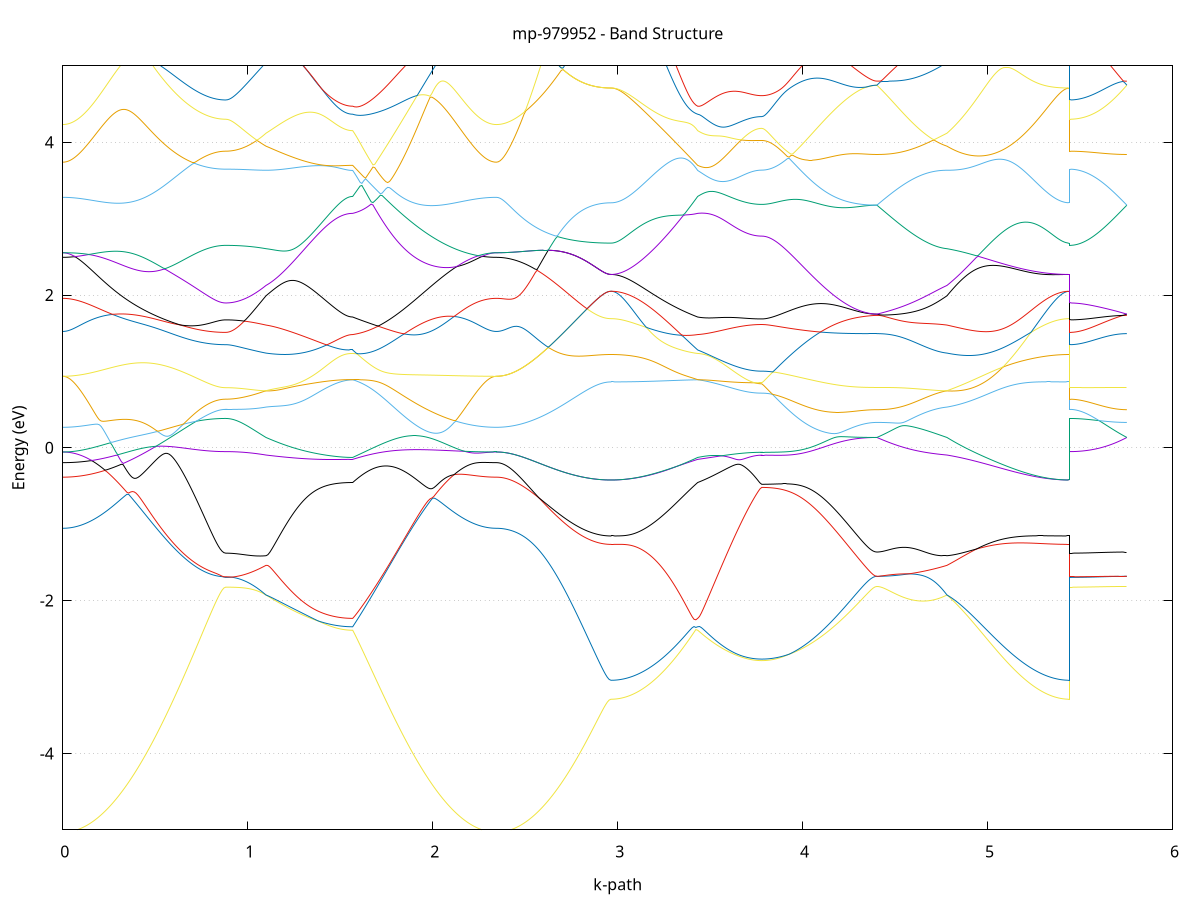 set title 'mp-979952 - Band Structure'
set xlabel 'k-path'
set ylabel 'Energy (eV)'
set grid y
set yrange [-5:5]
set terminal png size 800,600
set output 'mp-979952_bands_gnuplot.png'
plot '-' using 1:2 with lines notitle, '-' using 1:2 with lines notitle, '-' using 1:2 with lines notitle, '-' using 1:2 with lines notitle, '-' using 1:2 with lines notitle, '-' using 1:2 with lines notitle, '-' using 1:2 with lines notitle, '-' using 1:2 with lines notitle, '-' using 1:2 with lines notitle, '-' using 1:2 with lines notitle, '-' using 1:2 with lines notitle, '-' using 1:2 with lines notitle, '-' using 1:2 with lines notitle, '-' using 1:2 with lines notitle, '-' using 1:2 with lines notitle, '-' using 1:2 with lines notitle, '-' using 1:2 with lines notitle, '-' using 1:2 with lines notitle, '-' using 1:2 with lines notitle, '-' using 1:2 with lines notitle, '-' using 1:2 with lines notitle, '-' using 1:2 with lines notitle, '-' using 1:2 with lines notitle, '-' using 1:2 with lines notitle, '-' using 1:2 with lines notitle, '-' using 1:2 with lines notitle, '-' using 1:2 with lines notitle, '-' using 1:2 with lines notitle, '-' using 1:2 with lines notitle, '-' using 1:2 with lines notitle, '-' using 1:2 with lines notitle, '-' using 1:2 with lines notitle, '-' using 1:2 with lines notitle, '-' using 1:2 with lines notitle, '-' using 1:2 with lines notitle, '-' using 1:2 with lines notitle, '-' using 1:2 with lines notitle, '-' using 1:2 with lines notitle, '-' using 1:2 with lines notitle, '-' using 1:2 with lines notitle, '-' using 1:2 with lines notitle, '-' using 1:2 with lines notitle, '-' using 1:2 with lines notitle, '-' using 1:2 with lines notitle, '-' using 1:2 with lines notitle, '-' using 1:2 with lines notitle, '-' using 1:2 with lines notitle, '-' using 1:2 with lines notitle
0.000000 -33.760737
0.009896 -33.760737
0.019793 -33.760737
0.029689 -33.760737
0.039585 -33.760737
0.049481 -33.760737
0.059378 -33.760737
0.069274 -33.760737
0.079170 -33.760737
0.089067 -33.760737
0.098963 -33.760737
0.108859 -33.760737
0.118755 -33.760737
0.128652 -33.760737
0.138548 -33.760737
0.148444 -33.760737
0.158341 -33.760737
0.168237 -33.760737
0.178133 -33.760737
0.188029 -33.760737
0.197926 -33.760737
0.207822 -33.760737
0.217718 -33.760737
0.227615 -33.760737
0.237511 -33.760737
0.247407 -33.760737
0.257303 -33.760737
0.267200 -33.760737
0.277096 -33.760737
0.286992 -33.760737
0.296889 -33.760737
0.306785 -33.760737
0.316681 -33.760737
0.326577 -33.760737
0.336474 -33.760637
0.346370 -33.760637
0.356266 -33.760637
0.366163 -33.760637
0.376059 -33.760637
0.385955 -33.760637
0.395851 -33.760637
0.405748 -33.760637
0.415644 -33.760637
0.425540 -33.760637
0.435437 -33.760637
0.445333 -33.760637
0.455229 -33.760637
0.465125 -33.760637
0.475022 -33.760637
0.484918 -33.760637
0.494814 -33.760637
0.504711 -33.760637
0.514607 -33.760637
0.524503 -33.760637
0.534399 -33.760637
0.544296 -33.760637
0.554192 -33.760637
0.564088 -33.760637
0.573985 -33.760637
0.583881 -33.760637
0.593777 -33.760637
0.603673 -33.760637
0.613570 -33.760637
0.623466 -33.760637
0.633362 -33.760637
0.643259 -33.760637
0.653155 -33.760637
0.663051 -33.760637
0.672947 -33.760637
0.682844 -33.760637
0.692740 -33.760637
0.702636 -33.760637
0.712533 -33.760637
0.722429 -33.760637
0.732325 -33.760637
0.742221 -33.760637
0.752118 -33.760637
0.762014 -33.760637
0.771910 -33.760637
0.781807 -33.760637
0.791703 -33.760637
0.801599 -33.760637
0.811495 -33.760637
0.821392 -33.760637
0.831288 -33.760637
0.841184 -33.760637
0.851081 -33.760637
0.860977 -33.760637
0.870873 -33.760637
0.880769 -33.760637
0.880769 -33.760637
0.890681 -33.760637
0.900593 -33.760637
0.910505 -33.760637
0.920417 -33.760637
0.930329 -33.760637
0.940241 -33.760637
0.950153 -33.760637
0.960065 -33.760637
0.969977 -33.760637
0.979889 -33.760637
0.989800 -33.760637
0.999712 -33.760637
1.009624 -33.760637
1.019536 -33.760637
1.029448 -33.760637
1.039360 -33.760637
1.049272 -33.760637
1.059184 -33.760637
1.069096 -33.760637
1.079008 -33.760637
1.088919 -33.760637
1.098831 -33.760637
1.098831 -33.760637
1.108802 -33.760637
1.118772 -33.760637
1.128742 -33.760637
1.138713 -33.760637
1.148683 -33.760637
1.158653 -33.760637
1.168624 -33.760637
1.178594 -33.760637
1.188564 -33.760637
1.198535 -33.760637
1.208505 -33.760637
1.218475 -33.760637
1.228446 -33.760637
1.238416 -33.760637
1.248386 -33.760637
1.258356 -33.760637
1.268327 -33.760637
1.278297 -33.760637
1.288267 -33.760637
1.298238 -33.760637
1.308208 -33.760637
1.318178 -33.760637
1.328149 -33.760637
1.338119 -33.760637
1.348089 -33.760637
1.358060 -33.760637
1.368030 -33.760637
1.378000 -33.760637
1.387971 -33.760637
1.397941 -33.760637
1.407911 -33.760637
1.417882 -33.760637
1.427852 -33.760637
1.437822 -33.760637
1.447793 -33.760637
1.457763 -33.760637
1.467733 -33.760637
1.477703 -33.760637
1.487674 -33.760637
1.497644 -33.760637
1.507614 -33.760637
1.517585 -33.760637
1.527555 -33.760637
1.537525 -33.760637
1.547496 -33.760637
1.557466 -33.760637
1.567436 -33.760637
1.567436 -33.760637
1.577398 -33.760637
1.587359 -33.760637
1.597321 -33.760637
1.607282 -33.760637
1.617243 -33.760637
1.627205 -33.760637
1.637166 -33.760637
1.647128 -33.760637
1.657089 -33.760637
1.667051 -33.760637
1.677012 -33.760637
1.686973 -33.760637
1.696935 -33.760637
1.706896 -33.760637
1.716858 -33.760637
1.726819 -33.760637
1.736781 -33.760637
1.746742 -33.760637
1.756703 -33.760637
1.766665 -33.760637
1.776626 -33.760637
1.786588 -33.760637
1.796549 -33.760637
1.806511 -33.760637
1.816472 -33.760637
1.826433 -33.760637
1.836395 -33.760637
1.846356 -33.760637
1.856318 -33.760637
1.866279 -33.760637
1.876241 -33.760637
1.886202 -33.760637
1.896163 -33.760637
1.906125 -33.760637
1.916086 -33.760637
1.926048 -33.760637
1.936009 -33.760637
1.945971 -33.760637
1.955932 -33.760637
1.965893 -33.760637
1.975855 -33.760637
1.985816 -33.760637
1.995778 -33.760637
2.005739 -33.760637
2.015700 -33.760637
2.025662 -33.760637
2.035623 -33.760637
2.045585 -33.760737
2.055546 -33.760737
2.065508 -33.760737
2.075469 -33.760737
2.085430 -33.760737
2.095392 -33.760737
2.105353 -33.760737
2.115315 -33.760737
2.125276 -33.760737
2.135238 -33.760737
2.145199 -33.760737
2.155160 -33.760737
2.165122 -33.760737
2.175083 -33.760737
2.185045 -33.760737
2.195006 -33.760737
2.204968 -33.760737
2.214929 -33.760737
2.224890 -33.760737
2.234852 -33.760737
2.244813 -33.760737
2.254775 -33.760737
2.264736 -33.760737
2.274698 -33.760737
2.284659 -33.760737
2.294620 -33.760737
2.304582 -33.760737
2.314543 -33.760737
2.324505 -33.760737
2.334466 -33.760737
2.344428 -33.760737
2.344428 -33.760737
2.354424 -33.760737
2.364420 -33.760737
2.374417 -33.760737
2.384413 -33.760737
2.394410 -33.760737
2.404406 -33.760737
2.414402 -33.760737
2.424399 -33.760737
2.434395 -33.760737
2.444392 -33.760737
2.454388 -33.760737
2.464385 -33.760737
2.474381 -33.760737
2.484377 -33.760737
2.494374 -33.760737
2.504370 -33.760737
2.514367 -33.760737
2.524363 -33.760737
2.534359 -33.760737
2.544356 -33.760737
2.554352 -33.760737
2.564349 -33.760637
2.574345 -33.760637
2.584342 -33.760637
2.594338 -33.760637
2.604334 -33.760637
2.614331 -33.760637
2.624327 -33.760637
2.634324 -33.760637
2.644320 -33.760637
2.654316 -33.760637
2.664313 -33.760637
2.674309 -33.760637
2.684306 -33.760637
2.694302 -33.760637
2.704299 -33.760637
2.714295 -33.760637
2.724291 -33.760637
2.734288 -33.760637
2.744284 -33.760537
2.754281 -33.760537
2.764277 -33.760537
2.774273 -33.760537
2.784270 -33.760537
2.794266 -33.760537
2.804263 -33.760537
2.814259 -33.760537
2.824256 -33.760537
2.834252 -33.760537
2.844248 -33.760537
2.854245 -33.760537
2.864241 -33.760537
2.874238 -33.760537
2.884234 -33.760537
2.894230 -33.760537
2.904227 -33.760537
2.914223 -33.760537
2.924220 -33.760537
2.934216 -33.760537
2.944213 -33.760537
2.954209 -33.760537
2.964205 -33.760537
2.964205 -33.760537
2.974176 -33.760537
2.984146 -33.760537
2.994116 -33.760537
3.004087 -33.760537
3.014057 -33.760537
3.024027 -33.760537
3.033998 -33.760537
3.043968 -33.760537
3.053938 -33.760537
3.063909 -33.760537
3.073879 -33.760537
3.083849 -33.760537
3.093820 -33.760537
3.103790 -33.760537
3.113760 -33.760537
3.123730 -33.760537
3.133701 -33.760537
3.143671 -33.760537
3.153641 -33.760537
3.163612 -33.760537
3.173582 -33.760537
3.183552 -33.760537
3.193523 -33.760537
3.203493 -33.760537
3.213463 -33.760537
3.223434 -33.760537
3.233404 -33.760537
3.243374 -33.760537
3.253345 -33.760537
3.263315 -33.760537
3.273285 -33.760537
3.283256 -33.760537
3.293226 -33.760537
3.303196 -33.760537
3.313167 -33.760537
3.323137 -33.760537
3.333107 -33.760537
3.343077 -33.760537
3.353048 -33.760537
3.363018 -33.760537
3.372988 -33.760537
3.382959 -33.760537
3.392929 -33.760537
3.402899 -33.760637
3.412870 -33.760637
3.422840 -33.760637
3.432810 -33.760637
3.432810 -33.760637
3.442700 -33.760637
3.452589 -33.760637
3.462479 -33.760637
3.472368 -33.760637
3.482258 -33.760637
3.492147 -33.760637
3.502037 -33.760637
3.511926 -33.760637
3.521815 -33.760637
3.531705 -33.760637
3.541594 -33.760637
3.551484 -33.760637
3.561373 -33.760637
3.571263 -33.760637
3.581152 -33.760637
3.591042 -33.760637
3.600931 -33.760637
3.610821 -33.760637
3.620710 -33.760637
3.630599 -33.760637
3.640489 -33.760637
3.650378 -33.760637
3.660268 -33.760637
3.670157 -33.760637
3.680047 -33.760637
3.689936 -33.760637
3.699826 -33.760637
3.709715 -33.760637
3.719605 -33.760637
3.729494 -33.760637
3.739383 -33.760637
3.749273 -33.760637
3.759162 -33.760637
3.769052 -33.760637
3.778941 -33.760637
3.778941 -33.760637
3.788827 -33.760637
3.798713 -33.760637
3.808598 -33.760637
3.818484 -33.760637
3.828370 -33.760637
3.838255 -33.760637
3.848141 -33.760637
3.858027 -33.760637
3.867912 -33.760637
3.877798 -33.760637
3.887684 -33.760637
3.897570 -33.760637
3.907455 -33.760637
3.917341 -33.760637
3.927227 -33.760637
3.937112 -33.760637
3.946998 -33.760637
3.956884 -33.760637
3.966769 -33.760637
3.976655 -33.760637
3.986541 -33.760637
3.996426 -33.760637
4.006312 -33.760637
4.016198 -33.760637
4.026083 -33.760637
4.035969 -33.760637
4.045855 -33.760637
4.055740 -33.760637
4.065626 -33.760637
4.075512 -33.760637
4.085397 -33.760637
4.095283 -33.760637
4.105169 -33.760637
4.115055 -33.760637
4.124940 -33.760637
4.134826 -33.760637
4.144712 -33.760637
4.154597 -33.760637
4.164483 -33.760637
4.174369 -33.760637
4.184254 -33.760637
4.194140 -33.760637
4.204026 -33.760637
4.213911 -33.760637
4.223797 -33.760637
4.233683 -33.760637
4.243568 -33.760637
4.253454 -33.760637
4.263340 -33.760637
4.273225 -33.760637
4.283111 -33.760637
4.292997 -33.760637
4.302883 -33.760637
4.312768 -33.760637
4.322654 -33.760637
4.332540 -33.760637
4.342425 -33.760637
4.352311 -33.760637
4.362197 -33.760637
4.372082 -33.760637
4.381968 -33.760637
4.391854 -33.760637
4.401739 -33.760637
4.401739 -33.760637
4.411711 -33.760637
4.421683 -33.760637
4.431654 -33.760637
4.441626 -33.760637
4.451598 -33.760637
4.461569 -33.760637
4.471541 -33.760637
4.481512 -33.760637
4.491484 -33.760637
4.501456 -33.760637
4.511427 -33.760637
4.521399 -33.760637
4.531371 -33.760637
4.541342 -33.760637
4.551314 -33.760637
4.561286 -33.760637
4.571257 -33.760637
4.581229 -33.760637
4.591201 -33.760637
4.601172 -33.760637
4.611144 -33.760637
4.621115 -33.760637
4.631087 -33.760637
4.641059 -33.760637
4.651030 -33.760637
4.661002 -33.760637
4.670974 -33.760637
4.680945 -33.760637
4.690917 -33.760637
4.700889 -33.760637
4.710860 -33.760637
4.720832 -33.760637
4.730804 -33.760637
4.740775 -33.760637
4.750747 -33.760637
4.760718 -33.760637
4.770690 -33.760637
4.780662 -33.760637
4.780662 -33.760637
4.790553 -33.760637
4.800444 -33.760637
4.810335 -33.760637
4.820226 -33.760637
4.830118 -33.760637
4.840009 -33.760637
4.849900 -33.760637
4.859791 -33.760637
4.869682 -33.760637
4.879573 -33.760637
4.889464 -33.760537
4.899356 -33.760537
4.909247 -33.760537
4.919138 -33.760537
4.929029 -33.760537
4.938920 -33.760537
4.948811 -33.760537
4.958703 -33.760537
4.968594 -33.760537
4.978485 -33.760537
4.988376 -33.760537
4.998267 -33.760537
5.008158 -33.760537
5.018049 -33.760537
5.027941 -33.760537
5.037832 -33.760537
5.047723 -33.760537
5.057614 -33.760537
5.067505 -33.760537
5.077396 -33.760537
5.087288 -33.760537
5.097179 -33.760537
5.107070 -33.760537
5.116961 -33.760537
5.126852 -33.760537
5.136743 -33.760537
5.146635 -33.760537
5.156526 -33.760537
5.166417 -33.760537
5.176308 -33.760537
5.186199 -33.760537
5.196090 -33.760537
5.205981 -33.760537
5.215873 -33.760537
5.225764 -33.760537
5.235655 -33.760537
5.245546 -33.760537
5.255437 -33.760537
5.265328 -33.760537
5.275220 -33.760537
5.285111 -33.760537
5.295002 -33.760537
5.304893 -33.760537
5.314784 -33.760537
5.324675 -33.760537
5.334567 -33.760537
5.344458 -33.760537
5.354349 -33.760537
5.364240 -33.760537
5.374131 -33.760537
5.384022 -33.760537
5.393913 -33.760537
5.403805 -33.760537
5.413696 -33.760537
5.423587 -33.760537
5.433478 -33.760537
5.443369 -33.760537
5.443369 -33.760637
5.453366 -33.760637
5.463362 -33.760637
5.473358 -33.760637
5.483355 -33.760637
5.493351 -33.760637
5.503348 -33.760637
5.513344 -33.760637
5.523341 -33.760637
5.533337 -33.760637
5.543333 -33.760637
5.553330 -33.760637
5.563326 -33.760637
5.573323 -33.760637
5.583319 -33.760637
5.593315 -33.760637
5.603312 -33.760637
5.613308 -33.760637
5.623305 -33.760637
5.633301 -33.760637
5.643298 -33.760637
5.653294 -33.760637
5.663290 -33.760637
5.673287 -33.760637
5.683283 -33.760637
5.693280 -33.760637
5.703276 -33.760637
5.713273 -33.760637
5.723269 -33.760637
5.733265 -33.760637
5.743262 -33.760637
5.753258 -33.760637
e
0.000000 -33.182037
0.009896 -33.182037
0.019793 -33.182037
0.029689 -33.182037
0.039585 -33.182037
0.049481 -33.182037
0.059378 -33.182037
0.069274 -33.182037
0.079170 -33.182037
0.089067 -33.182037
0.098963 -33.182037
0.108859 -33.182037
0.118755 -33.182037
0.128652 -33.182037
0.138548 -33.182037
0.148444 -33.182037
0.158341 -33.182037
0.168237 -33.182037
0.178133 -33.182037
0.188029 -33.182037
0.197926 -33.182037
0.207822 -33.182037
0.217718 -33.182037
0.227615 -33.182037
0.237511 -33.182037
0.247407 -33.182037
0.257303 -33.182137
0.267200 -33.182137
0.277096 -33.182137
0.286992 -33.182137
0.296889 -33.182137
0.306785 -33.182137
0.316681 -33.182137
0.326577 -33.182137
0.336474 -33.182137
0.346370 -33.182137
0.356266 -33.182137
0.366163 -33.182237
0.376059 -33.182237
0.385955 -33.182237
0.395851 -33.182237
0.405748 -33.182237
0.415644 -33.182237
0.425540 -33.182237
0.435437 -33.182237
0.445333 -33.182237
0.455229 -33.182237
0.465125 -33.182337
0.475022 -33.182337
0.484918 -33.182337
0.494814 -33.182337
0.504711 -33.182337
0.514607 -33.182337
0.524503 -33.182337
0.534399 -33.182337
0.544296 -33.182337
0.554192 -33.182437
0.564088 -33.182437
0.573985 -33.182437
0.583881 -33.182437
0.593777 -33.182437
0.603673 -33.182437
0.613570 -33.182437
0.623466 -33.182437
0.633362 -33.182437
0.643259 -33.182437
0.653155 -33.182437
0.663051 -33.182437
0.672947 -33.182537
0.682844 -33.182537
0.692740 -33.182537
0.702636 -33.182537
0.712533 -33.182537
0.722429 -33.182537
0.732325 -33.182537
0.742221 -33.182537
0.752118 -33.182537
0.762014 -33.182537
0.771910 -33.182537
0.781807 -33.182537
0.791703 -33.182537
0.801599 -33.182537
0.811495 -33.182537
0.821392 -33.182537
0.831288 -33.182537
0.841184 -33.182537
0.851081 -33.182537
0.860977 -33.182537
0.870873 -33.182537
0.880769 -33.182537
0.880769 -33.182537
0.890681 -33.182537
0.900593 -33.182537
0.910505 -33.182537
0.920417 -33.182537
0.930329 -33.182537
0.940241 -33.182537
0.950153 -33.182537
0.960065 -33.182537
0.969977 -33.182537
0.979889 -33.182537
0.989800 -33.182537
0.999712 -33.182537
1.009624 -33.182537
1.019536 -33.182537
1.029448 -33.182537
1.039360 -33.182537
1.049272 -33.182437
1.059184 -33.182437
1.069096 -33.182437
1.079008 -33.182437
1.088919 -33.182437
1.098831 -33.182437
1.098831 -33.182437
1.108802 -33.182437
1.118772 -33.182437
1.128742 -33.182437
1.138713 -33.182437
1.148683 -33.182437
1.158653 -33.182437
1.168624 -33.182437
1.178594 -33.182437
1.188564 -33.182437
1.198535 -33.182437
1.208505 -33.182437
1.218475 -33.182437
1.228446 -33.182437
1.238416 -33.182437
1.248386 -33.182437
1.258356 -33.182437
1.268327 -33.182437
1.278297 -33.182437
1.288267 -33.182437
1.298238 -33.182337
1.308208 -33.182437
1.318178 -33.182337
1.328149 -33.182337
1.338119 -33.182337
1.348089 -33.182337
1.358060 -33.182337
1.368030 -33.182337
1.378000 -33.182337
1.387971 -33.182337
1.397941 -33.182337
1.407911 -33.182337
1.417882 -33.182337
1.427852 -33.182337
1.437822 -33.182337
1.447793 -33.182337
1.457763 -33.182337
1.467733 -33.182337
1.477703 -33.182337
1.487674 -33.182337
1.497644 -33.182337
1.507614 -33.182337
1.517585 -33.182337
1.527555 -33.182337
1.537525 -33.182337
1.547496 -33.182337
1.557466 -33.182337
1.567436 -33.182337
1.567436 -33.182337
1.577398 -33.182337
1.587359 -33.182337
1.597321 -33.182337
1.607282 -33.182337
1.617243 -33.182437
1.627205 -33.182437
1.637166 -33.182437
1.647128 -33.182437
1.657089 -33.182437
1.667051 -33.182437
1.677012 -33.182437
1.686973 -33.182437
1.696935 -33.182437
1.706896 -33.182437
1.716858 -33.182437
1.726819 -33.182437
1.736781 -33.182437
1.746742 -33.182437
1.756703 -33.182437
1.766665 -33.182437
1.776626 -33.182437
1.786588 -33.182437
1.796549 -33.182337
1.806511 -33.182337
1.816472 -33.182337
1.826433 -33.182337
1.836395 -33.182337
1.846356 -33.182337
1.856318 -33.182337
1.866279 -33.182337
1.876241 -33.182337
1.886202 -33.182337
1.896163 -33.182337
1.906125 -33.182337
1.916086 -33.182337
1.926048 -33.182337
1.936009 -33.182337
1.945971 -33.182237
1.955932 -33.182237
1.965893 -33.182237
1.975855 -33.182237
1.985816 -33.182237
1.995778 -33.182237
2.005739 -33.182237
2.015700 -33.182237
2.025662 -33.182237
2.035623 -33.182137
2.045585 -33.182137
2.055546 -33.182137
2.065508 -33.182137
2.075469 -33.182137
2.085430 -33.182137
2.095392 -33.182137
2.105353 -33.182137
2.115315 -33.182137
2.125276 -33.182137
2.135238 -33.182037
2.145199 -33.182037
2.155160 -33.182037
2.165122 -33.182037
2.175083 -33.182037
2.185045 -33.182037
2.195006 -33.182037
2.204968 -33.182037
2.214929 -33.182037
2.224890 -33.182037
2.234852 -33.182037
2.244813 -33.182037
2.254775 -33.182037
2.264736 -33.182037
2.274698 -33.182037
2.284659 -33.182037
2.294620 -33.182037
2.304582 -33.182037
2.314543 -33.182037
2.324505 -33.182037
2.334466 -33.182037
2.344428 -33.182037
2.344428 -33.182037
2.354424 -33.182037
2.364420 -33.182037
2.374417 -33.182037
2.384413 -33.182037
2.394410 -33.182037
2.404406 -33.182037
2.414402 -33.182037
2.424399 -33.182037
2.434395 -33.182037
2.444392 -33.182037
2.454388 -33.182037
2.464385 -33.182037
2.474381 -33.182037
2.484377 -33.182037
2.494374 -33.182037
2.504370 -33.182037
2.514367 -33.182037
2.524363 -33.182037
2.534359 -33.182037
2.544356 -33.182037
2.554352 -33.182037
2.564349 -33.182037
2.574345 -33.182037
2.584342 -33.182037
2.594338 -33.182037
2.604334 -33.182037
2.614331 -33.182037
2.624327 -33.182037
2.634324 -33.182037
2.644320 -33.182037
2.654316 -33.182037
2.664313 -33.182037
2.674309 -33.182037
2.684306 -33.182037
2.694302 -33.182037
2.704299 -33.182037
2.714295 -33.182037
2.724291 -33.182037
2.734288 -33.182037
2.744284 -33.182037
2.754281 -33.182037
2.764277 -33.182037
2.774273 -33.182037
2.784270 -33.182037
2.794266 -33.182037
2.804263 -33.182037
2.814259 -33.182037
2.824256 -33.182037
2.834252 -33.182037
2.844248 -33.182037
2.854245 -33.182037
2.864241 -33.182037
2.874238 -33.182037
2.884234 -33.182037
2.894230 -33.182037
2.904227 -33.182037
2.914223 -33.182037
2.924220 -33.182037
2.934216 -33.182037
2.944213 -33.182037
2.954209 -33.182037
2.964205 -33.182037
2.964205 -33.182037
2.974176 -33.182037
2.984146 -33.182037
2.994116 -33.182037
3.004087 -33.182037
3.014057 -33.182037
3.024027 -33.182037
3.033998 -33.182037
3.043968 -33.182037
3.053938 -33.182037
3.063909 -33.182037
3.073879 -33.182037
3.083849 -33.182037
3.093820 -33.182037
3.103790 -33.182037
3.113760 -33.182037
3.123730 -33.182037
3.133701 -33.182137
3.143671 -33.182137
3.153641 -33.182137
3.163612 -33.182137
3.173582 -33.182137
3.183552 -33.182137
3.193523 -33.182137
3.203493 -33.182137
3.213463 -33.182137
3.223434 -33.182137
3.233404 -33.182137
3.243374 -33.182137
3.253345 -33.182237
3.263315 -33.182237
3.273285 -33.182237
3.283256 -33.182237
3.293226 -33.182237
3.303196 -33.182237
3.313167 -33.182237
3.323137 -33.182237
3.333107 -33.182237
3.343077 -33.182237
3.353048 -33.182337
3.363018 -33.182337
3.372988 -33.182337
3.382959 -33.182337
3.392929 -33.182337
3.402899 -33.182337
3.412870 -33.182337
3.422840 -33.182337
3.432810 -33.182337
3.432810 -33.182337
3.442700 -33.182337
3.452589 -33.182337
3.462479 -33.182337
3.472368 -33.182337
3.482258 -33.182337
3.492147 -33.182337
3.502037 -33.182337
3.511926 -33.182337
3.521815 -33.182337
3.531705 -33.182337
3.541594 -33.182337
3.551484 -33.182337
3.561373 -33.182437
3.571263 -33.182437
3.581152 -33.182437
3.591042 -33.182437
3.600931 -33.182437
3.610821 -33.182437
3.620710 -33.182437
3.630599 -33.182437
3.640489 -33.182437
3.650378 -33.182437
3.660268 -33.182437
3.670157 -33.182437
3.680047 -33.182437
3.689936 -33.182437
3.699826 -33.182437
3.709715 -33.182437
3.719605 -33.182437
3.729494 -33.182437
3.739383 -33.182437
3.749273 -33.182437
3.759162 -33.182437
3.769052 -33.182437
3.778941 -33.182437
3.778941 -33.182437
3.788827 -33.182437
3.798713 -33.182437
3.808598 -33.182437
3.818484 -33.182437
3.828370 -33.182437
3.838255 -33.182437
3.848141 -33.182437
3.858027 -33.182437
3.867912 -33.182437
3.877798 -33.182437
3.887684 -33.182437
3.897570 -33.182437
3.907455 -33.182437
3.917341 -33.182437
3.927227 -33.182437
3.937112 -33.182437
3.946998 -33.182437
3.956884 -33.182437
3.966769 -33.182437
3.976655 -33.182437
3.986541 -33.182437
3.996426 -33.182437
4.006312 -33.182437
4.016198 -33.182437
4.026083 -33.182437
4.035969 -33.182437
4.045855 -33.182437
4.055740 -33.182437
4.065626 -33.182437
4.075512 -33.182437
4.085397 -33.182437
4.095283 -33.182437
4.105169 -33.182437
4.115055 -33.182437
4.124940 -33.182437
4.134826 -33.182437
4.144712 -33.182437
4.154597 -33.182437
4.164483 -33.182437
4.174369 -33.182437
4.184254 -33.182437
4.194140 -33.182437
4.204026 -33.182437
4.213911 -33.182537
4.223797 -33.182537
4.233683 -33.182537
4.243568 -33.182537
4.253454 -33.182537
4.263340 -33.182537
4.273225 -33.182537
4.283111 -33.182537
4.292997 -33.182537
4.302883 -33.182537
4.312768 -33.182537
4.322654 -33.182537
4.332540 -33.182537
4.342425 -33.182537
4.352311 -33.182537
4.362197 -33.182537
4.372082 -33.182537
4.381968 -33.182537
4.391854 -33.182537
4.401739 -33.182537
4.401739 -33.182537
4.411711 -33.182537
4.421683 -33.182537
4.431654 -33.182537
4.441626 -33.182537
4.451598 -33.182537
4.461569 -33.182537
4.471541 -33.182537
4.481512 -33.182537
4.491484 -33.182537
4.501456 -33.182537
4.511427 -33.182537
4.521399 -33.182537
4.531371 -33.182537
4.541342 -33.182537
4.551314 -33.182537
4.561286 -33.182537
4.571257 -33.182537
4.581229 -33.182537
4.591201 -33.182537
4.601172 -33.182537
4.611144 -33.182537
4.621115 -33.182537
4.631087 -33.182537
4.641059 -33.182537
4.651030 -33.182537
4.661002 -33.182537
4.670974 -33.182537
4.680945 -33.182537
4.690917 -33.182537
4.700889 -33.182537
4.710860 -33.182537
4.720832 -33.182537
4.730804 -33.182437
4.740775 -33.182437
4.750747 -33.182437
4.760718 -33.182437
4.770690 -33.182437
4.780662 -33.182437
4.780662 -33.182437
4.790553 -33.182437
4.800444 -33.182437
4.810335 -33.182437
4.820226 -33.182437
4.830118 -33.182437
4.840009 -33.182437
4.849900 -33.182337
4.859791 -33.182337
4.869682 -33.182337
4.879573 -33.182337
4.889464 -33.182337
4.899356 -33.182337
4.909247 -33.182337
4.919138 -33.182337
4.929029 -33.182237
4.938920 -33.182237
4.948811 -33.182237
4.958703 -33.182237
4.968594 -33.182237
4.978485 -33.182237
4.988376 -33.182237
4.998267 -33.182237
5.008158 -33.182237
5.018049 -33.182237
5.027941 -33.182237
5.037832 -33.182237
5.047723 -33.182137
5.057614 -33.182137
5.067505 -33.182137
5.077396 -33.182137
5.087288 -33.182137
5.097179 -33.182137
5.107070 -33.182137
5.116961 -33.182137
5.126852 -33.182137
5.136743 -33.182137
5.146635 -33.182137
5.156526 -33.182137
5.166417 -33.182137
5.176308 -33.182137
5.186199 -33.182137
5.196090 -33.182137
5.205981 -33.182037
5.215873 -33.182037
5.225764 -33.182037
5.235655 -33.182037
5.245546 -33.182037
5.255437 -33.182037
5.265328 -33.182037
5.275220 -33.182037
5.285111 -33.182037
5.295002 -33.182037
5.304893 -33.182037
5.314784 -33.182037
5.324675 -33.182037
5.334567 -33.182037
5.344458 -33.182037
5.354349 -33.182037
5.364240 -33.182037
5.374131 -33.182037
5.384022 -33.182037
5.393913 -33.182037
5.403805 -33.182037
5.413696 -33.182037
5.423587 -33.182037
5.433478 -33.182037
5.443369 -33.182037
5.443369 -33.182537
5.453366 -33.182537
5.463362 -33.182537
5.473358 -33.182537
5.483355 -33.182537
5.493351 -33.182537
5.503348 -33.182537
5.513344 -33.182537
5.523341 -33.182537
5.533337 -33.182537
5.543333 -33.182537
5.553330 -33.182537
5.563326 -33.182537
5.573323 -33.182537
5.583319 -33.182537
5.593315 -33.182537
5.603312 -33.182537
5.613308 -33.182537
5.623305 -33.182537
5.633301 -33.182537
5.643298 -33.182537
5.653294 -33.182537
5.663290 -33.182537
5.673287 -33.182537
5.683283 -33.182537
5.693280 -33.182537
5.703276 -33.182537
5.713273 -33.182537
5.723269 -33.182537
5.733265 -33.182537
5.743262 -33.182537
5.753258 -33.182537
e
0.000000 -33.181937
0.009896 -33.181937
0.019793 -33.181937
0.029689 -33.181937
0.039585 -33.181937
0.049481 -33.181937
0.059378 -33.181937
0.069274 -33.181937
0.079170 -33.181937
0.089067 -33.182037
0.098963 -33.182037
0.108859 -33.182037
0.118755 -33.182037
0.128652 -33.182037
0.138548 -33.182037
0.148444 -33.182037
0.158341 -33.182037
0.168237 -33.182037
0.178133 -33.182037
0.188029 -33.182037
0.197926 -33.182037
0.207822 -33.182037
0.217718 -33.182037
0.227615 -33.182037
0.237511 -33.182037
0.247407 -33.182037
0.257303 -33.182037
0.267200 -33.182037
0.277096 -33.182037
0.286992 -33.182037
0.296889 -33.182037
0.306785 -33.182037
0.316681 -33.182037
0.326577 -33.182037
0.336474 -33.182037
0.346370 -33.182037
0.356266 -33.182037
0.366163 -33.182037
0.376059 -33.182037
0.385955 -33.182037
0.395851 -33.182037
0.405748 -33.182037
0.415644 -33.182037
0.425540 -33.182137
0.435437 -33.182137
0.445333 -33.182137
0.455229 -33.182137
0.465125 -33.182137
0.475022 -33.182137
0.484918 -33.182137
0.494814 -33.182137
0.504711 -33.182137
0.514607 -33.182137
0.524503 -33.182137
0.534399 -33.182237
0.544296 -33.182237
0.554192 -33.182237
0.564088 -33.182237
0.573985 -33.182237
0.583881 -33.182237
0.593777 -33.182237
0.603673 -33.182237
0.613570 -33.182237
0.623466 -33.182237
0.633362 -33.182337
0.643259 -33.182337
0.653155 -33.182337
0.663051 -33.182337
0.672947 -33.182337
0.682844 -33.182337
0.692740 -33.182337
0.702636 -33.182337
0.712533 -33.182337
0.722429 -33.182337
0.732325 -33.182437
0.742221 -33.182437
0.752118 -33.182437
0.762014 -33.182437
0.771910 -33.182437
0.781807 -33.182437
0.791703 -33.182437
0.801599 -33.182437
0.811495 -33.182437
0.821392 -33.182437
0.831288 -33.182437
0.841184 -33.182437
0.851081 -33.182437
0.860977 -33.182437
0.870873 -33.182437
0.880769 -33.182437
0.880769 -33.182437
0.890681 -33.182437
0.900593 -33.182437
0.910505 -33.182437
0.920417 -33.182437
0.930329 -33.182437
0.940241 -33.182437
0.950153 -33.182437
0.960065 -33.182437
0.969977 -33.182437
0.979889 -33.182437
0.989800 -33.182437
0.999712 -33.182437
1.009624 -33.182437
1.019536 -33.182437
1.029448 -33.182437
1.039360 -33.182437
1.049272 -33.182437
1.059184 -33.182437
1.069096 -33.182437
1.079008 -33.182437
1.088919 -33.182437
1.098831 -33.182437
1.098831 -33.182437
1.108802 -33.182337
1.118772 -33.182337
1.128742 -33.182337
1.138713 -33.182337
1.148683 -33.182337
1.158653 -33.182337
1.168624 -33.182337
1.178594 -33.182337
1.188564 -33.182337
1.198535 -33.182337
1.208505 -33.182237
1.218475 -33.182237
1.228446 -33.182237
1.238416 -33.182237
1.248386 -33.182237
1.258356 -33.182237
1.268327 -33.182137
1.278297 -33.182137
1.288267 -33.182137
1.298238 -33.182137
1.308208 -33.182137
1.318178 -33.182137
1.328149 -33.182137
1.338119 -33.182137
1.348089 -33.182037
1.358060 -33.182037
1.368030 -33.182037
1.378000 -33.182037
1.387971 -33.182037
1.397941 -33.182037
1.407911 -33.182037
1.417882 -33.182037
1.427852 -33.181937
1.437822 -33.181937
1.447793 -33.181937
1.457763 -33.181937
1.467733 -33.181937
1.477703 -33.181937
1.487674 -33.181937
1.497644 -33.181937
1.507614 -33.181937
1.517585 -33.181937
1.527555 -33.181937
1.537525 -33.181937
1.547496 -33.181937
1.557466 -33.181937
1.567436 -33.181937
1.567436 -33.181937
1.577398 -33.181937
1.587359 -33.181937
1.597321 -33.181937
1.607282 -33.181937
1.617243 -33.181937
1.627205 -33.181937
1.637166 -33.181937
1.647128 -33.181937
1.657089 -33.181937
1.667051 -33.181937
1.677012 -33.181937
1.686973 -33.181937
1.696935 -33.181937
1.706896 -33.181937
1.716858 -33.181937
1.726819 -33.181937
1.736781 -33.181937
1.746742 -33.181937
1.756703 -33.181937
1.766665 -33.181937
1.776626 -33.181937
1.786588 -33.181937
1.796549 -33.181937
1.806511 -33.181937
1.816472 -33.181937
1.826433 -33.181937
1.836395 -33.181937
1.846356 -33.181937
1.856318 -33.181937
1.866279 -33.181937
1.876241 -33.181937
1.886202 -33.181937
1.896163 -33.181937
1.906125 -33.181937
1.916086 -33.181937
1.926048 -33.181937
1.936009 -33.181937
1.945971 -33.181937
1.955932 -33.181937
1.965893 -33.181937
1.975855 -33.181937
1.985816 -33.181937
1.995778 -33.181937
2.005739 -33.181937
2.015700 -33.181937
2.025662 -33.181937
2.035623 -33.181937
2.045585 -33.181937
2.055546 -33.181937
2.065508 -33.181937
2.075469 -33.181937
2.085430 -33.181937
2.095392 -33.181937
2.105353 -33.181937
2.115315 -33.181937
2.125276 -33.181937
2.135238 -33.181937
2.145199 -33.181937
2.155160 -33.181937
2.165122 -33.181937
2.175083 -33.181937
2.185045 -33.181937
2.195006 -33.181937
2.204968 -33.181937
2.214929 -33.181937
2.224890 -33.181937
2.234852 -33.181937
2.244813 -33.181937
2.254775 -33.181937
2.264736 -33.181937
2.274698 -33.181937
2.284659 -33.181937
2.294620 -33.181937
2.304582 -33.181937
2.314543 -33.181937
2.324505 -33.181937
2.334466 -33.181937
2.344428 -33.181937
2.344428 -33.181937
2.354424 -33.181937
2.364420 -33.181937
2.374417 -33.181937
2.384413 -33.181937
2.394410 -33.181937
2.404406 -33.181937
2.414402 -33.181937
2.424399 -33.181937
2.434395 -33.181937
2.444392 -33.181937
2.454388 -33.181937
2.464385 -33.181937
2.474381 -33.181937
2.484377 -33.181937
2.494374 -33.181937
2.504370 -33.181937
2.514367 -33.181937
2.524363 -33.181937
2.534359 -33.181937
2.544356 -33.181937
2.554352 -33.181937
2.564349 -33.182037
2.574345 -33.182037
2.584342 -33.181937
2.594338 -33.181937
2.604334 -33.181937
2.614331 -33.181937
2.624327 -33.182037
2.634324 -33.181937
2.644320 -33.181937
2.654316 -33.182037
2.664313 -33.182037
2.674309 -33.182037
2.684306 -33.182037
2.694302 -33.182037
2.704299 -33.182037
2.714295 -33.182037
2.724291 -33.182037
2.734288 -33.182037
2.744284 -33.182037
2.754281 -33.182037
2.764277 -33.182037
2.774273 -33.182037
2.784270 -33.182037
2.794266 -33.182037
2.804263 -33.182037
2.814259 -33.182037
2.824256 -33.182037
2.834252 -33.182037
2.844248 -33.182037
2.854245 -33.182037
2.864241 -33.182037
2.874238 -33.182037
2.884234 -33.182037
2.894230 -33.182037
2.904227 -33.182037
2.914223 -33.181937
2.924220 -33.181937
2.934216 -33.181937
2.944213 -33.181937
2.954209 -33.181937
2.964205 -33.181937
2.964205 -33.181937
2.974176 -33.181937
2.984146 -33.181937
2.994116 -33.182037
3.004087 -33.182037
3.014057 -33.182037
3.024027 -33.182037
3.033998 -33.182037
3.043968 -33.182037
3.053938 -33.182037
3.063909 -33.182037
3.073879 -33.182037
3.083849 -33.182037
3.093820 -33.181937
3.103790 -33.181937
3.113760 -33.182037
3.123730 -33.181937
3.133701 -33.181937
3.143671 -33.181937
3.153641 -33.181937
3.163612 -33.181937
3.173582 -33.181937
3.183552 -33.181937
3.193523 -33.181937
3.203493 -33.181937
3.213463 -33.181937
3.223434 -33.181937
3.233404 -33.181937
3.243374 -33.181937
3.253345 -33.181937
3.263315 -33.181937
3.273285 -33.181937
3.283256 -33.181937
3.293226 -33.181937
3.303196 -33.181937
3.313167 -33.181937
3.323137 -33.181937
3.333107 -33.181937
3.343077 -33.181937
3.353048 -33.181937
3.363018 -33.181937
3.372988 -33.181937
3.382959 -33.181937
3.392929 -33.181937
3.402899 -33.181937
3.412870 -33.181937
3.422840 -33.181937
3.432810 -33.181937
3.432810 -33.181937
3.442700 -33.181937
3.452589 -33.181937
3.462479 -33.181937
3.472368 -33.181937
3.482258 -33.181937
3.492147 -33.181937
3.502037 -33.181937
3.511926 -33.181937
3.521815 -33.181937
3.531705 -33.181937
3.541594 -33.181937
3.551484 -33.181937
3.561373 -33.181937
3.571263 -33.181937
3.581152 -33.181937
3.591042 -33.181937
3.600931 -33.181937
3.610821 -33.181937
3.620710 -33.181937
3.630599 -33.181937
3.640489 -33.181937
3.650378 -33.181937
3.660268 -33.181837
3.670157 -33.181837
3.680047 -33.181837
3.689936 -33.181837
3.699826 -33.181837
3.709715 -33.181837
3.719605 -33.181837
3.729494 -33.181837
3.739383 -33.181837
3.749273 -33.181837
3.759162 -33.181837
3.769052 -33.181837
3.778941 -33.181837
3.778941 -33.181837
3.788827 -33.181837
3.798713 -33.181837
3.808598 -33.181837
3.818484 -33.181937
3.828370 -33.181937
3.838255 -33.181937
3.848141 -33.181937
3.858027 -33.181937
3.867912 -33.181937
3.877798 -33.181937
3.887684 -33.181937
3.897570 -33.181937
3.907455 -33.181937
3.917341 -33.181937
3.927227 -33.181937
3.937112 -33.181937
3.946998 -33.182037
3.956884 -33.182037
3.966769 -33.182037
3.976655 -33.182037
3.986541 -33.182037
3.996426 -33.182037
4.006312 -33.182037
4.016198 -33.182137
4.026083 -33.182137
4.035969 -33.182137
4.045855 -33.182137
4.055740 -33.182137
4.065626 -33.182137
4.075512 -33.182137
4.085397 -33.182237
4.095283 -33.182237
4.105169 -33.182237
4.115055 -33.182237
4.124940 -33.182237
4.134826 -33.182237
4.144712 -33.182237
4.154597 -33.182337
4.164483 -33.182337
4.174369 -33.182337
4.184254 -33.182337
4.194140 -33.182337
4.204026 -33.182337
4.213911 -33.182337
4.223797 -33.182437
4.233683 -33.182437
4.243568 -33.182437
4.253454 -33.182437
4.263340 -33.182437
4.273225 -33.182437
4.283111 -33.182437
4.292997 -33.182437
4.302883 -33.182437
4.312768 -33.182437
4.322654 -33.182437
4.332540 -33.182537
4.342425 -33.182537
4.352311 -33.182537
4.362197 -33.182537
4.372082 -33.182537
4.381968 -33.182537
4.391854 -33.182537
4.401739 -33.182537
4.401739 -33.182537
4.411711 -33.182537
4.421683 -33.182537
4.431654 -33.182537
4.441626 -33.182537
4.451598 -33.182537
4.461569 -33.182437
4.471541 -33.182437
4.481512 -33.182437
4.491484 -33.182437
4.501456 -33.182437
4.511427 -33.182437
4.521399 -33.182437
4.531371 -33.182437
4.541342 -33.182437
4.551314 -33.182437
4.561286 -33.182437
4.571257 -33.182437
4.581229 -33.182437
4.591201 -33.182437
4.601172 -33.182437
4.611144 -33.182437
4.621115 -33.182437
4.631087 -33.182437
4.641059 -33.182437
4.651030 -33.182437
4.661002 -33.182437
4.670974 -33.182437
4.680945 -33.182437
4.690917 -33.182437
4.700889 -33.182437
4.710860 -33.182437
4.720832 -33.182437
4.730804 -33.182437
4.740775 -33.182337
4.750747 -33.182337
4.760718 -33.182337
4.770690 -33.182337
4.780662 -33.182337
4.780662 -33.182337
4.790553 -33.182337
4.800444 -33.182337
4.810335 -33.182337
4.820226 -33.182337
4.830118 -33.182337
4.840009 -33.182337
4.849900 -33.182337
4.859791 -33.182337
4.869682 -33.182337
4.879573 -33.182337
4.889464 -33.182337
4.899356 -33.182337
4.909247 -33.182237
4.919138 -33.182237
4.929029 -33.182237
4.938920 -33.182237
4.948811 -33.182237
4.958703 -33.182237
4.968594 -33.182237
4.978485 -33.182237
4.988376 -33.182237
4.998267 -33.182237
5.008158 -33.182237
5.018049 -33.182237
5.027941 -33.182137
5.037832 -33.182137
5.047723 -33.182137
5.057614 -33.182137
5.067505 -33.182137
5.077396 -33.182137
5.087288 -33.182137
5.097179 -33.182137
5.107070 -33.182137
5.116961 -33.182137
5.126852 -33.182137
5.136743 -33.182137
5.146635 -33.182137
5.156526 -33.182137
5.166417 -33.182037
5.176308 -33.182037
5.186199 -33.182037
5.196090 -33.182037
5.205981 -33.182037
5.215873 -33.182037
5.225764 -33.182037
5.235655 -33.182037
5.245546 -33.182037
5.255437 -33.182037
5.265328 -33.182037
5.275220 -33.182037
5.285111 -33.182037
5.295002 -33.182037
5.304893 -33.182037
5.314784 -33.182037
5.324675 -33.182037
5.334567 -33.182037
5.344458 -33.182037
5.354349 -33.182037
5.364240 -33.182037
5.374131 -33.182037
5.384022 -33.182037
5.393913 -33.182037
5.403805 -33.182037
5.413696 -33.182037
5.423587 -33.182037
5.433478 -33.181937
5.443369 -33.181937
5.443369 -33.182437
5.453366 -33.182437
5.463362 -33.182437
5.473358 -33.182437
5.483355 -33.182437
5.493351 -33.182437
5.503348 -33.182437
5.513344 -33.182437
5.523341 -33.182437
5.533337 -33.182437
5.543333 -33.182437
5.553330 -33.182437
5.563326 -33.182437
5.573323 -33.182437
5.583319 -33.182437
5.593315 -33.182437
5.603312 -33.182437
5.613308 -33.182437
5.623305 -33.182437
5.633301 -33.182437
5.643298 -33.182537
5.653294 -33.182537
5.663290 -33.182537
5.673287 -33.182537
5.683283 -33.182537
5.693280 -33.182537
5.703276 -33.182537
5.713273 -33.182537
5.723269 -33.182537
5.733265 -33.182537
5.743262 -33.182537
5.753258 -33.182537
e
0.000000 -22.778237
0.009896 -22.778237
0.019793 -22.778237
0.029689 -22.778337
0.039585 -22.778537
0.049481 -22.778637
0.059378 -22.778837
0.069274 -22.779137
0.079170 -22.779337
0.089067 -22.779637
0.098963 -22.780037
0.108859 -22.780337
0.118755 -22.780837
0.128652 -22.781237
0.138548 -22.781737
0.148444 -22.782237
0.158341 -22.782737
0.168237 -22.783337
0.178133 -22.783937
0.188029 -22.784637
0.197926 -22.785237
0.207822 -22.785937
0.217718 -22.786637
0.227615 -22.787437
0.237511 -22.788237
0.247407 -22.789037
0.257303 -22.789837
0.267200 -22.790737
0.277096 -22.791637
0.286992 -22.792537
0.296889 -22.793437
0.306785 -22.794337
0.316681 -22.795337
0.326577 -22.796337
0.336474 -22.797337
0.346370 -22.798337
0.356266 -22.799337
0.366163 -22.800337
0.376059 -22.801437
0.385955 -22.802437
0.395851 -22.803537
0.405748 -22.804637
0.415644 -22.805637
0.425540 -22.806737
0.435437 -22.807837
0.445333 -22.808937
0.455229 -22.809937
0.465125 -22.811037
0.475022 -22.812137
0.484918 -22.813137
0.494814 -22.814237
0.504711 -22.815237
0.514607 -22.816337
0.524503 -22.817337
0.534399 -22.818337
0.544296 -22.819337
0.554192 -22.820337
0.564088 -22.821337
0.573985 -22.822337
0.583881 -22.823237
0.593777 -22.824137
0.603673 -22.825037
0.613570 -22.825937
0.623466 -22.826737
0.633362 -22.827637
0.643259 -22.828437
0.653155 -22.829237
0.663051 -22.829937
0.672947 -22.830737
0.682844 -22.831437
0.692740 -22.832037
0.702636 -22.832737
0.712533 -22.833337
0.722429 -22.833937
0.732325 -22.834437
0.742221 -22.834937
0.752118 -22.835437
0.762014 -22.835937
0.771910 -22.836337
0.781807 -22.836737
0.791703 -22.837037
0.801599 -22.837337
0.811495 -22.837637
0.821392 -22.837837
0.831288 -22.838037
0.841184 -22.838237
0.851081 -22.838337
0.860977 -22.838437
0.870873 -22.838537
0.880769 -22.838537
0.880769 -22.838537
0.890681 -22.838437
0.900593 -22.838237
0.910505 -22.837837
0.920417 -22.837337
0.930329 -22.836637
0.940241 -22.835837
0.950153 -22.834837
0.960065 -22.833737
0.969977 -22.832437
0.979889 -22.831037
0.989800 -22.829537
0.999712 -22.827837
1.009624 -22.826037
1.019536 -22.824037
1.029448 -22.822037
1.039360 -22.819837
1.049272 -22.817437
1.059184 -22.815037
1.069096 -22.812437
1.079008 -22.809837
1.088919 -22.807037
1.098831 -22.804237
1.098831 -22.804237
1.108802 -22.802137
1.118772 -22.799937
1.128742 -22.797737
1.138713 -22.795437
1.148683 -22.793137
1.158653 -22.790737
1.168624 -22.788337
1.178594 -22.785937
1.188564 -22.783437
1.198535 -22.780937
1.208505 -22.778337
1.218475 -22.775837
1.228446 -22.773237
1.238416 -22.770637
1.248386 -22.768037
1.258356 -22.765437
1.268327 -22.762837
1.278297 -22.760237
1.288267 -22.757637
1.298238 -22.755137
1.308208 -22.752537
1.318178 -22.750037
1.328149 -22.747637
1.338119 -22.745137
1.348089 -22.742837
1.358060 -22.740437
1.368030 -22.738237
1.378000 -22.736037
1.387971 -22.733837
1.397941 -22.731837
1.407911 -22.729837
1.417882 -22.727937
1.427852 -22.726137
1.437822 -22.724537
1.447793 -22.722937
1.457763 -22.721437
1.467733 -22.720037
1.477703 -22.718837
1.487674 -22.717737
1.497644 -22.716737
1.507614 -22.715837
1.517585 -22.715037
1.527555 -22.714437
1.537525 -22.714037
1.547496 -22.713637
1.557466 -22.713437
1.567436 -22.713337
1.567436 -22.713337
1.577398 -22.715537
1.587359 -22.717737
1.597321 -22.719937
1.607282 -22.722137
1.617243 -22.724337
1.627205 -22.726537
1.637166 -22.728637
1.647128 -22.730737
1.657089 -22.732837
1.667051 -22.734937
1.677012 -22.737037
1.686973 -22.739037
1.696935 -22.741037
1.706896 -22.743037
1.716858 -22.744937
1.726819 -22.746837
1.736781 -22.748737
1.746742 -22.750537
1.756703 -22.752337
1.766665 -22.754037
1.776626 -22.755737
1.786588 -22.757437
1.796549 -22.759037
1.806511 -22.760637
1.816472 -22.762137
1.826433 -22.763637
1.836395 -22.765037
1.846356 -22.766437
1.856318 -22.767737
1.866279 -22.768937
1.876241 -22.770137
1.886202 -22.771337
1.896163 -22.772437
1.906125 -22.773437
1.916086 -22.774437
1.926048 -22.775337
1.936009 -22.776237
1.945971 -22.777037
1.955932 -22.777837
1.965893 -22.778537
1.975855 -22.779137
1.985816 -22.779737
1.995778 -22.780237
2.005739 -22.780737
2.015700 -22.781137
2.025662 -22.781537
2.035623 -22.781837
2.045585 -22.782137
2.055546 -22.782337
2.065508 -22.782537
2.075469 -22.782637
2.085430 -22.782737
2.095392 -22.782737
2.105353 -22.782737
2.115315 -22.782637
2.125276 -22.782637
2.135238 -22.782437
2.145199 -22.782337
2.155160 -22.782137
2.165122 -22.781937
2.175083 -22.781737
2.185045 -22.781437
2.195006 -22.781137
2.204968 -22.780937
2.214929 -22.780637
2.224890 -22.780337
2.234852 -22.780037
2.244813 -22.779837
2.254775 -22.779537
2.264736 -22.779237
2.274698 -22.779037
2.284659 -22.778837
2.294620 -22.778637
2.304582 -22.778537
2.314543 -22.778337
2.324505 -22.778237
2.334466 -22.778237
2.344428 -22.778237
2.344428 -22.778237
2.354424 -22.778137
2.364420 -22.778037
2.374417 -22.777737
2.384413 -22.777437
2.394410 -22.776937
2.404406 -22.776337
2.414402 -22.775737
2.424399 -22.774937
2.434395 -22.774037
2.444392 -22.773137
2.454388 -22.772037
2.464385 -22.770837
2.474381 -22.769637
2.484377 -22.768237
2.494374 -22.766837
2.504370 -22.765237
2.514367 -22.763637
2.524363 -22.761937
2.534359 -22.760037
2.544356 -22.758137
2.554352 -22.756137
2.564349 -22.754037
2.574345 -22.751837
2.584342 -22.749637
2.594338 -22.747237
2.604334 -22.744837
2.614331 -22.742337
2.624327 -22.739737
2.634324 -22.737037
2.644320 -22.734337
2.654316 -22.731537
2.664313 -22.728737
2.674309 -22.725737
2.684306 -22.722837
2.694302 -22.719737
2.704299 -22.716637
2.714295 -22.713537
2.724291 -22.712337
2.734288 -22.713337
2.744284 -22.714437
2.754281 -22.715337
2.764277 -22.716337
2.774273 -22.717237
2.784270 -22.718137
2.794266 -22.718937
2.804263 -22.719737
2.814259 -22.720437
2.824256 -22.721137
2.834252 -22.721837
2.844248 -22.722437
2.854245 -22.722937
2.864241 -22.723537
2.874238 -22.723937
2.884234 -22.724437
2.894230 -22.724737
2.904227 -22.725037
2.914223 -22.725337
2.924220 -22.725537
2.934216 -22.725737
2.944213 -22.725837
2.954209 -22.725937
2.964205 -22.725937
2.964205 -22.725937
2.974176 -22.725937
2.984146 -22.725837
2.994116 -22.725637
3.004087 -22.725337
3.014057 -22.725037
3.024027 -22.724637
3.033998 -22.724137
3.043968 -22.723637
3.053938 -22.722937
3.063909 -22.722237
3.073879 -22.721437
3.083849 -22.720637
3.093820 -22.719737
3.103790 -22.718737
3.113760 -22.717637
3.123730 -22.716537
3.133701 -22.715337
3.143671 -22.714037
3.153641 -22.712737
3.163612 -22.711337
3.173582 -22.709837
3.183552 -22.708337
3.193523 -22.706737
3.203493 -22.705137
3.213463 -22.703437
3.223434 -22.701637
3.233404 -22.699837
3.243374 -22.697937
3.253345 -22.696037
3.263315 -22.694037
3.273285 -22.692037
3.283256 -22.689937
3.293226 -22.687837
3.303196 -22.685637
3.313167 -22.687537
3.323137 -22.689637
3.333107 -22.691737
3.343077 -22.693837
3.353048 -22.695937
3.363018 -22.698037
3.372988 -22.700237
3.382959 -22.702337
3.392929 -22.704537
3.402899 -22.706737
3.412870 -22.708937
3.422840 -22.711137
3.432810 -22.713337
3.432810 -22.713337
3.442700 -22.714437
3.452589 -22.715537
3.462479 -22.716737
3.472368 -22.717937
3.482258 -22.719237
3.492147 -22.720637
3.502037 -22.722037
3.511926 -22.723437
3.521815 -22.724837
3.531705 -22.726337
3.541594 -22.727737
3.551484 -22.729237
3.561373 -22.730637
3.571263 -22.732037
3.581152 -22.733437
3.591042 -22.734837
3.600931 -22.736137
3.610821 -22.737337
3.620710 -22.738537
3.630599 -22.739737
3.640489 -22.740837
3.650378 -22.741937
3.660268 -22.742837
3.670157 -22.743837
3.680047 -22.744637
3.689936 -22.745437
3.699826 -22.746137
3.709715 -22.746737
3.719605 -22.747237
3.729494 -22.747737
3.739383 -22.748037
3.749273 -22.748337
3.759162 -22.748537
3.769052 -22.748737
3.778941 -22.748737
3.778941 -22.748737
3.788827 -22.748837
3.798713 -22.749037
3.808598 -22.749337
3.818484 -22.749737
3.828370 -22.750337
3.838255 -22.751037
3.848141 -22.751937
3.858027 -22.752837
3.867912 -22.753937
3.877798 -22.755137
3.887684 -22.756337
3.897570 -22.757737
3.907455 -22.759337
3.917341 -22.760937
3.927227 -22.762537
3.937112 -22.764337
3.946998 -22.766237
3.956884 -22.768137
3.966769 -22.770137
3.976655 -22.772237
3.986541 -22.774337
3.996426 -22.776437
4.006312 -22.778637
4.016198 -22.780937
4.026083 -22.783137
4.035969 -22.785437
4.045855 -22.787737
4.055740 -22.790037
4.065626 -22.792237
4.075512 -22.794537
4.085397 -22.796837
4.095283 -22.799037
4.105169 -22.801337
4.115055 -22.803537
4.124940 -22.805637
4.134826 -22.807837
4.144712 -22.809937
4.154597 -22.811937
4.164483 -22.813937
4.174369 -22.815837
4.184254 -22.817737
4.194140 -22.819537
4.204026 -22.821337
4.213911 -22.823037
4.223797 -22.824637
4.233683 -22.826137
4.243568 -22.827637
4.253454 -22.829037
4.263340 -22.830337
4.273225 -22.831537
4.283111 -22.832737
4.292997 -22.833737
4.302883 -22.834737
4.312768 -22.835637
4.322654 -22.836437
4.332540 -22.837137
4.342425 -22.837737
4.352311 -22.838237
4.362197 -22.838637
4.372082 -22.839037
4.381968 -22.839237
4.391854 -22.839337
4.401739 -22.839437
4.401739 -22.839437
4.411711 -22.839437
4.421683 -22.839337
4.431654 -22.839237
4.441626 -22.839137
4.451598 -22.838937
4.461569 -22.838737
4.471541 -22.838437
4.481512 -22.838137
4.491484 -22.837737
4.501456 -22.837337
4.511427 -22.836837
4.521399 -22.836337
4.531371 -22.835737
4.541342 -22.835037
4.551314 -22.834337
4.561286 -22.833637
4.571257 -22.832837
4.581229 -22.831937
4.591201 -22.831037
4.601172 -22.830037
4.611144 -22.828937
4.621115 -22.827837
4.631087 -22.826737
4.641059 -22.825537
4.651030 -22.824237
4.661002 -22.822937
4.670974 -22.821537
4.680945 -22.820137
4.690917 -22.818637
4.700889 -22.817237
4.710860 -22.815637
4.720832 -22.814137
4.730804 -22.812537
4.740775 -22.810837
4.750747 -22.809237
4.760718 -22.807537
4.770690 -22.805837
4.780662 -22.804237
4.780662 -22.804237
4.790553 -22.801237
4.800444 -22.798237
4.810335 -22.795037
4.820226 -22.791837
4.830118 -22.788637
4.840009 -22.785237
4.849900 -22.781837
4.859791 -22.778437
4.869682 -22.774837
4.879573 -22.771337
4.889464 -22.767737
4.899356 -22.764137
4.909247 -22.760537
4.919138 -22.756837
4.929029 -22.753237
4.938920 -22.749537
4.948811 -22.745837
4.958703 -22.742237
4.968594 -22.738537
4.978485 -22.734937
4.988376 -22.731437
4.998267 -22.729837
5.008158 -22.729937
5.018049 -22.730037
5.027941 -22.730037
5.037832 -22.730137
5.047723 -22.730137
5.057614 -22.730137
5.067505 -22.730037
5.077396 -22.730037
5.087288 -22.730037
5.097179 -22.729937
5.107070 -22.729837
5.116961 -22.729737
5.126852 -22.729637
5.136743 -22.729537
5.146635 -22.729437
5.156526 -22.729337
5.166417 -22.729137
5.176308 -22.729037
5.186199 -22.728937
5.196090 -22.728737
5.205981 -22.728637
5.215873 -22.728437
5.225764 -22.728237
5.235655 -22.728137
5.245546 -22.727937
5.255437 -22.727837
5.265328 -22.727637
5.275220 -22.727437
5.285111 -22.727337
5.295002 -22.727137
5.304893 -22.727037
5.314784 -22.726937
5.324675 -22.726737
5.334567 -22.726637
5.344458 -22.726537
5.354349 -22.726437
5.364240 -22.726337
5.374131 -22.726237
5.384022 -22.726237
5.393913 -22.726137
5.403805 -22.726037
5.413696 -22.726037
5.423587 -22.726037
5.433478 -22.726037
5.443369 -22.725937
5.443369 -22.838537
5.453366 -22.838537
5.463362 -22.838537
5.473358 -22.838537
5.483355 -22.838537
5.493351 -22.838637
5.503348 -22.838637
5.513344 -22.838637
5.523341 -22.838637
5.533337 -22.838737
5.543333 -22.838737
5.553330 -22.838737
5.563326 -22.838837
5.573323 -22.838837
5.583319 -22.838937
5.593315 -22.838937
5.603312 -22.839037
5.613308 -22.839037
5.623305 -22.839137
5.633301 -22.839137
5.643298 -22.839137
5.653294 -22.839237
5.663290 -22.839237
5.673287 -22.839237
5.683283 -22.839337
5.693280 -22.839337
5.703276 -22.839337
5.713273 -22.839337
5.723269 -22.839437
5.733265 -22.839437
5.743262 -22.839437
5.753258 -22.839437
e
0.000000 -22.674537
0.009896 -22.674537
0.019793 -22.674437
0.029689 -22.674337
0.039585 -22.674137
0.049481 -22.673837
0.059378 -22.673537
0.069274 -22.673237
0.079170 -22.672837
0.089067 -22.672437
0.098963 -22.671837
0.108859 -22.671337
0.118755 -22.670737
0.128652 -22.670037
0.138548 -22.669337
0.148444 -22.668537
0.158341 -22.667737
0.168237 -22.666837
0.178133 -22.665937
0.188029 -22.664937
0.197926 -22.663937
0.207822 -22.662837
0.217718 -22.661737
0.227615 -22.660537
0.237511 -22.659237
0.247407 -22.657937
0.257303 -22.656637
0.267200 -22.655237
0.277096 -22.653837
0.286992 -22.652337
0.296889 -22.650737
0.306785 -22.649137
0.316681 -22.647537
0.326577 -22.645837
0.336474 -22.644137
0.346370 -22.642337
0.356266 -22.640537
0.366163 -22.638737
0.376059 -22.636837
0.385955 -22.634837
0.395851 -22.632837
0.405748 -22.630837
0.415644 -22.628837
0.425540 -22.626737
0.435437 -22.624637
0.445333 -22.622437
0.455229 -22.620237
0.465125 -22.618037
0.475022 -22.618637
0.484918 -22.620437
0.494814 -22.622337
0.504711 -22.624137
0.514607 -22.625837
0.524503 -22.627637
0.534399 -22.629337
0.544296 -22.631537
0.554192 -22.635537
0.564088 -22.639437
0.573985 -22.643437
0.583881 -22.647337
0.593777 -22.651237
0.603673 -22.655037
0.613570 -22.658737
0.623466 -22.662437
0.633362 -22.666037
0.643259 -22.669537
0.653155 -22.672937
0.663051 -22.676237
0.672947 -22.679437
0.682844 -22.682537
0.692740 -22.685437
0.702636 -22.688337
0.712533 -22.691037
0.722429 -22.693637
0.732325 -22.696037
0.742221 -22.698437
0.752118 -22.700537
0.762014 -22.702637
0.771910 -22.704437
0.781807 -22.706137
0.791703 -22.707737
0.801599 -22.709137
0.811495 -22.710437
0.821392 -22.711437
0.831288 -22.712437
0.841184 -22.713137
0.851081 -22.713737
0.860977 -22.714137
0.870873 -22.714437
0.880769 -22.714537
0.880769 -22.714537
0.890681 -22.714537
0.900593 -22.714637
0.910505 -22.714737
0.920417 -22.714937
0.930329 -22.715137
0.940241 -22.715437
0.950153 -22.715737
0.960065 -22.716137
0.969977 -22.716537
0.979889 -22.716937
0.989800 -22.717437
0.999712 -22.717837
1.009624 -22.718337
1.019536 -22.718837
1.029448 -22.719337
1.039360 -22.719937
1.049272 -22.720437
1.059184 -22.720937
1.069096 -22.721437
1.079008 -22.722037
1.088919 -22.722537
1.098831 -22.723037
1.098831 -22.723037
1.108802 -22.723337
1.118772 -22.723537
1.128742 -22.723637
1.138713 -22.723737
1.148683 -22.723737
1.158653 -22.723537
1.168624 -22.723337
1.178594 -22.723037
1.188564 -22.722637
1.198535 -22.722237
1.208505 -22.721637
1.218475 -22.720937
1.228446 -22.720237
1.238416 -22.719437
1.248386 -22.718537
1.258356 -22.717537
1.268327 -22.716437
1.278297 -22.715237
1.288267 -22.714037
1.298238 -22.712737
1.308208 -22.711337
1.318178 -22.709837
1.328149 -22.708337
1.338119 -22.706637
1.348089 -22.704937
1.358060 -22.703237
1.368030 -22.701337
1.378000 -22.699437
1.387971 -22.697437
1.397941 -22.695437
1.407911 -22.693337
1.417882 -22.691137
1.427852 -22.688937
1.437822 -22.686637
1.447793 -22.684237
1.457763 -22.681837
1.467733 -22.679437
1.477703 -22.676937
1.487674 -22.674337
1.497644 -22.671737
1.507614 -22.669137
1.517585 -22.666537
1.527555 -22.663837
1.537525 -22.661137
1.547496 -22.658437
1.557466 -22.655737
1.567436 -22.654037
1.567436 -22.654037
1.577398 -22.651437
1.587359 -22.648837
1.597321 -22.646237
1.607282 -22.643537
1.617243 -22.640937
1.627205 -22.638237
1.637166 -22.635837
1.647128 -22.633937
1.657089 -22.632137
1.667051 -22.630437
1.677012 -22.628737
1.686973 -22.627137
1.696935 -22.625637
1.706896 -22.624237
1.716858 -22.622837
1.726819 -22.621537
1.736781 -22.620237
1.746742 -22.618937
1.756703 -22.617737
1.766665 -22.616537
1.776626 -22.615337
1.786588 -22.614137
1.796549 -22.612937
1.806511 -22.611837
1.816472 -22.610637
1.826433 -22.609437
1.836395 -22.608237
1.846356 -22.607037
1.856318 -22.605737
1.866279 -22.604537
1.876241 -22.603237
1.886202 -22.601937
1.896163 -22.601437
1.906125 -22.604337
1.916086 -22.607137
1.926048 -22.610037
1.936009 -22.612737
1.945971 -22.615537
1.955932 -22.618237
1.965893 -22.620837
1.975855 -22.623437
1.985816 -22.626037
1.995778 -22.628437
2.005739 -22.630937
2.015700 -22.633337
2.025662 -22.635637
2.035623 -22.637937
2.045585 -22.640137
2.055546 -22.642337
2.065508 -22.644437
2.075469 -22.646437
2.085430 -22.648437
2.095392 -22.650337
2.105353 -22.652137
2.115315 -22.653937
2.125276 -22.655637
2.135238 -22.657337
2.145199 -22.658837
2.155160 -22.660337
2.165122 -22.661837
2.175083 -22.663137
2.185045 -22.664437
2.195006 -22.665637
2.204968 -22.666737
2.214929 -22.667837
2.224890 -22.668837
2.234852 -22.669737
2.244813 -22.670537
2.254775 -22.671337
2.264736 -22.671937
2.274698 -22.672537
2.284659 -22.673137
2.294620 -22.673537
2.304582 -22.673937
2.314543 -22.674137
2.324505 -22.674337
2.334466 -22.674537
2.344428 -22.674537
2.344428 -22.674537
2.354424 -22.674537
2.364420 -22.674737
2.374417 -22.674937
2.384413 -22.675337
2.394410 -22.675737
2.404406 -22.676237
2.414402 -22.676837
2.424399 -22.677437
2.434395 -22.678237
2.444392 -22.679037
2.454388 -22.679937
2.464385 -22.680837
2.474381 -22.681837
2.484377 -22.682937
2.494374 -22.683937
2.504370 -22.685137
2.514367 -22.686337
2.524363 -22.687537
2.534359 -22.688737
2.544356 -22.689937
2.554352 -22.691237
2.564349 -22.692537
2.574345 -22.693837
2.584342 -22.695137
2.594338 -22.696437
2.604334 -22.697737
2.614331 -22.699037
2.624327 -22.700337
2.634324 -22.701637
2.644320 -22.702937
2.654316 -22.704137
2.664313 -22.705437
2.674309 -22.706637
2.684306 -22.707837
2.694302 -22.709037
2.704299 -22.710137
2.714295 -22.711237
2.724291 -22.712337
2.734288 -22.713337
2.744284 -22.714437
2.754281 -22.715337
2.764277 -22.716337
2.774273 -22.717237
2.784270 -22.718137
2.794266 -22.718937
2.804263 -22.719737
2.814259 -22.720437
2.824256 -22.721137
2.834252 -22.721837
2.844248 -22.722437
2.854245 -22.722937
2.864241 -22.723537
2.874238 -22.723937
2.884234 -22.724337
2.894230 -22.724737
2.904227 -22.725037
2.914223 -22.725337
2.924220 -22.725537
2.934216 -22.725737
2.944213 -22.725837
2.954209 -22.725937
2.964205 -22.725937
2.964205 -22.725937
2.974176 -22.725937
2.984146 -22.725837
2.994116 -22.725637
3.004087 -22.725337
3.014057 -22.725037
3.024027 -22.724537
3.033998 -22.724037
3.043968 -22.723437
3.053938 -22.722737
3.063909 -22.722037
3.073879 -22.721237
3.083849 -22.720337
3.093820 -22.719337
3.103790 -22.718237
3.113760 -22.717137
3.123730 -22.715937
3.133701 -22.714637
3.143671 -22.713337
3.153641 -22.711937
3.163612 -22.710437
3.173582 -22.708837
3.183552 -22.707237
3.193523 -22.705537
3.203493 -22.703737
3.213463 -22.701937
3.223434 -22.700037
3.233404 -22.698137
3.243374 -22.696137
3.253345 -22.694037
3.263315 -22.691937
3.273285 -22.689737
3.283256 -22.687537
3.293226 -22.685237
3.303196 -22.685537
3.313167 -22.683437
3.323137 -22.681137
3.333107 -22.678837
3.343077 -22.676537
3.353048 -22.674137
3.363018 -22.671737
3.372988 -22.669337
3.382959 -22.666837
3.392929 -22.664337
3.402899 -22.661837
3.412870 -22.659237
3.422840 -22.656637
3.432810 -22.654037
3.432810 -22.654037
3.442700 -22.652937
3.452589 -22.651737
3.462479 -22.650437
3.472368 -22.649237
3.482258 -22.647937
3.492147 -22.646537
3.502037 -22.645237
3.511926 -22.643837
3.521815 -22.642437
3.531705 -22.641037
3.541594 -22.639637
3.551484 -22.638137
3.561373 -22.636737
3.571263 -22.635237
3.581152 -22.633737
3.591042 -22.632337
3.600931 -22.630837
3.610821 -22.629637
3.620710 -22.628437
3.630599 -22.627337
3.640489 -22.626237
3.650378 -22.625137
3.660268 -22.624037
3.670157 -22.623037
3.680047 -22.622137
3.689936 -22.621237
3.699826 -22.620437
3.709715 -22.619737
3.719605 -22.619037
3.729494 -22.618537
3.739383 -22.618037
3.749273 -22.617737
3.759162 -22.617437
3.769052 -22.617237
3.778941 -22.617237
3.778941 -22.617237
3.788827 -22.617337
3.798713 -22.617437
3.808598 -22.617737
3.818484 -22.618137
3.828370 -22.618637
3.838255 -22.619137
3.848141 -22.620837
3.858027 -22.622837
3.867912 -22.625037
3.877798 -22.627237
3.887684 -22.629537
3.897570 -22.632037
3.907455 -22.634437
3.917341 -22.636937
3.927227 -22.639437
3.937112 -22.642037
3.946998 -22.644537
3.956884 -22.647137
3.966769 -22.649637
3.976655 -22.652137
3.986541 -22.654637
3.996426 -22.657137
4.006312 -22.659637
4.016198 -22.662037
4.026083 -22.664437
4.035969 -22.666737
4.045855 -22.669137
4.055740 -22.671337
4.065626 -22.673537
4.075512 -22.675737
4.085397 -22.677937
4.095283 -22.679937
4.105169 -22.681937
4.115055 -22.683937
4.124940 -22.685837
4.134826 -22.687737
4.144712 -22.689537
4.154597 -22.691237
4.164483 -22.692937
4.174369 -22.694537
4.184254 -22.696037
4.194140 -22.697537
4.204026 -22.698937
4.213911 -22.700337
4.223797 -22.701637
4.233683 -22.702837
4.243568 -22.704037
4.253454 -22.705037
4.263340 -22.706137
4.273225 -22.707037
4.283111 -22.707937
4.292997 -22.708737
4.302883 -22.709537
4.312768 -22.710137
4.322654 -22.710737
4.332540 -22.711337
4.342425 -22.711737
4.352311 -22.712137
4.362197 -22.712437
4.372082 -22.712737
4.381968 -22.712937
4.391854 -22.713037
4.401739 -22.713037
4.401739 -22.713037
4.411711 -22.713037
4.421683 -22.713037
4.431654 -22.712937
4.441626 -22.712937
4.451598 -22.712937
4.461569 -22.712837
4.471541 -22.712837
4.481512 -22.712837
4.491484 -22.712837
4.501456 -22.712837
4.511427 -22.712837
4.521399 -22.712937
4.531371 -22.713037
4.541342 -22.713237
4.551314 -22.713337
4.561286 -22.713537
4.571257 -22.713837
4.581229 -22.714137
4.591201 -22.714437
4.601172 -22.714737
4.611144 -22.715137
4.621115 -22.715537
4.631087 -22.716037
4.641059 -22.716437
4.651030 -22.716937
4.661002 -22.717437
4.670974 -22.717937
4.680945 -22.718537
4.690917 -22.719037
4.700889 -22.719537
4.710860 -22.720037
4.720832 -22.720537
4.730804 -22.721037
4.740775 -22.721537
4.750747 -22.721937
4.760718 -22.722337
4.770690 -22.722737
4.780662 -22.723037
4.780662 -22.723037
4.790553 -22.723537
4.800444 -22.724037
4.810335 -22.724437
4.820226 -22.724937
4.830118 -22.725337
4.840009 -22.725737
4.849900 -22.726137
4.859791 -22.726537
4.869682 -22.726937
4.879573 -22.727237
4.889464 -22.727637
4.899356 -22.727937
4.909247 -22.728237
4.919138 -22.728437
4.929029 -22.728737
4.938920 -22.728937
4.948811 -22.729137
4.958703 -22.729337
4.968594 -22.729537
4.978485 -22.729637
4.988376 -22.729737
4.998267 -22.727837
5.008158 -22.724337
5.018049 -22.720837
5.027941 -22.717437
5.037832 -22.714137
5.047723 -22.710837
5.057614 -22.707637
5.067505 -22.704437
5.077396 -22.701437
5.087288 -22.698437
5.097179 -22.695437
5.107070 -22.692637
5.116961 -22.689937
5.126852 -22.687237
5.136743 -22.684637
5.146635 -22.682237
5.156526 -22.679837
5.166417 -22.677537
5.176308 -22.675337
5.186199 -22.674537
5.196090 -22.678137
5.205981 -22.681637
5.215873 -22.685037
5.225764 -22.688337
5.235655 -22.691537
5.245546 -22.694637
5.255437 -22.697537
5.265328 -22.700337
5.275220 -22.703037
5.285111 -22.705537
5.295002 -22.708037
5.304893 -22.710237
5.314784 -22.712337
5.324675 -22.714337
5.334567 -22.716237
5.344458 -22.717837
5.354349 -22.719437
5.364240 -22.720737
5.374131 -22.722037
5.384022 -22.723037
5.393913 -22.723937
5.403805 -22.724637
5.413696 -22.725237
5.423587 -22.725637
5.433478 -22.725937
5.443369 -22.725937
5.443369 -22.714537
5.453366 -22.714537
5.463362 -22.714437
5.473358 -22.714437
5.483355 -22.714437
5.493351 -22.714437
5.503348 -22.714337
5.513344 -22.714337
5.523341 -22.714237
5.533337 -22.714237
5.543333 -22.714137
5.553330 -22.714137
5.563326 -22.714037
5.573323 -22.713937
5.583319 -22.713837
5.593315 -22.713837
5.603312 -22.713737
5.613308 -22.713637
5.623305 -22.713537
5.633301 -22.713537
5.643298 -22.713437
5.653294 -22.713337
5.663290 -22.713337
5.673287 -22.713237
5.683283 -22.713237
5.693280 -22.713137
5.703276 -22.713137
5.713273 -22.713137
5.723269 -22.713037
5.733265 -22.713037
5.743262 -22.713037
5.753258 -22.713037
e
0.000000 -22.674537
0.009896 -22.674437
0.019793 -22.674237
0.029689 -22.673737
0.039585 -22.673137
0.049481 -22.672337
0.059378 -22.671437
0.069274 -22.670337
0.079170 -22.669037
0.089067 -22.667637
0.098963 -22.666037
0.108859 -22.664237
0.118755 -22.662237
0.128652 -22.660237
0.138548 -22.657937
0.148444 -22.655537
0.158341 -22.652937
0.168237 -22.650237
0.178133 -22.647437
0.188029 -22.644437
0.197926 -22.641337
0.207822 -22.638037
0.217718 -22.634637
0.227615 -22.631137
0.237511 -22.627537
0.247407 -22.623737
0.257303 -22.619937
0.267200 -22.615937
0.277096 -22.611837
0.286992 -22.607637
0.296889 -22.603337
0.306785 -22.598937
0.316681 -22.594537
0.326577 -22.590037
0.336474 -22.590037
0.346370 -22.592237
0.356266 -22.594337
0.366163 -22.596537
0.376059 -22.598637
0.385955 -22.600737
0.395851 -22.602737
0.405748 -22.604837
0.415644 -22.606837
0.425540 -22.608837
0.435437 -22.610837
0.445333 -22.612837
0.455229 -22.614837
0.465125 -22.616737
0.475022 -22.615737
0.484918 -22.613437
0.494814 -22.611537
0.504711 -22.615437
0.514607 -22.619437
0.524503 -22.623437
0.534399 -22.627437
0.544296 -22.630937
0.554192 -22.632537
0.564088 -22.634137
0.573985 -22.635737
0.583881 -22.637237
0.593777 -22.638737
0.603673 -22.640137
0.613570 -22.641537
0.623466 -22.642837
0.633362 -22.644137
0.643259 -22.645437
0.653155 -22.646637
0.663051 -22.647737
0.672947 -22.648937
0.682844 -22.649937
0.692740 -22.650937
0.702636 -22.651937
0.712533 -22.652837
0.722429 -22.653737
0.732325 -22.654537
0.742221 -22.655337
0.752118 -22.656037
0.762014 -22.656737
0.771910 -22.657337
0.781807 -22.657937
0.791703 -22.658437
0.801599 -22.658837
0.811495 -22.659237
0.821392 -22.659637
0.831288 -22.659937
0.841184 -22.660137
0.851081 -22.660337
0.860977 -22.660537
0.870873 -22.660537
0.880769 -22.660637
0.880769 -22.660637
0.890681 -22.660537
0.900593 -22.660437
0.910505 -22.660137
0.920417 -22.659737
0.930329 -22.659337
0.940241 -22.658737
0.950153 -22.658137
0.960065 -22.657337
0.969977 -22.656537
0.979889 -22.655637
0.989800 -22.654737
0.999712 -22.653637
1.009624 -22.652537
1.019536 -22.651437
1.029448 -22.650137
1.039360 -22.648937
1.049272 -22.647537
1.059184 -22.646237
1.069096 -22.644737
1.079008 -22.643337
1.088919 -22.641837
1.098831 -22.640337
1.098831 -22.640337
1.108802 -22.639237
1.118772 -22.638037
1.128742 -22.636837
1.138713 -22.635637
1.148683 -22.634337
1.158653 -22.633137
1.168624 -22.631837
1.178594 -22.630437
1.188564 -22.629137
1.198535 -22.627737
1.208505 -22.626437
1.218475 -22.625037
1.228446 -22.623737
1.238416 -22.622337
1.248386 -22.621037
1.258356 -22.619637
1.268327 -22.618337
1.278297 -22.617137
1.288267 -22.615937
1.298238 -22.614737
1.308208 -22.613737
1.318178 -22.612737
1.328149 -22.611937
1.338119 -22.611237
1.348089 -22.610637
1.358060 -22.610337
1.368030 -22.610337
1.378000 -22.610537
1.387971 -22.611037
1.397941 -22.611837
1.407911 -22.613037
1.417882 -22.614437
1.427852 -22.616237
1.437822 -22.618137
1.447793 -22.620337
1.457763 -22.622637
1.467733 -22.625137
1.477703 -22.627637
1.487674 -22.630337
1.497644 -22.633037
1.507614 -22.635737
1.517585 -22.638537
1.527555 -22.641237
1.537525 -22.644037
1.547496 -22.646837
1.557466 -22.649437
1.567436 -22.651237
1.567436 -22.651237
1.577398 -22.648837
1.587359 -22.646537
1.597321 -22.644237
1.607282 -22.642037
1.617243 -22.639937
1.627205 -22.637837
1.637166 -22.635537
1.647128 -22.632937
1.657089 -22.630237
1.667051 -22.627637
1.677012 -22.624937
1.686973 -22.622337
1.696935 -22.619637
1.706896 -22.617037
1.716858 -22.614437
1.726819 -22.611837
1.736781 -22.609337
1.746742 -22.606737
1.756703 -22.604237
1.766665 -22.601737
1.776626 -22.599337
1.786588 -22.596837
1.796549 -22.594437
1.806511 -22.592137
1.816472 -22.589837
1.826433 -22.587537
1.836395 -22.585237
1.846356 -22.586437
1.856318 -22.589537
1.866279 -22.592537
1.876241 -22.595537
1.886202 -22.598537
1.896163 -22.600537
1.906125 -22.599237
1.916086 -22.597837
1.926048 -22.596337
1.936009 -22.594937
1.945971 -22.593437
1.955932 -22.595537
1.965893 -22.598537
1.975855 -22.601537
1.985816 -22.604637
1.995778 -22.607637
2.005739 -22.610537
2.015700 -22.613537
2.025662 -22.616437
2.035623 -22.619337
2.045585 -22.622237
2.055546 -22.625037
2.065508 -22.627837
2.075469 -22.630637
2.085430 -22.633337
2.095392 -22.635937
2.105353 -22.638637
2.115315 -22.641137
2.125276 -22.643637
2.135238 -22.646037
2.145199 -22.648437
2.155160 -22.650737
2.165122 -22.652937
2.175083 -22.655037
2.185045 -22.657137
2.195006 -22.659137
2.204968 -22.660937
2.214929 -22.662737
2.224890 -22.664437
2.234852 -22.665937
2.244813 -22.667337
2.254775 -22.668737
2.264736 -22.669937
2.274698 -22.670937
2.284659 -22.671937
2.294620 -22.672737
2.304582 -22.673337
2.314543 -22.673837
2.324505 -22.674237
2.334466 -22.674437
2.344428 -22.674537
2.344428 -22.674537
2.354424 -22.674537
2.364420 -22.674737
2.374417 -22.674937
2.384413 -22.675237
2.394410 -22.675737
2.404406 -22.676237
2.414402 -22.676837
2.424399 -22.677437
2.434395 -22.678237
2.444392 -22.679037
2.454388 -22.679937
2.464385 -22.680837
2.474381 -22.681837
2.484377 -22.682837
2.494374 -22.683937
2.504370 -22.685137
2.514367 -22.686337
2.524363 -22.687537
2.534359 -22.688737
2.544356 -22.689937
2.554352 -22.691237
2.564349 -22.692537
2.574345 -22.693837
2.584342 -22.695137
2.594338 -22.696437
2.604334 -22.697737
2.614331 -22.699037
2.624327 -22.700337
2.634324 -22.701637
2.644320 -22.702937
2.654316 -22.704137
2.664313 -22.705437
2.674309 -22.706637
2.684306 -22.707837
2.694302 -22.709037
2.704299 -22.710137
2.714295 -22.711237
2.724291 -22.710337
2.734288 -22.707137
2.744284 -22.703837
2.754281 -22.700537
2.764277 -22.697237
2.774273 -22.693937
2.784270 -22.690537
2.794266 -22.687237
2.804263 -22.683937
2.814259 -22.680637
2.824256 -22.677337
2.834252 -22.674137
2.844248 -22.671037
2.854245 -22.667937
2.864241 -22.665037
2.874238 -22.662137
2.884234 -22.659537
2.894230 -22.657037
2.904227 -22.654837
2.914223 -22.652837
2.924220 -22.651137
2.934216 -22.649737
2.944213 -22.648837
2.954209 -22.648137
2.964205 -22.647937
2.964205 -22.647937
2.974176 -22.648037
2.984146 -22.648137
2.994116 -22.648337
3.004087 -22.648537
3.014057 -22.648837
3.024027 -22.649237
3.033998 -22.649737
3.043968 -22.650237
3.053938 -22.650837
3.063909 -22.651437
3.073879 -22.652237
3.083849 -22.653037
3.093820 -22.653837
3.103790 -22.654737
3.113760 -22.655737
3.123730 -22.656837
3.133701 -22.657937
3.143671 -22.659137
3.153641 -22.660437
3.163612 -22.661737
3.173582 -22.663037
3.183552 -22.664537
3.193523 -22.666037
3.203493 -22.667537
3.213463 -22.669137
3.223434 -22.670737
3.233404 -22.672437
3.243374 -22.674237
3.253345 -22.676037
3.263315 -22.677837
3.273285 -22.679737
3.283256 -22.681637
3.293226 -22.683537
3.303196 -22.682937
3.313167 -22.680637
3.323137 -22.678237
3.333107 -22.675837
3.343077 -22.673437
3.353048 -22.670937
3.363018 -22.668437
3.372988 -22.666037
3.382959 -22.663537
3.392929 -22.661037
3.402899 -22.658537
3.412870 -22.656037
3.422840 -22.653637
3.432810 -22.651237
3.432810 -22.651237
3.442700 -22.650137
3.452589 -22.649037
3.462479 -22.647937
3.472368 -22.646837
3.482258 -22.645637
3.492147 -22.644437
3.502037 -22.643237
3.511926 -22.642037
3.521815 -22.640837
3.531705 -22.639637
3.541594 -22.638337
3.551484 -22.637137
3.561373 -22.635837
3.571263 -22.634637
3.581152 -22.633337
3.591042 -22.632137
3.600931 -22.630837
3.610821 -22.629437
3.620710 -22.627937
3.630599 -22.626537
3.640489 -22.625137
3.650378 -22.623737
3.660268 -22.622437
3.670157 -22.621137
3.680047 -22.619937
3.689936 -22.618837
3.699826 -22.617737
3.709715 -22.616737
3.719605 -22.615837
3.729494 -22.615137
3.739383 -22.614437
3.749273 -22.613937
3.759162 -22.613637
3.769052 -22.613337
3.778941 -22.613337
3.778941 -22.613337
3.788827 -22.613437
3.798713 -22.614037
3.808598 -22.614837
3.818484 -22.615937
3.828370 -22.617337
3.838255 -22.619037
3.848141 -22.619737
3.858027 -22.620437
3.867912 -22.621137
3.877798 -22.621737
3.887684 -22.622437
3.897570 -22.623137
3.907455 -22.623737
3.917341 -22.624437
3.927227 -22.624937
3.937112 -22.625437
3.946998 -22.625937
3.956884 -22.626337
3.966769 -22.626737
3.976655 -22.627037
3.986541 -22.627237
3.996426 -22.627437
4.006312 -22.627537
4.016198 -22.627637
4.026083 -22.627637
4.035969 -22.627537
4.045855 -22.627437
4.055740 -22.627237
4.065626 -22.627037
4.075512 -22.626837
4.085397 -22.626537
4.095283 -22.626237
4.105169 -22.625837
4.115055 -22.625437
4.124940 -22.625037
4.134826 -22.624637
4.144712 -22.624137
4.154597 -22.623637
4.164483 -22.623137
4.174369 -22.622637
4.184254 -22.622137
4.194140 -22.621637
4.204026 -22.621137
4.213911 -22.620537
4.223797 -22.620037
4.233683 -22.619537
4.243568 -22.619037
4.253454 -22.618537
4.263340 -22.618037
4.273225 -22.617637
4.283111 -22.617137
4.292997 -22.616737
4.302883 -22.616437
4.312768 -22.616037
4.322654 -22.615737
4.332540 -22.615437
4.342425 -22.615137
4.352311 -22.614937
4.362197 -22.614737
4.372082 -22.614637
4.381968 -22.614537
4.391854 -22.614437
4.401739 -22.614437
4.401739 -22.614437
4.411711 -22.616737
4.421683 -22.618937
4.431654 -22.621137
4.441626 -22.623237
4.451598 -22.625237
4.461569 -22.627137
4.471541 -22.629037
4.481512 -22.630837
4.491484 -22.632537
4.501456 -22.634137
4.511427 -22.635737
4.521399 -22.637137
4.531371 -22.638437
4.541342 -22.639637
4.551314 -22.640837
4.561286 -22.641837
4.571257 -22.642737
4.581229 -22.643537
4.591201 -22.644237
4.601172 -22.644837
4.611144 -22.645337
4.621115 -22.645637
4.631087 -22.645937
4.641059 -22.646137
4.651030 -22.646237
4.661002 -22.646237
4.670974 -22.646137
4.680945 -22.646037
4.690917 -22.645737
4.700889 -22.645437
4.710860 -22.645037
4.720832 -22.644537
4.730804 -22.644037
4.740775 -22.643337
4.750747 -22.642737
4.760718 -22.641937
4.770690 -22.641137
4.780662 -22.640337
4.780662 -22.640337
4.790553 -22.638737
4.800444 -22.637137
4.810335 -22.635537
4.820226 -22.633937
4.830118 -22.632237
4.840009 -22.630637
4.849900 -22.628937
4.859791 -22.627137
4.869682 -22.625437
4.879573 -22.623737
4.889464 -22.621937
4.899356 -22.620137
4.909247 -22.618437
4.919138 -22.616637
4.929029 -22.614837
4.938920 -22.613037
4.948811 -22.611237
4.958703 -22.609437
4.968594 -22.607637
4.978485 -22.605837
4.988376 -22.604037
4.998267 -22.602237
5.008158 -22.600437
5.018049 -22.603637
5.027941 -22.608037
5.037832 -22.612437
5.047723 -22.616737
5.057614 -22.621137
5.067505 -22.625537
5.077396 -22.629937
5.087288 -22.634237
5.097179 -22.638537
5.107070 -22.642737
5.116961 -22.646937
5.126852 -22.651137
5.136743 -22.655237
5.146635 -22.659237
5.156526 -22.663137
5.166417 -22.667037
5.176308 -22.670837
5.186199 -22.673237
5.196090 -22.671237
5.205981 -22.669237
5.215873 -22.667437
5.225764 -22.665737
5.235655 -22.664037
5.245546 -22.662537
5.255437 -22.661037
5.265328 -22.659637
5.275220 -22.658337
5.285111 -22.657137
5.295002 -22.655937
5.304893 -22.654937
5.314784 -22.653937
5.324675 -22.653037
5.334567 -22.652237
5.344458 -22.651437
5.354349 -22.650837
5.364240 -22.650237
5.374131 -22.649637
5.384022 -22.649237
5.393913 -22.648837
5.403805 -22.648537
5.413696 -22.648337
5.423587 -22.648137
5.433478 -22.648037
5.443369 -22.647937
5.443369 -22.660637
5.453366 -22.660537
5.463362 -22.660437
5.473358 -22.660137
5.483355 -22.659837
5.493351 -22.659337
5.503348 -22.658837
5.513344 -22.658137
5.523341 -22.657337
5.533337 -22.656537
5.543333 -22.655537
5.553330 -22.654537
5.563326 -22.653337
5.573323 -22.652137
5.583319 -22.650837
5.593315 -22.649337
5.603312 -22.647837
5.613308 -22.646237
5.623305 -22.644537
5.633301 -22.642737
5.643298 -22.640837
5.653294 -22.638837
5.663290 -22.636737
5.673287 -22.634637
5.683283 -22.632337
5.693280 -22.630037
5.703276 -22.627637
5.713273 -22.625137
5.723269 -22.622537
5.733265 -22.619937
5.743262 -22.617237
5.753258 -22.614437
e
0.000000 -22.533137
0.009896 -22.533237
0.019793 -22.533537
0.029689 -22.533937
0.039585 -22.534637
0.049481 -22.535437
0.059378 -22.536437
0.069274 -22.537537
0.079170 -22.538737
0.089067 -22.540137
0.098963 -22.541537
0.108859 -22.543137
0.118755 -22.544737
0.128652 -22.546537
0.138548 -22.548337
0.148444 -22.550137
0.158341 -22.552037
0.168237 -22.553937
0.178133 -22.555937
0.188029 -22.557937
0.197926 -22.560037
0.207822 -22.562137
0.217718 -22.564237
0.227615 -22.566337
0.237511 -22.568437
0.247407 -22.570637
0.257303 -22.572737
0.267200 -22.574937
0.277096 -22.577037
0.286992 -22.579237
0.296889 -22.581437
0.306785 -22.583637
0.316681 -22.585737
0.326577 -22.587937
0.336474 -22.585337
0.346370 -22.580737
0.356266 -22.575937
0.366163 -22.571137
0.376059 -22.570337
0.385955 -22.573137
0.395851 -22.576037
0.405748 -22.579137
0.415644 -22.582337
0.425540 -22.585637
0.435437 -22.589037
0.445333 -22.592637
0.455229 -22.596237
0.465125 -22.599937
0.475022 -22.603737
0.484918 -22.607637
0.494814 -22.611137
0.504711 -22.608737
0.514607 -22.606437
0.524503 -22.604037
0.534399 -22.601637
0.544296 -22.599137
0.554192 -22.596637
0.564088 -22.594137
0.573985 -22.591637
0.583881 -22.589137
0.593777 -22.586637
0.603673 -22.584037
0.613570 -22.581437
0.623466 -22.578937
0.633362 -22.576337
0.643259 -22.573637
0.653155 -22.571037
0.663051 -22.568437
0.672947 -22.565837
0.682844 -22.563137
0.692740 -22.560537
0.702636 -22.557937
0.712533 -22.555237
0.722429 -22.552637
0.732325 -22.549937
0.742221 -22.547337
0.752118 -22.544737
0.762014 -22.542137
0.771910 -22.539437
0.781807 -22.536937
0.791703 -22.534337
0.801599 -22.531737
0.811495 -22.529237
0.821392 -22.526737
0.831288 -22.524337
0.841184 -22.522037
0.851081 -22.519837
0.860977 -22.517837
0.870873 -22.516437
0.880769 -22.515937
0.880769 -22.515937
0.890681 -22.515837
0.900593 -22.515837
0.910505 -22.515737
0.920417 -22.515737
0.930329 -22.515637
0.940241 -22.515437
0.950153 -22.515337
0.960065 -22.515137
0.969977 -22.514937
0.979889 -22.514637
0.989800 -22.514437
0.999712 -22.514137
1.009624 -22.513837
1.019536 -22.513437
1.029448 -22.513037
1.039360 -22.512637
1.049272 -22.512337
1.059184 -22.513837
1.069096 -22.515437
1.079008 -22.517137
1.088919 -22.518937
1.098831 -22.520937
1.098831 -22.520937
1.108802 -22.522437
1.118772 -22.523937
1.128742 -22.525537
1.138713 -22.527237
1.148683 -22.528937
1.158653 -22.530737
1.168624 -22.532537
1.178594 -22.534437
1.188564 -22.536437
1.198535 -22.538437
1.208505 -22.540537
1.218475 -22.542637
1.228446 -22.544737
1.238416 -22.546937
1.248386 -22.549237
1.258356 -22.551537
1.268327 -22.553837
1.278297 -22.556137
1.288267 -22.558437
1.298238 -22.560737
1.308208 -22.563037
1.318178 -22.565237
1.328149 -22.567437
1.338119 -22.569537
1.348089 -22.571537
1.358060 -22.573337
1.368030 -22.574937
1.378000 -22.576437
1.387971 -22.577537
1.397941 -22.578537
1.407911 -22.579137
1.417882 -22.579537
1.427852 -22.579737
1.437822 -22.579837
1.447793 -22.579737
1.457763 -22.579537
1.467733 -22.579337
1.477703 -22.579037
1.487674 -22.578737
1.497644 -22.578437
1.507614 -22.578137
1.517585 -22.577837
1.527555 -22.577637
1.537525 -22.577437
1.547496 -22.577337
1.557466 -22.577237
1.567436 -22.577237
1.567436 -22.577237
1.577398 -22.576737
1.587359 -22.576137
1.597321 -22.575437
1.607282 -22.574537
1.617243 -22.573437
1.627205 -22.572237
1.637166 -22.570937
1.647128 -22.569337
1.657089 -22.567637
1.667051 -22.565837
1.677012 -22.563837
1.686973 -22.561637
1.696935 -22.559337
1.706896 -22.556937
1.716858 -22.554337
1.726819 -22.551637
1.736781 -22.551537
1.746742 -22.554737
1.756703 -22.557937
1.766665 -22.561237
1.776626 -22.564437
1.786588 -22.567637
1.796549 -22.570837
1.806511 -22.573937
1.816472 -22.577137
1.826433 -22.580237
1.836395 -22.583337
1.846356 -22.583037
1.856318 -22.580937
1.866279 -22.578837
1.876241 -22.576737
1.886202 -22.574737
1.896163 -22.577137
1.906125 -22.580237
1.916086 -22.583237
1.926048 -22.586337
1.936009 -22.589437
1.945971 -22.592437
1.955932 -22.591937
1.965893 -22.590437
1.975855 -22.588837
1.985816 -22.587237
1.995778 -22.585637
2.005739 -22.583937
2.015700 -22.582237
2.025662 -22.580537
2.035623 -22.578837
2.045585 -22.577037
2.055546 -22.575337
2.065508 -22.573537
2.075469 -22.571737
2.085430 -22.569937
2.095392 -22.568037
2.105353 -22.566237
2.115315 -22.564337
2.125276 -22.562537
2.135238 -22.560637
2.145199 -22.558737
2.155160 -22.556937
2.165122 -22.555137
2.175083 -22.553237
2.185045 -22.551437
2.195006 -22.549737
2.204968 -22.547937
2.214929 -22.546237
2.224890 -22.544637
2.234852 -22.543037
2.244813 -22.541537
2.254775 -22.540037
2.264736 -22.538737
2.274698 -22.537537
2.284659 -22.536437
2.294620 -22.535437
2.304582 -22.534637
2.314543 -22.533937
2.324505 -22.533537
2.334466 -22.533237
2.344428 -22.533137
2.344428 -22.533137
2.354424 -22.533037
2.364420 -22.532837
2.374417 -22.532537
2.384413 -22.532137
2.394410 -22.531637
2.404406 -22.530937
2.414402 -22.530237
2.424399 -22.529337
2.434395 -22.528337
2.444392 -22.527337
2.454388 -22.526137
2.464385 -22.524837
2.474381 -22.523537
2.484377 -22.522137
2.494374 -22.520637
2.504370 -22.519137
2.514367 -22.517537
2.524363 -22.515837
2.534359 -22.514137
2.544356 -22.512337
2.554352 -22.510537
2.564349 -22.508637
2.574345 -22.506737
2.584342 -22.504837
2.594338 -22.502837
2.604334 -22.500937
2.614331 -22.498937
2.624327 -22.496837
2.634324 -22.494837
2.644320 -22.492837
2.654316 -22.490737
2.664313 -22.488637
2.674309 -22.486637
2.684306 -22.484537
2.694302 -22.482437
2.704299 -22.480437
2.714295 -22.478337
2.724291 -22.479837
2.734288 -22.483537
2.744284 -22.487137
2.754281 -22.490837
2.764277 -22.494437
2.774273 -22.498137
2.784270 -22.501837
2.794266 -22.505437
2.804263 -22.509137
2.814259 -22.512737
2.824256 -22.516237
2.834252 -22.519737
2.844248 -22.523137
2.854245 -22.526437
2.864241 -22.529537
2.874238 -22.532537
2.884234 -22.535437
2.894230 -22.538037
2.904227 -22.540437
2.914223 -22.542537
2.924220 -22.544237
2.934216 -22.545737
2.944213 -22.546737
2.954209 -22.547437
2.964205 -22.547637
2.964205 -22.547637
2.974176 -22.547637
2.984146 -22.547737
2.994116 -22.547937
3.004087 -22.548237
3.014057 -22.548637
3.024027 -22.549037
3.033998 -22.549537
3.043968 -22.550137
3.053938 -22.550737
3.063909 -22.551437
3.073879 -22.552237
3.083849 -22.553037
3.093820 -22.553837
3.103790 -22.554737
3.113760 -22.555637
3.123730 -22.556637
3.133701 -22.557537
3.143671 -22.558537
3.153641 -22.559637
3.163612 -22.560637
3.173582 -22.561637
3.183552 -22.562737
3.193523 -22.563737
3.203493 -22.564737
3.213463 -22.565837
3.223434 -22.566837
3.233404 -22.567837
3.243374 -22.568737
3.253345 -22.569737
3.263315 -22.570637
3.273285 -22.571537
3.283256 -22.572337
3.293226 -22.573137
3.303196 -22.573937
3.313167 -22.574637
3.323137 -22.575337
3.333107 -22.575837
3.343077 -22.576437
3.353048 -22.576837
3.363018 -22.577237
3.372988 -22.577537
3.382959 -22.577737
3.392929 -22.577837
3.402899 -22.577837
3.412870 -22.577737
3.422840 -22.577537
3.432810 -22.577237
3.432810 -22.577237
3.442700 -22.576937
3.452589 -22.576637
3.462479 -22.576137
3.472368 -22.575437
3.482258 -22.574737
3.492147 -22.573937
3.502037 -22.573037
3.511926 -22.572137
3.521815 -22.571037
3.531705 -22.570037
3.541594 -22.568937
3.551484 -22.567837
3.561373 -22.566737
3.571263 -22.565637
3.581152 -22.564537
3.591042 -22.563537
3.600931 -22.562537
3.610821 -22.561537
3.620710 -22.560537
3.630599 -22.559737
3.640489 -22.558937
3.650378 -22.558137
3.660268 -22.557537
3.670157 -22.556937
3.680047 -22.556437
3.689936 -22.555937
3.699826 -22.555637
3.709715 -22.555237
3.719605 -22.555037
3.729494 -22.554837
3.739383 -22.554637
3.749273 -22.554537
3.759162 -22.554537
3.769052 -22.554437
3.778941 -22.554437
3.778941 -22.554437
3.788827 -22.554337
3.798713 -22.553937
3.808598 -22.553337
3.818484 -22.552637
3.828370 -22.551737
3.838255 -22.550837
3.848141 -22.549837
3.858027 -22.548937
3.867912 -22.548237
3.877798 -22.547637
3.887684 -22.547337
3.897570 -22.547237
3.907455 -22.547437
3.917341 -22.547937
3.927227 -22.548737
3.937112 -22.549737
3.946998 -22.550937
3.956884 -22.552237
3.966769 -22.553737
3.976655 -22.555437
3.986541 -22.557137
3.996426 -22.559037
4.006312 -22.560937
4.016198 -22.562837
4.026083 -22.564837
4.035969 -22.566837
4.045855 -22.568837
4.055740 -22.570837
4.065626 -22.572937
4.075512 -22.574937
4.085397 -22.576937
4.095283 -22.578937
4.105169 -22.580937
4.115055 -22.582837
4.124940 -22.584837
4.134826 -22.586637
4.144712 -22.588537
4.154597 -22.590337
4.164483 -22.592037
4.174369 -22.593737
4.184254 -22.595437
4.194140 -22.597037
4.204026 -22.598537
4.213911 -22.600037
4.223797 -22.601437
4.233683 -22.602837
4.243568 -22.604137
4.253454 -22.605337
4.263340 -22.606437
4.273225 -22.607537
4.283111 -22.608537
4.292997 -22.609437
4.302883 -22.610337
4.312768 -22.611137
4.322654 -22.611837
4.332540 -22.612437
4.342425 -22.612937
4.352311 -22.613437
4.362197 -22.613737
4.372082 -22.614037
4.381968 -22.614237
4.391854 -22.614437
4.401739 -22.614437
4.401739 -22.614437
4.411711 -22.612137
4.421683 -22.609737
4.431654 -22.607237
4.441626 -22.604737
4.451598 -22.602237
4.461569 -22.599637
4.471541 -22.597037
4.481512 -22.594337
4.491484 -22.591537
4.501456 -22.588837
4.511427 -22.586037
4.521399 -22.583237
4.531371 -22.580337
4.541342 -22.577437
4.551314 -22.574537
4.561286 -22.571637
4.571257 -22.568637
4.581229 -22.565737
4.591201 -22.562737
4.601172 -22.559837
4.611144 -22.556837
4.621115 -22.553837
4.631087 -22.550937
4.641059 -22.548037
4.651030 -22.545137
4.661002 -22.542237
4.670974 -22.539437
4.680945 -22.536637
4.690917 -22.533937
4.700889 -22.531337
4.710860 -22.528837
4.720832 -22.526437
4.730804 -22.524337
4.740775 -22.522437
4.750747 -22.521037
4.760718 -22.520237
4.770690 -22.520137
4.780662 -22.520937
4.780662 -22.520937
4.790553 -22.523037
4.800444 -22.525237
4.810335 -22.527637
4.820226 -22.530137
4.830118 -22.532737
4.840009 -22.535537
4.849900 -22.538437
4.859791 -22.541537
4.869682 -22.544637
4.879573 -22.547937
4.889464 -22.551337
4.899356 -22.554837
4.909247 -22.558537
4.919138 -22.562237
4.929029 -22.566037
4.938920 -22.570037
4.948811 -22.574037
4.958703 -22.578037
4.968594 -22.582237
4.978485 -22.586437
4.988376 -22.590637
4.998267 -22.594937
5.008158 -22.599237
5.018049 -22.598637
5.027941 -22.596837
5.037832 -22.595137
5.047723 -22.593337
5.057614 -22.591637
5.067505 -22.589837
5.077396 -22.588137
5.087288 -22.586437
5.097179 -22.584737
5.107070 -22.583037
5.116961 -22.581337
5.126852 -22.579637
5.136743 -22.578037
5.146635 -22.576437
5.156526 -22.574837
5.166417 -22.573337
5.176308 -22.571737
5.186199 -22.570237
5.196090 -22.568737
5.205981 -22.567337
5.215873 -22.565937
5.225764 -22.564537
5.235655 -22.563237
5.245546 -22.561837
5.255437 -22.560637
5.265328 -22.559437
5.275220 -22.558237
5.285111 -22.557137
5.295002 -22.556037
5.304893 -22.555037
5.314784 -22.554037
5.324675 -22.553137
5.334567 -22.552237
5.344458 -22.551537
5.354349 -22.550737
5.364240 -22.550137
5.374131 -22.549537
5.384022 -22.549037
5.393913 -22.548637
5.403805 -22.548237
5.413696 -22.547937
5.423587 -22.547737
5.433478 -22.547637
5.443369 -22.547637
5.443369 -22.515937
5.453366 -22.515937
5.463362 -22.515937
5.473358 -22.515937
5.483355 -22.519037
5.493351 -22.523037
5.503348 -22.526937
5.513344 -22.530937
5.523341 -22.534837
5.533337 -22.538737
5.543333 -22.542537
5.553330 -22.546437
5.563326 -22.550237
5.573323 -22.554037
5.583319 -22.557737
5.593315 -22.561537
5.603312 -22.565137
5.613308 -22.568837
5.623305 -22.572437
5.633301 -22.575937
5.643298 -22.579537
5.653294 -22.582937
5.663290 -22.586337
5.673287 -22.589737
5.683283 -22.593037
5.693280 -22.596237
5.703276 -22.599437
5.713273 -22.602637
5.723269 -22.605637
5.733265 -22.608637
5.743262 -22.611537
5.753258 -22.614437
e
0.000000 -22.533137
0.009896 -22.533137
0.019793 -22.533137
0.029689 -22.533237
0.039585 -22.533337
0.049481 -22.533537
0.059378 -22.533737
0.069274 -22.533937
0.079170 -22.534137
0.089067 -22.534437
0.098963 -22.534737
0.108859 -22.535137
0.118755 -22.535537
0.128652 -22.536037
0.138548 -22.536537
0.148444 -22.537037
0.158341 -22.537637
0.168237 -22.538237
0.178133 -22.538937
0.188029 -22.539637
0.197926 -22.540437
0.207822 -22.541337
0.217718 -22.542237
0.227615 -22.543237
0.237511 -22.544337
0.247407 -22.545537
0.257303 -22.546737
0.267200 -22.548137
0.277096 -22.549537
0.286992 -22.551037
0.296889 -22.552737
0.306785 -22.554437
0.316681 -22.556337
0.326577 -22.558337
0.336474 -22.560437
0.346370 -22.562737
0.356266 -22.565137
0.366163 -22.567637
0.376059 -22.566337
0.385955 -22.561437
0.395851 -22.556537
0.405748 -22.551537
0.415644 -22.546537
0.425540 -22.541537
0.435437 -22.536437
0.445333 -22.531437
0.455229 -22.526437
0.465125 -22.521337
0.475022 -22.516337
0.484918 -22.511337
0.494814 -22.506337
0.504711 -22.501337
0.514607 -22.496437
0.524503 -22.491537
0.534399 -22.488637
0.544296 -22.489637
0.554192 -22.490537
0.564088 -22.491437
0.573985 -22.492237
0.583881 -22.492937
0.593777 -22.493637
0.603673 -22.494337
0.613570 -22.494937
0.623466 -22.495437
0.633362 -22.496037
0.643259 -22.496537
0.653155 -22.496937
0.663051 -22.497437
0.672947 -22.497837
0.682844 -22.498137
0.692740 -22.498537
0.702636 -22.498837
0.712533 -22.499137
0.722429 -22.499437
0.732325 -22.499637
0.742221 -22.499837
0.752118 -22.500037
0.762014 -22.500237
0.771910 -22.500437
0.781807 -22.500637
0.791703 -22.500737
0.801599 -22.500837
0.811495 -22.500937
0.821392 -22.501037
0.831288 -22.501137
0.841184 -22.501237
0.851081 -22.501237
0.860977 -22.502937
0.870873 -22.504237
0.880769 -22.504837
0.880769 -22.504837
0.890681 -22.504837
0.900593 -22.504737
0.910505 -22.504737
0.920417 -22.504637
0.930329 -22.504537
0.940241 -22.504437
0.950153 -22.504337
0.960065 -22.504137
0.969977 -22.504137
0.979889 -22.504837
0.989800 -22.505637
0.999712 -22.506537
1.009624 -22.507437
1.019536 -22.508537
1.029448 -22.509737
1.039360 -22.510937
1.049272 -22.512237
1.059184 -22.511737
1.069096 -22.511237
1.079008 -22.510737
1.088919 -22.510237
1.098831 -22.509637
1.098831 -22.509637
1.108802 -22.509437
1.118772 -22.509637
1.128742 -22.510237
1.138713 -22.510837
1.148683 -22.511637
1.158653 -22.512437
1.168624 -22.513337
1.178594 -22.514137
1.188564 -22.514937
1.198535 -22.515637
1.208505 -22.516337
1.218475 -22.517037
1.228446 -22.517637
1.238416 -22.518237
1.248386 -22.518837
1.258356 -22.519237
1.268327 -22.519637
1.278297 -22.520037
1.288267 -22.520337
1.298238 -22.520537
1.308208 -22.520637
1.318178 -22.520737
1.328149 -22.520737
1.338119 -22.520637
1.348089 -22.520437
1.358060 -22.520237
1.368030 -22.519837
1.378000 -22.519437
1.387971 -22.518937
1.397941 -22.518337
1.407911 -22.517737
1.417882 -22.516937
1.427852 -22.516037
1.437822 -22.515137
1.447793 -22.514137
1.457763 -22.513037
1.467733 -22.511837
1.477703 -22.510537
1.487674 -22.509137
1.497644 -22.507737
1.507614 -22.506237
1.517585 -22.504737
1.527555 -22.503037
1.537525 -22.501437
1.547496 -22.499737
1.557466 -22.498137
1.567436 -22.497237
1.567436 -22.497237
1.577398 -22.500337
1.587359 -22.503437
1.597321 -22.506537
1.607282 -22.509637
1.617243 -22.512737
1.627205 -22.515937
1.637166 -22.519137
1.647128 -22.522337
1.657089 -22.525537
1.667051 -22.528737
1.677012 -22.532037
1.686973 -22.535237
1.696935 -22.538437
1.706896 -22.541737
1.716858 -22.545037
1.726819 -22.548237
1.736781 -22.548837
1.746742 -22.546037
1.756703 -22.543037
1.766665 -22.540037
1.776626 -22.541637
1.786588 -22.544437
1.796549 -22.547337
1.806511 -22.550137
1.816472 -22.553137
1.826433 -22.556037
1.836395 -22.559037
1.846356 -22.562037
1.856318 -22.565037
1.866279 -22.568037
1.876241 -22.571037
1.886202 -22.574137
1.896163 -22.572737
1.906125 -22.570837
1.916086 -22.568937
1.926048 -22.567137
1.936009 -22.565437
1.945971 -22.563737
1.955932 -22.562037
1.965893 -22.560437
1.975855 -22.558837
1.985816 -22.557337
1.995778 -22.555937
2.005739 -22.554537
2.015700 -22.553137
2.025662 -22.551837
2.035623 -22.550637
2.045585 -22.549437
2.055546 -22.548237
2.065508 -22.547137
2.075469 -22.546137
2.085430 -22.545137
2.095392 -22.544137
2.105353 -22.543237
2.115315 -22.542337
2.125276 -22.541537
2.135238 -22.540737
2.145199 -22.540037
2.155160 -22.539337
2.165122 -22.538637
2.175083 -22.538037
2.185045 -22.537437
2.195006 -22.536937
2.204968 -22.536437
2.214929 -22.535937
2.224890 -22.535537
2.234852 -22.535137
2.244813 -22.534737
2.254775 -22.534437
2.264736 -22.534137
2.274698 -22.533937
2.284659 -22.533737
2.294620 -22.533537
2.304582 -22.533337
2.314543 -22.533237
2.324505 -22.533137
2.334466 -22.533137
2.344428 -22.533137
2.344428 -22.533137
2.354424 -22.533037
2.364420 -22.532837
2.374417 -22.532537
2.384413 -22.532137
2.394410 -22.531637
2.404406 -22.530937
2.414402 -22.530237
2.424399 -22.529337
2.434395 -22.528337
2.444392 -22.527337
2.454388 -22.526137
2.464385 -22.524837
2.474381 -22.523537
2.484377 -22.522137
2.494374 -22.520637
2.504370 -22.519137
2.514367 -22.517537
2.524363 -22.515837
2.534359 -22.514137
2.544356 -22.512337
2.554352 -22.510537
2.564349 -22.508637
2.574345 -22.506737
2.584342 -22.504837
2.594338 -22.502837
2.604334 -22.500937
2.614331 -22.498937
2.624327 -22.496837
2.634324 -22.494837
2.644320 -22.492837
2.654316 -22.490737
2.664313 -22.488637
2.674309 -22.486637
2.684306 -22.484537
2.694302 -22.482437
2.704299 -22.480437
2.714295 -22.478337
2.724291 -22.476337
2.734288 -22.474337
2.744284 -22.473237
2.754281 -22.473037
2.764277 -22.472937
2.774273 -22.472737
2.784270 -22.472637
2.794266 -22.472437
2.804263 -22.472337
2.814259 -22.472237
2.824256 -22.472137
2.834252 -22.472037
2.844248 -22.471937
2.854245 -22.471837
2.864241 -22.471737
2.874238 -22.471637
2.884234 -22.471537
2.894230 -22.471437
2.904227 -22.471437
2.914223 -22.471337
2.924220 -22.471337
2.934216 -22.471337
2.944213 -22.471337
2.954209 -22.471237
2.964205 -22.471237
2.964205 -22.471237
2.974176 -22.471237
2.984146 -22.471337
2.994116 -22.471337
3.004087 -22.471437
3.014057 -22.471537
3.024027 -22.471637
3.033998 -22.471737
3.043968 -22.471937
3.053938 -22.472137
3.063909 -22.472237
3.073879 -22.472437
3.083849 -22.472737
3.093820 -22.472937
3.103790 -22.473137
3.113760 -22.473437
3.123730 -22.473737
3.133701 -22.474037
3.143671 -22.474237
3.153641 -22.474637
3.163612 -22.474937
3.173582 -22.475237
3.183552 -22.475537
3.193523 -22.475937
3.203493 -22.476337
3.213463 -22.476637
3.223434 -22.477037
3.233404 -22.477537
3.243374 -22.477937
3.253345 -22.478437
3.263315 -22.478837
3.273285 -22.479437
3.283256 -22.479937
3.293226 -22.480537
3.303196 -22.481137
3.313167 -22.481837
3.323137 -22.482537
3.333107 -22.483337
3.343077 -22.484137
3.353048 -22.485037
3.363018 -22.485937
3.372988 -22.486937
3.382959 -22.488037
3.392929 -22.489237
3.402899 -22.490437
3.412870 -22.491737
3.422840 -22.494237
3.432810 -22.497237
3.432810 -22.497237
3.442700 -22.498637
3.452589 -22.500037
3.462479 -22.501537
3.472368 -22.503137
3.482258 -22.504737
3.492147 -22.506437
3.502037 -22.508037
3.511926 -22.509837
3.521815 -22.511537
3.531705 -22.513337
3.541594 -22.515037
3.551484 -22.516837
3.561373 -22.518637
3.571263 -22.520537
3.581152 -22.522337
3.591042 -22.524037
3.600931 -22.525837
3.610821 -22.527637
3.620710 -22.529337
3.630599 -22.531037
3.640489 -22.532737
3.650378 -22.534337
3.660268 -22.535837
3.670157 -22.537337
3.680047 -22.538737
3.689936 -22.540137
3.699826 -22.541337
3.709715 -22.542437
3.719605 -22.543437
3.729494 -22.544337
3.739383 -22.545037
3.749273 -22.545637
3.759162 -22.546037
3.769052 -22.546337
3.778941 -22.546437
3.778941 -22.546437
3.788827 -22.546337
3.798713 -22.545937
3.808598 -22.545437
3.818484 -22.544737
3.828370 -22.543837
3.838255 -22.542837
3.848141 -22.541737
3.858027 -22.540437
3.867912 -22.539037
3.877798 -22.537637
3.887684 -22.536137
3.897570 -22.534637
3.907455 -22.533037
3.917341 -22.531537
3.927227 -22.530037
3.937112 -22.528537
3.946998 -22.527137
3.956884 -22.525837
3.966769 -22.524537
3.976655 -22.523337
3.986541 -22.522137
3.996426 -22.521137
4.006312 -22.520137
4.016198 -22.519237
4.026083 -22.518437
4.035969 -22.517637
4.045855 -22.517037
4.055740 -22.516437
4.065626 -22.515937
4.075512 -22.515537
4.085397 -22.515137
4.095283 -22.514837
4.105169 -22.514537
4.115055 -22.514337
4.124940 -22.514237
4.134826 -22.514037
4.144712 -22.514037
4.154597 -22.513937
4.164483 -22.513937
4.174369 -22.514037
4.184254 -22.514037
4.194140 -22.514137
4.204026 -22.514237
4.213911 -22.514337
4.223797 -22.514437
4.233683 -22.514637
4.243568 -22.514737
4.253454 -22.514937
4.263340 -22.515037
4.273225 -22.515237
4.283111 -22.515337
4.292997 -22.515537
4.302883 -22.515637
4.312768 -22.515837
4.322654 -22.515937
4.332540 -22.516037
4.342425 -22.516137
4.352311 -22.516237
4.362197 -22.516337
4.372082 -22.516437
4.381968 -22.516437
4.391854 -22.516437
4.401739 -22.516437
4.401739 -22.516437
4.411711 -22.516437
4.421683 -22.516437
4.431654 -22.516437
4.441626 -22.516437
4.451598 -22.516337
4.461569 -22.516337
4.471541 -22.516237
4.481512 -22.516237
4.491484 -22.516137
4.501456 -22.516037
4.511427 -22.515937
4.521399 -22.515837
4.531371 -22.515737
4.541342 -22.515637
4.551314 -22.515537
4.561286 -22.515337
4.571257 -22.515237
4.581229 -22.515037
4.591201 -22.514837
4.601172 -22.514737
4.611144 -22.514537
4.621115 -22.514237
4.631087 -22.514037
4.641059 -22.513837
4.651030 -22.513637
4.661002 -22.513337
4.670974 -22.513037
4.680945 -22.512837
4.690917 -22.512537
4.700889 -22.512237
4.710860 -22.511937
4.720832 -22.511637
4.730804 -22.511337
4.740775 -22.510937
4.750747 -22.510637
4.760718 -22.510337
4.770690 -22.509937
4.780662 -22.509637
4.780662 -22.509637
4.790553 -22.508937
4.800444 -22.508337
4.810335 -22.507637
4.820226 -22.506837
4.830118 -22.506137
4.840009 -22.505237
4.849900 -22.504437
4.859791 -22.503537
4.869682 -22.502537
4.879573 -22.501637
4.889464 -22.500537
4.899356 -22.499537
4.909247 -22.498337
4.919138 -22.497237
4.929029 -22.495937
4.938920 -22.494737
4.948811 -22.493437
4.958703 -22.492037
4.968594 -22.490637
4.978485 -22.489537
4.988376 -22.488937
4.998267 -22.488337
5.008158 -22.487737
5.018049 -22.487137
5.027941 -22.486637
5.037832 -22.486037
5.047723 -22.485437
5.057614 -22.484837
5.067505 -22.484237
5.077396 -22.483637
5.087288 -22.483137
5.097179 -22.482537
5.107070 -22.482037
5.116961 -22.481437
5.126852 -22.480937
5.136743 -22.480337
5.146635 -22.479837
5.156526 -22.479337
5.166417 -22.478837
5.176308 -22.478337
5.186199 -22.477837
5.196090 -22.477437
5.205981 -22.476937
5.215873 -22.476537
5.225764 -22.476137
5.235655 -22.475637
5.245546 -22.475337
5.255437 -22.474937
5.265328 -22.474537
5.275220 -22.474237
5.285111 -22.473837
5.295002 -22.473537
5.304893 -22.473237
5.314784 -22.473037
5.324675 -22.472737
5.334567 -22.472537
5.344458 -22.472337
5.354349 -22.472137
5.364240 -22.471937
5.374131 -22.471737
5.384022 -22.471637
5.393913 -22.471537
5.403805 -22.471437
5.413696 -22.471337
5.423587 -22.471337
5.433478 -22.471237
5.443369 -22.471237
5.443369 -22.504837
5.453366 -22.507437
5.463362 -22.511237
5.473358 -22.515137
5.483355 -22.515937
5.493351 -22.515937
5.503348 -22.515937
5.513344 -22.515937
5.523341 -22.515937
5.533337 -22.516037
5.543333 -22.516037
5.553330 -22.516037
5.563326 -22.516037
5.573323 -22.516137
5.583319 -22.516137
5.593315 -22.516137
5.603312 -22.516237
5.613308 -22.516237
5.623305 -22.516237
5.633301 -22.516337
5.643298 -22.516337
5.653294 -22.516337
5.663290 -22.516337
5.673287 -22.516437
5.683283 -22.516437
5.693280 -22.516437
5.703276 -22.516437
5.713273 -22.516437
5.723269 -22.516437
5.733265 -22.516437
5.743262 -22.516437
5.753258 -22.516437
e
0.000000 -22.478137
0.009896 -22.478037
0.019793 -22.477837
0.029689 -22.477437
0.039585 -22.476937
0.049481 -22.476337
0.059378 -22.475537
0.069274 -22.474637
0.079170 -22.473637
0.089067 -22.472637
0.098963 -22.471537
0.108859 -22.470337
0.118755 -22.469037
0.128652 -22.467737
0.138548 -22.466437
0.148444 -22.465137
0.158341 -22.463737
0.168237 -22.462337
0.178133 -22.460937
0.188029 -22.459437
0.197926 -22.458037
0.207822 -22.456537
0.217718 -22.455137
0.227615 -22.453737
0.237511 -22.452237
0.247407 -22.450837
0.257303 -22.449337
0.267200 -22.447937
0.277096 -22.446437
0.286992 -22.445037
0.296889 -22.443637
0.306785 -22.442237
0.316681 -22.443737
0.326577 -22.446737
0.336474 -22.449737
0.346370 -22.452637
0.356266 -22.455437
0.366163 -22.458137
0.376059 -22.460737
0.385955 -22.463337
0.395851 -22.465737
0.405748 -22.468037
0.415644 -22.470237
0.425540 -22.472337
0.435437 -22.474337
0.445333 -22.476237
0.455229 -22.477937
0.465125 -22.479637
0.475022 -22.481137
0.484918 -22.482637
0.494814 -22.484037
0.504711 -22.485337
0.514607 -22.486537
0.524503 -22.487637
0.534399 -22.486737
0.544296 -22.481937
0.554192 -22.477237
0.564088 -22.472537
0.573985 -22.468037
0.583881 -22.463537
0.593777 -22.459037
0.603673 -22.454737
0.613570 -22.450737
0.623466 -22.452537
0.633362 -22.454337
0.643259 -22.456237
0.653155 -22.458137
0.663051 -22.460037
0.672947 -22.462037
0.682844 -22.464037
0.692740 -22.466037
0.702636 -22.468137
0.712533 -22.470237
0.722429 -22.472337
0.732325 -22.474437
0.742221 -22.476637
0.752118 -22.478837
0.762014 -22.481037
0.771910 -22.483237
0.781807 -22.485537
0.791703 -22.487737
0.801599 -22.490037
0.811495 -22.492337
0.821392 -22.494537
0.831288 -22.496837
0.841184 -22.498937
0.851081 -22.501037
0.860977 -22.501337
0.870873 -22.501337
0.880769 -22.501337
0.880769 -22.501337
0.890681 -22.501337
0.900593 -22.501437
0.910505 -22.501637
0.920417 -22.501837
0.930329 -22.502137
0.940241 -22.502537
0.950153 -22.503037
0.960065 -22.503537
0.969977 -22.503937
0.979889 -22.503737
0.989800 -22.503537
0.999712 -22.503337
1.009624 -22.503037
1.019536 -22.502837
1.029448 -22.502537
1.039360 -22.502237
1.049272 -22.501937
1.059184 -22.501537
1.069096 -22.501137
1.079008 -22.500837
1.088919 -22.500437
1.098831 -22.500037
1.098831 -22.500037
1.108802 -22.499437
1.118772 -22.498437
1.128742 -22.497237
1.138713 -22.495737
1.148683 -22.494237
1.158653 -22.492637
1.168624 -22.491037
1.178594 -22.489537
1.188564 -22.487937
1.198535 -22.486437
1.208505 -22.484937
1.218475 -22.483437
1.228446 -22.482037
1.238416 -22.480637
1.248386 -22.479337
1.258356 -22.478137
1.268327 -22.476937
1.278297 -22.475837
1.288267 -22.474837
1.298238 -22.473837
1.308208 -22.473037
1.318178 -22.472337
1.328149 -22.471637
1.338119 -22.471137
1.348089 -22.470737
1.358060 -22.470537
1.368030 -22.470437
1.378000 -22.470437
1.387971 -22.470637
1.397941 -22.471037
1.407911 -22.471537
1.417882 -22.472337
1.427852 -22.473137
1.437822 -22.474237
1.447793 -22.475437
1.457763 -22.476737
1.467733 -22.478137
1.477703 -22.479737
1.487674 -22.481337
1.497644 -22.483037
1.507614 -22.484737
1.517585 -22.486537
1.527555 -22.488437
1.537525 -22.490237
1.547496 -22.492037
1.557466 -22.493637
1.567436 -22.494637
1.567436 -22.494637
1.577398 -22.496137
1.587359 -22.497737
1.597321 -22.499437
1.607282 -22.501237
1.617243 -22.503137
1.627205 -22.505037
1.637166 -22.507037
1.647128 -22.509137
1.657089 -22.511337
1.667051 -22.513537
1.677012 -22.515837
1.686973 -22.518137
1.696935 -22.520537
1.706896 -22.523037
1.716858 -22.525537
1.726819 -22.528137
1.736781 -22.530737
1.746742 -22.533337
1.756703 -22.536037
1.766665 -22.538837
1.776626 -22.536937
1.786588 -22.533837
1.796549 -22.530637
1.806511 -22.527337
1.816472 -22.524137
1.826433 -22.520837
1.836395 -22.517637
1.846356 -22.514337
1.856318 -22.511137
1.866279 -22.507837
1.876241 -22.504637
1.886202 -22.501437
1.896163 -22.498337
1.906125 -22.495237
1.916086 -22.492237
1.926048 -22.489337
1.936009 -22.486437
1.945971 -22.483737
1.955932 -22.481037
1.965893 -22.478437
1.975855 -22.476037
1.985816 -22.473737
1.995778 -22.471637
2.005739 -22.469637
2.015700 -22.467937
2.025662 -22.466237
2.035623 -22.464837
2.045585 -22.463637
2.055546 -22.462637
2.065508 -22.461837
2.075469 -22.461237
2.085430 -22.460837
2.095392 -22.460637
2.105353 -22.460637
2.115315 -22.460737
2.125276 -22.461137
2.135238 -22.461537
2.145199 -22.462137
2.155160 -22.462837
2.165122 -22.463537
2.175083 -22.464437
2.185045 -22.465437
2.195006 -22.466437
2.204968 -22.467437
2.214929 -22.468537
2.224890 -22.469537
2.234852 -22.470637
2.244813 -22.471737
2.254775 -22.472737
2.264736 -22.473737
2.274698 -22.474737
2.284659 -22.475537
2.294620 -22.476337
2.304582 -22.476937
2.314543 -22.477437
2.324505 -22.477837
2.334466 -22.478037
2.344428 -22.478137
2.344428 -22.478137
2.354424 -22.478137
2.364420 -22.478137
2.374417 -22.478137
2.384413 -22.478137
2.394410 -22.478037
2.404406 -22.478037
2.414402 -22.477937
2.424399 -22.477837
2.434395 -22.477837
2.444392 -22.477737
2.454388 -22.477637
2.464385 -22.477537
2.474381 -22.477437
2.484377 -22.477337
2.494374 -22.477237
2.504370 -22.477137
2.514367 -22.476937
2.524363 -22.476837
2.534359 -22.476737
2.544356 -22.476537
2.554352 -22.476437
2.564349 -22.476237
2.574345 -22.476037
2.584342 -22.475937
2.594338 -22.475737
2.604334 -22.475537
2.614331 -22.475437
2.624327 -22.475237
2.634324 -22.475037
2.644320 -22.474937
2.654316 -22.474737
2.664313 -22.474537
2.674309 -22.474337
2.684306 -22.474237
2.694302 -22.474037
2.704299 -22.473837
2.714295 -22.476337
2.724291 -22.476337
2.734288 -22.474337
2.744284 -22.472237
2.754281 -22.470237
2.764277 -22.468237
2.774273 -22.466337
2.784270 -22.464337
2.794266 -22.462437
2.804263 -22.460537
2.814259 -22.458737
2.824256 -22.456837
2.834252 -22.455137
2.844248 -22.453337
2.854245 -22.451737
2.864241 -22.450037
2.874238 -22.448537
2.884234 -22.447037
2.894230 -22.445637
2.904227 -22.444437
2.914223 -22.443237
2.924220 -22.442337
2.934216 -22.441437
2.944213 -22.440937
2.954209 -22.440537
2.964205 -22.440437
2.964205 -22.440437
2.974176 -22.440437
2.984146 -22.440337
2.994116 -22.440337
3.004087 -22.440337
3.014057 -22.440337
3.024027 -22.440337
3.033998 -22.440337
3.043968 -22.440237
3.053938 -22.440237
3.063909 -22.440237
3.073879 -22.440137
3.083849 -22.440137
3.093820 -22.440037
3.103790 -22.439937
3.113760 -22.439937
3.123730 -22.439837
3.133701 -22.439737
3.143671 -22.439737
3.153641 -22.439637
3.163612 -22.439537
3.173582 -22.439437
3.183552 -22.439337
3.193523 -22.439237
3.203493 -22.439137
3.213463 -22.440937
3.223434 -22.442937
3.233404 -22.444937
3.243374 -22.447037
3.253345 -22.449237
3.263315 -22.451437
3.273285 -22.453737
3.283256 -22.456137
3.293226 -22.458537
3.303196 -22.461037
3.313167 -22.463537
3.323137 -22.466037
3.333107 -22.468737
3.343077 -22.471337
3.353048 -22.474037
3.363018 -22.476837
3.372988 -22.479637
3.382959 -22.482537
3.392929 -22.485337
3.402899 -22.488337
3.412870 -22.491237
3.422840 -22.493137
3.432810 -22.494637
3.432810 -22.494637
3.442700 -22.495337
3.452589 -22.496037
3.462479 -22.496737
3.472368 -22.497437
3.482258 -22.498237
3.492147 -22.499037
3.502037 -22.499737
3.511926 -22.500537
3.521815 -22.501337
3.531705 -22.502137
3.541594 -22.502837
3.551484 -22.503537
3.561373 -22.504337
3.571263 -22.504937
3.581152 -22.505637
3.591042 -22.506137
3.600931 -22.506737
3.610821 -22.507237
3.620710 -22.507637
3.630599 -22.508037
3.640489 -22.508337
3.650378 -22.508537
3.660268 -22.508637
3.670157 -22.508737
3.680047 -22.508837
3.689936 -22.508737
3.699826 -22.508737
3.709715 -22.508637
3.719605 -22.508437
3.729494 -22.508337
3.739383 -22.508237
3.749273 -22.508037
3.759162 -22.508037
3.769052 -22.507937
3.778941 -22.507937
3.778941 -22.507937
3.788827 -22.507937
3.798713 -22.508037
3.808598 -22.508137
3.818484 -22.508337
3.828370 -22.508537
3.838255 -22.508637
3.848141 -22.508737
3.858027 -22.508637
3.867912 -22.508437
3.877798 -22.508037
3.887684 -22.507337
3.897570 -22.506437
3.907455 -22.505237
3.917341 -22.503737
3.927227 -22.502037
3.937112 -22.500037
3.946998 -22.497937
3.956884 -22.495637
3.966769 -22.493137
3.976655 -22.490637
3.986541 -22.487937
3.996426 -22.485237
4.006312 -22.482437
4.016198 -22.479637
4.026083 -22.476737
4.035969 -22.473937
4.045855 -22.471037
4.055740 -22.468137
4.065626 -22.465237
4.075512 -22.462337
4.085397 -22.459437
4.095283 -22.456637
4.105169 -22.453737
4.115055 -22.450937
4.124940 -22.448137
4.134826 -22.445437
4.144712 -22.442637
4.154597 -22.440037
4.164483 -22.437337
4.174369 -22.434737
4.184254 -22.432237
4.194140 -22.429737
4.204026 -22.427237
4.213911 -22.424837
4.223797 -22.422437
4.233683 -22.420137
4.243568 -22.417937
4.253454 -22.415737
4.263340 -22.413637
4.273225 -22.411537
4.283111 -22.409537
4.292997 -22.407537
4.302883 -22.405737
4.312768 -22.403937
4.322654 -22.402137
4.332540 -22.400437
4.342425 -22.398837
4.352311 -22.397337
4.362197 -22.395937
4.372082 -22.394537
4.381968 -22.393337
4.391854 -22.392337
4.401739 -22.391937
4.401739 -22.391937
4.411711 -22.394337
4.421683 -22.396837
4.431654 -22.399537
4.441626 -22.402137
4.451598 -22.404937
4.461569 -22.407737
4.471541 -22.410537
4.481512 -22.413437
4.491484 -22.416437
4.501456 -22.419337
4.511427 -22.422437
4.521399 -22.425437
4.531371 -22.428537
4.541342 -22.431737
4.551314 -22.434937
4.561286 -22.438137
4.571257 -22.441337
4.581229 -22.444537
4.591201 -22.447837
4.601172 -22.451137
4.611144 -22.454437
4.621115 -22.457737
4.631087 -22.461037
4.641059 -22.464337
4.651030 -22.467737
4.661002 -22.471037
4.670974 -22.474237
4.680945 -22.477537
4.690917 -22.480737
4.700889 -22.483937
4.710860 -22.486937
4.720832 -22.489937
4.730804 -22.492737
4.740775 -22.495237
4.750747 -22.497437
4.760718 -22.499037
4.770690 -22.499937
4.780662 -22.500037
4.780662 -22.500037
4.790553 -22.499637
4.800444 -22.499137
4.810335 -22.498737
4.820226 -22.498237
4.830118 -22.497737
4.840009 -22.497237
4.849900 -22.496737
4.859791 -22.496237
4.869682 -22.495737
4.879573 -22.495237
4.889464 -22.494637
4.899356 -22.494137
4.909247 -22.493537
4.919138 -22.493037
4.929029 -22.492437
4.938920 -22.491837
4.948811 -22.491337
4.958703 -22.490737
4.968594 -22.490137
4.978485 -22.489137
4.988376 -22.487637
4.998267 -22.486037
5.008158 -22.484437
5.018049 -22.482737
5.027941 -22.481037
5.037832 -22.479237
5.047723 -22.477437
5.057614 -22.475537
5.067505 -22.473737
5.077396 -22.471737
5.087288 -22.469737
5.097179 -22.467737
5.107070 -22.465737
5.116961 -22.463637
5.126852 -22.461637
5.136743 -22.459537
5.146635 -22.457437
5.156526 -22.455237
5.166417 -22.453137
5.176308 -22.451037
5.186199 -22.448937
5.196090 -22.446837
5.205981 -22.444837
5.215873 -22.442737
5.225764 -22.440737
5.235655 -22.439637
5.245546 -22.439737
5.255437 -22.439837
5.265328 -22.439937
5.275220 -22.439937
5.285111 -22.440037
5.295002 -22.440037
5.304893 -22.440137
5.314784 -22.440137
5.324675 -22.440237
5.334567 -22.440237
5.344458 -22.440237
5.354349 -22.440337
5.364240 -22.440337
5.374131 -22.440337
5.384022 -22.440337
5.393913 -22.440337
5.403805 -22.440337
5.413696 -22.440337
5.423587 -22.440337
5.433478 -22.440437
5.443369 -22.440437
5.443369 -22.501337
5.453366 -22.498737
5.463362 -22.494937
5.473358 -22.491037
5.483355 -22.487037
5.493351 -22.483137
5.503348 -22.479137
5.513344 -22.475237
5.523341 -22.471337
5.533337 -22.467437
5.543333 -22.463637
5.553330 -22.459737
5.563326 -22.455937
5.573323 -22.452137
5.583319 -22.448437
5.593315 -22.444737
5.603312 -22.441037
5.613308 -22.437437
5.623305 -22.433837
5.633301 -22.430237
5.643298 -22.426737
5.653294 -22.423237
5.663290 -22.419837
5.673287 -22.416537
5.683283 -22.413237
5.693280 -22.410037
5.703276 -22.406837
5.713273 -22.403737
5.723269 -22.400637
5.733265 -22.397637
5.743262 -22.394737
5.753258 -22.391937
e
0.000000 -22.400837
0.009896 -22.400837
0.019793 -22.400837
0.029689 -22.400937
0.039585 -22.400937
0.049481 -22.401037
0.059378 -22.401137
0.069274 -22.401337
0.079170 -22.401437
0.089067 -22.401637
0.098963 -22.401837
0.108859 -22.402037
0.118755 -22.402337
0.128652 -22.402537
0.138548 -22.402837
0.148444 -22.403137
0.158341 -22.403537
0.168237 -22.403837
0.178133 -22.404237
0.188029 -22.404637
0.197926 -22.407037
0.207822 -22.409837
0.217718 -22.412737
0.227615 -22.415737
0.237511 -22.418737
0.247407 -22.421837
0.257303 -22.424937
0.267200 -22.428137
0.277096 -22.431237
0.286992 -22.434437
0.296889 -22.437537
0.306785 -22.440637
0.316681 -22.440837
0.326577 -22.439437
0.336474 -22.438037
0.346370 -22.436637
0.356266 -22.435237
0.366163 -22.433937
0.376059 -22.432537
0.385955 -22.431237
0.395851 -22.429837
0.405748 -22.428537
0.415644 -22.427237
0.425540 -22.425937
0.435437 -22.424637
0.445333 -22.425237
0.455229 -22.426437
0.465125 -22.427737
0.475022 -22.428937
0.484918 -22.430337
0.494814 -22.431637
0.504711 -22.433037
0.514607 -22.434537
0.524503 -22.435937
0.534399 -22.437437
0.544296 -22.439037
0.554192 -22.440537
0.564088 -22.442137
0.573985 -22.443837
0.583881 -22.445437
0.593777 -22.447237
0.603673 -22.448937
0.613570 -22.450537
0.623466 -22.446337
0.633362 -22.442337
0.643259 -22.438437
0.653155 -22.434637
0.663051 -22.430937
0.672947 -22.427437
0.682844 -22.424037
0.692740 -22.420737
0.702636 -22.417537
0.712533 -22.414537
0.722429 -22.411737
0.732325 -22.409037
0.742221 -22.406537
0.752118 -22.404137
0.762014 -22.401937
0.771910 -22.399837
0.781807 -22.397937
0.791703 -22.396237
0.801599 -22.394737
0.811495 -22.393337
0.821392 -22.392137
0.831288 -22.391137
0.841184 -22.390337
0.851081 -22.389737
0.860977 -22.389437
0.870873 -22.389337
0.880769 -22.389337
0.880769 -22.389337
0.890681 -22.389337
0.900593 -22.389537
0.910505 -22.389837
0.920417 -22.390237
0.930329 -22.390737
0.940241 -22.391237
0.950153 -22.391937
0.960065 -22.392737
0.969977 -22.393637
0.979889 -22.394537
0.989800 -22.395637
0.999712 -22.396737
1.009624 -22.397937
1.019536 -22.399137
1.029448 -22.400437
1.039360 -22.401837
1.049272 -22.403237
1.059184 -22.404637
1.069096 -22.406037
1.079008 -22.407537
1.088919 -22.409037
1.098831 -22.410437
1.098831 -22.410437
1.108802 -22.411537
1.118772 -22.412537
1.128742 -22.413537
1.138713 -22.414637
1.148683 -22.415637
1.158653 -22.416637
1.168624 -22.417637
1.178594 -22.418637
1.188564 -22.419637
1.198535 -22.420537
1.208505 -22.421437
1.218475 -22.422337
1.228446 -22.423237
1.238416 -22.424037
1.248386 -22.424837
1.258356 -22.425637
1.268327 -22.426337
1.278297 -22.427037
1.288267 -22.427637
1.298238 -22.428237
1.308208 -22.428837
1.318178 -22.429437
1.328149 -22.429937
1.338119 -22.430437
1.348089 -22.430837
1.358060 -22.431237
1.368030 -22.431637
1.378000 -22.431937
1.387971 -22.432237
1.397941 -22.432537
1.407911 -22.432837
1.417882 -22.433037
1.427852 -22.433237
1.437822 -22.433337
1.447793 -22.433537
1.457763 -22.433637
1.467733 -22.433737
1.477703 -22.433837
1.487674 -22.433837
1.497644 -22.433937
1.507614 -22.433937
1.517585 -22.434037
1.527555 -22.434037
1.537525 -22.434037
1.547496 -22.434037
1.557466 -22.434037
1.567436 -22.434037
1.567436 -22.434037
1.577398 -22.433737
1.587359 -22.433337
1.597321 -22.432937
1.607282 -22.432737
1.617243 -22.432637
1.627205 -22.432437
1.637166 -22.432337
1.647128 -22.432137
1.657089 -22.431837
1.667051 -22.431537
1.677012 -22.431237
1.686973 -22.430837
1.696935 -22.430437
1.706896 -22.430037
1.716858 -22.429637
1.726819 -22.429137
1.736781 -22.428637
1.746742 -22.428137
1.756703 -22.427537
1.766665 -22.427037
1.776626 -22.426437
1.786588 -22.425837
1.796549 -22.425237
1.806511 -22.424637
1.816472 -22.424037
1.826433 -22.423437
1.836395 -22.422737
1.846356 -22.422137
1.856318 -22.421437
1.866279 -22.420837
1.876241 -22.420137
1.886202 -22.419437
1.896163 -22.418837
1.906125 -22.418137
1.916086 -22.417537
1.926048 -22.416837
1.936009 -22.416237
1.945971 -22.415537
1.955932 -22.414937
1.965893 -22.414337
1.975855 -22.413637
1.985816 -22.413037
1.995778 -22.412437
2.005739 -22.411837
2.015700 -22.411237
2.025662 -22.410737
2.035623 -22.410137
2.045585 -22.409637
2.055546 -22.409037
2.065508 -22.408537
2.075469 -22.408037
2.085430 -22.407537
2.095392 -22.407037
2.105353 -22.406537
2.115315 -22.406137
2.125276 -22.405637
2.135238 -22.405237
2.145199 -22.404837
2.155160 -22.404437
2.165122 -22.404137
2.175083 -22.403737
2.185045 -22.403437
2.195006 -22.403137
2.204968 -22.402837
2.214929 -22.402537
2.224890 -22.402337
2.234852 -22.402037
2.244813 -22.401837
2.254775 -22.401637
2.264736 -22.401437
2.274698 -22.401337
2.284659 -22.401137
2.294620 -22.401037
2.304582 -22.400937
2.314543 -22.400937
2.324505 -22.400837
2.334466 -22.400837
2.344428 -22.400837
2.344428 -22.400837
2.354424 -22.400837
2.364420 -22.401037
2.374417 -22.401337
2.384413 -22.401837
2.394410 -22.402337
2.404406 -22.403037
2.414402 -22.403837
2.424399 -22.404737
2.434395 -22.405837
2.444392 -22.406937
2.454388 -22.408237
2.464385 -22.409637
2.474381 -22.411137
2.484377 -22.412737
2.494374 -22.414537
2.504370 -22.416337
2.514367 -22.418337
2.524363 -22.420337
2.534359 -22.422537
2.544356 -22.424737
2.554352 -22.427137
2.564349 -22.429637
2.574345 -22.432137
2.584342 -22.434837
2.594338 -22.437537
2.604334 -22.440437
2.614331 -22.443337
2.624327 -22.446337
2.634324 -22.449437
2.644320 -22.452537
2.654316 -22.455737
2.664313 -22.459037
2.674309 -22.462337
2.684306 -22.465737
2.694302 -22.469237
2.704299 -22.472737
2.714295 -22.473637
2.724291 -22.473537
2.734288 -22.473337
2.744284 -22.472237
2.754281 -22.470237
2.764277 -22.468237
2.774273 -22.466337
2.784270 -22.464337
2.794266 -22.462437
2.804263 -22.460537
2.814259 -22.458737
2.824256 -22.456837
2.834252 -22.455137
2.844248 -22.453337
2.854245 -22.451737
2.864241 -22.450037
2.874238 -22.448537
2.884234 -22.447037
2.894230 -22.445637
2.904227 -22.444437
2.914223 -22.443237
2.924220 -22.442337
2.934216 -22.441437
2.944213 -22.440937
2.954209 -22.440537
2.964205 -22.440437
2.964205 -22.440437
2.974176 -22.440337
2.984146 -22.440237
2.994116 -22.440037
3.004087 -22.439737
3.014057 -22.439337
3.024027 -22.438937
3.033998 -22.438337
3.043968 -22.437737
3.053938 -22.437137
3.063909 -22.436337
3.073879 -22.435537
3.083849 -22.434737
3.093820 -22.433837
3.103790 -22.432937
3.113760 -22.431937
3.123730 -22.430837
3.133701 -22.429837
3.143671 -22.428937
3.153641 -22.430437
3.163612 -22.432037
3.173582 -22.433637
3.183552 -22.435337
3.193523 -22.437137
3.203493 -22.439037
3.213463 -22.439037
3.223434 -22.438837
3.233404 -22.438737
3.243374 -22.438637
3.253345 -22.438437
3.263315 -22.438237
3.273285 -22.438137
3.283256 -22.437937
3.293226 -22.437737
3.303196 -22.437537
3.313167 -22.437337
3.323137 -22.437137
3.333107 -22.436937
3.343077 -22.436737
3.353048 -22.436437
3.363018 -22.436237
3.372988 -22.435937
3.382959 -22.435637
3.392929 -22.435337
3.402899 -22.435037
3.412870 -22.434737
3.422840 -22.434437
3.432810 -22.434037
3.432810 -22.434037
3.442700 -22.433837
3.452589 -22.433637
3.462479 -22.433437
3.472368 -22.434037
3.482258 -22.434737
3.492147 -22.435637
3.502037 -22.436537
3.511926 -22.437537
3.521815 -22.438637
3.531705 -22.439837
3.541594 -22.441037
3.551484 -22.442337
3.561373 -22.443737
3.571263 -22.445037
3.581152 -22.446437
3.591042 -22.447837
3.600931 -22.449237
3.610821 -22.450637
3.620710 -22.452037
3.630599 -22.453437
3.640489 -22.454837
3.650378 -22.456137
3.660268 -22.457437
3.670157 -22.458737
3.680047 -22.459937
3.689936 -22.461037
3.699826 -22.462137
3.709715 -22.463137
3.719605 -22.464037
3.729494 -22.464737
3.739383 -22.465437
3.749273 -22.465937
3.759162 -22.466337
3.769052 -22.466537
3.778941 -22.466637
3.778941 -22.466637
3.788827 -22.466637
3.798713 -22.466537
3.808598 -22.466337
3.818484 -22.466137
3.828370 -22.465837
3.838255 -22.465537
3.848141 -22.465137
3.858027 -22.464637
3.867912 -22.464037
3.877798 -22.463437
3.887684 -22.462737
3.897570 -22.461937
3.907455 -22.461037
3.917341 -22.460037
3.927227 -22.459037
3.937112 -22.457837
3.946998 -22.456637
3.956884 -22.455237
3.966769 -22.453837
3.976655 -22.452337
3.986541 -22.450737
3.996426 -22.449137
4.006312 -22.447337
4.016198 -22.445537
4.026083 -22.443737
4.035969 -22.441737
4.045855 -22.439837
4.055740 -22.437837
4.065626 -22.435837
4.075512 -22.433737
4.085397 -22.431637
4.095283 -22.429637
4.105169 -22.427537
4.115055 -22.425537
4.124940 -22.423437
4.134826 -22.421437
4.144712 -22.419437
4.154597 -22.417537
4.164483 -22.415637
4.174369 -22.413737
4.184254 -22.411937
4.194140 -22.410237
4.204026 -22.408537
4.213911 -22.406837
4.223797 -22.405337
4.233683 -22.403837
4.243568 -22.402337
4.253454 -22.401037
4.263340 -22.399737
4.273225 -22.398537
4.283111 -22.397537
4.292997 -22.396437
4.302883 -22.395537
4.312768 -22.394737
4.322654 -22.394037
4.332540 -22.393437
4.342425 -22.392937
4.352311 -22.392637
4.362197 -22.392337
4.372082 -22.392137
4.381968 -22.392037
4.391854 -22.391937
4.401739 -22.391937
4.401739 -22.391937
4.411711 -22.389637
4.421683 -22.389137
4.431654 -22.389237
4.441626 -22.389337
4.451598 -22.389437
4.461569 -22.389537
4.471541 -22.389737
4.481512 -22.390037
4.491484 -22.390237
4.501456 -22.390537
4.511427 -22.390937
4.521399 -22.391237
4.531371 -22.391637
4.541342 -22.392137
4.551314 -22.392637
4.561286 -22.393137
4.571257 -22.393637
4.581229 -22.394237
4.591201 -22.394837
4.601172 -22.395537
4.611144 -22.396237
4.621115 -22.396937
4.631087 -22.397637
4.641059 -22.398437
4.651030 -22.399137
4.661002 -22.399937
4.670974 -22.400837
4.680945 -22.401637
4.690917 -22.402537
4.700889 -22.403337
4.710860 -22.404237
4.720832 -22.405137
4.730804 -22.406037
4.740775 -22.406937
4.750747 -22.407837
4.760718 -22.408737
4.770690 -22.409637
4.780662 -22.410437
4.780662 -22.410437
4.790553 -22.411937
4.800444 -22.413337
4.810335 -22.414737
4.820226 -22.416137
4.830118 -22.417537
4.840009 -22.418837
4.849900 -22.420137
4.859791 -22.421337
4.869682 -22.422537
4.879573 -22.423637
4.889464 -22.424737
4.899356 -22.425737
4.909247 -22.426737
4.919138 -22.427637
4.929029 -22.428537
4.938920 -22.429437
4.948811 -22.430137
4.958703 -22.430937
4.968594 -22.431637
4.978485 -22.432237
4.988376 -22.432837
4.998267 -22.433437
5.008158 -22.433937
5.018049 -22.434437
5.027941 -22.434937
5.037832 -22.435337
5.047723 -22.435737
5.057614 -22.436137
5.067505 -22.436537
5.077396 -22.436837
5.087288 -22.437137
5.097179 -22.437437
5.107070 -22.437637
5.116961 -22.437937
5.126852 -22.438137
5.136743 -22.438337
5.146635 -22.438537
5.156526 -22.438737
5.166417 -22.438837
5.176308 -22.439037
5.186199 -22.439137
5.196090 -22.439237
5.205981 -22.439437
5.215873 -22.439537
5.225764 -22.439637
5.235655 -22.438837
5.245546 -22.436837
5.255437 -22.435037
5.265328 -22.433237
5.275220 -22.431437
5.285111 -22.430337
5.295002 -22.431537
5.304893 -22.432537
5.314784 -22.433637
5.324675 -22.434537
5.334567 -22.435437
5.344458 -22.436237
5.354349 -22.437037
5.364240 -22.437737
5.374131 -22.438337
5.384022 -22.438837
5.393913 -22.439337
5.403805 -22.439737
5.413696 -22.440037
5.423587 -22.440237
5.433478 -22.440337
5.443369 -22.440437
5.443369 -22.389337
5.453366 -22.389337
5.463362 -22.389337
5.473358 -22.389337
5.483355 -22.389337
5.493351 -22.389337
5.503348 -22.389337
5.513344 -22.389337
5.523341 -22.389337
5.533337 -22.389337
5.543333 -22.389337
5.553330 -22.389337
5.563326 -22.389337
5.573323 -22.389237
5.583319 -22.389237
5.593315 -22.389237
5.603312 -22.389237
5.613308 -22.389237
5.623305 -22.389237
5.633301 -22.389237
5.643298 -22.389237
5.653294 -22.389237
5.663290 -22.389237
5.673287 -22.389237
5.683283 -22.389237
5.693280 -22.389137
5.703276 -22.389137
5.713273 -22.389137
5.723269 -22.389137
5.733265 -22.389137
5.743262 -22.389137
5.753258 -22.391937
e
0.000000 -22.376237
0.009896 -22.376337
0.019793 -22.376537
0.029689 -22.377037
0.039585 -22.377537
0.049481 -22.378337
0.059378 -22.379237
0.069274 -22.380337
0.079170 -22.381537
0.089067 -22.382937
0.098963 -22.384437
0.108859 -22.386137
0.118755 -22.387937
0.128652 -22.389937
0.138548 -22.392037
0.148444 -22.394237
0.158341 -22.396537
0.168237 -22.399037
0.178133 -22.401637
0.188029 -22.404237
0.197926 -22.405137
0.207822 -22.405537
0.217718 -22.406037
0.227615 -22.406537
0.237511 -22.407037
0.247407 -22.407637
0.257303 -22.408237
0.267200 -22.408837
0.277096 -22.409537
0.286992 -22.410137
0.296889 -22.410837
0.306785 -22.411637
0.316681 -22.412337
0.326577 -22.413137
0.336474 -22.414037
0.346370 -22.414837
0.356266 -22.415737
0.366163 -22.416637
0.376059 -22.417637
0.385955 -22.418637
0.395851 -22.419637
0.405748 -22.420637
0.415644 -22.421737
0.425540 -22.422837
0.435437 -22.424037
0.445333 -22.423337
0.455229 -22.422137
0.465125 -22.420837
0.475022 -22.419637
0.484918 -22.418437
0.494814 -22.417237
0.504711 -22.416037
0.514607 -22.414837
0.524503 -22.413637
0.534399 -22.412537
0.544296 -22.411437
0.554192 -22.410237
0.564088 -22.409237
0.573985 -22.408137
0.583881 -22.407037
0.593777 -22.406037
0.603673 -22.405037
0.613570 -22.404037
0.623466 -22.403037
0.633362 -22.402137
0.643259 -22.401237
0.653155 -22.400337
0.663051 -22.399437
0.672947 -22.398637
0.682844 -22.397837
0.692740 -22.397037
0.702636 -22.396237
0.712533 -22.395537
0.722429 -22.394937
0.732325 -22.394237
0.742221 -22.393637
0.752118 -22.393037
0.762014 -22.392537
0.771910 -22.392037
0.781807 -22.391537
0.791703 -22.391137
0.801599 -22.390737
0.811495 -22.390437
0.821392 -22.390137
0.831288 -22.389937
0.841184 -22.389737
0.851081 -22.389537
0.860977 -22.389237
0.870873 -22.388937
0.880769 -22.388937
0.880769 -22.388937
0.890681 -22.388937
0.900593 -22.388937
0.910505 -22.388937
0.920417 -22.389037
0.930329 -22.389137
0.940241 -22.389237
0.950153 -22.389337
0.960065 -22.389437
0.969977 -22.389537
0.979889 -22.389737
0.989800 -22.389937
0.999712 -22.390037
1.009624 -22.390237
1.019536 -22.390537
1.029448 -22.390737
1.039360 -22.390937
1.049272 -22.391237
1.059184 -22.391537
1.069096 -22.391837
1.079008 -22.392137
1.088919 -22.392437
1.098831 -22.392737
1.098831 -22.392737
1.108802 -22.393037
1.118772 -22.393437
1.128742 -22.393837
1.138713 -22.394437
1.148683 -22.395037
1.158653 -22.395837
1.168624 -22.396637
1.178594 -22.397537
1.188564 -22.398437
1.198535 -22.399537
1.208505 -22.400637
1.218475 -22.401737
1.228446 -22.403037
1.238416 -22.404337
1.248386 -22.405637
1.258356 -22.407037
1.268327 -22.408437
1.278297 -22.409937
1.288267 -22.411437
1.298238 -22.412937
1.308208 -22.414437
1.318178 -22.415937
1.328149 -22.417437
1.338119 -22.418937
1.348089 -22.420337
1.358060 -22.421737
1.368030 -22.423137
1.378000 -22.424337
1.387971 -22.425537
1.397941 -22.426637
1.407911 -22.427537
1.417882 -22.428437
1.427852 -22.429237
1.437822 -22.429837
1.447793 -22.430437
1.457763 -22.430937
1.467733 -22.431337
1.477703 -22.431637
1.487674 -22.431837
1.497644 -22.432037
1.507614 -22.432237
1.517585 -22.432337
1.527555 -22.432437
1.537525 -22.432537
1.547496 -22.432537
1.557466 -22.432537
1.567436 -22.432537
1.567436 -22.432537
1.577398 -22.432637
1.587359 -22.432737
1.597321 -22.432737
1.607282 -22.432537
1.617243 -22.432037
1.627205 -22.431637
1.637166 -22.431137
1.647128 -22.430737
1.657089 -22.430237
1.667051 -22.429637
1.677012 -22.429137
1.686973 -22.428537
1.696935 -22.428037
1.706896 -22.427437
1.716858 -22.426737
1.726819 -22.426137
1.736781 -22.425437
1.746742 -22.424737
1.756703 -22.424037
1.766665 -22.423337
1.776626 -22.422537
1.786588 -22.421837
1.796549 -22.421037
1.806511 -22.420137
1.816472 -22.419337
1.826433 -22.418437
1.836395 -22.417537
1.846356 -22.416637
1.856318 -22.415737
1.866279 -22.414737
1.876241 -22.413837
1.886202 -22.412837
1.896163 -22.411837
1.906125 -22.410837
1.916086 -22.409737
1.926048 -22.408737
1.936009 -22.407637
1.945971 -22.406537
1.955932 -22.405437
1.965893 -22.404437
1.975855 -22.403337
1.985816 -22.402237
1.995778 -22.401137
2.005739 -22.399937
2.015700 -22.399537
2.025662 -22.399437
2.035623 -22.399237
2.045585 -22.398937
2.055546 -22.398537
2.065508 -22.397937
2.075469 -22.397337
2.085430 -22.396637
2.095392 -22.395837
2.105353 -22.394937
2.115315 -22.393937
2.125276 -22.392937
2.135238 -22.391837
2.145199 -22.390737
2.155160 -22.389637
2.165122 -22.388537
2.175083 -22.387337
2.185045 -22.386237
2.195006 -22.385137
2.204968 -22.384137
2.214929 -22.383137
2.224890 -22.382137
2.234852 -22.381237
2.244813 -22.380437
2.254775 -22.379637
2.264736 -22.378937
2.274698 -22.378337
2.284659 -22.377837
2.294620 -22.377337
2.304582 -22.376937
2.314543 -22.376637
2.324505 -22.376437
2.334466 -22.376237
2.344428 -22.376237
2.344428 -22.376237
2.354424 -22.376237
2.364420 -22.376337
2.374417 -22.376337
2.384413 -22.376437
2.394410 -22.376537
2.404406 -22.376637
2.414402 -22.376837
2.424399 -22.377037
2.434395 -22.377237
2.444392 -22.377437
2.454388 -22.377737
2.464385 -22.378037
2.474381 -22.378337
2.484377 -22.378637
2.494374 -22.379037
2.504370 -22.379337
2.514367 -22.379737
2.524363 -22.380237
2.534359 -22.380637
2.544356 -22.381137
2.554352 -22.381637
2.564349 -22.382137
2.574345 -22.382737
2.584342 -22.383337
2.594338 -22.383937
2.604334 -22.384537
2.614331 -22.385137
2.624327 -22.385837
2.634324 -22.386537
2.644320 -22.387337
2.654316 -22.388037
2.664313 -22.388837
2.674309 -22.389637
2.684306 -22.390437
2.694302 -22.391337
2.704299 -22.392137
2.714295 -22.393037
2.724291 -22.393937
2.734288 -22.394937
2.744284 -22.395837
2.754281 -22.396837
2.764277 -22.397837
2.774273 -22.398837
2.784270 -22.399937
2.794266 -22.400937
2.804263 -22.402037
2.814259 -22.403137
2.824256 -22.404237
2.834252 -22.405337
2.844248 -22.406437
2.854245 -22.407537
2.864241 -22.408537
2.874238 -22.409637
2.884234 -22.410637
2.894230 -22.411637
2.904227 -22.412537
2.914223 -22.413437
2.924220 -22.414137
2.934216 -22.414837
2.944213 -22.415237
2.954209 -22.415537
2.964205 -22.415637
2.964205 -22.415637
2.974176 -22.415737
2.984146 -22.415837
2.994116 -22.416037
3.004087 -22.416337
3.014057 -22.416737
3.024027 -22.417137
3.033998 -22.417737
3.043968 -22.418337
3.053938 -22.419037
3.063909 -22.419837
3.073879 -22.420637
3.083849 -22.421637
3.093820 -22.422637
3.103790 -22.423737
3.113760 -22.424937
3.123730 -22.426237
3.133701 -22.427537
3.143671 -22.428737
3.153641 -22.427637
3.163612 -22.426537
3.173582 -22.425337
3.183552 -22.424137
3.193523 -22.423037
3.203493 -22.421837
3.213463 -22.422337
3.223434 -22.422837
3.233404 -22.423437
3.243374 -22.423937
3.253345 -22.424537
3.263315 -22.425137
3.273285 -22.425737
3.283256 -22.426337
3.293226 -22.426937
3.303196 -22.427437
3.313167 -22.428037
3.323137 -22.428637
3.333107 -22.429137
3.343077 -22.429637
3.353048 -22.430137
3.363018 -22.430537
3.372988 -22.430937
3.382959 -22.431337
3.392929 -22.431637
3.402899 -22.431937
3.412870 -22.432237
3.422840 -22.432437
3.432810 -22.432537
3.432810 -22.432537
3.442700 -22.432737
3.452589 -22.433037
3.462479 -22.433437
3.472368 -22.433137
3.482258 -22.432937
3.492147 -22.432637
3.502037 -22.432337
3.511926 -22.432037
3.521815 -22.431737
3.531705 -22.431337
3.541594 -22.431037
3.551484 -22.430737
3.561373 -22.430437
3.571263 -22.430137
3.581152 -22.429837
3.591042 -22.429537
3.600931 -22.429237
3.610821 -22.428937
3.620710 -22.428737
3.630599 -22.428437
3.640489 -22.428237
3.650378 -22.427937
3.660268 -22.427737
3.670157 -22.427537
3.680047 -22.427437
3.689936 -22.427237
3.699826 -22.427037
3.709715 -22.426937
3.719605 -22.426837
3.729494 -22.426737
3.739383 -22.426637
3.749273 -22.426637
3.759162 -22.426537
3.769052 -22.426537
3.778941 -22.426537
3.778941 -22.426537
3.788827 -22.426437
3.798713 -22.426237
3.808598 -22.425837
3.818484 -22.425337
3.828370 -22.424637
3.838255 -22.423837
3.848141 -22.422937
3.858027 -22.421937
3.867912 -22.420837
3.877798 -22.419637
3.887684 -22.418337
3.897570 -22.417037
3.907455 -22.415637
3.917341 -22.414237
3.927227 -22.412837
3.937112 -22.411337
3.946998 -22.409837
3.956884 -22.408337
3.966769 -22.406937
3.976655 -22.405437
3.986541 -22.403937
3.996426 -22.402537
4.006312 -22.401037
4.016198 -22.399637
4.026083 -22.398337
4.035969 -22.396937
4.045855 -22.395737
4.055740 -22.394437
4.065626 -22.393237
4.075512 -22.392037
4.085397 -22.390937
4.095283 -22.389937
4.105169 -22.388937
4.115055 -22.387937
4.124940 -22.387037
4.134826 -22.386237
4.144712 -22.385437
4.154597 -22.384937
4.164483 -22.385237
4.174369 -22.385637
4.184254 -22.385937
4.194140 -22.386337
4.204026 -22.386637
4.213911 -22.386937
4.223797 -22.387337
4.233683 -22.387537
4.243568 -22.387837
4.253454 -22.388137
4.263340 -22.388337
4.273225 -22.388537
4.283111 -22.388737
4.292997 -22.388937
4.302883 -22.389137
4.312768 -22.389237
4.322654 -22.389337
4.332540 -22.389337
4.342425 -22.389337
4.352311 -22.389337
4.362197 -22.389337
4.372082 -22.389237
4.381968 -22.389137
4.391854 -22.389137
4.401739 -22.389137
4.401739 -22.389137
4.411711 -22.389137
4.421683 -22.388937
4.431654 -22.388837
4.441626 -22.388737
4.451598 -22.388737
4.461569 -22.388637
4.471541 -22.388637
4.481512 -22.388637
4.491484 -22.388637
4.501456 -22.388637
4.511427 -22.388737
4.521399 -22.388737
4.531371 -22.388837
4.541342 -22.388837
4.551314 -22.388937
4.561286 -22.389037
4.571257 -22.389137
4.581229 -22.389237
4.591201 -22.389337
4.601172 -22.389537
4.611144 -22.389637
4.621115 -22.389737
4.631087 -22.389937
4.641059 -22.390037
4.651030 -22.390237
4.661002 -22.390437
4.670974 -22.390637
4.680945 -22.390737
4.690917 -22.390937
4.700889 -22.391137
4.710860 -22.391337
4.720832 -22.391537
4.730804 -22.391737
4.740775 -22.391937
4.750747 -22.392137
4.760718 -22.392337
4.770690 -22.392537
4.780662 -22.392737
4.780662 -22.392737
4.790553 -22.393137
4.800444 -22.393437
4.810335 -22.393837
4.820226 -22.394137
4.830118 -22.394537
4.840009 -22.394937
4.849900 -22.395337
4.859791 -22.395737
4.869682 -22.396137
4.879573 -22.396637
4.889464 -22.397037
4.899356 -22.397437
4.909247 -22.397937
4.919138 -22.398337
4.929029 -22.398837
4.938920 -22.399237
4.948811 -22.399737
4.958703 -22.400237
4.968594 -22.400637
4.978485 -22.401137
4.988376 -22.401637
4.998267 -22.402037
5.008158 -22.402537
5.018049 -22.403037
5.027941 -22.403537
5.037832 -22.403937
5.047723 -22.404437
5.057614 -22.404937
5.067505 -22.405337
5.077396 -22.405837
5.087288 -22.406237
5.097179 -22.406737
5.107070 -22.407137
5.116961 -22.407537
5.126852 -22.408037
5.136743 -22.409037
5.146635 -22.410637
5.156526 -22.412237
5.166417 -22.413837
5.176308 -22.415337
5.186199 -22.416837
5.196090 -22.418337
5.205981 -22.419837
5.215873 -22.421237
5.225764 -22.422637
5.235655 -22.424037
5.245546 -22.425437
5.255437 -22.426737
5.265328 -22.427937
5.275220 -22.429237
5.285111 -22.429737
5.295002 -22.428137
5.304893 -22.426637
5.314784 -22.425237
5.324675 -22.423837
5.334567 -22.422537
5.344458 -22.421437
5.354349 -22.420337
5.364240 -22.419337
5.374131 -22.418537
5.384022 -22.417737
5.393913 -22.417137
5.403805 -22.416637
5.413696 -22.416137
5.423587 -22.415837
5.433478 -22.415737
5.443369 -22.415637
5.443369 -22.388937
5.453366 -22.388937
5.463362 -22.388937
5.473358 -22.388937
5.483355 -22.388937
5.493351 -22.388937
5.503348 -22.388937
5.513344 -22.388937
5.523341 -22.388937
5.533337 -22.388937
5.543333 -22.388937
5.553330 -22.388937
5.563326 -22.388937
5.573323 -22.388937
5.583319 -22.388937
5.593315 -22.388937
5.603312 -22.388937
5.613308 -22.388937
5.623305 -22.388937
5.633301 -22.388937
5.643298 -22.389037
5.653294 -22.389037
5.663290 -22.389037
5.673287 -22.389037
5.683283 -22.389037
5.693280 -22.389037
5.703276 -22.389037
5.713273 -22.389037
5.723269 -22.389037
5.733265 -22.389037
5.743262 -22.389137
5.753258 -22.389137
e
0.000000 -22.376237
0.009896 -22.376237
0.019793 -22.376137
0.029689 -22.376137
0.039585 -22.376037
0.049481 -22.375837
0.059378 -22.375637
0.069274 -22.375437
0.079170 -22.375237
0.089067 -22.375037
0.098963 -22.374737
0.108859 -22.374437
0.118755 -22.374037
0.128652 -22.373637
0.138548 -22.373337
0.148444 -22.372837
0.158341 -22.372437
0.168237 -22.371937
0.178133 -22.371537
0.188029 -22.371037
0.197926 -22.370537
0.207822 -22.369937
0.217718 -22.369437
0.227615 -22.368837
0.237511 -22.368237
0.247407 -22.367737
0.257303 -22.367137
0.267200 -22.366537
0.277096 -22.365837
0.286992 -22.365237
0.296889 -22.364637
0.306785 -22.364037
0.316681 -22.363437
0.326577 -22.362737
0.336474 -22.362137
0.346370 -22.361537
0.356266 -22.360937
0.366163 -22.360237
0.376059 -22.359637
0.385955 -22.359037
0.395851 -22.358437
0.405748 -22.357837
0.415644 -22.357337
0.425540 -22.356737
0.435437 -22.356137
0.445333 -22.355637
0.455229 -22.355137
0.465125 -22.354537
0.475022 -22.354037
0.484918 -22.353537
0.494814 -22.353137
0.504711 -22.352637
0.514607 -22.352137
0.524503 -22.351737
0.534399 -22.351337
0.544296 -22.350937
0.554192 -22.350537
0.564088 -22.350237
0.573985 -22.349837
0.583881 -22.349537
0.593777 -22.349237
0.603673 -22.348937
0.613570 -22.348637
0.623466 -22.348337
0.633362 -22.348137
0.643259 -22.347937
0.653155 -22.347737
0.663051 -22.347537
0.672947 -22.347337
0.682844 -22.347137
0.692740 -22.347037
0.702636 -22.346837
0.712533 -22.346737
0.722429 -22.346637
0.732325 -22.346537
0.742221 -22.346437
0.752118 -22.346337
0.762014 -22.346237
0.771910 -22.346237
0.781807 -22.346137
0.791703 -22.346137
0.801599 -22.346037
0.811495 -22.346037
0.821392 -22.346037
0.831288 -22.346037
0.841184 -22.345937
0.851081 -22.345937
0.860977 -22.345937
0.870873 -22.345937
0.880769 -22.345937
0.880769 -22.345937
0.890681 -22.345937
0.900593 -22.346037
0.910505 -22.346137
0.920417 -22.346337
0.930329 -22.346537
0.940241 -22.346837
0.950153 -22.347137
0.960065 -22.347437
0.969977 -22.347937
0.979889 -22.348337
0.989800 -22.348837
0.999712 -22.349337
1.009624 -22.349937
1.019536 -22.350637
1.029448 -22.351237
1.039360 -22.352037
1.049272 -22.352737
1.059184 -22.353537
1.069096 -22.354437
1.079008 -22.355337
1.088919 -22.356237
1.098831 -22.357237
1.098831 -22.357237
1.108802 -22.357937
1.118772 -22.358637
1.128742 -22.359437
1.138713 -22.360237
1.148683 -22.361037
1.158653 -22.361937
1.168624 -22.362837
1.178594 -22.363737
1.188564 -22.364637
1.198535 -22.365637
1.208505 -22.366637
1.218475 -22.367637
1.228446 -22.368637
1.238416 -22.369737
1.248386 -22.370837
1.258356 -22.371937
1.268327 -22.373037
1.278297 -22.374137
1.288267 -22.375237
1.298238 -22.376337
1.308208 -22.377537
1.318178 -22.378637
1.328149 -22.379837
1.338119 -22.380937
1.348089 -22.382137
1.358060 -22.383237
1.368030 -22.384337
1.378000 -22.385537
1.387971 -22.386537
1.397941 -22.387637
1.407911 -22.388737
1.417882 -22.389737
1.427852 -22.390637
1.437822 -22.391637
1.447793 -22.392537
1.457763 -22.393337
1.467733 -22.394137
1.477703 -22.394837
1.487674 -22.395537
1.497644 -22.396137
1.507614 -22.396637
1.517585 -22.397137
1.527555 -22.397537
1.537525 -22.397837
1.547496 -22.398037
1.557466 -22.398137
1.567436 -22.398237
1.567436 -22.398237
1.577398 -22.397537
1.587359 -22.396837
1.597321 -22.396237
1.607282 -22.395637
1.617243 -22.395137
1.627205 -22.394637
1.637166 -22.394137
1.647128 -22.393737
1.657089 -22.393437
1.667051 -22.393037
1.677012 -22.392737
1.686973 -22.392537
1.696935 -22.392337
1.706896 -22.392137
1.716858 -22.392037
1.726819 -22.391937
1.736781 -22.391937
1.746742 -22.391937
1.756703 -22.391937
1.766665 -22.392037
1.776626 -22.392137
1.786588 -22.392337
1.796549 -22.392537
1.806511 -22.392737
1.816472 -22.393037
1.826433 -22.393337
1.836395 -22.393637
1.846356 -22.393937
1.856318 -22.394337
1.866279 -22.394737
1.876241 -22.395137
1.886202 -22.395537
1.896163 -22.395937
1.906125 -22.396437
1.916086 -22.396837
1.926048 -22.397237
1.936009 -22.397637
1.945971 -22.398037
1.955932 -22.398437
1.965893 -22.398737
1.975855 -22.399037
1.985816 -22.399237
1.995778 -22.399437
2.005739 -22.399537
2.015700 -22.398837
2.025662 -22.397737
2.035623 -22.396737
2.045585 -22.395637
2.055546 -22.394537
2.065508 -22.393437
2.075469 -22.392437
2.085430 -22.391337
2.095392 -22.390337
2.105353 -22.389337
2.115315 -22.388437
2.125276 -22.387437
2.135238 -22.386537
2.145199 -22.385637
2.155160 -22.384837
2.165122 -22.383937
2.175083 -22.383137
2.185045 -22.382437
2.195006 -22.381737
2.204968 -22.381037
2.214929 -22.380337
2.224890 -22.379737
2.234852 -22.379237
2.244813 -22.378737
2.254775 -22.378237
2.264736 -22.377837
2.274698 -22.377437
2.284659 -22.377137
2.294620 -22.376837
2.304582 -22.376637
2.314543 -22.376437
2.324505 -22.376337
2.334466 -22.376237
2.344428 -22.376237
2.344428 -22.376237
2.354424 -22.376237
2.364420 -22.376337
2.374417 -22.376337
2.384413 -22.376437
2.394410 -22.376537
2.404406 -22.376637
2.414402 -22.376837
2.424399 -22.377037
2.434395 -22.377237
2.444392 -22.377437
2.454388 -22.377737
2.464385 -22.378037
2.474381 -22.378337
2.484377 -22.378637
2.494374 -22.379037
2.504370 -22.379337
2.514367 -22.379737
2.524363 -22.380237
2.534359 -22.380637
2.544356 -22.381137
2.554352 -22.381637
2.564349 -22.382137
2.574345 -22.382737
2.584342 -22.383337
2.594338 -22.383937
2.604334 -22.384537
2.614331 -22.385137
2.624327 -22.385837
2.634324 -22.386537
2.644320 -22.387337
2.654316 -22.388037
2.664313 -22.388837
2.674309 -22.389637
2.684306 -22.390437
2.694302 -22.391337
2.704299 -22.392137
2.714295 -22.393037
2.724291 -22.393937
2.734288 -22.394937
2.744284 -22.395837
2.754281 -22.396837
2.764277 -22.397837
2.774273 -22.398837
2.784270 -22.399937
2.794266 -22.400937
2.804263 -22.402037
2.814259 -22.403137
2.824256 -22.404237
2.834252 -22.405337
2.844248 -22.406437
2.854245 -22.407537
2.864241 -22.408537
2.874238 -22.409637
2.884234 -22.410637
2.894230 -22.411637
2.904227 -22.412537
2.914223 -22.413437
2.924220 -22.414137
2.934216 -22.414837
2.944213 -22.415237
2.954209 -22.415537
2.964205 -22.415637
2.964205 -22.415637
2.974176 -22.415637
2.984146 -22.415737
2.994116 -22.415737
3.004087 -22.415837
3.014057 -22.415937
3.024027 -22.416037
3.033998 -22.416137
3.043968 -22.416337
3.053938 -22.416437
3.063909 -22.416637
3.073879 -22.416837
3.083849 -22.417137
3.093820 -22.417337
3.103790 -22.417637
3.113760 -22.417937
3.123730 -22.418337
3.133701 -22.418637
3.143671 -22.419037
3.153641 -22.419437
3.163612 -22.419837
3.173582 -22.420337
3.183552 -22.420837
3.193523 -22.421237
3.203493 -22.421837
3.213463 -22.420637
3.223434 -22.419437
3.233404 -22.418237
3.243374 -22.417037
3.253345 -22.415837
3.263315 -22.414737
3.273285 -22.413537
3.283256 -22.412437
3.293226 -22.411237
3.303196 -22.410137
3.313167 -22.409137
3.323137 -22.408037
3.333107 -22.406937
3.343077 -22.405937
3.353048 -22.404937
3.363018 -22.404037
3.372988 -22.403037
3.382959 -22.402137
3.392929 -22.401337
3.402899 -22.400437
3.412870 -22.399637
3.422840 -22.398937
3.432810 -22.398237
3.432810 -22.398237
3.442700 -22.397837
3.452589 -22.397337
3.462479 -22.396737
3.472368 -22.396037
3.482258 -22.395237
3.492147 -22.394337
3.502037 -22.393437
3.511926 -22.392437
3.521815 -22.391437
3.531705 -22.390437
3.541594 -22.389437
3.551484 -22.388337
3.561373 -22.387337
3.571263 -22.386337
3.581152 -22.385337
3.591042 -22.384337
3.600931 -22.383437
3.610821 -22.382537
3.620710 -22.381637
3.630599 -22.380737
3.640489 -22.379937
3.650378 -22.379237
3.660268 -22.378537
3.670157 -22.377837
3.680047 -22.377237
3.689936 -22.376737
3.699826 -22.376237
3.709715 -22.375737
3.719605 -22.375337
3.729494 -22.375037
3.739383 -22.374737
3.749273 -22.374537
3.759162 -22.374437
3.769052 -22.374337
3.778941 -22.374337
3.778941 -22.374337
3.788827 -22.374337
3.798713 -22.374337
3.808598 -22.374437
3.818484 -22.374437
3.828370 -22.374537
3.838255 -22.374637
3.848141 -22.374837
3.858027 -22.374937
3.867912 -22.375137
3.877798 -22.375237
3.887684 -22.375437
3.897570 -22.375737
3.907455 -22.375937
3.917341 -22.376237
3.927227 -22.376437
3.937112 -22.376737
3.946998 -22.377037
3.956884 -22.377337
3.966769 -22.377637
3.976655 -22.378037
3.986541 -22.378337
3.996426 -22.378637
4.006312 -22.379037
4.016198 -22.379437
4.026083 -22.379837
4.035969 -22.380137
4.045855 -22.380537
4.055740 -22.380937
4.065626 -22.381337
4.075512 -22.381737
4.085397 -22.382137
4.095283 -22.382537
4.105169 -22.382937
4.115055 -22.383337
4.124940 -22.383737
4.134826 -22.384137
4.144712 -22.384537
4.154597 -22.384737
4.164483 -22.384137
4.174369 -22.383537
4.184254 -22.383037
4.194140 -22.382637
4.204026 -22.382237
4.213911 -22.381937
4.223797 -22.381737
4.233683 -22.381637
4.243568 -22.381537
4.253454 -22.381537
4.263340 -22.381637
4.273225 -22.381737
4.283111 -22.381937
4.292997 -22.382237
4.302883 -22.382637
4.312768 -22.383037
4.322654 -22.383537
4.332540 -22.384137
4.342425 -22.384737
4.352311 -22.385537
4.362197 -22.386237
4.372082 -22.387137
4.381968 -22.387937
4.391854 -22.388737
4.401739 -22.389137
4.401739 -22.389137
4.411711 -22.389037
4.421683 -22.387437
4.431654 -22.385237
4.441626 -22.383137
4.451598 -22.381137
4.461569 -22.379137
4.471541 -22.377237
4.481512 -22.375437
4.491484 -22.373637
4.501456 -22.371937
4.511427 -22.370337
4.521399 -22.368837
4.531371 -22.367337
4.541342 -22.365937
4.551314 -22.364637
4.561286 -22.363437
4.571257 -22.362237
4.581229 -22.361237
4.591201 -22.360237
4.601172 -22.359337
4.611144 -22.358537
4.621115 -22.357837
4.631087 -22.357137
4.641059 -22.356537
4.651030 -22.356137
4.661002 -22.355737
4.670974 -22.355437
4.680945 -22.355137
4.690917 -22.355037
4.700889 -22.354937
4.710860 -22.354937
4.720832 -22.355037
4.730804 -22.355237
4.740775 -22.355537
4.750747 -22.355837
4.760718 -22.356237
4.770690 -22.356637
4.780662 -22.357237
4.780662 -22.357237
4.790553 -22.358237
4.800444 -22.359237
4.810335 -22.360337
4.820226 -22.361437
4.830118 -22.362637
4.840009 -22.363837
4.849900 -22.365037
4.859791 -22.366237
4.869682 -22.367537
4.879573 -22.368837
4.889464 -22.370237
4.899356 -22.371537
4.909247 -22.372937
4.919138 -22.374337
4.929029 -22.375837
4.938920 -22.377237
4.948811 -22.378737
4.958703 -22.380237
4.968594 -22.381737
4.978485 -22.383337
4.988376 -22.384837
4.998267 -22.386437
5.008158 -22.388037
5.018049 -22.389637
5.027941 -22.391237
5.037832 -22.392837
5.047723 -22.394437
5.057614 -22.396137
5.067505 -22.397737
5.077396 -22.399337
5.087288 -22.400937
5.097179 -22.402637
5.107070 -22.404237
5.116961 -22.405837
5.126852 -22.407437
5.136743 -22.408437
5.146635 -22.408837
5.156526 -22.409237
5.166417 -22.409637
5.176308 -22.410037
5.186199 -22.410437
5.196090 -22.410837
5.205981 -22.411137
5.215873 -22.411537
5.225764 -22.411837
5.235655 -22.412137
5.245546 -22.412437
5.255437 -22.412737
5.265328 -22.413037
5.275220 -22.413337
5.285111 -22.413537
5.295002 -22.413837
5.304893 -22.414037
5.314784 -22.414237
5.324675 -22.414437
5.334567 -22.414637
5.344458 -22.414837
5.354349 -22.414937
5.364240 -22.415137
5.374131 -22.415237
5.384022 -22.415337
5.393913 -22.415437
5.403805 -22.415537
5.413696 -22.415537
5.423587 -22.415637
5.433478 -22.415637
5.443369 -22.415637
5.443369 -22.345937
5.453366 -22.346037
5.463362 -22.346137
5.473358 -22.346437
5.483355 -22.346737
5.493351 -22.347237
5.503348 -22.347737
5.513344 -22.348437
5.523341 -22.349137
5.533337 -22.350037
5.543333 -22.350937
5.553330 -22.352037
5.563326 -22.353137
5.573323 -22.354337
5.583319 -22.355737
5.593315 -22.357137
5.603312 -22.358637
5.613308 -22.360237
5.623305 -22.361937
5.633301 -22.363737
5.643298 -22.365637
5.653294 -22.367637
5.663290 -22.369737
5.673287 -22.371837
5.683283 -22.374037
5.693280 -22.376337
5.703276 -22.378737
5.713273 -22.381237
5.723269 -22.383837
5.733265 -22.386437
5.743262 -22.389137
5.753258 -22.389137
e
0.000000 -5.032337
0.009896 -5.031737
0.019793 -5.030237
0.029689 -5.027537
0.039585 -5.023937
0.049481 -5.019137
0.059378 -5.013437
0.069274 -5.006637
0.079170 -4.998737
0.089067 -4.989837
0.098963 -4.979937
0.108859 -4.969037
0.118755 -4.957037
0.128652 -4.944037
0.138548 -4.930037
0.148444 -4.914937
0.158341 -4.898937
0.168237 -4.881837
0.178133 -4.863837
0.188029 -4.844837
0.197926 -4.824737
0.207822 -4.803737
0.217718 -4.781737
0.227615 -4.758837
0.237511 -4.734937
0.247407 -4.710137
0.257303 -4.684337
0.267200 -4.657537
0.277096 -4.629937
0.286992 -4.601337
0.296889 -4.571837
0.306785 -4.541537
0.316681 -4.510237
0.326577 -4.478137
0.336474 -4.445137
0.346370 -4.411237
0.356266 -4.376537
0.366163 -4.340937
0.376059 -4.304537
0.385955 -4.267337
0.395851 -4.229337
0.405748 -4.190537
0.415644 -4.151037
0.425540 -4.110637
0.435437 -4.069537
0.445333 -4.027637
0.455229 -3.985037
0.465125 -3.941737
0.475022 -3.897737
0.484918 -3.853037
0.494814 -3.807637
0.504711 -3.761537
0.514607 -3.714737
0.524503 -3.667437
0.534399 -3.619437
0.544296 -3.570737
0.554192 -3.521537
0.564088 -3.471737
0.573985 -3.421437
0.583881 -3.370437
0.593777 -3.319037
0.603673 -3.267037
0.613570 -3.214537
0.623466 -3.161637
0.633362 -3.108237
0.643259 -3.054337
0.653155 -3.000037
0.663051 -2.945437
0.672947 -2.890337
0.682844 -2.834937
0.692740 -2.779237
0.702636 -2.723337
0.712533 -2.667037
0.722429 -2.610637
0.732325 -2.554037
0.742221 -2.497337
0.752118 -2.440537
0.762014 -2.383737
0.771910 -2.327137
0.781807 -2.270737
0.791703 -2.214637
0.801599 -2.159137
0.811495 -2.104437
0.821392 -2.050837
0.831288 -1.998937
0.841184 -1.949537
0.851081 -1.903937
0.860977 -1.864437
0.870873 -1.835337
0.880769 -1.823937
0.880769 -1.823937
0.890681 -1.824037
0.900593 -1.824237
0.910505 -1.824537
0.920417 -1.825037
0.930329 -1.825737
0.940241 -1.826737
0.950153 -1.827937
0.960065 -1.829537
0.969977 -1.831437
0.979889 -1.833937
0.989800 -1.836937
0.999712 -1.840537
1.009624 -1.844937
1.019536 -1.850037
1.029448 -1.856037
1.039360 -1.862937
1.049272 -1.870837
1.059184 -1.879837
1.069096 -1.889837
1.079008 -1.900937
1.088919 -1.913137
1.098831 -1.927137
1.098831 -1.927137
1.108802 -1.941837
1.118772 -1.956537
1.128742 -1.971037
1.138713 -1.985437
1.148683 -1.999737
1.158653 -2.013837
1.168624 -2.027737
1.178594 -2.041437
1.188564 -2.055037
1.198535 -2.068337
1.208505 -2.081537
1.218475 -2.094437
1.228446 -2.107137
1.238416 -2.119637
1.248386 -2.131837
1.258356 -2.143837
1.268327 -2.155537
1.278297 -2.166937
1.288267 -2.178037
1.298238 -2.188937
1.308208 -2.199437
1.318178 -2.209737
1.328149 -2.219637
1.338119 -2.229237
1.348089 -2.238437
1.358060 -2.247337
1.368030 -2.255937
1.378000 -2.264037
1.387971 -2.274537
1.397941 -2.285637
1.407911 -2.296437
1.417882 -2.306737
1.427852 -2.316637
1.437822 -2.326037
1.447793 -2.334837
1.457763 -2.343037
1.467733 -2.350637
1.477703 -2.357637
1.487674 -2.363937
1.497644 -2.369437
1.507614 -2.374337
1.517585 -2.378537
1.527555 -2.381937
1.537525 -2.384537
1.547496 -2.386437
1.557466 -2.387637
1.567436 -2.388037
1.567436 -2.388037
1.577398 -2.433537
1.587359 -2.481937
1.597321 -2.531837
1.607282 -2.582437
1.617243 -2.633637
1.627205 -2.685237
1.637166 -2.737037
1.647128 -2.789037
1.657089 -2.841137
1.667051 -2.893337
1.677012 -2.945437
1.686973 -2.997537
1.696935 -3.049537
1.706896 -3.101437
1.716858 -3.153037
1.726819 -3.204437
1.736781 -3.255637
1.746742 -3.306537
1.756703 -3.357037
1.766665 -3.407137
1.776626 -3.456937
1.786588 -3.506237
1.796549 -3.555137
1.806511 -3.603537
1.816472 -3.651337
1.826433 -3.698737
1.836395 -3.745537
1.846356 -3.791737
1.856318 -3.837337
1.866279 -3.882337
1.876241 -3.926637
1.886202 -3.970337
1.896163 -4.013237
1.906125 -4.055537
1.916086 -4.097137
1.926048 -4.137937
1.936009 -4.178037
1.945971 -4.217337
1.955932 -4.255837
1.965893 -4.293537
1.975855 -4.330537
1.985816 -4.366537
1.995778 -4.401837
2.005739 -4.436237
2.015700 -4.469737
2.025662 -4.502337
2.035623 -4.534137
2.045585 -4.564937
2.055546 -4.594937
2.065508 -4.623937
2.075469 -4.652037
2.085430 -4.679137
2.095392 -4.705337
2.105353 -4.730637
2.115315 -4.754837
2.125276 -4.778137
2.135238 -4.800437
2.145199 -4.821837
2.155160 -4.842137
2.165122 -4.861437
2.175083 -4.879737
2.185045 -4.897037
2.195006 -4.913337
2.204968 -4.928637
2.214929 -4.942837
2.224890 -4.956037
2.234852 -4.968137
2.244813 -4.979237
2.254775 -4.989337
2.264736 -4.998337
2.274698 -5.006237
2.284659 -5.013137
2.294620 -5.019037
2.304582 -5.023737
2.314543 -5.027537
2.324505 -5.030137
2.334466 -5.031737
2.344428 -5.032337
2.344428 -5.032337
2.354424 -5.031737
2.364420 -5.030137
2.374417 -5.027437
2.384413 -5.023737
2.394410 -5.018837
2.404406 -5.012937
2.414402 -5.006037
2.424399 -4.997937
2.434395 -4.988837
2.444392 -4.978737
2.454388 -4.967437
2.464385 -4.955237
2.474381 -4.941837
2.484377 -4.927537
2.494374 -4.912037
2.504370 -4.895637
2.514367 -4.878137
2.524363 -4.859637
2.534359 -4.840037
2.544356 -4.819537
2.554352 -4.797937
2.564349 -4.775437
2.574345 -4.751837
2.584342 -4.727337
2.594338 -4.701737
2.604334 -4.675237
2.614331 -4.647837
2.624327 -4.619437
2.634324 -4.590037
2.644320 -4.559737
2.654316 -4.528537
2.664313 -4.496437
2.674309 -4.463437
2.684306 -4.429537
2.694302 -4.394737
2.704299 -4.359037
2.714295 -4.322637
2.724291 -4.285237
2.734288 -4.247137
2.744284 -4.208237
2.754281 -4.168537
2.764277 -4.128037
2.774273 -4.086837
2.784270 -4.044837
2.794266 -4.002237
2.804263 -3.958937
2.814259 -3.915037
2.824256 -3.870437
2.834252 -3.825337
2.844248 -3.779737
2.854245 -3.733637
2.864241 -3.687137
2.874238 -3.640337
2.884234 -3.593337
2.894230 -3.546337
2.904227 -3.499537
2.914223 -3.453337
2.924220 -3.408437
2.934216 -3.366237
2.944213 -3.329037
2.954209 -3.301637
2.964205 -3.291037
2.964205 -3.291037
2.974176 -3.290637
2.984146 -3.289237
2.994116 -3.286837
3.004087 -3.283637
3.014057 -3.279437
3.024027 -3.274337
3.033998 -3.268237
3.043968 -3.261337
3.053938 -3.253437
3.063909 -3.244637
3.073879 -3.234937
3.083849 -3.224337
3.093820 -3.212737
3.103790 -3.200337
3.113760 -3.187037
3.123730 -3.172837
3.133701 -3.157737
3.143671 -3.141737
3.153641 -3.124937
3.163612 -3.107237
3.173582 -3.088737
3.183552 -3.069337
3.193523 -3.049037
3.203493 -3.028037
3.213463 -3.006137
3.223434 -2.983437
3.233404 -2.959937
3.243374 -2.935737
3.253345 -2.910637
3.263315 -2.884837
3.273285 -2.858237
3.283256 -2.830937
3.293226 -2.802937
3.303196 -2.774137
3.313167 -2.744737
3.323137 -2.714637
3.333107 -2.683737
3.343077 -2.652337
3.353048 -2.620237
3.363018 -2.587437
3.372988 -2.554137
3.382959 -2.520237
3.392929 -2.485737
3.402899 -2.450637
3.412870 -2.415037
3.422840 -2.378937
3.432810 -2.388037
3.432810 -2.388037
3.442700 -2.408037
3.452589 -2.428337
3.462479 -2.448337
3.472368 -2.467837
3.482258 -2.486737
3.492147 -2.505137
3.502037 -2.523037
3.511926 -2.540237
3.521815 -2.556937
3.531705 -2.573137
3.541594 -2.588637
3.551484 -2.603637
3.561373 -2.618037
3.571263 -2.631937
3.581152 -2.645137
3.591042 -2.657837
3.600931 -2.670037
3.610821 -2.681537
3.620710 -2.692637
3.630599 -2.703137
3.640489 -2.713137
3.650378 -2.722537
3.660268 -2.731337
3.670157 -2.739637
3.680047 -2.747337
3.689936 -2.754437
3.699826 -2.760837
3.709715 -2.766537
3.719605 -2.771537
3.729494 -2.775737
3.739383 -2.779237
3.749273 -2.781937
3.759162 -2.783937
3.769052 -2.785137
3.778941 -2.785537
3.778941 -2.785537
3.788827 -2.785137
3.798713 -2.784037
3.808598 -2.782137
3.818484 -2.779437
3.828370 -2.776037
3.838255 -2.771937
3.848141 -2.767037
3.858027 -2.761437
3.867912 -2.755037
3.877798 -2.747937
3.887684 -2.740137
3.897570 -2.731537
3.907455 -2.722237
3.917341 -2.712237
3.927227 -2.701437
3.937112 -2.692637
3.946998 -2.683337
3.956884 -2.673437
3.966769 -2.663137
3.976655 -2.652137
3.986541 -2.640737
3.996426 -2.628737
4.006312 -2.616137
4.016198 -2.603137
4.026083 -2.589537
4.035969 -2.575537
4.045855 -2.560937
4.055740 -2.545937
4.065626 -2.530337
4.075512 -2.514237
4.085397 -2.497737
4.095283 -2.480737
4.105169 -2.463237
4.115055 -2.445337
4.124940 -2.426937
4.134826 -2.408037
4.144712 -2.388737
4.154597 -2.369037
4.164483 -2.348837
4.174369 -2.328337
4.184254 -2.307337
4.194140 -2.285937
4.204026 -2.264137
4.213911 -2.242037
4.223797 -2.219437
4.233683 -2.196537
4.243568 -2.173337
4.253454 -2.149737
4.263340 -2.125937
4.273225 -2.101737
4.283111 -2.077237
4.292997 -2.052537
4.302883 -2.027637
4.312768 -2.002537
4.322654 -1.977337
4.332540 -1.952137
4.342425 -1.927037
4.352311 -1.902237
4.362197 -1.878137
4.372082 -1.855437
4.381968 -1.835337
4.391854 -1.820537
4.401739 -1.814937
4.401739 -1.814937
4.411711 -1.816837
4.421683 -1.822137
4.431654 -1.829937
4.441626 -1.839637
4.451598 -1.850537
4.461569 -1.862137
4.471541 -1.874237
4.481512 -1.886337
4.491484 -1.898337
4.501456 -1.910137
4.511427 -1.921537
4.521399 -1.932437
4.531371 -1.942837
4.541342 -1.952537
4.551314 -1.961537
4.561286 -1.969837
4.571257 -1.977237
4.581229 -1.983937
4.591201 -1.989837
4.601172 -1.994737
4.611144 -1.998837
4.621115 -2.002037
4.631087 -2.004337
4.641059 -2.005737
4.651030 -2.006137
4.661002 -2.005637
4.670974 -2.004137
4.680945 -2.001837
4.690917 -1.998437
4.700889 -1.994237
4.710860 -1.989037
4.720832 -1.982837
4.730804 -1.975737
4.740775 -1.967737
4.750747 -1.958837
4.760718 -1.949037
4.770690 -1.938337
4.780662 -1.927137
4.780662 -1.927137
4.790553 -1.948337
4.800444 -1.970237
4.810335 -1.992837
4.820226 -2.016137
4.830118 -2.040137
4.840009 -2.064637
4.849900 -2.089737
4.859791 -2.115337
4.869682 -2.141437
4.879573 -2.167937
4.889464 -2.194837
4.899356 -2.222137
4.909247 -2.249637
4.919138 -2.277537
4.929029 -2.305637
4.938920 -2.333937
4.948811 -2.362337
4.958703 -2.390937
4.968594 -2.419537
4.978485 -2.448237
4.988376 -2.476937
4.998267 -2.505537
5.008158 -2.534137
5.018049 -2.562537
5.027941 -2.590837
5.037832 -2.618937
5.047723 -2.646837
5.057614 -2.674437
5.067505 -2.701837
5.077396 -2.728837
5.087288 -2.755537
5.097179 -2.781837
5.107070 -2.807737
5.116961 -2.833237
5.126852 -2.858237
5.136743 -2.882737
5.146635 -2.906737
5.156526 -2.930237
5.166417 -2.953137
5.176308 -2.975437
5.186199 -2.997137
5.196090 -3.018137
5.205981 -3.038537
5.215873 -3.058337
5.225764 -3.077337
5.235655 -3.095637
5.245546 -3.113237
5.255437 -3.130137
5.265328 -3.146137
5.275220 -3.161437
5.285111 -3.175937
5.295002 -3.189637
5.304893 -3.202537
5.314784 -3.214537
5.324675 -3.225737
5.334567 -3.236137
5.344458 -3.245537
5.354349 -3.254137
5.364240 -3.261837
5.374131 -3.268637
5.384022 -3.274637
5.393913 -3.279637
5.403805 -3.283737
5.413696 -3.286937
5.423587 -3.289237
5.433478 -3.290637
5.443369 -3.291037
5.443369 -1.823937
5.453366 -1.823937
5.463362 -1.823837
5.473358 -1.823737
5.483355 -1.823637
5.493351 -1.823437
5.503348 -1.823137
5.513344 -1.822837
5.523341 -1.822537
5.533337 -1.822237
5.543333 -1.821837
5.553330 -1.821437
5.563326 -1.821037
5.573323 -1.820537
5.583319 -1.820137
5.593315 -1.819637
5.603312 -1.819237
5.613308 -1.818737
5.623305 -1.818337
5.633301 -1.817837
5.643298 -1.817437
5.653294 -1.817037
5.663290 -1.816637
5.673287 -1.816337
5.683283 -1.816037
5.693280 -1.815737
5.703276 -1.815437
5.713273 -1.815237
5.723269 -1.815137
5.733265 -1.814937
5.743262 -1.814937
5.753258 -1.814937
e
0.000000 -1.053237
0.009896 -1.052837
0.019793 -1.051637
0.029689 -1.049537
0.039585 -1.046637
0.049481 -1.042937
0.059378 -1.038337
0.069274 -1.032937
0.079170 -1.026837
0.089067 -1.019837
0.098963 -1.012037
0.108859 -1.003537
0.118755 -0.994137
0.128652 -0.984037
0.138548 -0.973137
0.148444 -0.961537
0.158341 -0.949237
0.168237 -0.936137
0.178133 -0.922337
0.188029 -0.907937
0.197926 -0.892737
0.207822 -0.876937
0.217718 -0.860537
0.227615 -0.843437
0.237511 -0.825837
0.247407 -0.807637
0.257303 -0.788937
0.267200 -0.769737
0.277096 -0.750037
0.286992 -0.730037
0.296889 -0.709637
0.306785 -0.689137
0.316681 -0.668437
0.326577 -0.647937
0.336474 -0.627937
0.346370 -0.608937
0.356266 -0.609437
0.366163 -0.637437
0.376059 -0.665837
0.385955 -0.694637
0.395851 -0.723537
0.405748 -0.752737
0.415644 -0.782037
0.425540 -0.811437
0.435437 -0.841037
0.445333 -0.870537
0.455229 -0.900137
0.465125 -0.929637
0.475022 -0.959037
0.484918 -0.988437
0.494814 -1.017537
0.504711 -1.046437
0.514607 -1.075137
0.524503 -1.103537
0.534399 -1.131637
0.544296 -1.159337
0.554192 -1.186737
0.564088 -1.213637
0.573985 -1.240037
0.583881 -1.266037
0.593777 -1.291437
0.603673 -1.316237
0.613570 -1.340537
0.623466 -1.364137
0.633362 -1.387137
0.643259 -1.409437
0.653155 -1.431037
0.663051 -1.451937
0.672947 -1.472037
0.682844 -1.491337
0.692740 -1.509937
0.702636 -1.527637
0.712533 -1.544537
0.722429 -1.560537
0.732325 -1.575637
0.742221 -1.589837
0.752118 -1.603137
0.762014 -1.615537
0.771910 -1.627037
0.781807 -1.637537
0.791703 -1.647037
0.801599 -1.655637
0.811495 -1.663237
0.821392 -1.669737
0.831288 -1.675337
0.841184 -1.679937
0.851081 -1.683537
0.860977 -1.686037
0.870873 -1.691137
0.880769 -1.696337
0.880769 -1.696337
0.890681 -1.695937
0.900593 -1.694837
0.910505 -1.693037
0.920417 -1.696237
0.930329 -1.700737
0.940241 -1.706337
0.950153 -1.712937
0.960065 -1.720537
0.969977 -1.729137
0.979889 -1.738737
0.989800 -1.749337
0.999712 -1.760837
1.009624 -1.773337
1.019536 -1.786837
1.029448 -1.801237
1.039360 -1.816637
1.049272 -1.832837
1.059184 -1.850037
1.069096 -1.868037
1.079008 -1.886937
1.088919 -1.906637
1.098831 -1.926437
1.098831 -1.926437
1.108802 -1.936737
1.118772 -1.947837
1.128742 -1.959437
1.138713 -1.971337
1.148683 -1.983437
1.158653 -1.995637
1.168624 -2.008037
1.178594 -2.020437
1.188564 -2.032837
1.198535 -2.045137
1.208505 -2.057537
1.218475 -2.069837
1.228446 -2.082137
1.238416 -2.094437
1.248386 -2.106637
1.258356 -2.118737
1.268327 -2.130937
1.278297 -2.143037
1.288267 -2.155137
1.298238 -2.167337
1.308208 -2.179437
1.318178 -2.191537
1.328149 -2.203637
1.338119 -2.215737
1.348089 -2.227737
1.358060 -2.239737
1.368030 -2.251537
1.378000 -2.263137
1.387971 -2.271937
1.397941 -2.279337
1.407911 -2.286337
1.417882 -2.293037
1.427852 -2.299237
1.437822 -2.305137
1.447793 -2.310537
1.457763 -2.315637
1.467733 -2.320237
1.477703 -2.324437
1.487674 -2.328137
1.497644 -2.331437
1.507614 -2.334337
1.517585 -2.336837
1.527555 -2.338837
1.537525 -2.340337
1.547496 -2.341437
1.557466 -2.342137
1.567436 -2.342337
1.567436 -2.342337
1.577398 -2.305337
1.587359 -2.267837
1.597321 -2.229937
1.607282 -2.191537
1.617243 -2.152837
1.627205 -2.113737
1.637166 -2.074337
1.647128 -2.034537
1.657089 -1.994537
1.667051 -1.954137
1.677012 -1.913637
1.686973 -1.872837
1.696935 -1.831937
1.706896 -1.790837
1.716858 -1.749537
1.726819 -1.708237
1.736781 -1.666837
1.746742 -1.625337
1.756703 -1.583837
1.766665 -1.542437
1.776626 -1.501037
1.786588 -1.459637
1.796549 -1.418437
1.806511 -1.377437
1.816472 -1.336537
1.826433 -1.295837
1.836395 -1.255437
1.846356 -1.215237
1.856318 -1.175437
1.866279 -1.135937
1.876241 -1.096837
1.886202 -1.058037
1.896163 -1.019837
1.906125 -0.982037
1.916086 -0.944737
1.926048 -0.908037
1.936009 -0.871937
1.945971 -0.836337
1.955932 -0.801437
1.965893 -0.767237
1.975855 -0.733637
1.985816 -0.700837
1.995778 -0.668837
2.005739 -0.656737
2.015700 -0.666337
2.025662 -0.680937
2.035623 -0.697737
2.045585 -0.715737
2.055546 -0.734237
2.065508 -0.752937
2.075469 -0.771537
2.085430 -0.789937
2.095392 -0.808037
2.105353 -0.825837
2.115315 -0.843037
2.125276 -0.859837
2.135238 -0.876137
2.145199 -0.891837
2.155160 -0.906937
2.165122 -0.921337
2.175083 -0.935137
2.185045 -0.948237
2.195006 -0.960637
2.204968 -0.972337
2.214929 -0.983337
2.224890 -0.993537
2.234852 -1.002937
2.244813 -1.011537
2.254775 -1.019437
2.264736 -1.026437
2.274698 -1.032737
2.284659 -1.038137
2.294620 -1.042737
2.304582 -1.046537
2.314543 -1.049437
2.324505 -1.051537
2.334466 -1.052837
2.344428 -1.053237
2.344428 -1.053237
2.354424 -1.053737
2.364420 -1.055037
2.374417 -1.057237
2.384413 -1.060337
2.394410 -1.064437
2.404406 -1.069437
2.414402 -1.075437
2.424399 -1.082437
2.434395 -1.090537
2.444392 -1.099637
2.454388 -1.109937
2.464385 -1.121437
2.474381 -1.134137
2.484377 -1.148237
2.494374 -1.163537
2.504370 -1.180237
2.514367 -1.198437
2.524363 -1.218037
2.534359 -1.239037
2.544356 -1.261637
2.554352 -1.285737
2.564349 -1.311437
2.574345 -1.338537
2.584342 -1.367237
2.594338 -1.397437
2.604334 -1.429137
2.614331 -1.462237
2.624327 -1.496737
2.634324 -1.532637
2.644320 -1.569937
2.654316 -1.608537
2.664313 -1.648237
2.674309 -1.689237
2.684306 -1.731337
2.694302 -1.774637
2.704299 -1.818837
2.714295 -1.864037
2.724291 -1.910137
2.734288 -1.957137
2.744284 -2.004937
2.754281 -2.053537
2.764277 -2.102737
2.774273 -2.152537
2.784270 -2.202937
2.794266 -2.253837
2.804263 -2.305137
2.814259 -2.356837
2.824256 -2.408737
2.834252 -2.460937
2.844248 -2.513237
2.854245 -2.565537
2.864241 -2.617837
2.874238 -2.670037
2.884234 -2.721837
2.894230 -2.773237
2.904227 -2.823837
2.914223 -2.873237
2.924220 -2.920737
2.934216 -2.965137
2.944213 -3.003837
2.954209 -3.032137
2.964205 -3.042937
2.964205 -3.042937
2.974176 -3.042537
2.984146 -3.041437
2.994116 -3.039537
3.004087 -3.036837
3.014057 -3.033437
3.024027 -3.029237
3.033998 -3.024337
3.043968 -3.018637
3.053938 -3.012237
3.063909 -3.005037
3.073879 -2.997137
3.083849 -2.988437
3.093820 -2.978937
3.103790 -2.968837
3.113760 -2.957937
3.123730 -2.946237
3.133701 -2.933937
3.143671 -2.920837
3.153641 -2.907037
3.163612 -2.892437
3.173582 -2.877237
3.183552 -2.861237
3.193523 -2.844637
3.203493 -2.827237
3.213463 -2.809237
3.223434 -2.790537
3.233404 -2.771137
3.243374 -2.751037
3.253345 -2.730237
3.263315 -2.708837
3.273285 -2.686837
3.283256 -2.664137
3.293226 -2.640837
3.303196 -2.616937
3.313167 -2.592337
3.323137 -2.567237
3.333107 -2.541537
3.343077 -2.515337
3.353048 -2.488737
3.363018 -2.461537
3.372988 -2.434237
3.382959 -2.406737
3.392929 -2.379837
3.402899 -2.355237
3.412870 -2.339737
3.422840 -2.351137
3.432810 -2.342337
3.432810 -2.342337
3.442700 -2.339137
3.452589 -2.353337
3.462479 -2.373437
3.472368 -2.395337
3.482258 -2.417637
3.492147 -2.439837
3.502037 -2.461637
3.511926 -2.483037
3.521815 -2.503737
3.531705 -2.523837
3.541594 -2.543237
3.551484 -2.561837
3.561373 -2.579737
3.571263 -2.596937
3.581152 -2.613237
3.591042 -2.628837
3.600931 -2.643537
3.610821 -2.657437
3.620710 -2.670437
3.630599 -2.682537
3.640489 -2.693837
3.650378 -2.704137
3.660268 -2.713637
3.670157 -2.722237
3.680047 -2.729937
3.689936 -2.736837
3.699826 -2.742937
3.709715 -2.748337
3.719605 -2.752937
3.729494 -2.756837
3.739383 -2.759937
3.749273 -2.762437
3.759162 -2.764137
3.769052 -2.765137
3.778941 -2.765537
3.778941 -2.765537
3.788827 -2.765237
3.798713 -2.764337
3.808598 -2.762937
3.818484 -2.760937
3.828370 -2.758337
3.838255 -2.755237
3.848141 -2.751437
3.858027 -2.747237
3.867912 -2.742337
3.877798 -2.736937
3.887684 -2.730937
3.897570 -2.724437
3.907455 -2.717337
3.917341 -2.709637
3.927227 -2.701437
3.937112 -2.690037
3.946998 -2.677937
3.956884 -2.665037
3.966769 -2.651537
3.976655 -2.637337
3.986541 -2.622537
3.996426 -2.606937
4.006312 -2.590837
4.016198 -2.573937
4.026083 -2.556537
4.035969 -2.538437
4.045855 -2.519737
4.055740 -2.500537
4.065626 -2.480637
4.075512 -2.460237
4.085397 -2.439237
4.095283 -2.417637
4.105169 -2.395637
4.115055 -2.373037
4.124940 -2.349937
4.134826 -2.326337
4.144712 -2.302337
4.154597 -2.277837
4.164483 -2.252937
4.174369 -2.227637
4.184254 -2.201937
4.194140 -2.175837
4.204026 -2.149437
4.213911 -2.122737
4.223797 -2.095737
4.233683 -2.068537
4.243568 -2.041137
4.253454 -2.013437
4.263340 -1.985737
4.273225 -1.957937
4.283111 -1.930237
4.292997 -1.902537
4.302883 -1.875037
4.312768 -1.847937
4.322654 -1.821337
4.332540 -1.795437
4.342425 -1.770637
4.352311 -1.747437
4.362197 -1.726337
4.372082 -1.708137
4.381968 -1.693937
4.391854 -1.684737
4.401739 -1.681637
4.401739 -1.681637
4.411711 -1.681637
4.421683 -1.681337
4.431654 -1.680837
4.441626 -1.680137
4.451598 -1.679137
4.461569 -1.677937
4.471541 -1.676537
4.481512 -1.674837
4.491484 -1.673037
4.501456 -1.670937
4.511427 -1.668637
4.521399 -1.666137
4.531371 -1.663537
4.541342 -1.660637
4.551314 -1.657637
4.561286 -1.654337
4.571257 -1.650937
4.581229 -1.650137
4.591201 -1.651237
4.601172 -1.652937
4.611144 -1.655337
4.621115 -1.658437
4.631087 -1.662537
4.641059 -1.667637
4.651030 -1.674037
4.661002 -1.681837
4.670974 -1.691237
4.680945 -1.702337
4.690917 -1.715437
4.700889 -1.730537
4.710860 -1.747837
4.720832 -1.767237
4.730804 -1.788837
4.740775 -1.812537
4.750747 -1.838237
4.760718 -1.865937
4.770690 -1.895537
4.780662 -1.926437
4.780662 -1.926437
4.790553 -1.940737
4.800444 -1.956137
4.810335 -1.972437
4.820226 -1.989637
4.830118 -2.007737
4.840009 -2.026537
4.849900 -2.046237
4.859791 -2.066537
4.869682 -2.087437
4.879573 -2.108937
4.889464 -2.130837
4.899356 -2.153337
4.909247 -2.176137
4.919138 -2.199237
4.929029 -2.222637
4.938920 -2.246237
4.948811 -2.270037
4.958703 -2.294037
4.968594 -2.318137
4.978485 -2.342237
4.988376 -2.366337
4.998267 -2.390337
5.008158 -2.414437
5.018049 -2.438337
5.027941 -2.462137
5.037832 -2.485737
5.047723 -2.509137
5.057614 -2.532337
5.067505 -2.555237
5.077396 -2.577937
5.087288 -2.600237
5.097179 -2.622237
5.107070 -2.643937
5.116961 -2.665137
5.126852 -2.686037
5.136743 -2.706437
5.146635 -2.726337
5.156526 -2.745837
5.166417 -2.764837
5.176308 -2.783337
5.186199 -2.801337
5.196090 -2.818737
5.205981 -2.835637
5.215873 -2.851937
5.225764 -2.867637
5.235655 -2.882737
5.245546 -2.897237
5.255437 -2.911137
5.265328 -2.924337
5.275220 -2.936837
5.285111 -2.948737
5.295002 -2.960037
5.304893 -2.970537
5.314784 -2.980437
5.324675 -2.989537
5.334567 -2.998037
5.344458 -3.005737
5.354349 -3.012837
5.364240 -3.019137
5.374131 -3.024637
5.384022 -3.029537
5.393913 -3.033637
5.403805 -3.036937
5.413696 -3.039537
5.423587 -3.041437
5.433478 -3.042537
5.443369 -3.042937
5.443369 -1.696337
5.453366 -1.696237
5.463362 -1.696137
5.473358 -1.696037
5.483355 -1.695737
5.493351 -1.695437
5.503348 -1.695137
5.513344 -1.694737
5.523341 -1.694237
5.533337 -1.693737
5.543333 -1.693237
5.553330 -1.692637
5.563326 -1.691937
5.573323 -1.691337
5.583319 -1.690637
5.593315 -1.689937
5.603312 -1.689237
5.613308 -1.688537
5.623305 -1.687837
5.633301 -1.687137
5.643298 -1.686537
5.653294 -1.685837
5.663290 -1.685237
5.673287 -1.684637
5.683283 -1.684137
5.693280 -1.683637
5.703276 -1.683137
5.713273 -1.682737
5.723269 -1.682337
5.733265 -1.682037
5.743262 -1.681837
5.753258 -1.681637
e
0.000000 -0.384137
0.009896 -0.383937
0.019793 -0.383437
0.029689 -0.382637
0.039585 -0.381437
0.049481 -0.379937
0.059378 -0.378037
0.069274 -0.375837
0.079170 -0.373237
0.089067 -0.370437
0.098963 -0.367137
0.108859 -0.363637
0.118755 -0.359737
0.128652 -0.355537
0.138548 -0.351037
0.148444 -0.346137
0.158341 -0.340937
0.168237 -0.335337
0.178133 -0.329537
0.188029 -0.323337
0.197926 -0.316837
0.207822 -0.310037
0.217718 -0.302937
0.227615 -0.295437
0.237511 -0.311637
0.247407 -0.332937
0.257303 -0.355037
0.267200 -0.377737
0.277096 -0.401237
0.286992 -0.425337
0.296889 -0.450037
0.306785 -0.475337
0.316681 -0.501137
0.326577 -0.527537
0.336474 -0.554337
0.346370 -0.581637
0.356266 -0.591937
0.366163 -0.578737
0.376059 -0.572537
0.385955 -0.576837
0.395851 -0.592837
0.405748 -0.617937
0.415644 -0.648337
0.425540 -0.681637
0.435437 -0.716337
0.445333 -0.751637
0.455229 -0.787137
0.465125 -0.822537
0.475022 -0.857737
0.484918 -0.892537
0.494814 -0.926837
0.504711 -0.960637
0.514607 -0.993937
0.524503 -1.026537
0.534399 -1.058437
0.544296 -1.089737
0.554192 -1.120337
0.564088 -1.150137
0.573985 -1.179237
0.583881 -1.207537
0.593777 -1.235137
0.603673 -1.261837
0.613570 -1.287837
0.623466 -1.312937
0.633362 -1.337237
0.643259 -1.360637
0.653155 -1.383237
0.663051 -1.404937
0.672947 -1.425737
0.682844 -1.445637
0.692740 -1.464737
0.702636 -1.482937
0.712533 -1.500237
0.722429 -1.516637
0.732325 -1.532137
0.742221 -1.546737
0.752118 -1.560537
0.762014 -1.573437
0.771910 -1.585537
0.781807 -1.596937
0.791703 -1.607637
0.801599 -1.617737
0.811495 -1.627337
0.821392 -1.636837
0.831288 -1.646437
0.841184 -1.656637
0.851081 -1.667737
0.860977 -1.679937
0.870873 -1.687537
0.880769 -1.688037
0.880769 -1.688037
0.890681 -1.688637
0.900593 -1.690137
0.910505 -1.692637
0.920417 -1.690537
0.930329 -1.687237
0.940241 -1.683337
0.950153 -1.678637
0.960065 -1.673337
0.969977 -1.667337
0.979889 -1.660737
0.989800 -1.653437
0.999712 -1.645537
1.009624 -1.637037
1.019536 -1.628037
1.029448 -1.618437
1.039360 -1.608337
1.049272 -1.597737
1.059184 -1.586637
1.069096 -1.575137
1.079008 -1.563237
1.088919 -1.551037
1.098831 -1.538437
1.098831 -1.538437
1.108802 -1.540237
1.118772 -1.558037
1.128742 -1.582737
1.138713 -1.610137
1.148683 -1.638437
1.158653 -1.667037
1.168624 -1.695537
1.178594 -1.723837
1.188564 -1.751637
1.198535 -1.778937
1.208505 -1.805637
1.218475 -1.831737
1.228446 -1.857237
1.238416 -1.881937
1.248386 -1.905937
1.258356 -1.929137
1.268327 -1.951537
1.278297 -1.973037
1.288267 -1.993637
1.298238 -2.013237
1.308208 -2.031937
1.318178 -2.049637
1.328149 -2.066337
1.338119 -2.082037
1.348089 -2.096737
1.358060 -2.110437
1.368030 -2.123237
1.378000 -2.135137
1.387971 -2.146137
1.397941 -2.156237
1.407911 -2.165637
1.417882 -2.174237
1.427852 -2.182137
1.437822 -2.189437
1.447793 -2.196037
1.457763 -2.202037
1.467733 -2.207437
1.477703 -2.212337
1.487674 -2.216637
1.497644 -2.220337
1.507614 -2.223637
1.517585 -2.226337
1.527555 -2.228637
1.537525 -2.230337
1.547496 -2.231537
1.557466 -2.232237
1.567436 -2.232537
1.567436 -2.232537
1.577398 -2.205337
1.587359 -2.175037
1.597321 -2.143237
1.607282 -2.110437
1.617243 -2.076937
1.627205 -2.042737
1.637166 -2.008037
1.647128 -1.972737
1.657089 -1.937037
1.667051 -1.900837
1.677012 -1.864137
1.686973 -1.827037
1.696935 -1.789537
1.706896 -1.751637
1.716858 -1.713437
1.726819 -1.674837
1.736781 -1.635937
1.746742 -1.596637
1.756703 -1.557137
1.766665 -1.517337
1.776626 -1.477237
1.786588 -1.436937
1.796549 -1.396437
1.806511 -1.355737
1.816472 -1.314837
1.826433 -1.273837
1.836395 -1.232837
1.846356 -1.191637
1.856318 -1.150437
1.866279 -1.109337
1.876241 -1.068337
1.886202 -1.027437
1.896163 -0.986737
1.906125 -0.946337
1.916086 -0.906437
1.926048 -0.867137
1.936009 -0.828537
1.945971 -0.791137
1.955932 -0.755137
1.965893 -0.721537
1.975855 -0.691737
1.985816 -0.668637
1.995778 -0.656337
2.005739 -0.637537
2.015700 -0.607037
2.025662 -0.577437
2.035623 -0.548637
2.045585 -0.520637
2.055546 -0.493637
2.065508 -0.467537
2.075469 -0.442437
2.085430 -0.418237
2.095392 -0.395037
2.105353 -0.372837
2.115315 -0.351737
2.125276 -0.347837
2.135238 -0.345937
2.145199 -0.345237
2.155160 -0.345637
2.165122 -0.346837
2.175083 -0.348637
2.185045 -0.350937
2.195006 -0.353637
2.204968 -0.356437
2.214929 -0.359437
2.224890 -0.362537
2.234852 -0.365537
2.244813 -0.368437
2.254775 -0.371137
2.264736 -0.373737
2.274698 -0.376037
2.284659 -0.378137
2.294620 -0.379937
2.304582 -0.381437
2.314543 -0.382637
2.324505 -0.383437
2.334466 -0.383937
2.344428 -0.384137
2.344428 -0.384137
2.354424 -0.384737
2.364420 -0.386637
2.374417 -0.389737
2.384413 -0.394037
2.394410 -0.399637
2.404406 -0.406337
2.414402 -0.414137
2.424399 -0.423137
2.434395 -0.433137
2.444392 -0.444137
2.454388 -0.456137
2.464385 -0.469037
2.474381 -0.482837
2.484377 -0.497437
2.494374 -0.512737
2.504370 -0.528837
2.514367 -0.545437
2.524363 -0.562637
2.534359 -0.580337
2.544356 -0.598537
2.554352 -0.617037
2.564349 -0.635937
2.574345 -0.655037
2.584342 -0.680537
2.594338 -0.706437
2.604334 -0.732037
2.614331 -0.757237
2.624327 -0.782237
2.634324 -0.806737
2.644320 -0.830937
2.654316 -0.854637
2.664313 -0.878037
2.674309 -0.900937
2.684306 -0.923337
2.694302 -0.945337
2.704299 -0.966737
2.714295 -0.987637
2.724291 -1.007937
2.734288 -1.027637
2.744284 -1.046737
2.754281 -1.065137
2.764277 -1.082837
2.774273 -1.099837
2.784270 -1.116137
2.794266 -1.131637
2.804263 -1.146437
2.814259 -1.160337
2.824256 -1.173437
2.834252 -1.185737
2.844248 -1.197137
2.854245 -1.207737
2.864241 -1.217337
2.874238 -1.226137
2.884234 -1.234037
2.894230 -1.241037
2.904227 -1.247137
2.914223 -1.252237
2.924220 -1.256437
2.934216 -1.259737
2.944213 -1.262137
2.954209 -1.263537
2.964205 -1.263937
2.964205 -1.263937
2.974176 -1.263937
2.984146 -1.263737
2.994116 -1.263637
3.004087 -1.263437
3.014057 -1.263537
3.024027 -1.263937
3.033998 -1.264937
3.043968 -1.266637
3.053938 -1.269237
3.063909 -1.273037
3.073879 -1.277937
3.083849 -1.284237
3.093820 -1.291937
3.103790 -1.300937
3.113760 -1.311337
3.123730 -1.323137
3.133701 -1.336337
3.143671 -1.350937
3.153641 -1.367037
3.163612 -1.384537
3.173582 -1.403437
3.183552 -1.423837
3.193523 -1.445637
3.203493 -1.469037
3.213463 -1.493837
3.223434 -1.520137
3.233404 -1.547937
3.243374 -1.577237
3.253345 -1.608037
3.263315 -1.640237
3.273285 -1.673937
3.283256 -1.708937
3.293226 -1.745337
3.303196 -1.783037
3.313167 -1.821937
3.323137 -1.862137
3.333107 -1.903437
3.343077 -1.945737
3.353048 -1.989037
3.363018 -2.033137
3.372988 -2.077837
3.382959 -2.122937
3.392929 -2.167737
3.402899 -2.210437
3.412870 -2.244137
3.422840 -2.251037
3.432810 -2.232537
3.432810 -2.232537
3.442700 -2.206837
3.452589 -2.162237
3.462479 -2.110737
3.472368 -2.056537
3.482258 -2.001337
3.492147 -1.945437
3.502037 -1.889237
3.511926 -1.832837
3.521815 -1.776437
3.531705 -1.720137
3.541594 -1.663837
3.551484 -1.607737
3.561373 -1.551937
3.571263 -1.496337
3.581152 -1.441137
3.591042 -1.386237
3.600931 -1.331837
3.610821 -1.277937
3.620710 -1.224537
3.630599 -1.171837
3.640489 -1.119737
3.650378 -1.068437
3.660268 -1.017937
3.670157 -0.968337
3.680047 -0.919537
3.689936 -0.871937
3.699826 -0.825337
3.709715 -0.779837
3.719605 -0.735637
3.729494 -0.692837
3.739383 -0.651437
3.749273 -0.611637
3.759162 -0.573737
3.769052 -0.539137
3.778941 -0.518437
3.778941 -0.518437
3.788827 -0.518537
3.798713 -0.519137
3.808598 -0.520037
3.818484 -0.521337
3.828370 -0.523037
3.838255 -0.525237
3.848141 -0.527837
3.858027 -0.531037
3.867912 -0.534737
3.877798 -0.539137
3.887684 -0.544237
3.897570 -0.550037
3.907455 -0.556637
3.917341 -0.564037
3.927227 -0.572337
3.937112 -0.581537
3.946998 -0.591737
3.956884 -0.602937
3.966769 -0.615137
3.976655 -0.628337
3.986541 -0.642537
3.996426 -0.657837
4.006312 -0.674137
4.016198 -0.691337
4.026083 -0.709637
4.035969 -0.728737
4.045855 -0.748837
4.055740 -0.769737
4.065626 -0.791537
4.075512 -0.814037
4.085397 -0.837337
4.095283 -0.861237
4.105169 -0.885837
4.115055 -0.911037
4.124940 -0.936737
4.134826 -0.963037
4.144712 -0.989737
4.154597 -1.016837
4.164483 -1.044337
4.174369 -1.072237
4.184254 -1.100337
4.194140 -1.128737
4.204026 -1.157437
4.213911 -1.186237
4.223797 -1.215237
4.233683 -1.244437
4.243568 -1.273637
4.253454 -1.302837
4.263340 -1.332137
4.273225 -1.361437
4.283111 -1.390637
4.292997 -1.419837
4.302883 -1.448837
4.312768 -1.477637
4.322654 -1.506237
4.332540 -1.534437
4.342425 -1.562137
4.352311 -1.589137
4.362197 -1.615137
4.372082 -1.639237
4.381968 -1.660337
4.391854 -1.675737
4.401739 -1.681637
4.401739 -1.681637
4.411711 -1.680737
4.421683 -1.678537
4.431654 -1.675637
4.441626 -1.672337
4.451598 -1.669037
4.461569 -1.665837
4.471541 -1.662937
4.481512 -1.660237
4.491484 -1.657837
4.501456 -1.655737
4.511427 -1.653937
4.521399 -1.652437
4.531371 -1.651237
4.541342 -1.650237
4.551314 -1.649637
4.561286 -1.649437
4.571257 -1.649537
4.581229 -1.647337
4.591201 -1.643537
4.601172 -1.639637
4.611144 -1.635537
4.621115 -1.631237
4.631087 -1.626837
4.641059 -1.622137
4.651030 -1.617337
4.661002 -1.612437
4.670974 -1.607237
4.680945 -1.601937
4.690917 -1.596437
4.700889 -1.590737
4.710860 -1.584937
4.720832 -1.578837
4.730804 -1.572637
4.740775 -1.566237
4.750747 -1.559537
4.760718 -1.552737
4.770690 -1.545637
4.780662 -1.538437
4.780662 -1.538437
4.790553 -1.525537
4.800444 -1.512537
4.810335 -1.499237
4.820226 -1.485737
4.830118 -1.472137
4.840009 -1.458437
4.849900 -1.444737
4.859791 -1.431037
4.869682 -1.417337
4.879573 -1.403737
4.889464 -1.390237
4.899356 -1.376937
4.909247 -1.363837
4.919138 -1.350937
4.929029 -1.338337
4.938920 -1.326037
4.948811 -1.319037
4.958703 -1.312737
4.968594 -1.306637
4.978485 -1.300737
4.988376 -1.295037
4.998267 -1.289637
5.008158 -1.284537
5.018049 -1.279737
5.027941 -1.275137
5.037832 -1.270937
5.047723 -1.267037
5.057614 -1.263537
5.067505 -1.260237
5.077396 -1.257337
5.087288 -1.254737
5.097179 -1.252537
5.107070 -1.250537
5.116961 -1.248937
5.126852 -1.247537
5.136743 -1.246437
5.146635 -1.245637
5.156526 -1.245037
5.166417 -1.244737
5.176308 -1.244537
5.186199 -1.244637
5.196090 -1.244937
5.205981 -1.245337
5.215873 -1.245837
5.225764 -1.246537
5.235655 -1.247337
5.245546 -1.248237
5.255437 -1.249237
5.265328 -1.250237
5.275220 -1.251337
5.285111 -1.252437
5.295002 -1.253537
5.304893 -1.254637
5.314784 -1.255737
5.324675 -1.256837
5.334567 -1.257837
5.344458 -1.258837
5.354349 -1.259737
5.364240 -1.260537
5.374131 -1.261337
5.384022 -1.262037
5.393913 -1.262637
5.403805 -1.263137
5.413696 -1.263437
5.423587 -1.263737
5.433478 -1.263937
5.443369 -1.263937
5.443369 -1.688037
5.453366 -1.688037
5.463362 -1.688037
5.473358 -1.687937
5.483355 -1.687737
5.493351 -1.687637
5.503348 -1.687337
5.513344 -1.687137
5.523341 -1.686837
5.533337 -1.686537
5.543333 -1.686237
5.553330 -1.685937
5.563326 -1.685537
5.573323 -1.685237
5.583319 -1.684837
5.593315 -1.684437
5.603312 -1.684037
5.613308 -1.683637
5.623305 -1.683337
5.633301 -1.682937
5.643298 -1.682637
5.653294 -1.682337
5.663290 -1.682137
5.673287 -1.681837
5.683283 -1.681637
5.693280 -1.681537
5.703276 -1.681437
5.713273 -1.681337
5.723269 -1.681337
5.733265 -1.681337
5.743262 -1.681437
5.753258 -1.681637
e
0.000000 -0.194037
0.009896 -0.193937
0.019793 -0.193537
0.029689 -0.193037
0.039585 -0.192337
0.049481 -0.191337
0.059378 -0.190137
0.069274 -0.188737
0.079170 -0.187137
0.089067 -0.185237
0.098963 -0.183137
0.108859 -0.180737
0.118755 -0.178137
0.128652 -0.175337
0.138548 -0.172237
0.148444 -0.168837
0.158341 -0.169837
0.168237 -0.184637
0.178133 -0.200237
0.188029 -0.216737
0.197926 -0.234137
0.207822 -0.252337
0.217718 -0.271337
0.227615 -0.291137
0.237511 -0.287737
0.247407 -0.279737
0.257303 -0.271337
0.267200 -0.262737
0.277096 -0.253737
0.286992 -0.244537
0.296889 -0.235037
0.306785 -0.225237
0.316681 -0.215137
0.326577 -0.221437
0.336474 -0.261137
0.346370 -0.299037
0.356266 -0.334237
0.366163 -0.364837
0.376059 -0.387837
0.385955 -0.399537
0.395851 -0.398737
0.405748 -0.388137
0.415644 -0.371537
0.425540 -0.351337
0.435437 -0.329037
0.445333 -0.305537
0.455229 -0.281137
0.465125 -0.256337
0.475022 -0.231437
0.484918 -0.206437
0.494814 -0.181837
0.504711 -0.157937
0.514607 -0.135037
0.524503 -0.113837
0.534399 -0.095437
0.544296 -0.081137
0.554192 -0.072937
0.564088 -0.072737
0.573985 -0.081537
0.583881 -0.098537
0.593777 -0.122337
0.603673 -0.151337
0.613570 -0.184137
0.623466 -0.220137
0.633362 -0.258537
0.643259 -0.299237
0.653155 -0.341637
0.663051 -0.385737
0.672947 -0.431337
0.682844 -0.478237
0.692740 -0.526237
0.702636 -0.575437
0.712533 -0.625437
0.722429 -0.676337
0.732325 -0.727937
0.742221 -0.780137
0.752118 -0.832737
0.762014 -0.885637
0.771910 -0.938737
0.781807 -0.991737
0.791703 -1.044437
0.801599 -1.096437
0.811495 -1.147437
0.821392 -1.196737
0.831288 -1.243437
0.841184 -1.286337
0.851081 -1.323637
0.860977 -1.353037
0.870873 -1.372137
0.880769 -1.378737
0.880769 -1.378737
0.890681 -1.379037
0.900593 -1.379737
0.910505 -1.380937
0.920417 -1.382537
0.930329 -1.384537
0.940241 -1.386837
0.950153 -1.389537
0.960065 -1.392437
0.969977 -1.395437
0.979889 -1.398537
0.989800 -1.401737
0.999712 -1.404737
1.009624 -1.407537
1.019536 -1.410137
1.029448 -1.412337
1.039360 -1.414137
1.049272 -1.415437
1.059184 -1.416037
1.069096 -1.416137
1.079008 -1.415537
1.088919 -1.414337
1.098831 -1.412437
1.098831 -1.412437
1.108802 -1.399337
1.118772 -1.369337
1.128742 -1.331737
1.138713 -1.291037
1.148683 -1.249037
1.158653 -1.206637
1.168624 -1.164237
1.178594 -1.122237
1.188564 -1.080737
1.198535 -1.039937
1.208505 -1.000037
1.218475 -0.961137
1.228446 -0.923337
1.238416 -0.886837
1.248386 -0.851737
1.258356 -0.818037
1.268327 -0.785837
1.278297 -0.755337
1.288267 -0.726437
1.298238 -0.699237
1.308208 -0.673837
1.318178 -0.650137
1.328149 -0.628237
1.338119 -0.608037
1.348089 -0.589537
1.358060 -0.572637
1.368030 -0.557337
1.378000 -0.543537
1.387971 -0.531137
1.397941 -0.520037
1.407911 -0.510137
1.417882 -0.501437
1.427852 -0.493737
1.437822 -0.487037
1.447793 -0.481137
1.457763 -0.476037
1.467733 -0.471637
1.477703 -0.467837
1.487674 -0.464637
1.497644 -0.462037
1.507614 -0.459737
1.517585 -0.457937
1.527555 -0.456537
1.537525 -0.455437
1.547496 -0.454637
1.557466 -0.454237
1.567436 -0.454037
1.567436 -0.454037
1.577398 -0.433137
1.587359 -0.412937
1.597321 -0.393437
1.607282 -0.374837
1.617243 -0.357137
1.627205 -0.340337
1.637166 -0.324637
1.647128 -0.310037
1.657089 -0.296637
1.667051 -0.284437
1.677012 -0.273637
1.686973 -0.264137
1.696935 -0.255937
1.706896 -0.249337
1.716858 -0.244037
1.726819 -0.240237
1.736781 -0.238037
1.746742 -0.237237
1.756703 -0.237937
1.766665 -0.240137
1.776626 -0.243837
1.786588 -0.248937
1.796549 -0.255437
1.806511 -0.263337
1.816472 -0.272537
1.826433 -0.283037
1.836395 -0.294737
1.846356 -0.307537
1.856318 -0.321437
1.866279 -0.336237
1.876241 -0.352037
1.886202 -0.368637
1.896163 -0.385837
1.906125 -0.403737
1.916086 -0.422037
1.926048 -0.440637
1.936009 -0.459437
1.945971 -0.478037
1.955932 -0.496037
1.965893 -0.512837
1.975855 -0.526837
1.985816 -0.535537
1.995778 -0.534637
2.005739 -0.522737
2.015700 -0.503337
2.025662 -0.480937
2.035623 -0.458337
2.045585 -0.436837
2.055546 -0.417437
2.065508 -0.400237
2.075469 -0.385637
2.085430 -0.373537
2.095392 -0.363937
2.105353 -0.356637
2.115315 -0.351337
2.125276 -0.331737
2.135238 -0.312737
2.145199 -0.295037
2.155160 -0.278437
2.165122 -0.263137
2.175083 -0.249137
2.185045 -0.236637
2.195006 -0.225637
2.204968 -0.216137
2.214929 -0.208337
2.224890 -0.202137
2.234852 -0.197537
2.244813 -0.194437
2.254775 -0.192437
2.264736 -0.191537
2.274698 -0.191237
2.284659 -0.191437
2.294620 -0.191937
2.304582 -0.192537
2.314543 -0.193137
2.324505 -0.193537
2.334466 -0.193937
2.344428 -0.194037
2.344428 -0.194037
2.354424 -0.195437
2.364420 -0.199537
2.374417 -0.206437
2.384413 -0.216037
2.394410 -0.227937
2.404406 -0.242237
2.414402 -0.258637
2.424399 -0.276937
2.434395 -0.296837
2.444392 -0.318337
2.454388 -0.341037
2.464385 -0.364937
2.474381 -0.389637
2.484377 -0.415037
2.494374 -0.441037
2.504370 -0.467337
2.514367 -0.494037
2.524363 -0.520837
2.534359 -0.547737
2.544356 -0.574637
2.554352 -0.601337
2.564349 -0.628037
2.574345 -0.654437
2.584342 -0.674337
2.594338 -0.693837
2.604334 -0.713437
2.614331 -0.732937
2.624327 -0.752537
2.634324 -0.772037
2.644320 -0.791437
2.654316 -0.810637
2.664313 -0.829737
2.674309 -0.848437
2.684306 -0.866937
2.694302 -0.885137
2.704299 -0.902937
2.714295 -0.920337
2.724291 -0.937237
2.734288 -0.953737
2.744284 -0.969737
2.754281 -0.985137
2.764277 -1.000037
2.774273 -1.014437
2.784270 -1.028137
2.794266 -1.041237
2.804263 -1.053737
2.814259 -1.065437
2.824256 -1.076637
2.834252 -1.087037
2.844248 -1.096737
2.854245 -1.105737
2.864241 -1.113937
2.874238 -1.121437
2.884234 -1.128137
2.894230 -1.134137
2.904227 -1.139337
2.914223 -1.143737
2.924220 -1.147337
2.934216 -1.150137
2.944213 -1.152137
2.954209 -1.153337
2.964205 -1.153737
2.964205 -1.153737
2.974176 -1.153737
2.984146 -1.153637
2.994116 -1.153437
3.004087 -1.153037
3.014057 -1.152337
3.024027 -1.151237
3.033998 -1.149537
3.043968 -1.147037
3.053938 -1.143537
3.063909 -1.139037
3.073879 -1.133437
3.083849 -1.126637
3.093820 -1.118637
3.103790 -1.109437
3.113760 -1.099137
3.123730 -1.087837
3.133701 -1.075537
3.143671 -1.062237
3.153641 -1.048037
3.163612 -1.033037
3.173582 -1.017237
3.183552 -1.000537
3.193523 -0.983137
3.203493 -0.965137
3.213463 -0.946337
3.223434 -0.927037
3.233404 -0.907037
3.243374 -0.886537
3.253345 -0.865537
3.263315 -0.844037
3.273285 -0.822137
3.283256 -0.799837
3.293226 -0.777137
3.303196 -0.754237
3.313167 -0.730937
3.323137 -0.707537
3.333107 -0.684037
3.343077 -0.660337
3.353048 -0.636737
3.363018 -0.613037
3.372988 -0.589537
3.382959 -0.566137
3.392929 -0.542937
3.402899 -0.520137
3.412870 -0.497637
3.422840 -0.475637
3.432810 -0.454037
3.432810 -0.454037
3.442700 -0.444537
3.452589 -0.434637
3.462479 -0.424437
3.472368 -0.413837
3.482258 -0.403037
3.492147 -0.391937
3.502037 -0.380537
3.511926 -0.368937
3.521815 -0.357037
3.531705 -0.345037
3.541594 -0.332837
3.551484 -0.320537
3.561373 -0.308137
3.571263 -0.295637
3.581152 -0.283237
3.591042 -0.270937
3.600931 -0.258937
3.610821 -0.247237
3.620710 -0.236137
3.630599 -0.226237
3.640489 -0.218437
3.650378 -0.214537
3.660268 -0.216637
3.670157 -0.225137
3.680047 -0.238437
3.689936 -0.254937
3.699826 -0.274037
3.709715 -0.295237
3.719605 -0.318437
3.729494 -0.343537
3.739383 -0.370337
3.749273 -0.398737
3.759162 -0.428437
3.769052 -0.458137
3.778941 -0.477237
3.778941 -0.477237
3.788827 -0.477137
3.798713 -0.476937
3.808598 -0.476537
3.818484 -0.476037
3.828370 -0.475537
3.838255 -0.474837
3.848141 -0.474137
3.858027 -0.473337
3.867912 -0.472737
3.877798 -0.472137
3.887684 -0.471637
3.897570 -0.471437
3.907455 -0.471437
3.917341 -0.471837
3.927227 -0.472637
3.937112 -0.474037
3.946998 -0.476037
3.956884 -0.478737
3.966769 -0.482237
3.976655 -0.486537
3.986541 -0.491937
3.996426 -0.498237
4.006312 -0.505737
4.016198 -0.514337
4.026083 -0.524237
4.035969 -0.535237
4.045855 -0.547537
4.055740 -0.561037
4.065626 -0.575737
4.075512 -0.591737
4.085397 -0.608837
4.095283 -0.627037
4.105169 -0.646337
4.115055 -0.666637
4.124940 -0.687937
4.134826 -0.710037
4.144712 -0.733037
4.154597 -0.756837
4.164483 -0.781337
4.174369 -0.806537
4.184254 -0.832337
4.194140 -0.858637
4.204026 -0.885437
4.213911 -0.912737
4.223797 -0.940337
4.233683 -0.968237
4.243568 -0.996437
4.253454 -1.024837
4.263340 -1.053337
4.273225 -1.081837
4.283111 -1.110437
4.292997 -1.138837
4.302883 -1.167037
4.312768 -1.194837
4.322654 -1.222037
4.332540 -1.248437
4.342425 -1.273737
4.352311 -1.297437
4.362197 -1.318837
4.372082 -1.337337
4.381968 -1.351737
4.391854 -1.360937
4.401739 -1.364237
4.401739 -1.364237
4.411711 -1.363137
4.421683 -1.360337
4.431654 -1.356137
4.441626 -1.350737
4.451598 -1.344737
4.461569 -1.338337
4.471541 -1.331837
4.481512 -1.325637
4.491484 -1.319837
4.501456 -1.314637
4.511427 -1.310337
4.521399 -1.306837
4.531371 -1.304437
4.541342 -1.303037
4.551314 -1.302837
4.561286 -1.303637
4.571257 -1.305737
4.581229 -1.308837
4.591201 -1.313037
4.601172 -1.318237
4.611144 -1.324337
4.621115 -1.331237
4.631087 -1.338737
4.641059 -1.346737
4.651030 -1.355037
4.661002 -1.363337
4.670974 -1.371537
4.680945 -1.379437
4.690917 -1.386737
4.700889 -1.393337
4.710860 -1.399137
4.720832 -1.403937
4.730804 -1.407737
4.740775 -1.410537
4.750747 -1.412437
4.760718 -1.413337
4.770690 -1.413337
4.780662 -1.412437
4.780662 -1.412437
4.790553 -1.409937
4.800444 -1.406737
4.810335 -1.403037
4.820226 -1.398837
4.830118 -1.394037
4.840009 -1.388937
4.849900 -1.383337
4.859791 -1.377537
4.869682 -1.371337
4.879573 -1.365037
4.889464 -1.358537
4.899356 -1.351937
4.909247 -1.345337
4.919138 -1.338637
4.929029 -1.332037
4.938920 -1.325437
4.948811 -1.314037
4.958703 -1.302437
4.968594 -1.291237
4.978485 -1.280437
4.988376 -1.270037
4.998267 -1.260137
5.008158 -1.250737
5.018049 -1.241737
5.027941 -1.233237
5.037832 -1.225237
5.047723 -1.217737
5.057614 -1.210637
5.067505 -1.204137
5.077396 -1.198037
5.087288 -1.192437
5.097179 -1.187237
5.107070 -1.182537
5.116961 -1.178237
5.126852 -1.174337
5.136743 -1.170837
5.146635 -1.167737
5.156526 -1.164937
5.166417 -1.162437
5.176308 -1.160337
5.186199 -1.158437
5.196090 -1.156837
5.205981 -1.155537
5.215873 -1.154437
5.225764 -1.153537
5.235655 -1.152837
5.245546 -1.152237
5.255437 -1.151837
5.265328 -1.151537
5.275220 -1.151337
5.285111 -1.151337
5.295002 -1.151337
5.304893 -1.151437
5.314784 -1.151537
5.324675 -1.151737
5.334567 -1.151937
5.344458 -1.152137
5.354349 -1.152437
5.364240 -1.152637
5.374131 -1.152837
5.384022 -1.153037
5.393913 -1.153237
5.403805 -1.153437
5.413696 -1.153537
5.423587 -1.153637
5.433478 -1.153737
5.443369 -1.153737
5.443369 -1.378737
5.453366 -1.378737
5.463362 -1.378637
5.473358 -1.378437
5.483355 -1.378237
5.493351 -1.377837
5.503348 -1.377537
5.513344 -1.377037
5.523341 -1.376537
5.533337 -1.376037
5.543333 -1.375437
5.553330 -1.374737
5.563326 -1.374037
5.573323 -1.373337
5.583319 -1.372637
5.593315 -1.371937
5.603312 -1.371137
5.613308 -1.370437
5.623305 -1.369737
5.633301 -1.369037
5.643298 -1.368337
5.653294 -1.367637
5.663290 -1.367037
5.673287 -1.366537
5.683283 -1.365937
5.693280 -1.365537
5.703276 -1.365137
5.713273 -1.364837
5.723269 -1.364537
5.733265 -1.364337
5.743262 -1.364237
5.753258 -1.364237
e
0.000000 -0.054437
0.009896 -0.054937
0.019793 -0.056237
0.029689 -0.058537
0.039585 -0.061637
0.049481 -0.065737
0.059378 -0.070737
0.069274 -0.076537
0.079170 -0.083337
0.089067 -0.091037
0.098963 -0.099537
0.108859 -0.109037
0.118755 -0.119437
0.128652 -0.130737
0.138548 -0.142837
0.148444 -0.155837
0.158341 -0.165237
0.168237 -0.161437
0.178133 -0.157337
0.188029 -0.152937
0.197926 -0.148437
0.207822 -0.143537
0.217718 -0.138537
0.227615 -0.133237
0.237511 -0.127737
0.247407 -0.122137
0.257303 -0.116237
0.267200 -0.110137
0.277096 -0.103937
0.286992 -0.097637
0.296889 -0.096637
0.306785 -0.138937
0.316681 -0.180537
0.326577 -0.204737
0.336474 -0.194137
0.346370 -0.183337
0.356266 -0.172137
0.366163 -0.160737
0.376059 -0.149137
0.385955 -0.137237
0.395851 -0.125137
0.405748 -0.112837
0.415644 -0.100337
0.425540 -0.087537
0.435437 -0.074537
0.445333 -0.061437
0.455229 -0.048037
0.465125 -0.034537
0.475022 -0.020837
0.484918 -0.006937
0.494814 0.007163
0.504711 0.019663
0.514607 0.020763
0.524503 0.021363
0.534399 0.021563
0.544296 0.021263
0.554192 0.020463
0.564088 0.019363
0.573985 0.017863
0.583881 0.016063
0.593777 0.013963
0.603673 0.011663
0.613570 0.009063
0.623466 0.006363
0.633362 0.003563
0.643259 0.000563
0.653155 -0.002437
0.663051 -0.005537
0.672947 -0.008737
0.682844 -0.011837
0.692740 -0.014937
0.702636 -0.018037
0.712533 -0.021037
0.722429 -0.023937
0.732325 -0.026737
0.742221 -0.029537
0.752118 -0.032037
0.762014 -0.034537
0.771910 -0.036837
0.781807 -0.038937
0.791703 -0.040937
0.801599 -0.042737
0.811495 -0.044237
0.821392 -0.045637
0.831288 -0.046837
0.841184 -0.047837
0.851081 -0.048637
0.860977 -0.049137
0.870873 -0.049437
0.880769 -0.049537
0.880769 -0.049537
0.890681 -0.049637
0.900593 -0.049937
0.910505 -0.050437
0.920417 -0.051037
0.930329 -0.051937
0.940241 -0.052937
0.950153 -0.054137
0.960065 -0.055637
0.969977 -0.057137
0.979889 -0.058937
0.989800 -0.060937
0.999712 -0.063037
1.009624 -0.065437
1.019536 -0.067937
1.029448 -0.070637
1.039360 -0.073537
1.049272 -0.076537
1.059184 -0.079837
1.069096 -0.083237
1.079008 -0.086737
1.088919 -0.090537
1.098831 -0.094437
1.098831 -0.094437
1.108802 -0.097337
1.118772 -0.100137
1.128742 -0.102837
1.138713 -0.105537
1.148683 -0.108237
1.158653 -0.110837
1.168624 -0.113437
1.178594 -0.115937
1.188564 -0.118337
1.198535 -0.120737
1.208505 -0.123037
1.218475 -0.125337
1.228446 -0.127437
1.238416 -0.129537
1.248386 -0.131637
1.258356 -0.133537
1.268327 -0.135437
1.278297 -0.137237
1.288267 -0.138937
1.298238 -0.140537
1.308208 -0.142037
1.318178 -0.143437
1.328149 -0.144737
1.338119 -0.146037
1.348089 -0.147137
1.358060 -0.148237
1.368030 -0.149137
1.378000 -0.149937
1.387971 -0.150737
1.397941 -0.151337
1.407911 -0.151937
1.417882 -0.152337
1.427852 -0.152637
1.437822 -0.152937
1.447793 -0.153037
1.457763 -0.153137
1.467733 -0.153137
1.477703 -0.153037
1.487674 -0.152837
1.497644 -0.152637
1.507614 -0.152337
1.517585 -0.152037
1.527555 -0.151737
1.537525 -0.151537
1.547496 -0.151337
1.557466 -0.151137
1.567436 -0.151137
1.567436 -0.151137
1.577398 -0.143637
1.587359 -0.136337
1.597321 -0.129237
1.607282 -0.122237
1.617243 -0.115537
1.627205 -0.108937
1.637166 -0.102637
1.647128 -0.096537
1.657089 -0.090737
1.667051 -0.085137
1.677012 -0.079737
1.686973 -0.074637
1.696935 -0.069837
1.706896 -0.065237
1.716858 -0.060937
1.726819 -0.056837
1.736781 -0.053037
1.746742 -0.049537
1.756703 -0.046237
1.766665 -0.043237
1.776626 -0.040437
1.786588 -0.037837
1.796549 -0.035537
1.806511 -0.033437
1.816472 -0.031637
1.826433 -0.030037
1.836395 -0.028537
1.846356 -0.027337
1.856318 -0.026337
1.866279 -0.025537
1.876241 -0.024837
1.886202 -0.024337
1.896163 -0.024037
1.906125 -0.023837
1.916086 -0.023737
1.926048 -0.023837
1.936009 -0.024037
1.945971 -0.024337
1.955932 -0.024837
1.965893 -0.025337
1.975855 -0.025937
1.985816 -0.026637
1.995778 -0.027337
2.005739 -0.028237
2.015700 -0.029137
2.025662 -0.030037
2.035623 -0.031037
2.045585 -0.032037
2.055546 -0.033037
2.065508 -0.034137
2.075469 -0.035237
2.085430 -0.036337
2.095392 -0.037437
2.105353 -0.038537
2.115315 -0.039537
2.125276 -0.040637
2.135238 -0.041737
2.145199 -0.042737
2.155160 -0.043737
2.165122 -0.044737
2.175083 -0.047637
2.185045 -0.053937
2.195006 -0.059337
2.204968 -0.063637
2.214929 -0.066737
2.224890 -0.068637
2.234852 -0.069437
2.244813 -0.069237
2.254775 -0.068137
2.264736 -0.066437
2.274698 -0.064437
2.284659 -0.062237
2.294620 -0.060137
2.304582 -0.058237
2.314543 -0.056637
2.324505 -0.055437
2.334466 -0.054637
2.344428 -0.054437
2.344428 -0.054437
2.354424 -0.054837
2.364420 -0.055937
2.374417 -0.057837
2.384413 -0.060337
2.394410 -0.063637
2.404406 -0.067537
2.414402 -0.072137
2.424399 -0.077337
2.434395 -0.083137
2.444392 -0.089337
2.454388 -0.096137
2.464385 -0.103337
2.474381 -0.110837
2.484377 -0.118837
2.494374 -0.127037
2.504370 -0.135537
2.514367 -0.144337
2.524363 -0.153237
2.534359 -0.162337
2.544356 -0.171537
2.554352 -0.180837
2.564349 -0.190237
2.574345 -0.199637
2.584342 -0.209037
2.594338 -0.218337
2.604334 -0.227737
2.614331 -0.236937
2.624327 -0.246137
2.634324 -0.255137
2.644320 -0.264137
2.654316 -0.272937
2.664313 -0.281537
2.674309 -0.290037
2.684306 -0.298337
2.694302 -0.306437
2.704299 -0.314237
2.714295 -0.321937
2.724291 -0.329337
2.734288 -0.336537
2.744284 -0.343437
2.754281 -0.350137
2.764277 -0.356537
2.774273 -0.362637
2.784270 -0.368537
2.794266 -0.374037
2.804263 -0.379337
2.814259 -0.384337
2.824256 -0.389037
2.834252 -0.393337
2.844248 -0.397437
2.854245 -0.401237
2.864241 -0.404637
2.874238 -0.407737
2.884234 -0.410537
2.894230 -0.413037
2.904227 -0.415137
2.914223 -0.417037
2.924220 -0.418437
2.934216 -0.419637
2.944213 -0.420437
2.954209 -0.420937
2.964205 -0.421137
2.964205 -0.421137
2.974176 -0.420937
2.984146 -0.420537
2.994116 -0.419837
3.004087 -0.418737
3.014057 -0.417437
3.024027 -0.415837
3.033998 -0.413837
3.043968 -0.411637
3.053938 -0.409137
3.063909 -0.406337
3.073879 -0.403337
3.083849 -0.399937
3.093820 -0.396237
3.103790 -0.392337
3.113760 -0.388137
3.123730 -0.383637
3.133701 -0.378837
3.143671 -0.373737
3.153641 -0.368437
3.163612 -0.362837
3.173582 -0.356937
3.183552 -0.350837
3.193523 -0.344437
3.203493 -0.337837
3.213463 -0.330937
3.223434 -0.323837
3.233404 -0.316437
3.243374 -0.308837
3.253345 -0.300937
3.263315 -0.292837
3.273285 -0.284537
3.283256 -0.276037
3.293226 -0.267237
3.303196 -0.258237
3.313167 -0.249137
3.323137 -0.239837
3.333107 -0.231537
3.343077 -0.223337
3.353048 -0.215037
3.363018 -0.206837
3.372988 -0.198637
3.382959 -0.190437
3.392929 -0.182337
3.402899 -0.174437
3.412870 -0.166537
3.422840 -0.158737
3.432810 -0.151137
3.432810 -0.151137
3.442700 -0.147737
3.452589 -0.144337
3.462479 -0.140837
3.472368 -0.137237
3.482258 -0.133637
3.492147 -0.130037
3.502037 -0.126437
3.511926 -0.122737
3.521815 -0.119137
3.531705 -0.115437
3.541594 -0.111837
3.551484 -0.108237
3.561373 -0.104737
3.571263 -0.107137
3.581152 -0.111237
3.591042 -0.116137
3.600931 -0.121937
3.610821 -0.128637
3.620710 -0.135937
3.630599 -0.143637
3.640489 -0.150737
3.650378 -0.155637
3.660268 -0.156437
3.670157 -0.152737
3.680047 -0.146337
3.689936 -0.138837
3.699826 -0.131137
3.709715 -0.123737
3.719605 -0.116937
3.729494 -0.110837
3.739383 -0.105737
3.749273 -0.101637
3.759162 -0.098637
3.769052 -0.096837
3.778941 -0.096237
3.778941 -0.096237
3.788827 -0.096237
3.798713 -0.096337
3.808598 -0.096537
3.818484 -0.096737
3.828370 -0.097037
3.838255 -0.097337
3.848141 -0.097537
3.858027 -0.097737
3.867912 -0.097837
3.877798 -0.097737
3.887684 -0.097437
3.897570 -0.096937
3.907455 -0.096237
3.917341 -0.095137
3.927227 -0.093737
3.937112 -0.091937
3.946998 -0.089637
3.956884 -0.086937
3.966769 -0.083837
3.976655 -0.080137
3.986541 -0.076137
3.996426 -0.071537
4.006312 -0.066537
4.016198 -0.061037
4.026083 -0.055137
4.035969 -0.048937
4.045855 -0.042337
4.055740 -0.035337
4.065626 -0.028137
4.075512 -0.020637
4.085397 -0.013037
4.095283 -0.005237
4.105169 0.002663
4.115055 0.010663
4.124940 0.018663
4.134826 0.026563
4.144712 0.034363
4.154597 0.042163
4.164483 0.049663
4.174369 0.057063
4.184254 0.064063
4.194140 0.070963
4.204026 0.077463
4.213911 0.083563
4.223797 0.089463
4.233683 0.094863
4.243568 0.099963
4.253454 0.104663
4.263340 0.109063
4.273225 0.112963
4.283111 0.116563
4.292997 0.119863
4.302883 0.122763
4.312768 0.125363
4.322654 0.127663
4.332540 0.129563
4.342425 0.131263
4.352311 0.132663
4.362197 0.133763
4.372082 0.134663
4.381968 0.135263
4.391854 0.135663
4.401739 0.135763
4.401739 0.135763
4.411711 0.125463
4.421683 0.115263
4.431654 0.105263
4.441626 0.095363
4.451598 0.085763
4.461569 0.076263
4.471541 0.067063
4.481512 0.058063
4.491484 0.049363
4.501456 0.040863
4.511427 0.032663
4.521399 0.024663
4.531371 0.017063
4.541342 0.009663
4.551314 0.002563
4.561286 -0.004337
4.571257 -0.010837
4.581229 -0.017137
4.591201 -0.023137
4.601172 -0.028837
4.611144 -0.034237
4.621115 -0.039437
4.631087 -0.044437
4.641059 -0.049037
4.651030 -0.053537
4.661002 -0.057737
4.670974 -0.061737
4.680945 -0.065537
4.690917 -0.069137
4.700889 -0.072537
4.710860 -0.075737
4.720832 -0.078837
4.730804 -0.081737
4.740775 -0.084437
4.750747 -0.087137
4.760718 -0.089637
4.770690 -0.092137
4.780662 -0.094537
4.780662 -0.094537
4.790553 -0.098537
4.800444 -0.102837
4.810335 -0.107237
4.820226 -0.111837
4.830118 -0.116537
4.840009 -0.121437
4.849900 -0.126437
4.859791 -0.131637
4.869682 -0.136937
4.879573 -0.142337
4.889464 -0.147937
4.899356 -0.153637
4.909247 -0.159437
4.919138 -0.165337
4.929029 -0.171437
4.938920 -0.177537
4.948811 -0.183737
4.958703 -0.190037
4.968594 -0.196437
4.978485 -0.202937
4.988376 -0.209437
4.998267 -0.215937
5.008158 -0.222537
5.018049 -0.229237
5.027941 -0.235937
5.037832 -0.242637
5.047723 -0.249337
5.057614 -0.256037
5.067505 -0.262637
5.077396 -0.269337
5.087288 -0.276037
5.097179 -0.282637
5.107070 -0.289137
5.116961 -0.295637
5.126852 -0.302037
5.136743 -0.308437
5.146635 -0.314737
5.156526 -0.320837
5.166417 -0.326937
5.176308 -0.332837
5.186199 -0.338737
5.196090 -0.344337
5.205981 -0.349937
5.215873 -0.355337
5.225764 -0.360537
5.235655 -0.365637
5.245546 -0.370437
5.255437 -0.375137
5.265328 -0.379637
5.275220 -0.383937
5.285111 -0.388037
5.295002 -0.391937
5.304893 -0.395637
5.314784 -0.399037
5.324675 -0.402237
5.334567 -0.405237
5.344458 -0.407937
5.354349 -0.410437
5.364240 -0.412637
5.374131 -0.414637
5.384022 -0.416337
5.393913 -0.417837
5.403805 -0.419037
5.413696 -0.419937
5.423587 -0.420637
5.433478 -0.421037
5.443369 -0.421137
5.443369 -0.049537
5.453366 -0.049437
5.463362 -0.048937
5.473358 -0.048037
5.483355 -0.046937
5.493351 -0.045337
5.503348 -0.043537
5.513344 -0.041337
5.523341 -0.038737
5.533337 -0.035837
5.543333 -0.032437
5.553330 -0.028837
5.563326 -0.024737
5.573323 -0.020237
5.583319 -0.015337
5.593315 -0.010037
5.603312 -0.004337
5.613308 0.001863
5.623305 0.008463
5.633301 0.015463
5.643298 0.022963
5.653294 0.030863
5.663290 0.039363
5.673287 0.048163
5.683283 0.057563
5.693280 0.067363
5.703276 0.077663
5.713273 0.088363
5.723269 0.099563
5.733265 0.111163
5.743262 0.123263
5.753258 0.135763
e
0.000000 -0.054437
0.009896 -0.054237
0.019793 -0.053437
0.029689 -0.052337
0.039585 -0.050637
0.049481 -0.048537
0.059378 -0.046037
0.069274 -0.043137
0.079170 -0.039737
0.089067 -0.036037
0.098963 -0.031837
0.108859 -0.027337
0.118755 -0.022537
0.128652 -0.017437
0.138548 -0.012037
0.148444 -0.006337
0.158341 -0.000437
0.168237 0.005663
0.178133 0.012063
0.188029 0.018463
0.197926 0.025063
0.207822 0.031863
0.217718 0.038663
0.227615 0.045463
0.237511 0.052363
0.247407 0.059263
0.257303 0.066063
0.267200 0.032263
0.277096 -0.010937
0.286992 -0.053937
0.296889 -0.091137
0.306785 -0.084537
0.316681 -0.077937
0.326577 -0.071137
0.336474 -0.064437
0.346370 -0.057637
0.356266 -0.050937
0.366163 -0.044237
0.376059 -0.037637
0.385955 -0.031237
0.395851 -0.025037
0.405748 -0.018937
0.415644 -0.013237
0.425540 -0.007837
0.435437 -0.002737
0.445333 0.001863
0.455229 0.006163
0.465125 0.009863
0.475022 0.013063
0.484918 0.015763
0.494814 0.017963
0.504711 0.021263
0.514607 0.035663
0.524503 0.050063
0.534399 0.064663
0.544296 0.079363
0.554192 0.094163
0.564088 0.109063
0.573985 0.124063
0.583881 0.139063
0.593777 0.154163
0.603673 0.169363
0.613570 0.184463
0.623466 0.199663
0.633362 0.214963
0.643259 0.230163
0.653155 0.245363
0.663051 0.260463
0.672947 0.275563
0.682844 0.290663
0.692740 0.305563
0.702636 0.320363
0.712533 0.335063
0.722429 0.348063
0.732325 0.352463
0.742221 0.356563
0.752118 0.360363
0.762014 0.363963
0.771910 0.367263
0.781807 0.370263
0.791703 0.372963
0.801599 0.375363
0.811495 0.377463
0.821392 0.379363
0.831288 0.380863
0.841184 0.382163
0.851081 0.383163
0.860977 0.383863
0.870873 0.384263
0.880769 0.384463
0.880769 0.384463
0.890681 0.383563
0.900593 0.381063
0.910505 0.376963
0.920417 0.371363
0.930329 0.364263
0.940241 0.355763
0.950153 0.346063
0.960065 0.335363
0.969977 0.323663
0.979889 0.311063
0.989800 0.297863
0.999712 0.284063
1.009624 0.269763
1.019536 0.255163
1.029448 0.240263
1.039360 0.225263
1.049272 0.210163
1.059184 0.195063
1.069096 0.179963
1.079008 0.164963
1.088919 0.150163
1.098831 0.135463
1.098831 0.135463
1.108802 0.125163
1.118772 0.114963
1.128742 0.104963
1.138713 0.095063
1.148683 0.085363
1.158653 0.075863
1.168624 0.066463
1.178594 0.057363
1.188564 0.048563
1.198535 0.039863
1.208505 0.031463
1.218475 0.023263
1.228446 0.015263
1.238416 0.007463
1.248386 -0.000037
1.258356 -0.007237
1.268327 -0.014337
1.278297 -0.021137
1.288267 -0.027637
1.298238 -0.034037
1.308208 -0.040137
1.318178 -0.046037
1.328149 -0.051737
1.338119 -0.057237
1.348089 -0.062437
1.358060 -0.067537
1.368030 -0.072337
1.378000 -0.077037
1.387971 -0.081537
1.397941 -0.085737
1.407911 -0.089837
1.417882 -0.093737
1.427852 -0.097437
1.437822 -0.100937
1.447793 -0.104237
1.457763 -0.107337
1.467733 -0.110237
1.477703 -0.112937
1.487674 -0.115437
1.497644 -0.117737
1.507614 -0.119737
1.517585 -0.121537
1.527555 -0.123037
1.537525 -0.124337
1.547496 -0.125237
1.557466 -0.125737
1.567436 -0.125937
1.567436 -0.125937
1.577398 -0.114837
1.587359 -0.103637
1.597321 -0.092437
1.607282 -0.081137
1.617243 -0.069737
1.627205 -0.058437
1.637166 -0.047037
1.647128 -0.035637
1.657089 -0.024337
1.667051 -0.013037
1.677012 -0.001837
1.686973 0.009263
1.696935 0.020263
1.706896 0.031063
1.716858 0.041663
1.726819 0.052163
1.736781 0.062363
1.746742 0.072263
1.756703 0.081863
1.766665 0.091063
1.776626 0.099963
1.786588 0.108363
1.796549 0.116363
1.806511 0.123763
1.816472 0.130563
1.826433 0.136763
1.836395 0.142363
1.846356 0.147263
1.856318 0.151363
1.866279 0.154663
1.876241 0.157163
1.886202 0.158863
1.896163 0.159663
1.906125 0.159663
1.916086 0.158663
1.926048 0.156763
1.936009 0.154063
1.945971 0.150463
1.955932 0.145963
1.965893 0.140763
1.975855 0.134663
1.985816 0.127963
1.995778 0.120563
2.005739 0.112563
2.015700 0.103963
2.025662 0.094963
2.035623 0.085463
2.045585 0.075763
2.055546 0.065663
2.065508 0.055463
2.075469 0.045163
2.085430 0.034763
2.095392 0.024363
2.105353 0.014163
2.115315 0.004063
2.125276 -0.005637
2.135238 -0.015137
2.145199 -0.024137
2.155160 -0.032637
2.165122 -0.040537
2.175083 -0.045737
2.185045 -0.046637
2.195006 -0.047537
2.204968 -0.048337
2.214929 -0.049137
2.224890 -0.049937
2.234852 -0.050637
2.244813 -0.051237
2.254775 -0.051837
2.264736 -0.052337
2.274698 -0.052837
2.284659 -0.053237
2.294620 -0.053637
2.304582 -0.053937
2.314543 -0.054137
2.324505 -0.054337
2.334466 -0.054437
2.344428 -0.054437
2.344428 -0.054437
2.354424 -0.054837
2.364420 -0.055937
2.374417 -0.057737
2.384413 -0.060337
2.394410 -0.063637
2.404406 -0.067537
2.414402 -0.072137
2.424399 -0.077337
2.434395 -0.083037
2.444392 -0.089337
2.454388 -0.096137
2.464385 -0.103337
2.474381 -0.110837
2.484377 -0.118837
2.494374 -0.127037
2.504370 -0.135537
2.514367 -0.144337
2.524363 -0.153237
2.534359 -0.162337
2.544356 -0.171537
2.554352 -0.180837
2.564349 -0.190237
2.574345 -0.199637
2.584342 -0.208937
2.594338 -0.218337
2.604334 -0.227637
2.614331 -0.236937
2.624327 -0.246137
2.634324 -0.255137
2.644320 -0.264137
2.654316 -0.272937
2.664313 -0.281537
2.674309 -0.290037
2.684306 -0.298337
2.694302 -0.306337
2.704299 -0.314237
2.714295 -0.321937
2.724291 -0.329337
2.734288 -0.336537
2.744284 -0.343437
2.754281 -0.350137
2.764277 -0.356537
2.774273 -0.362637
2.784270 -0.368437
2.794266 -0.374037
2.804263 -0.379337
2.814259 -0.384337
2.824256 -0.388937
2.834252 -0.393337
2.844248 -0.397437
2.854245 -0.401137
2.864241 -0.404637
2.874238 -0.407737
2.884234 -0.410537
2.894230 -0.413037
2.904227 -0.415137
2.914223 -0.416937
2.924220 -0.418437
2.934216 -0.419637
2.944213 -0.420437
2.954209 -0.420937
2.964205 -0.421137
2.964205 -0.421137
2.974176 -0.420937
2.984146 -0.420437
2.994116 -0.419637
3.004087 -0.418537
3.014057 -0.417037
3.024027 -0.415237
3.033998 -0.413137
3.043968 -0.410637
3.053938 -0.407937
3.063909 -0.404837
3.073879 -0.401437
3.083849 -0.397837
3.093820 -0.393837
3.103790 -0.389537
3.113760 -0.385037
3.123730 -0.380137
3.133701 -0.375037
3.143671 -0.369737
3.153641 -0.364137
3.163612 -0.358237
3.173582 -0.352137
3.183552 -0.345837
3.193523 -0.339237
3.203493 -0.332537
3.213463 -0.325537
3.223434 -0.318437
3.233404 -0.311137
3.243374 -0.303637
3.253345 -0.296037
3.263315 -0.288237
3.273285 -0.280437
3.283256 -0.272437
3.293226 -0.264337
3.303196 -0.256237
3.313167 -0.248037
3.323137 -0.239737
3.333107 -0.230237
3.343077 -0.220437
3.353048 -0.210537
3.363018 -0.200537
3.372988 -0.190237
3.382959 -0.179837
3.392929 -0.169337
3.402899 -0.158637
3.412870 -0.147837
3.422840 -0.136937
3.432810 -0.125937
3.432810 -0.125937
3.442700 -0.121237
3.452589 -0.116837
3.462479 -0.112837
3.472368 -0.109337
3.482258 -0.106237
3.492147 -0.103637
3.502037 -0.101737
3.511926 -0.100337
3.521815 -0.099537
3.531705 -0.099537
3.541594 -0.100237
3.551484 -0.101737
3.561373 -0.104037
3.571263 -0.101237
3.581152 -0.097737
3.591042 -0.094437
3.600931 -0.091137
3.610821 -0.088037
3.620710 -0.084937
3.630599 -0.082037
3.640489 -0.079237
3.650378 -0.076537
3.660268 -0.074037
3.670157 -0.071737
3.680047 -0.069537
3.689936 -0.067537
3.699826 -0.065737
3.709715 -0.064037
3.719605 -0.062637
3.729494 -0.061437
3.739383 -0.060437
3.749273 -0.059637
3.759162 -0.059137
3.769052 -0.058737
3.778941 -0.058637
3.778941 -0.058637
3.788827 -0.058637
3.798713 -0.058537
3.808598 -0.058437
3.818484 -0.058337
3.828370 -0.058137
3.838255 -0.057837
3.848141 -0.057437
3.858027 -0.056937
3.867912 -0.056437
3.877798 -0.055637
3.887684 -0.054737
3.897570 -0.053737
3.907455 -0.052437
3.917341 -0.050837
3.927227 -0.049037
3.937112 -0.046837
3.946998 -0.044337
3.956884 -0.041337
3.966769 -0.037937
3.976655 -0.034137
3.986541 -0.029737
3.996426 -0.024837
4.006312 -0.019337
4.016198 -0.013237
4.026083 -0.006637
4.035969 0.000563
4.045855 0.008263
4.055740 0.016563
4.065626 0.025463
4.075512 0.034663
4.085397 0.044363
4.095283 0.054463
4.105169 0.064863
4.115055 0.075463
4.124940 0.086263
4.134826 0.097063
4.144712 0.107663
4.154597 0.117963
4.164483 0.127363
4.174369 0.135363
4.184254 0.141263
4.194140 0.144663
4.204026 0.146063
4.213911 0.146163
4.223797 0.145563
4.233683 0.144663
4.243568 0.143663
4.253454 0.142563
4.263340 0.141563
4.273225 0.140663
4.283111 0.139863
4.292997 0.139063
4.302883 0.138463
4.312768 0.137863
4.322654 0.137363
4.332540 0.136963
4.342425 0.136663
4.352311 0.136363
4.362197 0.136163
4.372082 0.135963
4.381968 0.135863
4.391854 0.135763
4.401739 0.135763
4.401739 0.135763
4.411711 0.146363
4.421683 0.157263
4.431654 0.168463
4.441626 0.180063
4.451598 0.191963
4.461569 0.204063
4.471541 0.216363
4.481512 0.228763
4.491484 0.241263
4.501456 0.253563
4.511427 0.265263
4.521399 0.275963
4.531371 0.284463
4.541342 0.289463
4.551314 0.290763
4.561286 0.289363
4.571257 0.286363
4.581229 0.282363
4.591201 0.277663
4.601172 0.272363
4.611144 0.266663
4.621115 0.260563
4.631087 0.254163
4.641059 0.247463
4.651030 0.240463
4.661002 0.233163
4.670974 0.225763
4.680945 0.218063
4.690917 0.210163
4.700889 0.202263
4.710860 0.194063
4.720832 0.185863
4.730804 0.177563
4.740775 0.169263
4.750747 0.160863
4.760718 0.152363
4.770690 0.143963
4.780662 0.135463
4.780662 0.135463
4.790553 0.121063
4.800444 0.106763
4.810335 0.092763
4.820226 0.079063
4.830118 0.065463
4.840009 0.052163
4.849900 0.039163
4.859791 0.026363
4.869682 0.013763
4.879573 0.001363
4.889464 -0.010737
4.899356 -0.022737
4.909247 -0.034437
4.919138 -0.046037
4.929029 -0.057537
4.938920 -0.068737
4.948811 -0.079937
4.958703 -0.090937
4.968594 -0.101837
4.978485 -0.112537
4.988376 -0.123237
4.998267 -0.133737
5.008158 -0.144237
5.018049 -0.154537
5.027941 -0.164737
5.037832 -0.174937
5.047723 -0.184937
5.057614 -0.194837
5.067505 -0.204637
5.077396 -0.214337
5.087288 -0.223937
5.097179 -0.233437
5.107070 -0.242737
5.116961 -0.251837
5.126852 -0.260937
5.136743 -0.269737
5.146635 -0.278437
5.156526 -0.287037
5.166417 -0.295337
5.176308 -0.303437
5.186199 -0.311437
5.196090 -0.319137
5.205981 -0.326637
5.215873 -0.333937
5.225764 -0.340937
5.235655 -0.347737
5.245546 -0.354337
5.255437 -0.360537
5.265328 -0.366537
5.275220 -0.372237
5.285111 -0.377737
5.295002 -0.382837
5.304893 -0.387637
5.314784 -0.392237
5.324675 -0.396437
5.334567 -0.400337
5.344458 -0.403837
5.354349 -0.407137
5.364240 -0.410037
5.374131 -0.412637
5.384022 -0.414837
5.393913 -0.416737
5.403805 -0.418337
5.413696 -0.419537
5.423587 -0.420437
5.433478 -0.420937
5.443369 -0.421137
5.443369 0.384463
5.453366 0.384263
5.463362 0.383863
5.473358 0.383163
5.483355 0.382163
5.493351 0.380963
5.503348 0.379463
5.513344 0.377763
5.523341 0.375863
5.533337 0.373763
5.543333 0.371463
5.553330 0.369163
5.563326 0.366663
5.573323 0.364063
5.583319 0.361463
5.593315 0.358763
5.603312 0.355763
5.613308 0.340663
5.623305 0.325363
5.633301 0.309963
5.643298 0.294563
5.653294 0.279063
5.663290 0.263763
5.673287 0.248463
5.683283 0.233463
5.693280 0.218563
5.703276 0.203963
5.713273 0.189663
5.723269 0.175663
5.733265 0.161963
5.743262 0.148663
5.753258 0.135763
e
0.000000 0.268763
0.009896 0.268863
0.019793 0.269363
0.029689 0.270163
0.039585 0.271363
0.049481 0.272763
0.059378 0.274563
0.069274 0.276563
0.079170 0.278963
0.089067 0.281563
0.098963 0.284363
0.108859 0.287463
0.118755 0.290663
0.128652 0.294063
0.138548 0.297563
0.148444 0.301063
0.158341 0.304463
0.168237 0.307463
0.178133 0.309563
0.188029 0.309263
0.197926 0.301663
0.207822 0.278663
0.217718 0.243263
0.227615 0.203063
0.237511 0.161163
0.247407 0.118463
0.257303 0.075363
0.267200 0.072863
0.277096 0.079663
0.286992 0.086363
0.296889 0.092863
0.306785 0.099263
0.316681 0.105563
0.326577 0.111763
0.336474 0.117763
0.346370 0.123663
0.356266 0.129363
0.366163 0.134863
0.376059 0.140363
0.385955 0.145663
0.395851 0.150863
0.405748 0.156063
0.415644 0.161163
0.425540 0.166263
0.435437 0.171463
0.445333 0.176663
0.455229 0.181963
0.465125 0.187363
0.475022 0.192963
0.484918 0.198663
0.494814 0.204563
0.504711 0.210663
0.514607 0.210863
0.524503 0.193563
0.534399 0.177263
0.544296 0.163463
0.554192 0.154063
0.564088 0.150863
0.573985 0.154963
0.583881 0.165563
0.593777 0.181063
0.603673 0.199863
0.613570 0.220863
0.623466 0.243163
0.633362 0.266263
0.643259 0.289663
0.653155 0.310363
0.663051 0.316363
0.672947 0.322263
0.682844 0.327863
0.692740 0.333263
0.702636 0.338463
0.712533 0.343363
0.722429 0.349563
0.732325 0.363763
0.742221 0.377863
0.752118 0.391563
0.762014 0.404963
0.771910 0.417963
0.781807 0.430463
0.791703 0.442363
0.801599 0.453663
0.811495 0.464163
0.821392 0.473763
0.831288 0.482263
0.841184 0.489563
0.851081 0.495463
0.860977 0.499763
0.870873 0.502463
0.880769 0.503363
0.880769 0.503363
0.890681 0.503363
0.900593 0.503363
0.910505 0.503363
0.920417 0.503463
0.930329 0.503563
0.940241 0.503663
0.950153 0.503963
0.960065 0.504263
0.969977 0.504763
0.979889 0.505463
0.989800 0.506363
0.999712 0.507463
1.009624 0.508763
1.019536 0.510263
1.029448 0.512163
1.039360 0.514263
1.049272 0.516663
1.059184 0.519363
1.069096 0.522463
1.079008 0.525763
1.088919 0.529463
1.098831 0.533463
1.098831 0.533463
1.108802 0.536163
1.118772 0.538463
1.128742 0.540463
1.138713 0.542063
1.148683 0.543563
1.158653 0.545063
1.168624 0.546563
1.178594 0.548263
1.188564 0.550263
1.198535 0.552663
1.208505 0.555563
1.218475 0.558963
1.228446 0.563163
1.238416 0.568163
1.248386 0.573963
1.258356 0.580563
1.268327 0.588163
1.278297 0.596563
1.288267 0.605963
1.298238 0.616263
1.308208 0.627263
1.318178 0.639163
1.328149 0.651663
1.338119 0.664763
1.348089 0.678263
1.358060 0.692163
1.368030 0.706163
1.378000 0.720163
1.387971 0.734263
1.397941 0.748063
1.407911 0.761663
1.417882 0.774863
1.427852 0.787663
1.437822 0.799963
1.447793 0.811663
1.457763 0.822863
1.467733 0.833363
1.477703 0.843263
1.487674 0.852263
1.497644 0.860563
1.507614 0.867963
1.517585 0.874363
1.527555 0.879763
1.537525 0.884163
1.547496 0.887563
1.557466 0.889863
1.567436 0.890763
1.567436 0.890763
1.577398 0.884163
1.587359 0.875163
1.597321 0.865563
1.607282 0.855263
1.617243 0.844163
1.627205 0.832263
1.637166 0.819463
1.647128 0.805763
1.657089 0.791063
1.667051 0.775463
1.677012 0.759063
1.686973 0.741863
1.696935 0.723763
1.706896 0.705063
1.716858 0.685763
1.726819 0.665863
1.736781 0.645463
1.746742 0.624663
1.756703 0.603663
1.766665 0.582363
1.776626 0.560963
1.786588 0.539463
1.796549 0.517963
1.806511 0.496663
1.816472 0.475463
1.826433 0.454463
1.836395 0.433763
1.846356 0.413463
1.856318 0.393563
1.866279 0.374163
1.876241 0.355263
1.886202 0.336863
1.896163 0.319263
1.906125 0.302263
1.916086 0.286163
1.926048 0.270863
1.936009 0.256463
1.945971 0.243163
1.955932 0.230963
1.965893 0.220063
1.975855 0.210563
1.985816 0.202763
1.995778 0.196663
2.005739 0.192563
2.015700 0.190763
2.025662 0.191463
2.035623 0.194863
2.045585 0.201163
2.055546 0.210563
2.065508 0.223163
2.075469 0.238863
2.085430 0.257563
2.095392 0.279263
2.105353 0.303463
2.115315 0.330063
2.125276 0.349263
2.135238 0.342163
2.145199 0.335363
2.155160 0.328863
2.165122 0.322663
2.175083 0.316863
2.185045 0.311363
2.195006 0.306263
2.204968 0.301363
2.214929 0.296863
2.224890 0.292763
2.234852 0.288863
2.244813 0.285363
2.254775 0.282263
2.264736 0.279363
2.274698 0.276863
2.284659 0.274763
2.294620 0.272863
2.304582 0.271363
2.314543 0.270263
2.324505 0.269363
2.334466 0.268863
2.344428 0.268763
2.344428 0.268763
2.354424 0.268963
2.364420 0.269663
2.374417 0.270963
2.384413 0.272663
2.394410 0.274863
2.404406 0.277463
2.414402 0.280663
2.424399 0.284363
2.434395 0.288463
2.444392 0.293063
2.454388 0.298163
2.464385 0.303663
2.474381 0.309663
2.484377 0.316163
2.494374 0.323063
2.504370 0.330463
2.514367 0.338363
2.524363 0.346663
2.534359 0.355363
2.544356 0.364563
2.554352 0.374063
2.564349 0.384163
2.574345 0.394563
2.584342 0.405363
2.594338 0.416563
2.604334 0.428163
2.614331 0.440063
2.624327 0.452463
2.634324 0.465063
2.644320 0.478063
2.654316 0.491363
2.664313 0.504963
2.674309 0.518863
2.684306 0.533063
2.694302 0.547463
2.704299 0.562063
2.714295 0.576863
2.724291 0.591863
2.734288 0.606963
2.744284 0.622263
2.754281 0.637563
2.764277 0.652863
2.774273 0.668163
2.784270 0.683363
2.794266 0.698563
2.804263 0.713463
2.814259 0.728163
2.824256 0.742663
2.834252 0.756663
2.844248 0.770263
2.854245 0.783263
2.864241 0.795663
2.874238 0.807363
2.884234 0.818163
2.894230 0.828063
2.904227 0.836963
2.914223 0.844563
2.924220 0.851063
2.934216 0.856163
2.944213 0.859863
2.954209 0.862063
2.964205 0.862863
2.964205 0.862863
2.974176 0.862863
2.984146 0.862963
2.994116 0.863063
3.004087 0.863163
3.014057 0.863363
3.024027 0.863563
3.033998 0.863763
3.043968 0.864063
3.053938 0.864363
3.063909 0.864663
3.073879 0.865063
3.083849 0.865463
3.093820 0.865863
3.103790 0.866363
3.113760 0.866863
3.123730 0.867463
3.133701 0.868063
3.143671 0.868663
3.153641 0.869263
3.163612 0.869963
3.173582 0.870663
3.183552 0.871363
3.193523 0.872063
3.203493 0.872863
3.213463 0.873663
3.223434 0.874463
3.233404 0.875263
3.243374 0.876163
3.253345 0.876963
3.263315 0.877863
3.273285 0.878763
3.283256 0.879663
3.293226 0.880563
3.303196 0.881463
3.313167 0.882263
3.323137 0.883163
3.333107 0.884063
3.343077 0.884963
3.353048 0.885763
3.363018 0.886563
3.372988 0.887363
3.382959 0.888063
3.392929 0.888763
3.402899 0.889363
3.412870 0.889963
3.422840 0.890463
3.432810 0.890763
3.432810 0.890763
3.442700 0.888763
3.452589 0.884663
3.462479 0.880163
3.472368 0.875463
3.482258 0.870463
3.492147 0.865163
3.502037 0.859663
3.511926 0.853963
3.521815 0.847963
3.531705 0.841863
3.541594 0.835463
3.551484 0.829063
3.561373 0.822363
3.571263 0.815663
3.581152 0.808763
3.591042 0.801863
3.600931 0.794963
3.610821 0.788063
3.620710 0.781163
3.630599 0.774363
3.640489 0.767763
3.650378 0.761363
3.660268 0.755163
3.670157 0.749263
3.680047 0.743763
3.689936 0.738663
3.699826 0.733963
3.709715 0.729763
3.719605 0.726163
3.729494 0.723063
3.739383 0.720463
3.749273 0.718463
3.759162 0.717063
3.769052 0.716263
3.778941 0.715963
3.778941 0.715963
3.788827 0.715463
3.798713 0.714163
3.808598 0.711963
3.818484 0.708863
3.828370 0.704863
3.838255 0.697263
3.848141 0.673063
3.858027 0.648963
3.867912 0.625063
3.877798 0.601463
3.887684 0.578063
3.897570 0.554963
3.907455 0.532263
3.917341 0.510063
3.927227 0.488163
3.937112 0.466863
3.946998 0.446063
3.956884 0.425863
3.966769 0.406363
3.976655 0.387463
3.986541 0.369363
3.996426 0.351963
4.006312 0.335363
4.016198 0.319563
4.026083 0.304663
4.035969 0.290563
4.045855 0.277463
4.055740 0.265063
4.065626 0.253663
4.075512 0.243063
4.085397 0.233263
4.095283 0.224263
4.105169 0.216163
4.115055 0.208863
4.124940 0.202363
4.134826 0.196763
4.144712 0.192063
4.154597 0.188463
4.164483 0.186263
4.174369 0.186063
4.184254 0.188363
4.194140 0.193363
4.204026 0.200763
4.213911 0.209563
4.223797 0.219263
4.233683 0.229163
4.243568 0.239163
4.253454 0.249063
4.263340 0.258663
4.273225 0.267963
4.283111 0.276763
4.292997 0.285163
4.302883 0.292963
4.312768 0.300163
4.322654 0.306763
4.332540 0.312563
4.342425 0.317763
4.352311 0.322163
4.362197 0.325863
4.372082 0.328763
4.381968 0.330763
4.391854 0.331963
4.401739 0.332463
4.401739 0.332463
4.411711 0.332363
4.421683 0.332163
4.431654 0.331863
4.441626 0.331263
4.451598 0.330563
4.461569 0.329663
4.471541 0.328663
4.481512 0.327463
4.491484 0.326063
4.501456 0.324763
4.511427 0.323763
4.521399 0.323563
4.531371 0.325263
4.541342 0.330063
4.551314 0.338163
4.561286 0.348463
4.571257 0.359863
4.581229 0.371663
4.591201 0.383463
4.601172 0.395263
4.611144 0.406763
4.621115 0.418063
4.631087 0.428963
4.641059 0.439463
4.651030 0.449563
4.661002 0.459263
4.670974 0.468463
4.680945 0.477163
4.690917 0.485463
4.700889 0.493163
4.710860 0.500263
4.720832 0.506863
4.730804 0.512863
4.740775 0.518263
4.750747 0.523063
4.760718 0.527163
4.770690 0.530663
4.780662 0.533463
4.780662 0.533463
4.790553 0.537763
4.800444 0.542463
4.810335 0.547463
4.820226 0.552863
4.830118 0.558563
4.840009 0.564563
4.849900 0.570963
4.859791 0.577763
4.869682 0.584763
4.879573 0.592163
4.889464 0.599963
4.899356 0.607963
4.909247 0.616263
4.919138 0.624963
4.929029 0.633863
4.938920 0.642963
4.948811 0.652363
4.958703 0.661863
4.968594 0.671563
4.978485 0.681463
4.988376 0.691363
4.998267 0.701363
5.008158 0.711363
5.018049 0.721363
5.027941 0.731263
5.037832 0.741063
5.047723 0.750663
5.057614 0.759963
5.067505 0.769063
5.077396 0.777863
5.087288 0.786263
5.097179 0.794263
5.107070 0.801863
5.116961 0.808963
5.126852 0.815663
5.136743 0.821863
5.146635 0.827563
5.156526 0.832763
5.166417 0.837463
5.176308 0.841763
5.186199 0.845463
5.196090 0.848863
5.205981 0.851763
5.215873 0.854263
5.225764 0.856463
5.235655 0.858263
5.245546 0.859763
5.255437 0.860963
5.265328 0.861963
5.275220 0.862763
5.285111 0.863263
5.295002 0.863663
5.304893 0.863963
5.314784 0.864063
5.324675 0.864163
5.334567 0.864163
5.344458 0.864063
5.354349 0.863863
5.364240 0.863763
5.374131 0.863563
5.384022 0.863463
5.393913 0.863263
5.403805 0.863163
5.413696 0.863063
5.423587 0.862963
5.433478 0.862863
5.443369 0.862863
5.443369 0.503363
5.453366 0.502663
5.463362 0.500563
5.473358 0.496963
5.483355 0.492063
5.493351 0.485863
5.503348 0.478463
5.513344 0.469863
5.523341 0.460263
5.533337 0.449563
5.543333 0.438063
5.553330 0.425763
5.563326 0.412763
5.573323 0.399163
5.583319 0.385063
5.593315 0.370563
5.603312 0.356163
5.613308 0.353563
5.623305 0.351063
5.633301 0.348563
5.643298 0.346163
5.653294 0.343963
5.663290 0.341963
5.673287 0.339963
5.683283 0.338263
5.693280 0.336763
5.703276 0.335463
5.713273 0.334363
5.723269 0.333563
5.733265 0.332963
5.743262 0.332563
5.753258 0.332463
e
0.000000 0.936663
0.009896 0.934263
0.019793 0.927163
0.029689 0.915463
0.039585 0.899663
0.049481 0.880063
0.059378 0.856963
0.069274 0.830963
0.079170 0.802363
0.089067 0.771563
0.098963 0.738663
0.108859 0.704163
0.118755 0.668163
0.128652 0.630963
0.138548 0.592663
0.148444 0.553563
0.158341 0.513863
0.168237 0.473963
0.178133 0.434463
0.188029 0.396963
0.197926 0.366263
0.207822 0.350663
0.217718 0.347163
0.227615 0.348163
0.237511 0.350663
0.247407 0.353763
0.257303 0.356963
0.267200 0.360163
0.277096 0.363163
0.286992 0.365863
0.296889 0.368263
0.306785 0.370163
0.316681 0.371663
0.326577 0.372563
0.336474 0.372763
0.346370 0.372363
0.356266 0.371163
0.366163 0.369163
0.376059 0.366263
0.385955 0.362363
0.395851 0.357563
0.405748 0.351563
0.415644 0.344563
0.425540 0.336363
0.435437 0.326963
0.445333 0.316363
0.455229 0.304563
0.465125 0.291563
0.475022 0.277263
0.484918 0.261863
0.494814 0.245563
0.504711 0.228463
0.514607 0.216963
0.524503 0.223363
0.534399 0.229863
0.544296 0.236563
0.554192 0.243363
0.564088 0.250263
0.573985 0.257063
0.583881 0.263963
0.593777 0.270863
0.603673 0.277763
0.613570 0.284463
0.623466 0.291163
0.633362 0.297663
0.643259 0.304063
0.653155 0.313163
0.663051 0.336563
0.672947 0.359663
0.682844 0.382463
0.692740 0.404663
0.702636 0.426263
0.712533 0.447163
0.722429 0.467363
0.732325 0.486663
0.742221 0.504963
0.752118 0.522363
0.762014 0.538663
0.771910 0.553863
0.781807 0.567963
0.791703 0.580763
0.801599 0.592363
0.811495 0.602663
0.821392 0.611663
0.831288 0.619263
0.841184 0.625563
0.851081 0.630463
0.860977 0.633963
0.870873 0.636063
0.880769 0.636763
0.880769 0.636763
0.890681 0.637063
0.900593 0.637963
0.910505 0.639463
0.920417 0.641463
0.930329 0.644063
0.940241 0.647163
0.950153 0.650763
0.960065 0.654863
0.969977 0.659363
0.979889 0.664263
0.989800 0.669563
0.999712 0.675263
1.009624 0.681263
1.019536 0.687563
1.029448 0.694263
1.039360 0.701163
1.049272 0.708363
1.059184 0.715863
1.069096 0.723563
1.079008 0.731563
1.088919 0.739663
1.098831 0.745263
1.098831 0.745263
1.108802 0.744863
1.118772 0.745363
1.128742 0.746663
1.138713 0.748863
1.148683 0.751663
1.158653 0.755163
1.168624 0.759163
1.178594 0.763763
1.188564 0.768763
1.198535 0.774063
1.208505 0.779663
1.218475 0.785263
1.228446 0.790763
1.238416 0.796063
1.248386 0.801163
1.258356 0.806063
1.268327 0.810663
1.278297 0.815063
1.288267 0.819463
1.298238 0.823663
1.308208 0.827763
1.318178 0.831963
1.328149 0.835963
1.338119 0.839963
1.348089 0.843863
1.358060 0.847763
1.368030 0.851563
1.378000 0.855263
1.387971 0.858863
1.397941 0.862363
1.407911 0.865763
1.417882 0.868963
1.427852 0.871963
1.437822 0.874863
1.447793 0.877663
1.457763 0.880163
1.467733 0.882563
1.477703 0.884663
1.487674 0.886563
1.497644 0.888263
1.507614 0.889763
1.517585 0.890963
1.527555 0.891963
1.537525 0.892563
1.547496 0.892863
1.557466 0.892763
1.567436 0.892563
1.567436 0.892563
1.577398 0.891063
1.587359 0.891063
1.597321 0.891063
1.607282 0.890763
1.617243 0.890263
1.627205 0.889363
1.637166 0.888163
1.647128 0.886563
1.657089 0.884363
1.667051 0.881563
1.677012 0.877963
1.686973 0.873463
1.696935 0.867863
1.706896 0.861063
1.716858 0.852963
1.726819 0.843563
1.736781 0.832863
1.746742 0.821063
1.756703 0.808263
1.766665 0.794663
1.776626 0.780363
1.786588 0.765763
1.796549 0.750763
1.806511 0.735563
1.816472 0.720263
1.826433 0.704863
1.836395 0.689563
1.846356 0.674363
1.856318 0.659263
1.866279 0.644363
1.876241 0.629563
1.886202 0.614963
1.896163 0.600663
1.906125 0.586463
1.916086 0.572663
1.926048 0.558963
1.936009 0.545663
1.945971 0.532563
1.955932 0.519763
1.965893 0.507263
1.975855 0.495063
1.985816 0.483163
1.995778 0.471563
2.005739 0.460263
2.015700 0.449263
2.025662 0.438563
2.035623 0.428163
2.045585 0.418163
2.055546 0.408363
2.065508 0.398963
2.075469 0.389863
2.085430 0.381163
2.095392 0.372663
2.105353 0.364563
2.115315 0.356763
2.125276 0.358663
2.135238 0.388863
2.145199 0.420563
2.155160 0.453163
2.165122 0.486663
2.175083 0.520663
2.185045 0.554963
2.195006 0.589263
2.204968 0.623463
2.214929 0.657163
2.224890 0.690363
2.234852 0.722663
2.244813 0.753963
2.254775 0.783863
2.264736 0.812163
2.274698 0.838463
2.284659 0.862563
2.294620 0.883863
2.304582 0.902163
2.314543 0.916863
2.324505 0.927763
2.334466 0.934463
2.344428 0.936663
2.344428 0.936663
2.354424 0.937263
2.364420 0.939163
2.374417 0.942163
2.384413 0.946463
2.394410 0.951863
2.404406 0.958463
2.414402 0.966163
2.424399 0.974863
2.434395 0.984663
2.444392 0.995463
2.454388 1.007263
2.464385 1.019863
2.474381 1.033463
2.484377 1.047763
2.494374 1.062863
2.504370 1.078763
2.514367 1.095363
2.524363 1.112563
2.534359 1.130363
2.544356 1.148863
2.554352 1.167863
2.564349 1.187263
2.574345 1.207263
2.584342 1.227763
2.594338 1.248563
2.604334 1.269863
2.614331 1.291463
2.624327 1.313463
2.634324 1.301763
2.644320 1.287663
2.654316 1.274663
2.664313 1.262763
2.674309 1.251963
2.684306 1.242363
2.694302 1.233863
2.704299 1.226463
2.714295 1.220063
2.724291 1.214663
2.734288 1.210263
2.744284 1.206663
2.754281 1.203963
2.764277 1.202063
2.774273 1.200863
2.784270 1.200263
2.794266 1.200163
2.804263 1.200663
2.814259 1.201463
2.824256 1.202663
2.834252 1.204163
2.844248 1.205863
2.854245 1.207663
2.864241 1.209563
2.874238 1.211463
2.884234 1.213263
2.894230 1.215063
2.904227 1.216663
2.914223 1.218163
2.924220 1.219363
2.934216 1.220363
2.944213 1.221163
2.954209 1.221563
2.964205 1.221763
2.964205 1.221763
2.974176 1.221563
2.984146 1.221163
2.994116 1.220463
3.004087 1.219563
3.014057 1.218363
3.024027 1.216763
3.033998 1.214963
3.043968 1.212863
3.053938 1.210363
3.063909 1.207663
3.073879 1.204463
3.083849 1.200963
3.093820 1.197063
3.103790 1.192763
3.113760 1.187963
3.123730 1.182663
3.133701 1.176963
3.143671 1.170563
3.153641 1.163663
3.163612 1.156163
3.173582 1.147963
3.183552 1.139163
3.193523 1.129763
3.203493 1.119763
3.213463 1.109163
3.223434 1.098063
3.233404 1.086663
3.243374 1.074863
3.253345 1.062963
3.263315 1.051063
3.273285 1.039163
3.283256 1.027463
3.293226 1.016063
3.303196 1.004963
3.313167 0.994363
3.323137 0.984163
3.333107 0.974363
3.343077 0.965063
3.353048 0.956163
3.363018 0.947663
3.372988 0.939563
3.382959 0.931563
3.392929 0.923863
3.402899 0.916263
3.412870 0.908563
3.422840 0.900663
3.432810 0.892563
3.432810 0.892563
3.442700 0.890763
3.452589 0.890263
3.462479 0.889563
3.472368 0.888563
3.482258 0.887263
3.492147 0.885763
3.502037 0.884163
3.511926 0.882363
3.521815 0.880463
3.531705 0.878463
3.541594 0.876463
3.551484 0.874463
3.561373 0.872463
3.571263 0.870463
3.581152 0.868563
3.591042 0.866663
3.600931 0.864863
3.610821 0.863163
3.620710 0.861563
3.630599 0.860063
3.640489 0.858763
3.650378 0.857463
3.660268 0.856363
3.670157 0.855363
3.680047 0.854563
3.689936 0.853763
3.699826 0.853163
3.709715 0.852563
3.719605 0.852163
3.729494 0.851763
3.739383 0.851563
3.749273 0.846363
3.759162 0.841863
3.769052 0.839063
3.778941 0.838163
3.778941 0.838163
3.788827 0.819163
3.798713 0.794963
3.808598 0.770563
3.818484 0.746063
3.828370 0.721663
3.838255 0.700163
3.848141 0.694663
3.858027 0.688463
3.867912 0.681563
3.877798 0.674063
3.887684 0.665963
3.897570 0.657463
3.907455 0.648563
3.917341 0.639263
3.927227 0.629763
3.937112 0.620163
3.946998 0.610363
3.956884 0.600463
3.966769 0.590663
3.976655 0.580963
3.986541 0.571363
3.996426 0.561963
4.006312 0.552863
4.016198 0.543963
4.026083 0.535463
4.035969 0.527363
4.045855 0.519663
4.055740 0.512363
4.065626 0.505463
4.075512 0.499163
4.085397 0.493263
4.095283 0.487963
4.105169 0.483063
4.115055 0.478863
4.124940 0.475063
4.134826 0.471863
4.144712 0.469163
4.154597 0.467063
4.164483 0.465463
4.174369 0.464463
4.184254 0.463863
4.194140 0.463863
4.204026 0.464263
4.213911 0.465063
4.223797 0.466263
4.233683 0.467863
4.243568 0.469763
4.253454 0.471863
4.263340 0.474163
4.273225 0.476663
4.283111 0.479163
4.292997 0.481763
4.302883 0.484363
4.312768 0.486863
4.322654 0.489163
4.332540 0.491363
4.342425 0.493363
4.352311 0.495063
4.362197 0.496563
4.372082 0.497763
4.381968 0.498563
4.391854 0.499063
4.401739 0.499263
4.401739 0.499263
4.411711 0.499363
4.421683 0.499863
4.431654 0.500763
4.441626 0.502063
4.451598 0.503763
4.461569 0.505963
4.471541 0.508663
4.481512 0.511963
4.491484 0.515763
4.501456 0.520063
4.511427 0.524963
4.521399 0.530463
4.531371 0.536563
4.541342 0.543163
4.551314 0.550263
4.561286 0.557963
4.571257 0.566063
4.581229 0.574663
4.591201 0.583763
4.601172 0.593063
4.611144 0.602763
4.621115 0.612663
4.631087 0.622663
4.641059 0.632763
4.651030 0.642863
4.661002 0.652963
4.670974 0.662963
4.680945 0.672663
4.690917 0.682163
4.700889 0.691363
4.710860 0.700163
4.720832 0.708463
4.730804 0.716463
4.740775 0.723863
4.750747 0.730763
4.760718 0.737063
4.770690 0.742863
4.780662 0.745263
4.780662 0.745263
4.790553 0.744363
4.800444 0.743863
4.810335 0.743763
4.820226 0.744263
4.830118 0.745263
4.840009 0.746863
4.849900 0.749163
4.859791 0.752063
4.869682 0.755663
4.879573 0.760063
4.889464 0.765263
4.899356 0.771363
4.909247 0.778163
4.919138 0.785963
4.929029 0.794663
4.938920 0.804263
4.948811 0.814863
4.958703 0.826363
4.968594 0.838963
4.978485 0.852463
4.988376 0.867063
4.998267 0.882563
5.008158 0.899163
5.018049 0.916763
5.027941 0.935363
5.037832 0.955063
5.047723 0.975563
5.057614 0.997163
5.067505 1.019663
5.077396 1.043063
5.087288 1.061063
5.097179 1.069863
5.107070 1.078463
5.116961 1.086663
5.126852 1.094663
5.136743 1.102363
5.146635 1.109763
5.156526 1.116863
5.166417 1.123763
5.176308 1.130463
5.186199 1.136863
5.196090 1.142963
5.205981 1.148963
5.215873 1.154663
5.225764 1.160163
5.235655 1.165463
5.245546 1.170463
5.255437 1.175363
5.265328 1.179963
5.275220 1.184363
5.285111 1.188563
5.295002 1.192463
5.304893 1.196163
5.314784 1.199663
5.324675 1.202863
5.334567 1.205863
5.344458 1.208563
5.354349 1.211063
5.364240 1.213263
5.374131 1.215263
5.384022 1.216963
5.393913 1.218363
5.403805 1.219563
5.413696 1.220563
5.423587 1.221163
5.433478 1.221563
5.443369 1.221763
5.443369 0.636763
5.453366 0.636363
5.463362 0.635163
5.473358 0.633063
5.483355 0.630363
5.493351 0.626763
5.503348 0.622563
5.513344 0.617863
5.523341 0.612463
5.533337 0.606763
5.543333 0.600563
5.553330 0.594063
5.563326 0.587363
5.573323 0.580563
5.583319 0.573563
5.593315 0.566663
5.603312 0.559763
5.613308 0.553063
5.623305 0.546463
5.633301 0.540163
5.643298 0.534163
5.653294 0.528463
5.663290 0.523163
5.673287 0.518363
5.683283 0.514063
5.693280 0.510163
5.703276 0.506863
5.713273 0.504163
5.723269 0.502063
5.733265 0.500463
5.743262 0.499563
5.753258 0.499263
e
0.000000 0.936663
0.009896 0.936863
0.019793 0.937463
0.029689 0.938563
0.039585 0.939963
0.049481 0.941763
0.059378 0.943963
0.069274 0.946563
0.079170 0.949563
0.089067 0.952863
0.098963 0.956563
0.108859 0.960563
0.118755 0.964863
0.128652 0.969563
0.138548 0.974463
0.148444 0.979563
0.158341 0.985063
0.168237 0.990663
0.178133 0.996463
0.188029 1.002363
0.197926 1.008563
0.207822 1.014763
0.217718 1.020963
0.227615 1.027363
0.237511 1.033663
0.247407 1.040063
0.257303 1.046263
0.267200 1.052463
0.277096 1.058563
0.286992 1.064463
0.296889 1.070163
0.306785 1.075663
0.316681 1.080963
0.326577 1.085863
0.336474 1.090563
0.346370 1.094863
0.356266 1.098763
0.366163 1.102263
0.376059 1.105363
0.385955 1.107963
0.395851 1.110063
0.405748 1.111763
0.415644 1.112863
0.425540 1.113463
0.435437 1.113563
0.445333 1.113163
0.455229 1.112163
0.465125 1.110663
0.475022 1.108563
0.484918 1.105863
0.494814 1.102763
0.504711 1.098963
0.514607 1.094763
0.524503 1.090063
0.534399 1.084763
0.544296 1.079063
0.554192 1.072863
0.564088 1.066163
0.573985 1.059063
0.583881 1.051563
0.593777 1.043663
0.603673 1.035363
0.613570 1.026663
0.623466 1.017663
0.633362 1.008363
0.643259 0.998863
0.653155 0.988963
0.663051 0.978863
0.672947 0.968563
0.682844 0.958063
0.692740 0.947363
0.702636 0.936563
0.712533 0.925663
0.722429 0.914663
0.732325 0.903663
0.742221 0.892763
0.752118 0.881763
0.762014 0.871063
0.771910 0.860363
0.781807 0.850063
0.791703 0.840063
0.801599 0.830563
0.811495 0.821563
0.821392 0.813363
0.831288 0.805963
0.841184 0.799563
0.851081 0.794363
0.860977 0.790563
0.870873 0.788163
0.880769 0.787363
0.880769 0.787363
0.890681 0.787263
0.900593 0.786763
0.910505 0.785963
0.920417 0.784863
0.930329 0.783463
0.940241 0.781863
0.950153 0.779963
0.960065 0.777963
0.969977 0.775663
0.979889 0.773163
0.989800 0.770663
0.999712 0.767963
1.009624 0.765263
1.019536 0.762563
1.029448 0.759863
1.039360 0.757163
1.049272 0.754663
1.059184 0.752263
1.069096 0.750163
1.079008 0.748163
1.088919 0.746563
1.098831 0.748063
1.098831 0.748063
1.108802 0.753963
1.118772 0.759463
1.128742 0.764663
1.138713 0.769563
1.148683 0.774263
1.158653 0.778863
1.168624 0.783263
1.178594 0.787663
1.188564 0.792163
1.198535 0.796763
1.208505 0.801563
1.218475 0.806763
1.228446 0.812563
1.238416 0.818963
1.248386 0.826163
1.258356 0.834063
1.268327 0.842863
1.278297 0.852263
1.288267 0.862463
1.298238 0.873463
1.308208 0.885063
1.318178 0.897463
1.328149 0.910663
1.338119 0.924563
1.348089 0.939263
1.358060 0.954763
1.368030 0.970963
1.378000 0.987963
1.387971 1.005463
1.397941 1.023563
1.407911 1.042063
1.417882 1.060863
1.427852 1.079663
1.437822 1.098363
1.447793 1.116763
1.457763 1.134563
1.467733 1.151663
1.477703 1.167663
1.487674 1.182463
1.497644 1.195763
1.507614 1.207263
1.517585 1.216763
1.527555 1.224263
1.537525 1.229563
1.547496 1.232963
1.557466 1.234763
1.567436 1.235363
1.567436 1.235363
1.577398 1.232963
1.587359 1.231463
1.597321 1.216563
1.607282 1.195663
1.617243 1.175063
1.627205 1.155063
1.637166 1.135463
1.647128 1.116463
1.657089 1.098263
1.667051 1.080763
1.677012 1.064363
1.686973 1.048963
1.696935 1.034863
1.706896 1.022263
1.716858 1.011063
1.726819 1.001363
1.736781 0.993263
1.746742 0.986463
1.756703 0.980863
1.766665 0.976363
1.776626 0.972663
1.786588 0.969663
1.796549 0.967163
1.806511 0.965163
1.816472 0.963463
1.826433 0.962063
1.836395 0.960863
1.846356 0.959863
1.856318 0.958963
1.866279 0.958263
1.876241 0.957563
1.886202 0.956963
1.896163 0.956363
1.906125 0.955863
1.916086 0.955363
1.926048 0.954863
1.936009 0.954363
1.945971 0.953863
1.955932 0.953463
1.965893 0.952963
1.975855 0.952463
1.985816 0.951963
1.995778 0.951463
2.005739 0.950963
2.015700 0.950463
2.025662 0.949863
2.035623 0.949363
2.045585 0.948763
2.055546 0.948263
2.065508 0.947663
2.075469 0.947163
2.085430 0.946563
2.095392 0.945963
2.105353 0.945363
2.115315 0.944863
2.125276 0.944263
2.135238 0.943663
2.145199 0.943163
2.155160 0.942563
2.165122 0.942063
2.175083 0.941563
2.185045 0.941063
2.195006 0.940563
2.204968 0.940063
2.214929 0.939663
2.224890 0.939263
2.234852 0.938863
2.244813 0.938463
2.254775 0.938163
2.264736 0.937863
2.274698 0.937563
2.284659 0.937363
2.294620 0.937163
2.304582 0.936963
2.314543 0.936863
2.324505 0.936763
2.334466 0.936663
2.344428 0.936663
2.344428 0.936663
2.354424 0.937363
2.364420 0.939163
2.374417 0.942163
2.384413 0.946463
2.394410 0.951863
2.404406 0.958463
2.414402 0.966163
2.424399 0.974863
2.434395 0.984663
2.444392 0.995463
2.454388 1.007263
2.464385 1.019863
2.474381 1.033463
2.484377 1.047763
2.494374 1.062963
2.504370 1.078763
2.514367 1.095363
2.524363 1.112563
2.534359 1.130463
2.544356 1.148863
2.554352 1.167863
2.564349 1.187363
2.574345 1.207263
2.584342 1.227763
2.594338 1.248563
2.604334 1.269863
2.614331 1.291563
2.624327 1.313563
2.634324 1.335863
2.644320 1.358463
2.654316 1.381363
2.664313 1.404563
2.674309 1.427963
2.684306 1.451663
2.694302 1.475463
2.704299 1.499463
2.714295 1.523663
2.724291 1.548063
2.734288 1.572463
2.744284 1.597063
2.754281 1.621763
2.764277 1.646463
2.774273 1.671163
2.784270 1.695963
2.794266 1.720663
2.804263 1.745363
2.814259 1.769963
2.824256 1.794363
2.834252 1.818663
2.844248 1.803663
2.854245 1.787463
2.864241 1.772163
2.874238 1.757863
2.884234 1.744663
2.894230 1.732663
2.904227 1.721963
2.914223 1.712763
2.924220 1.704963
2.934216 1.698863
2.944213 1.694463
2.954209 1.691763
2.964205 1.690863
2.964205 1.690863
2.974176 1.690363
2.984146 1.688963
2.994116 1.686663
3.004087 1.683463
3.014057 1.679463
3.024027 1.674663
3.033998 1.669263
3.043968 1.663163
3.053938 1.656563
3.063909 1.649563
3.073879 1.642163
3.083849 1.634463
3.093820 1.626563
3.103790 1.618463
3.113760 1.610263
3.123730 1.601963
3.133701 1.593663
3.143671 1.585463
3.153641 1.577263
3.163612 1.553563
3.173582 1.527263
3.183552 1.502463
3.193523 1.479063
3.203493 1.457263
3.213463 1.437063
3.223434 1.418363
3.233404 1.401063
3.243374 1.385363
3.253345 1.370863
3.263315 1.357563
3.273285 1.345363
3.283256 1.334163
3.293226 1.323863
3.303196 1.314263
3.313167 1.305363
3.323137 1.296963
3.333107 1.289163
3.343077 1.281763
3.353048 1.274863
3.363018 1.268363
3.372988 1.262263
3.382959 1.256463
3.392929 1.251263
3.402899 1.246463
3.412870 1.242163
3.422840 1.238363
3.432810 1.235363
3.432810 1.235363
3.442700 1.233463
3.452589 1.230363
3.462479 1.225763
3.472368 1.219863
3.482258 1.212563
3.492147 1.203963
3.502037 1.194063
3.511926 1.182963
3.521815 1.170863
3.531705 1.157763
3.541594 1.143763
3.551484 1.129063
3.561373 1.113663
3.571263 1.097763
3.581152 1.081463
3.591042 1.064863
3.600931 1.048063
3.610821 1.031063
3.620710 1.014163
3.630599 0.997363
3.640489 0.980763
3.650378 0.964463
3.660268 0.948563
3.670157 0.933263
3.680047 0.918663
3.689936 0.904863
3.699826 0.891963
3.709715 0.880163
3.719605 0.869563
3.729494 0.860263
3.739383 0.852463
3.749273 0.851363
3.759162 0.851163
3.769052 0.851063
3.778941 0.851063
3.778941 0.851063
3.788827 0.869963
3.798713 0.894063
3.808598 0.918363
3.818484 0.942563
3.828370 0.966663
3.838255 0.990663
3.848141 0.990463
3.858027 0.986763
3.867912 0.982763
3.877798 0.978563
3.887684 0.974063
3.897570 0.969263
3.907455 0.964463
3.917341 0.959363
3.927227 0.954263
3.937112 0.948963
3.946998 0.943663
3.956884 0.938363
3.966769 0.932963
3.976655 0.927463
3.986541 0.922063
3.996426 0.916563
4.006312 0.911163
4.016198 0.905763
4.026083 0.900263
4.035969 0.894963
4.045855 0.889563
4.055740 0.884263
4.065626 0.879063
4.075512 0.873863
4.085397 0.868763
4.095283 0.863763
4.105169 0.858863
4.115055 0.854063
4.124940 0.849463
4.134826 0.844863
4.144712 0.840463
4.154597 0.836163
4.164483 0.832063
4.174369 0.828163
4.184254 0.824363
4.194140 0.820763
4.204026 0.817363
4.213911 0.814163
4.223797 0.811263
4.233683 0.808463
4.243568 0.805863
4.253454 0.803563
4.263340 0.801463
4.273225 0.799563
4.283111 0.797863
4.292997 0.796363
4.302883 0.795063
4.312768 0.793963
4.322654 0.793063
4.332540 0.792263
4.342425 0.791663
4.352311 0.791163
4.362197 0.790763
4.372082 0.790463
4.381968 0.790263
4.391854 0.790163
4.401739 0.790163
4.401739 0.790163
4.411711 0.790163
4.421683 0.790163
4.431654 0.790063
4.441626 0.790063
4.451598 0.789963
4.461569 0.789763
4.471541 0.789463
4.481512 0.789063
4.491484 0.788563
4.501456 0.788063
4.511427 0.787363
4.521399 0.786463
4.531371 0.785563
4.541342 0.784563
4.551314 0.783363
4.561286 0.782063
4.571257 0.780663
4.581229 0.779163
4.591201 0.777463
4.601172 0.775763
4.611144 0.773963
4.621115 0.772163
4.631087 0.770163
4.641059 0.768263
4.651030 0.766263
4.661002 0.764163
4.670974 0.762163
4.680945 0.760163
4.690917 0.758163
4.700889 0.756263
4.710860 0.754463
4.720832 0.752663
4.730804 0.751063
4.740775 0.749563
4.750747 0.748163
4.760718 0.746963
4.770690 0.746063
4.780662 0.748163
4.780662 0.748163
4.790553 0.756763
4.800444 0.765563
4.810335 0.774563
4.820226 0.783663
4.830118 0.793063
4.840009 0.802663
4.849900 0.812363
4.859791 0.822263
4.869682 0.832263
4.879573 0.842463
4.889464 0.852763
4.899356 0.863163
4.909247 0.873763
4.919138 0.884363
4.929029 0.895163
4.938920 0.905863
4.948811 0.916763
4.958703 0.927663
4.968594 0.938463
4.978485 0.949363
4.988376 0.960163
4.998267 0.970963
5.008158 0.981663
5.018049 0.992263
5.027941 1.002663
5.037832 1.012963
5.047723 1.023063
5.057614 1.032963
5.067505 1.042563
5.077396 1.051963
5.087288 1.067363
5.097179 1.092563
5.107070 1.118563
5.116961 1.145363
5.126852 1.172963
5.136743 1.201263
5.146635 1.230263
5.156526 1.259863
5.166417 1.290163
5.176308 1.320963
5.186199 1.352263
5.196090 1.383963
5.205981 1.416163
5.215873 1.448763
5.225764 1.481563
5.235655 1.513263
5.245546 1.527163
5.255437 1.540963
5.265328 1.554363
5.275220 1.567563
5.285111 1.580263
5.295002 1.592563
5.304893 1.604363
5.314784 1.615563
5.324675 1.626163
5.334567 1.636163
5.344458 1.645363
5.354349 1.653763
5.364240 1.661463
5.374131 1.668263
5.384022 1.674163
5.393913 1.679263
5.403805 1.683363
5.413696 1.686663
5.423587 1.688963
5.433478 1.690363
5.443369 1.690863
5.443369 0.787363
5.453366 0.787363
5.463362 0.787363
5.473358 0.787463
5.483355 0.787463
5.493351 0.787563
5.503348 0.787563
5.513344 0.787663
5.523341 0.787763
5.533337 0.787863
5.543333 0.788063
5.553330 0.788163
5.563326 0.788263
5.573323 0.788363
5.583319 0.788563
5.593315 0.788663
5.603312 0.788863
5.613308 0.788963
5.623305 0.789063
5.633301 0.789263
5.643298 0.789363
5.653294 0.789463
5.663290 0.789563
5.673287 0.789663
5.683283 0.789763
5.693280 0.789863
5.703276 0.789963
5.713273 0.790063
5.723269 0.790063
5.733265 0.790063
5.743262 0.790163
5.753258 0.790163
e
0.000000 1.523263
0.009896 1.524563
0.019793 1.528263
0.029689 1.534263
0.039585 1.542163
0.049481 1.551663
0.059378 1.562463
0.069274 1.574063
0.079170 1.586163
0.089067 1.598663
0.098963 1.611163
0.108859 1.623463
0.118755 1.635563
0.128652 1.647263
0.138548 1.658463
0.148444 1.669063
0.158341 1.679063
0.168237 1.688463
0.178133 1.697163
0.188029 1.705263
0.197926 1.712663
0.207822 1.719363
0.217718 1.725363
0.227615 1.730763
0.237511 1.735563
0.247407 1.739663
0.257303 1.743163
0.267200 1.746063
0.277096 1.739063
0.286992 1.729763
0.296889 1.720763
0.306785 1.712063
0.316681 1.703663
0.326577 1.695463
0.336474 1.687563
0.346370 1.679863
0.356266 1.672463
0.366163 1.665163
0.376059 1.658063
0.385955 1.651163
0.395851 1.644363
0.405748 1.637563
0.415644 1.630863
0.425540 1.624163
0.435437 1.617363
0.445333 1.610563
0.455229 1.603563
0.465125 1.596463
0.475022 1.589163
0.484918 1.581763
0.494814 1.574163
0.504711 1.566363
0.514607 1.558363
0.524503 1.550163
0.534399 1.541863
0.544296 1.533463
0.554192 1.524963
0.564088 1.516363
0.573985 1.507763
0.583881 1.499163
0.593777 1.490563
0.603673 1.481963
0.613570 1.473563
0.623466 1.465263
0.633362 1.457063
0.643259 1.449163
0.653155 1.441363
0.663051 1.433863
0.672947 1.426563
0.682844 1.419563
0.692740 1.412863
0.702636 1.406463
0.712533 1.400363
0.722429 1.394663
0.732325 1.389263
0.742221 1.384163
0.752118 1.379463
0.762014 1.375163
0.771910 1.371163
0.781807 1.367463
0.791703 1.364163
0.801599 1.361263
0.811495 1.358663
0.821392 1.356463
0.831288 1.354563
0.841184 1.352963
0.851081 1.351763
0.860977 1.350963
0.870873 1.350463
0.880769 1.350263
0.880769 1.350263
0.890681 1.349463
0.900593 1.347263
0.910505 1.343763
0.920417 1.339363
0.930329 1.334363
0.940241 1.328963
0.950153 1.323363
0.960065 1.317563
0.969977 1.311663
0.979889 1.305763
0.989800 1.299963
0.999712 1.294063
1.009624 1.288263
1.019536 1.282563
1.029448 1.276863
1.039360 1.271263
1.049272 1.265663
1.059184 1.260263
1.069096 1.254963
1.079008 1.249863
1.088919 1.244863
1.098831 1.240063
1.098831 1.240063
1.108802 1.236863
1.118772 1.233963
1.128742 1.231363
1.138713 1.228963
1.148683 1.226963
1.158653 1.225263
1.168624 1.223863
1.178594 1.222863
1.188564 1.222263
1.198535 1.221963
1.208505 1.222163
1.218475 1.222763
1.228446 1.223763
1.238416 1.225263
1.248386 1.227263
1.258356 1.229663
1.268327 1.232563
1.278297 1.235963
1.288267 1.239863
1.298238 1.244263
1.308208 1.249163
1.318178 1.254563
1.328149 1.260563
1.338119 1.267063
1.348089 1.274063
1.358060 1.281563
1.368030 1.289563
1.378000 1.298163
1.387971 1.307163
1.397941 1.316663
1.407911 1.326663
1.417882 1.337063
1.427852 1.345963
1.437822 1.337363
1.447793 1.329063
1.457763 1.321063
1.467733 1.313563
1.477703 1.306463
1.487674 1.300063
1.497644 1.294463
1.507614 1.289663
1.517585 1.285963
1.527555 1.283363
1.537525 1.281863
1.547496 1.281263
1.557466 1.281063
1.567436 1.281063
1.567436 1.281063
1.577398 1.259263
1.587359 1.237763
1.597321 1.230763
1.607282 1.230963
1.617243 1.232263
1.627205 1.234563
1.637166 1.237863
1.647128 1.242363
1.657089 1.247863
1.667051 1.254563
1.677012 1.262163
1.686973 1.270863
1.696935 1.280463
1.706896 1.290963
1.716858 1.302263
1.726819 1.314463
1.736781 1.327263
1.746742 1.340663
1.756703 1.354663
1.766665 1.369063
1.776626 1.383963
1.786588 1.399163
1.796549 1.414563
1.806511 1.430163
1.816472 1.445863
1.826433 1.461663
1.836395 1.477463
1.846356 1.490963
1.856318 1.486863
1.866279 1.483463
1.876241 1.480863
1.886202 1.479163
1.896163 1.478363
1.906125 1.478663
1.916086 1.479963
1.926048 1.482363
1.936009 1.485963
1.945971 1.490663
1.955932 1.496563
1.965893 1.503563
1.975855 1.511863
1.985816 1.521163
1.995778 1.531663
2.005739 1.543163
2.015700 1.555663
2.025662 1.569063
2.035623 1.583363
2.045585 1.598463
2.055546 1.614263
2.065508 1.630763
2.075469 1.647663
2.085430 1.664963
2.095392 1.682663
2.105353 1.700463
2.115315 1.718363
2.125276 1.717063
2.135238 1.713163
2.145199 1.708263
2.155160 1.702463
2.165122 1.695663
2.175083 1.687963
2.185045 1.679363
2.195006 1.669963
2.204968 1.659663
2.214929 1.648763
2.224890 1.637163
2.234852 1.625063
2.244813 1.612563
2.254775 1.599963
2.264736 1.587263
2.274698 1.574863
2.284659 1.563063
2.294620 1.552163
2.304582 1.542463
2.314543 1.534363
2.324505 1.528363
2.334466 1.524563
2.344428 1.523263
2.344428 1.523263
2.354424 1.524463
2.364420 1.528063
2.374417 1.533963
2.384413 1.541663
2.394410 1.550663
2.404406 1.560463
2.414402 1.570263
2.424399 1.579063
2.434395 1.585963
2.444392 1.590063
2.454388 1.590663
2.464385 1.587463
2.474381 1.580463
2.484377 1.570163
2.494374 1.557063
2.504370 1.541563
2.514367 1.524363
2.524363 1.505763
2.534359 1.486363
2.544356 1.466463
2.554352 1.446363
2.564349 1.426263
2.574345 1.406463
2.584342 1.387063
2.594338 1.368363
2.604334 1.350363
2.614331 1.333163
2.624327 1.316963
2.634324 1.335863
2.644320 1.358463
2.654316 1.381363
2.664313 1.404563
2.674309 1.427963
2.684306 1.451663
2.694302 1.475463
2.704299 1.499463
2.714295 1.523663
2.724291 1.548063
2.734288 1.572563
2.744284 1.597063
2.754281 1.621763
2.764277 1.646463
2.774273 1.671163
2.784270 1.695963
2.794266 1.720663
2.804263 1.745363
2.814259 1.769963
2.824256 1.794463
2.834252 1.818663
2.844248 1.842763
2.854245 1.866563
2.864241 1.889863
2.874238 1.912763
2.884234 1.935063
2.894230 1.956563
2.904227 1.977063
2.914223 1.996063
2.924220 2.013363
2.934216 2.028163
2.944213 2.039763
2.954209 2.047163
2.964205 2.049763
2.964205 2.049763
2.974176 2.047263
2.984146 2.040063
2.994116 2.028163
3.004087 2.012263
3.014057 1.992763
3.024027 1.970163
3.033998 1.945063
3.043968 1.917763
3.053938 1.888963
3.063909 1.858863
3.073879 1.827963
3.083849 1.796463
3.093820 1.764663
3.103790 1.732763
3.113760 1.701163
3.123730 1.670063
3.133701 1.639463
3.143671 1.609763
3.153641 1.581063
3.163612 1.569263
3.173582 1.561263
3.183552 1.553563
3.193523 1.546063
3.203493 1.538763
3.213463 1.531763
3.223434 1.524963
3.233404 1.518563
3.243374 1.512463
3.253345 1.506663
3.263315 1.501263
3.273285 1.496363
3.283256 1.491763
3.293226 1.487563
3.303196 1.483863
3.313167 1.480663
3.323137 1.477863
3.333107 1.475563
3.343077 1.473763
3.353048 1.460663
3.363018 1.437963
3.372988 1.415263
3.382959 1.392663
3.392929 1.370063
3.402899 1.347663
3.412870 1.325263
3.422840 1.303063
3.432810 1.281063
3.432810 1.281063
3.442700 1.271263
3.452589 1.261163
3.462479 1.250763
3.472368 1.240163
3.482258 1.229463
3.492147 1.218663
3.502037 1.207663
3.511926 1.196763
3.521815 1.185763
3.531705 1.174863
3.541594 1.163963
3.551484 1.153163
3.561373 1.142563
3.571263 1.132063
3.581152 1.121863
3.591042 1.111763
3.600931 1.102063
3.610821 1.092563
3.620710 1.083363
3.630599 1.074563
3.640489 1.066163
3.650378 1.058163
3.660268 1.050563
3.670157 1.043463
3.680047 1.036863
3.689936 1.030763
3.699826 1.025263
3.709715 1.020263
3.719605 1.015963
3.729494 1.012163
3.739383 1.009163
3.749273 1.006663
3.759162 1.004963
3.769052 1.003863
3.778941 1.003563
3.778941 1.003563
3.788827 1.003263
3.798713 1.002463
3.808598 1.000963
3.818484 0.999063
3.828370 0.996663
3.838255 0.993763
3.848141 1.014563
3.858027 1.038163
3.867912 1.061663
3.877798 1.084963
3.887684 1.107963
3.897570 1.130763
3.907455 1.153263
3.917341 1.175563
3.927227 1.197563
3.937112 1.219163
3.946998 1.240563
3.956884 1.261563
3.966769 1.282163
3.976655 1.302563
3.986541 1.322463
3.996426 1.342063
4.006312 1.361163
4.016198 1.379963
4.026083 1.398263
4.035969 1.416163
4.045855 1.433663
4.055740 1.450563
4.065626 1.467163
4.075512 1.483163
4.085397 1.498763
4.095283 1.513763
4.105169 1.514063
4.115055 1.512263
4.124940 1.510463
4.134826 1.508863
4.144712 1.507363
4.154597 1.505963
4.164483 1.504663
4.174369 1.503563
4.184254 1.502463
4.194140 1.501463
4.204026 1.500563
4.213911 1.499763
4.223797 1.499063
4.233683 1.498363
4.243568 1.497763
4.253454 1.497263
4.263340 1.496863
4.273225 1.496463
4.283111 1.496163
4.292997 1.495863
4.302883 1.495563
4.312768 1.495463
4.322654 1.495263
4.332540 1.495163
4.342425 1.495063
4.352311 1.494963
4.362197 1.494863
4.372082 1.494863
4.381968 1.494763
4.391854 1.494763
4.401739 1.494763
4.401739 1.494763
4.411711 1.494563
4.421683 1.493863
4.431654 1.492763
4.441626 1.491063
4.451598 1.488863
4.461569 1.486163
4.471541 1.482863
4.481512 1.478963
4.491484 1.474463
4.501456 1.469363
4.511427 1.463563
4.521399 1.457163
4.531371 1.450163
4.541342 1.442563
4.551314 1.434363
4.561286 1.425763
4.571257 1.416663
4.581229 1.407163
4.591201 1.397363
4.601172 1.387363
4.611144 1.377063
4.621115 1.366763
4.631087 1.356363
4.641059 1.345963
4.651030 1.335663
4.661002 1.325563
4.670974 1.315663
4.680945 1.306063
4.690917 1.296763
4.700889 1.287963
4.710860 1.279563
4.720832 1.271763
4.730804 1.264563
4.740775 1.258063
4.750747 1.252263
4.760718 1.247363
4.770690 1.243263
4.780662 1.240063
4.780662 1.240063
4.790553 1.235563
4.800444 1.231263
4.810335 1.227263
4.820226 1.223563
4.830118 1.220263
4.840009 1.217263
4.849900 1.214663
4.859791 1.212463
4.869682 1.210663
4.879573 1.209463
4.889464 1.208663
4.899356 1.208363
4.909247 1.208663
4.919138 1.209463
4.929029 1.210863
4.938920 1.212863
4.948811 1.215363
4.958703 1.218563
4.968594 1.222363
4.978485 1.226763
4.988376 1.231763
4.998267 1.237363
5.008158 1.243563
5.018049 1.250363
5.027941 1.257763
5.037832 1.265763
5.047723 1.274363
5.057614 1.283563
5.067505 1.293163
5.077396 1.303363
5.087288 1.314063
5.097179 1.325263
5.107070 1.336963
5.116961 1.348963
5.126852 1.361463
5.136743 1.374263
5.146635 1.387363
5.156526 1.400763
5.166417 1.414463
5.176308 1.428263
5.186199 1.442363
5.196090 1.456463
5.205981 1.470663
5.215873 1.484963
5.225764 1.499163
5.235655 1.514663
5.245546 1.547863
5.255437 1.581263
5.265328 1.614663
5.275220 1.648063
5.285111 1.681363
5.295002 1.714363
5.304893 1.747063
5.314784 1.779263
5.324675 1.810963
5.334567 1.841763
5.344458 1.871663
5.354349 1.900363
5.364240 1.927663
5.374131 1.953163
5.384022 1.976563
5.393913 1.997463
5.403805 2.015463
5.413696 2.030063
5.423587 2.040863
5.433478 2.047563
5.443369 2.049763
5.443369 1.350263
5.453366 1.350663
5.463362 1.351963
5.473358 1.354163
5.483355 1.357063
5.493351 1.360763
5.503348 1.365163
5.513344 1.370163
5.523341 1.375763
5.533337 1.381863
5.543333 1.388263
5.553330 1.395063
5.563326 1.402163
5.573323 1.409363
5.583319 1.416663
5.593315 1.423963
5.603312 1.431163
5.613308 1.438263
5.623305 1.445163
5.633301 1.451763
5.643298 1.458163
5.653294 1.464063
5.663290 1.469563
5.673287 1.474663
5.683283 1.479263
5.693280 1.483263
5.703276 1.486763
5.713273 1.489563
5.723269 1.491863
5.733265 1.493463
5.743262 1.494463
5.753258 1.494763
e
0.000000 1.956663
0.009896 1.956263
0.019793 1.954963
0.029689 1.952763
0.039585 1.949663
0.049481 1.945763
0.059378 1.941063
0.069274 1.935663
0.079170 1.929463
0.089067 1.922663
0.098963 1.915263
0.108859 1.907263
0.118755 1.898763
0.128652 1.889863
0.138548 1.880563
0.148444 1.870863
0.158341 1.860963
0.168237 1.850863
0.178133 1.840563
0.188029 1.830163
0.197926 1.819763
0.207822 1.809263
0.217718 1.798863
0.227615 1.788463
0.237511 1.778263
0.247407 1.768163
0.257303 1.758263
0.267200 1.748563
0.277096 1.748463
0.286992 1.750263
0.296889 1.751563
0.306785 1.752263
0.316681 1.752463
0.326577 1.752263
0.336474 1.751563
0.346370 1.750363
0.356266 1.748763
0.366163 1.746663
0.376059 1.744263
0.385955 1.741363
0.395851 1.738163
0.405748 1.734563
0.415644 1.730663
0.425540 1.726363
0.435437 1.721863
0.445333 1.716963
0.455229 1.711763
0.465125 1.706363
0.475022 1.700763
0.484918 1.694963
0.494814 1.688963
0.504711 1.682763
0.514607 1.676563
0.524503 1.670263
0.534399 1.663963
0.544296 1.657663
0.554192 1.651463
0.564088 1.645263
0.573985 1.639363
0.583881 1.633563
0.593777 1.628063
0.603673 1.622863
0.613570 1.617963
0.623466 1.613563
0.633362 1.609463
0.643259 1.602663
0.653155 1.595563
0.663051 1.588663
0.672947 1.582063
0.682844 1.575763
0.692740 1.569663
0.702636 1.563863
0.712533 1.558363
0.722429 1.553063
0.732325 1.548163
0.742221 1.543463
0.752118 1.539063
0.762014 1.535063
0.771910 1.531263
0.781807 1.527763
0.791703 1.524663
0.801599 1.521863
0.811495 1.519363
0.821392 1.517163
0.831288 1.515363
0.841184 1.513863
0.851081 1.512663
0.860977 1.511863
0.870873 1.511363
0.880769 1.511163
0.880769 1.511163
0.890681 1.513063
0.900593 1.518563
0.910505 1.527563
0.920417 1.539463
0.930329 1.553963
0.940241 1.570763
0.950153 1.589663
0.960065 1.610163
0.969977 1.632263
0.979889 1.655763
0.989800 1.656263
0.999712 1.652763
1.009624 1.649063
1.019536 1.645163
1.029448 1.641063
1.039360 1.636663
1.049272 1.632163
1.059184 1.627363
1.069096 1.622463
1.079008 1.617363
1.088919 1.612263
1.098831 1.606963
1.098831 1.606963
1.108802 1.602863
1.118772 1.598263
1.128742 1.593163
1.138713 1.587563
1.148683 1.581563
1.158653 1.575263
1.168624 1.568563
1.178594 1.561563
1.188564 1.554363
1.198535 1.546863
1.208505 1.539263
1.218475 1.531363
1.228446 1.523363
1.238416 1.515163
1.248386 1.506863
1.258356 1.498463
1.268327 1.489963
1.278297 1.481263
1.288267 1.472563
1.298238 1.463763
1.308208 1.454863
1.318178 1.445863
1.328149 1.436863
1.338119 1.427763
1.348089 1.418563
1.358060 1.409363
1.368030 1.400163
1.378000 1.390963
1.387971 1.381763
1.397941 1.372663
1.407911 1.363663
1.417882 1.354663
1.427852 1.347863
1.437822 1.359063
1.447793 1.370563
1.457763 1.382363
1.467733 1.394263
1.477703 1.406363
1.487674 1.418363
1.497644 1.430263
1.507614 1.441663
1.517585 1.452463
1.527555 1.462263
1.537525 1.470663
1.547496 1.477163
1.557466 1.481263
1.567436 1.482663
1.567436 1.482663
1.577398 1.486663
1.587359 1.491263
1.597321 1.496463
1.607282 1.502263
1.617243 1.508763
1.627205 1.515863
1.637166 1.523663
1.647128 1.532063
1.657089 1.541063
1.667051 1.550763
1.677012 1.561063
1.686973 1.571963
1.696935 1.583563
1.706896 1.590863
1.716858 1.582663
1.726819 1.574463
1.736781 1.566363
1.746742 1.558263
1.756703 1.550363
1.766665 1.542563
1.776626 1.534963
1.786588 1.527563
1.796549 1.520363
1.806511 1.513563
1.816472 1.507163
1.826433 1.501263
1.836395 1.495863
1.846356 1.493063
1.856318 1.508563
1.866279 1.523863
1.876241 1.538963
1.886202 1.553663
1.896163 1.568063
1.906125 1.582063
1.916086 1.595563
1.926048 1.608663
1.936009 1.621163
1.945971 1.633063
1.955932 1.644363
1.965893 1.655063
1.975855 1.665063
1.985816 1.674363
1.995778 1.682963
2.005739 1.690763
2.015700 1.697863
2.025662 1.704063
2.035623 1.709463
2.045585 1.713963
2.055546 1.717563
2.065508 1.720363
2.075469 1.722163
2.085430 1.723063
2.095392 1.722963
2.105353 1.721963
2.115315 1.720063
2.125276 1.736263
2.135238 1.754063
2.145199 1.771463
2.155160 1.788563
2.165122 1.805163
2.175083 1.821063
2.185045 1.836463
2.195006 1.850963
2.204968 1.864663
2.214929 1.877463
2.224890 1.889363
2.234852 1.900363
2.244813 1.910263
2.254775 1.919263
2.264736 1.927263
2.274698 1.934263
2.284659 1.940263
2.294620 1.945263
2.304582 1.949463
2.314543 1.952663
2.324505 1.954863
2.334466 1.956263
2.344428 1.956663
2.344428 1.956663
2.354424 1.956263
2.364420 1.954863
2.374417 1.952763
2.384413 1.950263
2.394410 1.947663
2.404406 1.945663
2.414402 1.944863
2.424399 1.946163
2.434395 1.950563
2.444392 1.958663
2.454388 1.971263
2.464385 1.988563
2.474381 2.010463
2.484377 2.036563
2.494374 2.066263
2.504370 2.099163
2.514367 2.134563
2.524363 2.171963
2.534359 2.210963
2.544356 2.251263
2.554352 2.292463
2.564349 2.324263
2.574345 2.309263
2.584342 2.293663
2.594338 2.277663
2.604334 2.261063
2.614331 2.244063
2.624327 2.226563
2.634324 2.208663
2.644320 2.190463
2.654316 2.171863
2.664313 2.152863
2.674309 2.133663
2.684306 2.114163
2.694302 2.094463
2.704299 2.074463
2.714295 2.054463
2.724291 2.034263
2.734288 2.014063
2.744284 1.993763
2.754281 1.973563
2.764277 1.953463
2.774273 1.933563
2.784270 1.913763
2.794266 1.894263
2.804263 1.875163
2.814259 1.856463
2.824256 1.838263
2.834252 1.820663
2.844248 1.842763
2.854245 1.866563
2.864241 1.889963
2.874238 1.912863
2.884234 1.935063
2.894230 1.956563
2.904227 1.977063
2.914223 1.996163
2.924220 2.013363
2.934216 2.028163
2.944213 2.039763
2.954209 2.047163
2.964205 2.049763
2.964205 2.049763
2.974176 2.049263
2.984146 2.047663
2.994116 2.045063
3.004087 2.041463
3.014057 2.036863
3.024027 2.031163
3.033998 2.024563
3.043968 2.016963
3.053938 2.008463
3.063909 1.998963
3.073879 1.988563
3.083849 1.977363
3.093820 1.965263
3.103790 1.952363
3.113760 1.938663
3.123730 1.924163
3.133701 1.908963
3.143671 1.893163
3.153641 1.876663
3.163612 1.859463
3.173582 1.841763
3.183552 1.823463
3.193523 1.804763
3.203493 1.785463
3.213463 1.765763
3.223434 1.745663
3.233404 1.725163
3.243374 1.704263
3.253345 1.683063
3.263315 1.661663
3.273285 1.639963
3.283256 1.618063
3.293226 1.595963
3.303196 1.573663
3.313167 1.551263
3.323137 1.528663
3.333107 1.506063
3.343077 1.483363
3.353048 1.472563
3.363018 1.471763
3.372988 1.471663
3.382959 1.471963
3.392929 1.472963
3.402899 1.474463
3.412870 1.476663
3.422840 1.479363
3.432810 1.482663
3.432810 1.482663
3.442700 1.484563
3.452589 1.487063
3.462479 1.489963
3.472368 1.493363
3.482258 1.497163
3.492147 1.501363
3.502037 1.505863
3.511926 1.510563
3.521815 1.515563
3.531705 1.520663
3.541594 1.525963
3.551484 1.531363
3.561373 1.536763
3.571263 1.542263
3.581152 1.547663
3.591042 1.553163
3.600931 1.558463
3.610821 1.563763
3.620710 1.568863
3.630599 1.573763
3.640489 1.578563
3.650378 1.583063
3.660268 1.587463
3.670157 1.591463
3.680047 1.595263
3.689936 1.598763
3.699826 1.601963
3.709715 1.604763
3.719605 1.607263
3.729494 1.609363
3.739383 1.611163
3.749273 1.612563
3.759162 1.613463
3.769052 1.614063
3.778941 1.614263
3.778941 1.614263
3.788827 1.613763
3.798713 1.612263
3.808598 1.609963
3.818484 1.607063
3.828370 1.603763
3.838255 1.600163
3.848141 1.596463
3.858027 1.592663
3.867912 1.588763
3.877798 1.584863
3.887684 1.581063
3.897570 1.577163
3.907455 1.573363
3.917341 1.569563
3.927227 1.565863
3.937112 1.562263
3.946998 1.558663
3.956884 1.555163
3.966769 1.551763
3.976655 1.548363
3.986541 1.545063
3.996426 1.541963
4.006312 1.538863
4.016198 1.535863
4.026083 1.532963
4.035969 1.530263
4.045855 1.527563
4.055740 1.525063
4.065626 1.522563
4.075512 1.520263
4.085397 1.518063
4.095283 1.516063
4.105169 1.528363
4.115055 1.542363
4.124940 1.555863
4.134826 1.568863
4.144712 1.581363
4.154597 1.593263
4.164483 1.604563
4.174369 1.615463
4.184254 1.625763
4.194140 1.635463
4.204026 1.644663
4.213911 1.653363
4.223797 1.661463
4.233683 1.669163
4.243568 1.676263
4.253454 1.682863
4.263340 1.688963
4.273225 1.694663
4.283111 1.699863
4.292997 1.704663
4.302883 1.709063
4.312768 1.713063
4.322654 1.716663
4.332540 1.719963
4.342425 1.722963
4.352311 1.725563
4.362197 1.727963
4.372082 1.730163
4.381968 1.731863
4.391854 1.733163
4.401739 1.733563
4.401739 1.733563
4.411711 1.733263
4.421683 1.731163
4.431654 1.726463
4.441626 1.720363
4.451598 1.713863
4.461569 1.707163
4.471541 1.700363
4.481512 1.693763
4.491484 1.687163
4.501456 1.680863
4.511427 1.674863
4.521399 1.669163
4.531371 1.663763
4.541342 1.658863
4.551314 1.654363
4.561286 1.650263
4.571257 1.646563
4.581229 1.643363
4.591201 1.640463
4.601172 1.638063
4.611144 1.635863
4.621115 1.634063
4.631087 1.632363
4.641059 1.630963
4.651030 1.629763
4.661002 1.628563
4.670974 1.627463
4.680945 1.626363
4.690917 1.625163
4.700889 1.623863
4.710860 1.622463
4.720832 1.620963
4.730804 1.619263
4.740775 1.617263
4.750747 1.615063
4.760718 1.612663
4.770690 1.609963
4.780662 1.606963
4.780662 1.606963
4.790553 1.601663
4.800444 1.596163
4.810335 1.590663
4.820226 1.585263
4.830118 1.579763
4.840009 1.574263
4.849900 1.568963
4.859791 1.563663
4.869682 1.558463
4.879573 1.553463
4.889464 1.548663
4.899356 1.544063
4.909247 1.539763
4.919138 1.535763
4.929029 1.532163
4.938920 1.528863
4.948811 1.526063
4.958703 1.523763
4.968594 1.522063
4.978485 1.520863
4.988376 1.520363
4.998267 1.520563
5.008158 1.521563
5.018049 1.523363
5.027941 1.526063
5.037832 1.529663
5.047723 1.534163
5.057614 1.539763
5.067505 1.546463
5.077396 1.554163
5.087288 1.562963
5.097179 1.572863
5.107070 1.583863
5.116961 1.595863
5.126852 1.608863
5.136743 1.622863
5.146635 1.637763
5.156526 1.653463
5.166417 1.669963
5.176308 1.687163
5.186199 1.704863
5.196090 1.723063
5.205981 1.741663
5.215873 1.760463
5.225764 1.779463
5.235655 1.798563
5.245546 1.817563
5.255437 1.836463
5.265328 1.855063
5.275220 1.873363
5.285111 1.891163
5.295002 1.908363
5.304893 1.925063
5.314784 1.940863
5.324675 1.955963
5.334567 1.970163
5.344458 1.983363
5.354349 1.995563
5.364240 2.006563
5.374131 2.016463
5.384022 2.025163
5.393913 2.032663
5.403805 2.038763
5.413696 2.043563
5.423587 2.046963
5.433478 2.049063
5.443369 2.049763
5.443369 1.511163
5.453366 1.511663
5.463362 1.513363
5.473358 1.515963
5.483355 1.519663
5.493351 1.524263
5.503348 1.529763
5.513344 1.536063
5.523341 1.543163
5.533337 1.550863
5.543333 1.559063
5.553330 1.567763
5.563326 1.576963
5.573323 1.586363
5.583319 1.596063
5.593315 1.605863
5.603312 1.615763
5.613308 1.625763
5.623305 1.635663
5.633301 1.645563
5.643298 1.655263
5.653294 1.664863
5.663290 1.674363
5.673287 1.683663
5.683283 1.692663
5.693280 1.701563
5.703276 1.710163
5.713273 1.718563
5.723269 1.726663
5.733265 1.733063
5.743262 1.733463
5.753258 1.733563
e
0.000000 2.493763
0.009896 2.493963
0.019793 2.494563
0.029689 2.495663
0.039585 2.497163
0.049481 2.499063
0.059378 2.501363
0.069274 2.497463
0.079170 2.481663
0.089067 2.464563
0.098963 2.446263
0.108859 2.426863
0.118755 2.406763
0.128652 2.385963
0.138548 2.364563
0.148444 2.342863
0.158341 2.320863
0.168237 2.298763
0.178133 2.276463
0.188029 2.254263
0.197926 2.232163
0.207822 2.210263
0.217718 2.188563
0.227615 2.167063
0.237511 2.145963
0.247407 2.125163
0.257303 2.104763
0.267200 2.084663
0.277096 2.065063
0.286992 2.045863
0.296889 2.027163
0.306785 2.008863
0.316681 1.990963
0.326577 1.973563
0.336474 1.956563
0.346370 1.940063
0.356266 1.923963
0.366163 1.908363
0.376059 1.893063
0.385955 1.878263
0.395851 1.863863
0.405748 1.849763
0.415644 1.836163
0.425540 1.822863
0.435437 1.809863
0.445333 1.797263
0.455229 1.784963
0.465125 1.772963
0.475022 1.761263
0.484918 1.749863
0.494814 1.738763
0.504711 1.727963
0.514607 1.717363
0.524503 1.707063
0.534399 1.697063
0.544296 1.687263
0.554192 1.677763
0.564088 1.668463
0.573985 1.659363
0.583881 1.650563
0.593777 1.641963
0.603673 1.633663
0.613570 1.625563
0.623466 1.617663
0.633362 1.610063
0.643259 1.605963
0.653155 1.602963
0.663051 1.600463
0.672947 1.598663
0.682844 1.597463
0.692740 1.596963
0.702636 1.597063
0.712533 1.597963
0.722429 1.599563
0.732325 1.601863
0.742221 1.604863
0.752118 1.608663
0.762014 1.613063
0.771910 1.618163
0.781807 1.623763
0.791703 1.629863
0.801599 1.636363
0.811495 1.643063
0.821392 1.649763
0.831288 1.656263
0.841184 1.662263
0.851081 1.667463
0.860977 1.671563
0.870873 1.674063
0.880769 1.674963
0.880769 1.674963
0.890681 1.674863
0.900593 1.674363
0.910505 1.673563
0.920417 1.672463
0.930329 1.670963
0.940241 1.669263
0.950153 1.667263
0.960065 1.664963
0.969977 1.662263
0.979889 1.659363
0.989800 1.680463
0.999712 1.706063
1.009624 1.732663
1.019536 1.759963
1.029448 1.787963
1.039360 1.816363
1.049272 1.845163
1.059184 1.874163
1.069096 1.903263
1.079008 1.932463
1.088919 1.961463
1.098831 1.990363
1.098831 1.990363
1.108802 2.010663
1.118772 2.030763
1.128742 2.050563
1.138713 2.069963
1.148683 2.088663
1.158653 2.106663
1.168624 2.123663
1.178594 2.139363
1.188564 2.153563
1.198535 2.165963
1.208505 2.176263
1.218475 2.184063
1.228446 2.189163
1.238416 2.191563
1.248386 2.191163
1.258356 2.188063
1.268327 2.182263
1.278297 2.174263
1.288267 2.164163
1.298238 2.152163
1.308208 2.138663
1.318178 2.123863
1.328149 2.107863
1.338119 2.090863
1.348089 2.073063
1.358060 2.054663
1.368030 2.035663
1.378000 2.016163
1.387971 1.996463
1.397941 1.976463
1.407911 1.956263
1.417882 1.936063
1.427852 1.915763
1.437822 1.895663
1.447793 1.875763
1.457763 1.856063
1.467733 1.836763
1.477703 1.818063
1.487674 1.799963
1.497644 1.782763
1.507614 1.766563
1.517585 1.751763
1.527555 1.738663
1.537525 1.727663
1.547496 1.719363
1.557466 1.714163
1.567436 1.712363
1.567436 1.712363
1.577398 1.702963
1.587359 1.693763
1.597321 1.684763
1.607282 1.675863
1.617243 1.667063
1.627205 1.658363
1.637166 1.649663
1.647128 1.641163
1.657089 1.632663
1.667051 1.624263
1.677012 1.615863
1.686973 1.607463
1.696935 1.599163
1.706896 1.595663
1.716858 1.608463
1.726819 1.621763
1.736781 1.635663
1.746742 1.650063
1.756703 1.665063
1.766665 1.680563
1.776626 1.696563
1.786588 1.713063
1.796549 1.729963
1.806511 1.747363
1.816472 1.765163
1.826433 1.783263
1.836395 1.801763
1.846356 1.820663
1.856318 1.839863
1.866279 1.859263
1.876241 1.878963
1.886202 1.898863
1.896163 1.918963
1.906125 1.939263
1.916086 1.959663
1.926048 1.980263
1.936009 2.000863
1.945971 2.021463
1.955932 2.042163
1.965893 2.062763
1.975855 2.083363
1.985816 2.103863
1.995778 2.124263
2.005739 2.144563
2.015700 2.164663
2.025662 2.184463
2.035623 2.204163
2.045585 2.223563
2.055546 2.242663
2.065508 2.261363
2.075469 2.279763
2.085430 2.297763
2.095392 2.315463
2.105353 2.332563
2.115315 2.349263
2.125276 2.365463
2.135238 2.375663
2.145199 2.381563
2.155160 2.388363
2.165122 2.396063
2.175083 2.404563
2.185045 2.413863
2.195006 2.423763
2.204968 2.434363
2.214929 2.445463
2.224890 2.456963
2.234852 2.468663
2.244813 2.480363
2.254775 2.491963
2.264736 2.503163
2.274698 2.504663
2.284659 2.501763
2.294620 2.499263
2.304582 2.497263
2.314543 2.495763
2.324505 2.494563
2.334466 2.493963
2.344428 2.493763
2.344428 2.493763
2.354424 2.493363
2.364420 2.492263
2.374417 2.490463
2.384413 2.487863
2.394410 2.484663
2.404406 2.480663
2.414402 2.475963
2.424399 2.470563
2.434395 2.464463
2.444392 2.457663
2.454388 2.450163
2.464385 2.441963
2.474381 2.433063
2.484377 2.423463
2.494374 2.413263
2.504370 2.402463
2.514367 2.390963
2.524363 2.378763
2.534359 2.366063
2.544356 2.352663
2.554352 2.338763
2.564349 2.334263
2.574345 2.376363
2.584342 2.418663
2.594338 2.460863
2.604334 2.502863
2.614331 2.544263
2.624327 2.585163
2.634324 2.585563
2.644320 2.584263
2.654316 2.582563
2.664313 2.580163
2.674309 2.577263
2.684306 2.573863
2.694302 2.569663
2.704299 2.564963
2.714295 2.559463
2.724291 2.553263
2.734288 2.546363
2.744284 2.538763
2.754281 2.530363
2.764277 2.521263
2.774273 2.511363
2.784270 2.500763
2.794266 2.489363
2.804263 2.477263
2.814259 2.464563
2.824256 2.451163
2.834252 2.437163
2.844248 2.422563
2.854245 2.407463
2.864241 2.392063
2.874238 2.376263
2.884234 2.360363
2.894230 2.344463
2.904227 2.328863
2.914223 2.313863
2.924220 2.299963
2.934216 2.287763
2.944213 2.277963
2.954209 2.271663
2.964205 2.269463
2.964205 2.269463
2.974176 2.268663
2.984146 2.266363
2.994116 2.262563
3.004087 2.257263
3.014057 2.250563
3.024027 2.242663
3.033998 2.233563
3.043968 2.223363
3.053938 2.212163
3.063909 2.200263
3.073879 2.187463
3.083849 2.174163
3.093820 2.160263
3.103790 2.145963
3.113760 2.131263
3.123730 2.116263
3.133701 2.101163
3.143671 2.085863
3.153641 2.070463
3.163612 2.055063
3.173582 2.039663
3.183552 2.024263
3.193523 2.009063
3.203493 1.993963
3.213463 1.978963
3.223434 1.964163
3.233404 1.949563
3.243374 1.935263
3.253345 1.921063
3.263315 1.907263
3.273285 1.893663
3.283256 1.880263
3.293226 1.867263
3.303196 1.854463
3.313167 1.841963
3.323137 1.829663
3.333107 1.817763
3.343077 1.806063
3.353048 1.794663
3.363018 1.783563
3.372988 1.772663
3.382959 1.762063
3.392929 1.751663
3.402899 1.741563
3.412870 1.731563
3.422840 1.721863
3.432810 1.712363
3.432810 1.712363
3.442700 1.708563
3.452589 1.705463
3.462479 1.703163
3.472368 1.701563
3.482258 1.700563
3.492147 1.700263
3.502037 1.700363
3.511926 1.700863
3.521815 1.701763
3.531705 1.702663
3.541594 1.703763
3.551484 1.704763
3.561373 1.705763
3.571263 1.706463
3.581152 1.706963
3.591042 1.707263
3.600931 1.707163
3.610821 1.706863
3.620710 1.706263
3.630599 1.705363
3.640489 1.704263
3.650378 1.702963
3.660268 1.701463
3.670157 1.699863
3.680047 1.698163
3.689936 1.696463
3.699826 1.694863
3.709715 1.693263
3.719605 1.691863
3.729494 1.690563
3.739383 1.689363
3.749273 1.688463
3.759162 1.687863
3.769052 1.687463
3.778941 1.687363
3.778941 1.687363
3.788827 1.688163
3.798713 1.690663
3.808598 1.694663
3.818484 1.699863
3.828370 1.706063
3.838255 1.713063
3.848141 1.720663
3.858027 1.728863
3.867912 1.737463
3.877798 1.746363
3.887684 1.755463
3.897570 1.764763
3.907455 1.774063
3.917341 1.783363
3.927227 1.792663
3.937112 1.801763
3.946998 1.810763
3.956884 1.819363
3.966769 1.827763
3.976655 1.835763
3.986541 1.843363
3.996426 1.850463
4.006312 1.857063
4.016198 1.863163
4.026083 1.868663
4.035969 1.873463
4.045855 1.877663
4.055740 1.881263
4.065626 1.884063
4.075512 1.886163
4.085397 1.887563
4.095283 1.888263
4.105169 1.888163
4.115055 1.887363
4.124940 1.885963
4.134826 1.883763
4.144712 1.880863
4.154597 1.877363
4.164483 1.873263
4.174369 1.868663
4.184254 1.863463
4.194140 1.857863
4.204026 1.851863
4.213911 1.845463
4.223797 1.838863
4.233683 1.831963
4.243568 1.824963
4.253454 1.817863
4.263340 1.810763
4.273225 1.803763
4.283111 1.796963
4.292997 1.790363
4.302883 1.783963
4.312768 1.778063
4.322654 1.772463
4.332540 1.767463
4.342425 1.762963
4.352311 1.759063
4.362197 1.755763
4.372082 1.753263
4.381968 1.751363
4.391854 1.750263
4.401739 1.749863
4.401739 1.749863
4.411711 1.744163
4.421683 1.739963
4.431654 1.738563
4.441626 1.738463
4.451598 1.738963
4.461569 1.739763
4.471541 1.740863
4.481512 1.742163
4.491484 1.743663
4.501456 1.745463
4.511427 1.747563
4.521399 1.749963
4.531371 1.752563
4.541342 1.755563
4.551314 1.758963
4.561286 1.762663
4.571257 1.766763
4.581229 1.771263
4.591201 1.776263
4.601172 1.781763
4.611144 1.787763
4.621115 1.794363
4.631087 1.801563
4.641059 1.809363
4.651030 1.817863
4.661002 1.827063
4.670974 1.836963
4.680945 1.847663
4.690917 1.859063
4.700889 1.871163
4.710860 1.884063
4.720832 1.897563
4.730804 1.911763
4.740775 1.926563
4.750747 1.941863
4.760718 1.957663
4.770690 1.973863
4.780662 1.990363
4.780662 1.990363
4.790553 2.018763
4.800444 2.046763
4.810335 2.074163
4.820226 2.100963
4.830118 2.126963
4.840009 2.152063
4.849900 2.176263
4.859791 2.199363
4.869682 2.221363
4.879573 2.242163
4.889464 2.261663
4.899356 2.279863
4.909247 2.296563
4.919138 2.311963
4.929029 2.325863
4.938920 2.338263
4.948811 2.349163
4.958703 2.358663
4.968594 2.366763
4.978485 2.373463
4.988376 2.378863
4.998267 2.382963
5.008158 2.385863
5.018049 2.387563
5.027941 2.388263
5.037832 2.387963
5.047723 2.386763
5.057614 2.384763
5.067505 2.382063
5.077396 2.378663
5.087288 2.374763
5.097179 2.370263
5.107070 2.365363
5.116961 2.360163
5.126852 2.354663
5.136743 2.348963
5.146635 2.343063
5.156526 2.337163
5.166417 2.331163
5.176308 2.325263
5.186199 2.319463
5.196090 2.313763
5.205981 2.308263
5.215873 2.302963
5.225764 2.297863
5.235655 2.293163
5.245546 2.288763
5.255437 2.284763
5.265328 2.281063
5.275220 2.277863
5.285111 2.275063
5.295002 2.272663
5.304893 2.270763
5.314784 2.269163
5.324675 2.268063
5.334567 2.267263
5.344458 2.266763
5.354349 2.266663
5.364240 2.266763
5.374131 2.266963
5.384022 2.267363
5.393913 2.267863
5.403805 2.268363
5.413696 2.268763
5.423587 2.269163
5.433478 2.269363
5.443369 2.269463
5.443369 1.674963
5.453366 1.675163
5.463362 1.675663
5.473358 1.676363
5.483355 1.677463
5.493351 1.678863
5.503348 1.680563
5.513344 1.682463
5.523341 1.684563
5.533337 1.686863
5.543333 1.689363
5.553330 1.692063
5.563326 1.694863
5.573323 1.697763
5.583319 1.700663
5.593315 1.703663
5.603312 1.706663
5.613308 1.709563
5.623305 1.712463
5.633301 1.715263
5.643298 1.717863
5.653294 1.720363
5.663290 1.722763
5.673287 1.724963
5.683283 1.726863
5.693280 1.728663
5.703276 1.730063
5.713273 1.731363
5.723269 1.732363
5.733265 1.734663
5.743262 1.742363
5.753258 1.749863
e
0.000000 2.553763
0.009896 2.552563
0.019793 2.548863
0.029689 2.542763
0.039585 2.534463
0.049481 2.523963
0.059378 2.511563
0.069274 2.504063
0.079170 2.506963
0.089067 2.510263
0.098963 2.513763
0.108859 2.517563
0.118755 2.521463
0.128652 2.525563
0.138548 2.529763
0.148444 2.527863
0.158341 2.523363
0.168237 2.518263
0.178133 2.512763
0.188029 2.506863
0.197926 2.500463
0.207822 2.493563
0.217718 2.486263
0.227615 2.478563
0.237511 2.470563
0.247407 2.462063
0.257303 2.453363
0.267200 2.444363
0.277096 2.435163
0.286992 2.425763
0.296889 2.416263
0.306785 2.406663
0.316681 2.397163
0.326577 2.387663
0.336474 2.378363
0.346370 2.369363
0.356266 2.360563
0.366163 2.352163
0.376059 2.344263
0.385955 2.336963
0.395851 2.330163
0.405748 2.324163
0.415644 2.318863
0.425540 2.314363
0.435437 2.310763
0.445333 2.308163
0.455229 2.306463
0.465125 2.305863
0.475022 2.306263
0.484918 2.307763
0.494814 2.310263
0.504711 2.313763
0.514607 2.318363
0.524503 2.323963
0.534399 2.330463
0.544296 2.337863
0.554192 2.337363
0.564088 2.323363
0.573985 2.309263
0.583881 2.295063
0.593777 2.280863
0.603673 2.266563
0.613570 2.252163
0.623466 2.237763
0.633362 2.223263
0.643259 2.208563
0.653155 2.193863
0.663051 2.178963
0.672947 2.163963
0.682844 2.148863
0.692740 2.133563
0.702636 2.118163
0.712533 2.102663
0.722429 2.087063
0.732325 2.071463
0.742221 2.055763
0.752118 2.040163
0.762014 2.024563
0.771910 2.009163
0.781807 1.993963
0.791703 1.979163
0.801599 1.964863
0.811495 1.951263
0.821392 1.938463
0.831288 1.926763
0.841184 1.916563
0.851081 1.908063
0.860977 1.901663
0.870873 1.897663
0.880769 1.896363
0.880769 1.896363
0.890681 1.896863
0.900593 1.898463
0.910505 1.900963
0.920417 1.904663
0.930329 1.909263
0.940241 1.914863
0.950153 1.921563
0.960065 1.929163
0.969977 1.937663
0.979889 1.947163
0.989800 1.957563
0.999712 1.968863
1.009624 1.981063
1.019536 1.994063
1.029448 2.007963
1.039360 2.022563
1.049272 2.038063
1.059184 2.054163
1.069096 2.071063
1.079008 2.088663
1.088919 2.106963
1.098831 2.125863
1.098831 2.125863
1.108802 2.140263
1.118772 2.155863
1.128742 2.172663
1.138713 2.190663
1.148683 2.209663
1.158653 2.229663
1.168624 2.250663
1.178594 2.272563
1.188564 2.295163
1.198535 2.318563
1.208505 2.342563
1.218475 2.367163
1.228446 2.392263
1.238416 2.417863
1.248386 2.443963
1.258356 2.470263
1.268327 2.496863
1.278297 2.523763
1.288267 2.550763
1.298238 2.577863
1.308208 2.605063
1.318178 2.632163
1.328149 2.659263
1.338119 2.686163
1.348089 2.712763
1.358060 2.739163
1.368030 2.765063
1.378000 2.790563
1.387971 2.815563
1.397941 2.839863
1.407911 2.863463
1.417882 2.886163
1.427852 2.907963
1.437822 2.928763
1.447793 2.948463
1.457763 2.966963
1.467733 2.984063
1.477703 2.999863
1.487674 3.014163
1.497644 3.026863
1.507614 3.038063
1.517585 3.047563
1.527555 3.055363
1.537525 3.061463
1.547496 3.065863
1.557466 3.068463
1.567436 3.069363
1.567436 3.069363
1.577398 3.075563
1.587359 3.082963
1.597321 3.091463
1.607282 3.101263
1.617243 3.112363
1.627205 3.124863
1.637166 3.138763
1.647128 3.154263
1.657089 3.171263
1.667051 3.189863
1.677012 3.178963
1.686973 3.137463
1.696935 3.096563
1.706896 3.056563
1.716858 3.017263
1.726819 2.979063
1.736781 2.941763
1.746742 2.905463
1.756703 2.870363
1.766665 2.836463
1.776626 2.803663
1.786588 2.772063
1.796549 2.741763
1.806511 2.712763
1.816472 2.684963
1.826433 2.658363
1.836395 2.633163
1.846356 2.609163
1.856318 2.586363
1.866279 2.564863
1.876241 2.544563
1.886202 2.525463
1.896163 2.507563
1.906125 2.490863
1.916086 2.475163
1.926048 2.460663
1.936009 2.447163
1.945971 2.434663
1.955932 2.423263
1.965893 2.412863
1.975855 2.403463
1.985816 2.394963
1.995778 2.387363
2.005739 2.380763
2.015700 2.375063
2.025662 2.370163
2.035623 2.366263
2.045585 2.363163
2.055546 2.360963
2.065508 2.359763
2.075469 2.359263
2.085430 2.359763
2.095392 2.361163
2.105353 2.363463
2.115315 2.366563
2.125276 2.370663
2.135238 2.381163
2.145199 2.396363
2.155160 2.410863
2.165122 2.424863
2.175083 2.438263
2.185045 2.450963
2.195006 2.462963
2.204968 2.474363
2.214929 2.485063
2.224890 2.494963
2.234852 2.504263
2.244813 2.512663
2.254775 2.511763
2.264736 2.507963
2.274698 2.513663
2.284659 2.523463
2.294620 2.532163
2.304582 2.539663
2.314543 2.545663
2.324505 2.550163
2.334466 2.552863
2.344428 2.553763
2.344428 2.553763
2.354424 2.553863
2.364420 2.554163
2.374417 2.554563
2.384413 2.555263
2.394410 2.556063
2.404406 2.557063
2.414402 2.558263
2.424399 2.559563
2.434395 2.560963
2.444392 2.562563
2.454388 2.564263
2.464385 2.566063
2.474381 2.567863
2.484377 2.569763
2.494374 2.571663
2.504370 2.573563
2.514367 2.575463
2.524363 2.577363
2.534359 2.579163
2.544356 2.580863
2.554352 2.582363
2.564349 2.583763
2.574345 2.584963
2.584342 2.585863
2.594338 2.586463
2.604334 2.586863
2.614331 2.586863
2.624327 2.586463
2.634324 2.585563
2.644320 2.584263
2.654316 2.582563
2.664313 2.580163
2.674309 2.577363
2.684306 2.573863
2.694302 2.569663
2.704299 2.564963
2.714295 2.559463
2.724291 2.553263
2.734288 2.546363
2.744284 2.538763
2.754281 2.530363
2.764277 2.521263
2.774273 2.511363
2.784270 2.500763
2.794266 2.489363
2.804263 2.477263
2.814259 2.464563
2.824256 2.451163
2.834252 2.437163
2.844248 2.422563
2.854245 2.407463
2.864241 2.392063
2.874238 2.376263
2.884234 2.360363
2.894230 2.344463
2.904227 2.328863
2.914223 2.313863
2.924220 2.299963
2.934216 2.287763
2.944213 2.277963
2.954209 2.271663
2.964205 2.269463
2.964205 2.269463
2.974176 2.270263
2.984146 2.272663
2.994116 2.276763
3.004087 2.282363
3.014057 2.289463
3.024027 2.297963
3.033998 2.307863
3.043968 2.319063
3.053938 2.331463
3.063909 2.345063
3.073879 2.359663
3.083849 2.375263
3.093820 2.391863
3.103790 2.409363
3.113760 2.427563
3.123730 2.446663
3.133701 2.466463
3.143671 2.486863
3.153641 2.508063
3.163612 2.529763
3.173582 2.552163
3.183552 2.575063
3.193523 2.598563
3.203493 2.622463
3.213463 2.646963
3.223434 2.671963
3.233404 2.697463
3.243374 2.723363
3.253345 2.749663
3.263315 2.776463
3.273285 2.803663
3.283256 2.831363
3.293226 2.859363
3.303196 2.887763
3.313167 2.916663
3.323137 2.945863
3.333107 2.975463
3.343077 3.005463
3.353048 3.035763
3.363018 3.048363
3.372988 3.049663
3.382959 3.051363
3.392929 3.053563
3.402899 3.056263
3.412870 3.059763
3.422840 3.064163
3.432810 3.069363
3.432810 3.069363
3.442700 3.071363
3.452589 3.072363
3.462479 3.072263
3.472368 3.070963
3.482258 3.068363
3.492147 3.064463
3.502037 3.059263
3.511926 3.052563
3.521815 3.044463
3.531705 3.035063
3.541594 3.024263
3.551484 3.012363
3.561373 2.999363
3.571263 2.985563
3.581152 2.971063
3.591042 2.956163
3.600931 2.940863
3.610821 2.925663
3.620710 2.910463
3.630599 2.895563
3.640489 2.881063
3.650378 2.867163
3.660268 2.853863
3.670157 2.841363
3.680047 2.829763
3.689936 2.818963
3.699826 2.809263
3.709715 2.800563
3.719605 2.792963
3.729494 2.786463
3.739383 2.781163
3.749273 2.776963
3.759162 2.773963
3.769052 2.772163
3.778941 2.771563
3.778941 2.771563
3.788827 2.770263
3.798713 2.766463
3.808598 2.760163
3.818484 2.751563
3.828370 2.740763
3.838255 2.728063
3.848141 2.713563
3.858027 2.697563
3.867912 2.680063
3.877798 2.661463
3.887684 2.641763
3.897570 2.621063
3.907455 2.599663
3.917341 2.577563
3.927227 2.554863
3.937112 2.531763
3.946998 2.508263
3.956884 2.484463
3.966769 2.460363
3.976655 2.436163
3.986541 2.411863
3.996426 2.387463
4.006312 2.363063
4.016198 2.338763
4.026083 2.314563
4.035969 2.290463
4.045855 2.266563
4.055740 2.242863
4.065626 2.219463
4.075512 2.196263
4.085397 2.173363
4.095283 2.150863
4.105169 2.128763
4.115055 2.107063
4.124940 2.085763
4.134826 2.064863
4.144712 2.044463
4.154597 2.024663
4.164483 2.005263
4.174369 1.986463
4.184254 1.968263
4.194140 1.950663
4.204026 1.933663
4.213911 1.917263
4.223797 1.901563
4.233683 1.886463
4.243568 1.872163
4.253454 1.858563
4.263340 1.845663
4.273225 1.833563
4.283111 1.822163
4.292997 1.811663
4.302883 1.801863
4.312768 1.792863
4.322654 1.784663
4.332540 1.777263
4.342425 1.770763
4.352311 1.764963
4.362197 1.760063
4.372082 1.755963
4.381968 1.752763
4.391854 1.750563
4.401739 1.749863
4.401739 1.749863
4.411711 1.755963
4.421683 1.762163
4.431654 1.768463
4.441626 1.774963
4.451598 1.781663
4.461569 1.788563
4.471541 1.795563
4.481512 1.802863
4.491484 1.810363
4.501456 1.818063
4.511427 1.826063
4.521399 1.834263
4.531371 1.842863
4.541342 1.851563
4.551314 1.860663
4.561286 1.870063
4.571257 1.879663
4.581229 1.889663
4.591201 1.899863
4.601172 1.910363
4.611144 1.921163
4.621115 1.932263
4.631087 1.943563
4.641059 1.955163
4.651030 1.966963
4.661002 1.978963
4.670974 1.991163
4.680945 2.003463
4.690917 2.015963
4.700889 2.028463
4.710860 2.041063
4.720832 2.053663
4.730804 2.066163
4.740775 2.078563
4.750747 2.090863
4.760718 2.102863
4.770690 2.114563
4.780662 2.125963
4.780662 2.125963
4.790553 2.145463
4.800444 2.165563
4.810335 2.186163
4.820226 2.207363
4.830118 2.229063
4.840009 2.251263
4.849900 2.273863
4.859791 2.296863
4.869682 2.320263
4.879573 2.343963
4.889464 2.368063
4.899356 2.392363
4.909247 2.416863
4.919138 2.441563
4.929029 2.466463
4.938920 2.491363
4.948811 2.507663
4.958703 2.500563
4.968594 2.493363
4.978485 2.486163
4.988376 2.478963
4.998267 2.471663
5.008158 2.464363
5.018049 2.457063
5.027941 2.449763
5.037832 2.442563
5.047723 2.435263
5.057614 2.428163
5.067505 2.421063
5.077396 2.413963
5.087288 2.407063
5.097179 2.400163
5.107070 2.393463
5.116961 2.386763
5.126852 2.380263
5.136743 2.373863
5.146635 2.367663
5.156526 2.361563
5.166417 2.355563
5.176308 2.349763
5.186199 2.344163
5.196090 2.338763
5.205981 2.333463
5.215873 2.328363
5.225764 2.323563
5.235655 2.318863
5.245546 2.314363
5.255437 2.310063
5.265328 2.305963
5.275220 2.302063
5.285111 2.298363
5.295002 2.294863
5.304893 2.291663
5.314784 2.288563
5.324675 2.285763
5.334567 2.283163
5.344458 2.280863
5.354349 2.278663
5.364240 2.276763
5.374131 2.275063
5.384022 2.273563
5.393913 2.272263
5.403805 2.271263
5.413696 2.270463
5.423587 2.269863
5.433478 2.269563
5.443369 2.269463
5.443369 1.896363
5.453366 1.896063
5.463362 1.895363
5.473358 1.894063
5.483355 1.892263
5.493351 1.890063
5.503348 1.887463
5.513344 1.884363
5.523341 1.880963
5.533337 1.877163
5.543333 1.873063
5.553330 1.868763
5.563326 1.864163
5.573323 1.859363
5.583319 1.854363
5.593315 1.849263
5.603312 1.843963
5.613308 1.838463
5.623305 1.832963
5.633301 1.827263
5.643298 1.821563
5.653294 1.815663
5.663290 1.809663
5.673287 1.803563
5.683283 1.797363
5.693280 1.791063
5.703276 1.784563
5.713273 1.777963
5.723269 1.771163
5.733265 1.764263
5.743262 1.757163
5.753258 1.749863
e
0.000000 2.553763
0.009896 2.553663
0.019793 2.553463
0.029689 2.553063
0.039585 2.552463
0.049481 2.551763
0.059378 2.550763
0.069274 2.549563
0.079170 2.548063
0.089067 2.546263
0.098963 2.544163
0.108859 2.541663
0.118755 2.538863
0.128652 2.535663
0.138548 2.531963
0.148444 2.533963
0.158341 2.538263
0.168237 2.542463
0.178133 2.546563
0.188029 2.550563
0.197926 2.554463
0.207822 2.558063
0.217718 2.561363
0.227615 2.564463
0.237511 2.567163
0.247407 2.569363
0.257303 2.571263
0.267200 2.572563
0.277096 2.573363
0.286992 2.573563
0.296889 2.573163
0.306785 2.572163
0.316681 2.570363
0.326577 2.567963
0.336474 2.564763
0.346370 2.560763
0.356266 2.556063
0.366163 2.550563
0.376059 2.544363
0.385955 2.537263
0.395851 2.529563
0.405748 2.521063
0.415644 2.511863
0.425540 2.502063
0.435437 2.491663
0.445333 2.480663
0.455229 2.469263
0.465125 2.457263
0.475022 2.444963
0.484918 2.432263
0.494814 2.419263
0.504711 2.406063
0.514607 2.392563
0.524503 2.378963
0.534399 2.365163
0.544296 2.351363
0.554192 2.346163
0.564088 2.355163
0.573985 2.364963
0.583881 2.375363
0.593777 2.386363
0.603673 2.397863
0.613570 2.409763
0.623466 2.422063
0.633362 2.434663
0.643259 2.447363
0.653155 2.460263
0.663051 2.473163
0.672947 2.486063
0.682844 2.498863
0.692740 2.511463
0.702636 2.523863
0.712533 2.536063
0.722429 2.547763
0.732325 2.559163
0.742221 2.569963
0.752118 2.580363
0.762014 2.590163
0.771910 2.599363
0.781807 2.607863
0.791703 2.615663
0.801599 2.622763
0.811495 2.629063
0.821392 2.634663
0.831288 2.639363
0.841184 2.643263
0.851081 2.646363
0.860977 2.648563
0.870873 2.649863
0.880769 2.650263
0.880769 2.650263
0.890681 2.650163
0.900593 2.649963
0.910505 2.649563
0.920417 2.648963
0.930329 2.648263
0.940241 2.647363
0.950153 2.646263
0.960065 2.644963
0.969977 2.643563
0.979889 2.641863
0.989800 2.640063
0.999712 2.638063
1.009624 2.635863
1.019536 2.633463
1.029448 2.630863
1.039360 2.628063
1.049272 2.625063
1.059184 2.621863
1.069096 2.618363
1.079008 2.614763
1.088919 2.610863
1.098831 2.606763
1.098831 2.606763
1.108802 2.603563
1.118772 2.599963
1.128742 2.596063
1.138713 2.592063
1.148683 2.588063
1.158653 2.584263
1.168624 2.580863
1.178594 2.578163
1.188564 2.576363
1.198535 2.575963
1.208505 2.577163
1.218475 2.580263
1.228446 2.585663
1.238416 2.593363
1.248386 2.603463
1.258356 2.616063
1.268327 2.630863
1.278297 2.647763
1.288267 2.666463
1.298238 2.686763
1.308208 2.708463
1.318178 2.731363
1.328149 2.755363
1.338119 2.780163
1.348089 2.805763
1.358060 2.831863
1.368030 2.858563
1.378000 2.885663
1.387971 2.913063
1.397941 2.940663
1.407911 2.968363
1.417882 2.996163
1.427852 3.023763
1.437822 3.051263
1.447793 3.078363
1.457763 3.104963
1.467733 3.130963
1.477703 3.156063
1.487674 3.180163
1.497644 3.202763
1.507614 3.223763
1.517585 3.242763
1.527555 3.259163
1.537525 3.272663
1.547496 3.282763
1.557466 3.288963
1.567436 3.291063
1.567436 3.291063
1.577398 3.324463
1.587359 3.358163
1.597321 3.392263
1.607282 3.426563
1.617243 3.434463
1.627205 3.391963
1.637166 3.349163
1.647128 3.306263
1.657089 3.263463
1.667051 3.220963
1.677012 3.210063
1.686973 3.231963
1.696935 3.255363
1.706896 3.280363
1.716858 3.306863
1.726819 3.302363
1.736781 3.278763
1.746742 3.255363
1.756703 3.232163
1.766665 3.209163
1.776626 3.186463
1.786588 3.163963
1.796549 3.141763
1.806511 3.119763
1.816472 3.098063
1.826433 3.076663
1.836395 3.055563
1.846356 3.034763
1.856318 3.014263
1.866279 2.994063
1.876241 2.974263
1.886202 2.954763
1.896163 2.935563
1.906125 2.916763
1.916086 2.898263
1.926048 2.880163
1.936009 2.862463
1.945971 2.845063
1.955932 2.828063
1.965893 2.811463
1.975855 2.795263
1.985816 2.779463
1.995778 2.764063
2.005739 2.748963
2.015700 2.734363
2.025662 2.720163
2.035623 2.706363
2.045585 2.693063
2.055546 2.680063
2.065508 2.667563
2.075469 2.655463
2.085430 2.643763
2.095392 2.632463
2.105353 2.621663
2.115315 2.611263
2.125276 2.601263
2.135238 2.591763
2.145199 2.582663
2.155160 2.574063
2.165122 2.565863
2.175083 2.558063
2.185045 2.550763
2.195006 2.543863
2.204968 2.537363
2.214929 2.531363
2.224890 2.525763
2.234852 2.520663
2.244813 2.515963
2.254775 2.520363
2.264736 2.527363
2.274698 2.533463
2.284659 2.538863
2.294620 2.543363
2.304582 2.547063
2.314543 2.549963
2.324505 2.552063
2.334466 2.553363
2.344428 2.553763
2.344428 2.553763
2.354424 2.553863
2.364420 2.554163
2.374417 2.554563
2.384413 2.555263
2.394410 2.556063
2.404406 2.557063
2.414402 2.558263
2.424399 2.559563
2.434395 2.560963
2.444392 2.562563
2.454388 2.564263
2.464385 2.566063
2.474381 2.567863
2.484377 2.569763
2.494374 2.571663
2.504370 2.573563
2.514367 2.575563
2.524363 2.577363
2.534359 2.579163
2.544356 2.580863
2.554352 2.582363
2.564349 2.583763
2.574345 2.584963
2.584342 2.585863
2.594338 2.586463
2.604334 2.586863
2.614331 2.586863
2.624327 2.586463
2.634324 2.625263
2.644320 2.664363
2.654316 2.702563
2.664313 2.739463
2.674309 2.765863
2.684306 2.758863
2.694302 2.752163
2.704299 2.745963
2.714295 2.740163
2.724291 2.734663
2.734288 2.729563
2.744284 2.724763
2.754281 2.720263
2.764277 2.716063
2.774273 2.712163
2.784270 2.708563
2.794266 2.705163
2.804263 2.702063
2.814259 2.699263
2.824256 2.696663
2.834252 2.694163
2.844248 2.691963
2.854245 2.689963
2.864241 2.688263
2.874238 2.686563
2.884234 2.685163
2.894230 2.683963
2.904227 2.682863
2.914223 2.681963
2.924220 2.681263
2.934216 2.680663
2.944213 2.680263
2.954209 2.680063
2.964205 2.679963
2.964205 2.679963
2.974176 2.681663
2.984146 2.686863
2.994116 2.695163
3.004087 2.706163
3.014057 2.719363
3.024027 2.734463
3.033998 2.750763
3.043968 2.768063
3.053938 2.785863
3.063909 2.803963
3.073879 2.821963
3.083849 2.839863
3.093820 2.857363
3.103790 2.874263
3.113760 2.890563
3.123730 2.906163
3.133701 2.921063
3.143671 2.935063
3.153641 2.948163
3.163612 2.960363
3.173582 2.971663
3.183552 2.982063
3.193523 2.991463
3.203493 3.000063
3.213463 3.007663
3.223434 3.014463
3.233404 3.020363
3.243374 3.025463
3.253345 3.029863
3.263315 3.033563
3.273285 3.036663
3.283256 3.039063
3.293226 3.041063
3.303196 3.042663
3.313167 3.043863
3.323137 3.044863
3.333107 3.045663
3.343077 3.046463
3.353048 3.047363
3.363018 3.066463
3.372988 3.097463
3.382959 3.128863
3.392929 3.160663
3.402899 3.192763
3.412870 3.225163
3.422840 3.257963
3.432810 3.291063
3.432810 3.291063
3.442700 3.305363
3.452589 3.318663
3.462479 3.330463
3.472368 3.340563
3.482258 3.348363
3.492147 3.353763
3.502037 3.356563
3.511926 3.356763
3.521815 3.354663
3.531705 3.350463
3.541594 3.344563
3.551484 3.337363
3.561373 3.329263
3.571263 3.320363
3.581152 3.310963
3.591042 3.301363
3.600931 3.291663
3.610821 3.281963
3.620710 3.272463
3.630599 3.263163
3.640489 3.254163
3.650378 3.245463
3.660268 3.237363
3.670157 3.229663
3.680047 3.222463
3.689936 3.215863
3.699826 3.209863
3.709715 3.204563
3.719605 3.199863
3.729494 3.195863
3.739383 3.192563
3.749273 3.189963
3.759162 3.188163
3.769052 3.187063
3.778941 3.186663
3.778941 3.186663
3.788827 3.187163
3.798713 3.188863
3.808598 3.191563
3.818484 3.195163
3.828370 3.199463
3.838255 3.204363
3.848141 3.209663
3.858027 3.215163
3.867912 3.220663
3.877798 3.226163
3.887684 3.231463
3.897570 3.236363
3.907455 3.240763
3.917341 3.244663
3.927227 3.247863
3.937112 3.250263
3.946998 3.251963
3.956884 3.252663
3.966769 3.252563
3.976655 3.251563
3.986541 3.249663
3.996426 3.246863
4.006312 3.243163
4.016198 3.238863
4.026083 3.233763
4.035969 3.228263
4.045855 3.222263
4.055740 3.215863
4.065626 3.209363
4.075512 3.202763
4.085397 3.196063
4.095283 3.189563
4.105169 3.183263
4.115055 3.177263
4.124940 3.171563
4.134826 3.166263
4.144712 3.161463
4.154597 3.157163
4.164483 3.153463
4.174369 3.150263
4.184254 3.147663
4.194140 3.145663
4.204026 3.144263
4.213911 3.143463
4.223797 3.143263
4.233683 3.143563
4.243568 3.144363
4.253454 3.145663
4.263340 3.147363
4.273225 3.149463
4.283111 3.151863
4.292997 3.154463
4.302883 3.157263
4.312768 3.160063
4.322654 3.162963
4.332540 3.165763
4.342425 3.168363
4.352311 3.170663
4.362197 3.172763
4.372082 3.174363
4.381968 3.175563
4.391854 3.176363
4.401739 3.176563
4.401739 3.176563
4.411711 3.156363
4.421683 3.136063
4.431654 3.115763
4.441626 3.095363
4.451598 3.075063
4.461569 3.054763
4.471541 3.034563
4.481512 3.014463
4.491484 2.994463
4.501456 2.974663
4.511427 2.955063
4.521399 2.935663
4.531371 2.916563
4.541342 2.897763
4.551314 2.879263
4.561286 2.861063
4.571257 2.843363
4.581229 2.825963
4.591201 2.808963
4.601172 2.792463
4.611144 2.776463
4.621115 2.760963
4.631087 2.745963
4.641059 2.731563
4.651030 2.717663
4.661002 2.704463
4.670974 2.691963
4.680945 2.680063
4.690917 2.668863
4.700889 2.658463
4.710860 2.648863
4.720832 2.640063
4.730804 2.632063
4.740775 2.625063
4.750747 2.618963
4.760718 2.613863
4.770690 2.609763
4.780662 2.606763
4.780662 2.606763
4.790553 2.602463
4.800444 2.597863
4.810335 2.593163
4.820226 2.588163
4.830118 2.583063
4.840009 2.577663
4.849900 2.572163
4.859791 2.566363
4.869682 2.560463
4.879573 2.554363
4.889464 2.548063
4.899356 2.541663
4.909247 2.535063
4.919138 2.528363
4.929029 2.521563
4.938920 2.514663
4.948811 2.516363
4.958703 2.541263
4.968594 2.566163
4.978485 2.590963
4.988376 2.615463
4.998267 2.639763
5.008158 2.663763
5.018049 2.687363
5.027941 2.710563
5.037832 2.733163
5.047723 2.755063
5.057614 2.776363
5.067505 2.796863
5.077396 2.816463
5.087288 2.835063
5.097179 2.852763
5.107070 2.869163
5.116961 2.884463
5.126852 2.898463
5.136743 2.911063
5.146635 2.922163
5.156526 2.931763
5.166417 2.939763
5.176308 2.946063
5.186199 2.950663
5.196090 2.953463
5.205981 2.954563
5.215873 2.953763
5.225764 2.951263
5.235655 2.946963
5.245546 2.940863
5.255437 2.933063
5.265328 2.923663
5.275220 2.912663
5.285111 2.900263
5.295002 2.886463
5.304893 2.871563
5.314784 2.855563
5.324675 2.838763
5.334567 2.821263
5.344458 2.803463
5.354349 2.785463
5.364240 2.767663
5.374131 2.750363
5.384022 2.734063
5.393913 2.719063
5.403805 2.705863
5.413696 2.694963
5.423587 2.686763
5.433478 2.681663
5.443369 2.679963
5.443369 2.650263
5.453366 2.651063
5.463362 2.653363
5.473358 2.657263
5.483355 2.662563
5.493351 2.669463
5.503348 2.677663
5.513344 2.687363
5.523341 2.698363
5.533337 2.710563
5.543333 2.724063
5.553330 2.738663
5.563326 2.754363
5.573323 2.771063
5.583319 2.788763
5.593315 2.807363
5.603312 2.826763
5.613308 2.846863
5.623305 2.867763
5.633301 2.889263
5.643298 2.911363
5.653294 2.933963
5.663290 2.957063
5.673287 2.980563
5.683283 3.004463
5.693280 3.028563
5.703276 3.052963
5.713273 3.077563
5.723269 3.102263
5.733265 3.127063
5.743262 3.151863
5.753258 3.176563
e
0.000000 3.279063
0.009896 3.278963
0.019793 3.278363
0.029689 3.277463
0.039585 3.276263
0.049481 3.274663
0.059378 3.272663
0.069274 3.270463
0.079170 3.267963
0.089067 3.265163
0.098963 3.262063
0.108859 3.258763
0.118755 3.255363
0.128652 3.251663
0.138548 3.247963
0.148444 3.244063
0.158341 3.240163
0.168237 3.236163
0.178133 3.232263
0.188029 3.228363
0.197926 3.224663
0.207822 3.220963
0.217718 3.217563
0.227615 3.214263
0.237511 3.211363
0.247407 3.208763
0.257303 3.206463
0.267200 3.204563
0.277096 3.203163
0.286992 3.202163
0.296889 3.201763
0.306785 3.201963
0.316681 3.202663
0.326577 3.204063
0.336474 3.206163
0.346370 3.208963
0.356266 3.212463
0.366163 3.216663
0.376059 3.221663
0.385955 3.227563
0.395851 3.234163
0.405748 3.241563
0.415644 3.249863
0.425540 3.258863
0.435437 3.268763
0.445333 3.279463
0.455229 3.290863
0.465125 3.303163
0.475022 3.316063
0.484918 3.329763
0.494814 3.344163
0.504711 3.359163
0.514607 3.374863
0.524503 3.391063
0.534399 3.407763
0.544296 3.424963
0.554192 3.442663
0.564088 3.460663
0.573985 3.478963
0.583881 3.497563
0.593777 3.516363
0.603673 3.535263
0.613570 3.554263
0.623466 3.573163
0.633362 3.592163
0.643259 3.610963
0.653155 3.629563
0.663051 3.647963
0.672947 3.666063
0.682844 3.683763
0.692740 3.701063
0.702636 3.717863
0.712533 3.724463
0.722429 3.715363
0.732325 3.706863
0.742221 3.698963
0.752118 3.691763
0.762014 3.685063
0.771910 3.679063
0.781807 3.673463
0.791703 3.668563
0.801599 3.664163
0.811495 3.660263
0.821392 3.656963
0.831288 3.654163
0.841184 3.651863
0.851081 3.650163
0.860977 3.648863
0.870873 3.648063
0.880769 3.647863
0.880769 3.647863
0.890681 3.647763
0.900593 3.647663
0.910505 3.647363
0.920417 3.647063
0.930329 3.646563
0.940241 3.646063
0.950153 3.645463
0.960065 3.644763
0.969977 3.643963
0.979889 3.643063
0.989800 3.642163
0.999712 3.641163
1.009624 3.640163
1.019536 3.639163
1.029448 3.638163
1.039360 3.637263
1.049272 3.636363
1.059184 3.635463
1.069096 3.634763
1.079008 3.634163
1.088919 3.633863
1.098831 3.633663
1.098831 3.633663
1.108802 3.633863
1.118772 3.634363
1.128742 3.635263
1.138713 3.636463
1.148683 3.637963
1.158653 3.639763
1.168624 3.641763
1.178594 3.644063
1.188564 3.646563
1.198535 3.649363
1.208505 3.652163
1.218475 3.655163
1.228446 3.658263
1.238416 3.661463
1.248386 3.664563
1.258356 3.667763
1.268327 3.670963
1.278297 3.673963
1.288267 3.676963
1.298238 3.679763
1.308208 3.682463
1.318178 3.684963
1.328149 3.687163
1.338119 3.689163
1.348089 3.690863
1.358060 3.692163
1.368030 3.693163
1.378000 3.693763
1.387971 3.693963
1.397941 3.693663
1.407911 3.692963
1.417882 3.691663
1.427852 3.689763
1.437822 3.687363
1.447793 3.684263
1.457763 3.680663
1.467733 3.676463
1.477703 3.671563
1.487674 3.666263
1.497644 3.660563
1.507614 3.654663
1.517585 3.648863
1.527555 3.643263
1.537525 3.638363
1.547496 3.634463
1.557466 3.631963
1.567436 3.631063
1.567436 3.631063
1.577398 3.595163
1.587359 3.557163
1.597321 3.517363
1.607282 3.476363
1.617243 3.461263
1.627205 3.496263
1.637166 3.521963
1.647128 3.497063
1.657089 3.472263
1.667051 3.447563
1.677012 3.423063
1.686973 3.398563
1.696935 3.374263
1.706896 3.350163
1.716858 3.326163
1.726819 3.334663
1.736781 3.363263
1.746742 3.390863
1.756703 3.409763
1.766665 3.405463
1.776626 3.387763
1.786588 3.367663
1.796549 3.347663
1.806511 3.328563
1.816472 3.310563
1.826433 3.293763
1.836395 3.278063
1.846356 3.263663
1.856318 3.250363
1.866279 3.238263
1.876241 3.227263
1.886202 3.217463
1.896163 3.208663
1.906125 3.200863
1.916086 3.194063
1.926048 3.188163
1.936009 3.183263
1.945971 3.179163
1.955932 3.175963
1.965893 3.173563
1.975855 3.171863
1.985816 3.170863
1.995778 3.170563
2.005739 3.170963
2.015700 3.171863
2.025662 3.173263
2.035623 3.175263
2.045585 3.177663
2.055546 3.180563
2.065508 3.183763
2.075469 3.187263
2.085430 3.191163
2.095392 3.195263
2.105353 3.199563
2.115315 3.204063
2.125276 3.208663
2.135238 3.213463
2.145199 3.218163
2.155160 3.222963
2.165122 3.227763
2.175083 3.232463
2.185045 3.237063
2.195006 3.241663
2.204968 3.245963
2.214929 3.250163
2.224890 3.254163
2.234852 3.257963
2.244813 3.261463
2.254775 3.264663
2.264736 3.267563
2.274698 3.270263
2.284659 3.272563
2.294620 3.274563
2.304582 3.276163
2.314543 3.277463
2.324505 3.278363
2.334466 3.278963
2.344428 3.279063
2.344428 3.279063
2.354424 3.275963
2.364420 3.266863
2.374417 3.252763
2.384413 3.234963
2.394410 3.214563
2.404406 3.192463
2.414402 3.169463
2.424399 3.146063
2.434395 3.122763
2.444392 3.099663
2.454388 3.077063
2.464385 3.055163
2.474381 3.033863
2.484377 3.013363
2.494374 2.993663
2.504370 2.974763
2.514367 2.956763
2.524363 2.939563
2.534359 2.923063
2.544356 2.907463
2.554352 2.892663
2.564349 2.878563
2.574345 2.865163
2.584342 2.852563
2.594338 2.840563
2.604334 2.829263
2.614331 2.818563
2.624327 2.808463
2.634324 2.798863
2.644320 2.789863
2.654316 2.781363
2.664313 2.773463
2.674309 2.775163
2.684306 2.809563
2.694302 2.842563
2.704299 2.873963
2.714295 2.903863
2.724291 2.932263
2.734288 2.958963
2.744284 2.984163
2.754281 3.007663
2.764277 3.029563
2.774273 3.049963
2.784270 3.068863
2.794266 3.086163
2.804263 3.102063
2.814259 3.116663
2.824256 3.129863
2.834252 3.141763
2.844248 3.152463
2.854245 3.162063
2.864241 3.170563
2.874238 3.177963
2.884234 3.184463
2.894230 3.190063
2.904227 3.194863
2.914223 3.198763
2.924220 3.201963
2.934216 3.204363
2.944213 3.206063
2.954209 3.207063
2.964205 3.207463
2.964205 3.207463
2.974176 3.208463
2.984146 3.211563
2.994116 3.216663
3.004087 3.223663
3.014057 3.232663
3.024027 3.243363
3.033998 3.255663
3.043968 3.269463
3.053938 3.284763
3.063909 3.301263
3.073879 3.318963
3.083849 3.337563
3.093820 3.357163
3.103790 3.377363
3.113760 3.398363
3.123730 3.419763
3.133701 3.441663
3.143671 3.463763
3.153641 3.486163
3.163612 3.508563
3.173582 3.531063
3.183552 3.553363
3.193523 3.575563
3.203493 3.597363
3.213463 3.618763
3.223434 3.639663
3.233404 3.659863
3.243374 3.679363
3.253345 3.697963
3.263315 3.715463
3.273285 3.731863
3.283256 3.746763
3.293226 3.760163
3.303196 3.771663
3.313167 3.781163
3.323137 3.788263
3.333107 3.792663
3.343077 3.794063
3.353048 3.791963
3.363018 3.786163
3.372988 3.776363
3.382959 3.762263
3.392929 3.743863
3.402899 3.721163
3.412870 3.694563
3.422840 3.664363
3.432810 3.631063
3.432810 3.631063
3.442700 3.615563
3.452589 3.599963
3.462479 3.584463
3.472368 3.569163
3.482258 3.554563
3.492147 3.540663
3.502037 3.527963
3.511926 3.516563
3.521815 3.506763
3.531705 3.498663
3.541594 3.492463
3.551484 3.488263
3.561373 3.486063
3.571263 3.485763
3.581152 3.487363
3.591042 3.490663
3.600931 3.495663
3.610821 3.502063
3.620710 3.509763
3.630599 3.518563
3.640489 3.528163
3.650378 3.538463
3.660268 3.549163
3.670157 3.560063
3.680047 3.570963
3.689936 3.581563
3.699826 3.591663
3.709715 3.601163
3.719605 3.609663
3.729494 3.617263
3.739383 3.623563
3.749273 3.628663
3.759162 3.632363
3.769052 3.634563
3.778941 3.635263
3.778941 3.635263
3.788827 3.636163
3.798713 3.638563
3.808598 3.642663
3.818484 3.648363
3.828370 3.655663
3.838255 3.664563
3.848141 3.674863
3.858027 3.686663
3.867912 3.699963
3.877798 3.714463
3.887684 3.730363
3.897570 3.747463
3.907455 3.765663
3.917341 3.784963
3.927227 3.789363
3.937112 3.764763
3.946998 3.739963
3.956884 3.715063
3.966769 3.690063
3.976655 3.665263
3.986541 3.640663
3.996426 3.616363
4.006312 3.592363
4.016198 3.568763
4.026083 3.545763
4.035969 3.523263
4.045855 3.501263
4.055740 3.480063
4.065626 3.459463
4.075512 3.439563
4.085397 3.420463
4.095283 3.402163
4.105169 3.384563
4.115055 3.367863
4.124940 3.351963
4.134826 3.336963
4.144712 3.322663
4.154597 3.309263
4.164483 3.296663
4.174369 3.284863
4.184254 3.273863
4.194140 3.263563
4.204026 3.254063
4.213911 3.245263
4.223797 3.237063
4.233683 3.229563
4.243568 3.222763
4.253454 3.216463
4.263340 3.210763
4.273225 3.205663
4.283111 3.200963
4.292997 3.196763
4.302883 3.193063
4.312768 3.189763
4.322654 3.186963
4.332540 3.184463
4.342425 3.182263
4.352311 3.180563
4.362197 3.179063
4.372082 3.177963
4.381968 3.177263
4.391854 3.176763
4.401739 3.176663
4.401739 3.176663
4.411711 3.196763
4.421683 3.216763
4.431654 3.236663
4.441626 3.256363
4.451598 3.275863
4.461569 3.295163
4.471541 3.314263
4.481512 3.333063
4.491484 3.351463
4.501456 3.369563
4.511427 3.387263
4.521399 3.404563
4.531371 3.421363
4.541342 3.437663
4.551314 3.453563
4.561286 3.468763
4.571257 3.483463
4.581229 3.497663
4.591201 3.511063
4.601172 3.523963
4.611144 3.536163
4.621115 3.547663
4.631087 3.558363
4.641059 3.568463
4.651030 3.577863
4.661002 3.586463
4.670974 3.594363
4.680945 3.601463
4.690917 3.607863
4.700889 3.613463
4.710860 3.618363
4.720832 3.622563
4.730804 3.626063
4.740775 3.628863
4.750747 3.631063
4.760718 3.632563
4.770690 3.633463
4.780662 3.633663
4.780662 3.633663
4.790553 3.633863
4.800444 3.634263
4.810335 3.635163
4.820226 3.636363
4.830118 3.638063
4.840009 3.640363
4.849900 3.643063
4.859791 3.646463
4.869682 3.650363
4.879573 3.654963
4.889464 3.660263
4.899356 3.666063
4.909247 3.672563
4.919138 3.679663
4.929029 3.687263
4.938920 3.695263
4.948811 3.703663
4.958703 3.712263
4.968594 3.721063
4.978485 3.729763
4.988376 3.738363
4.998267 3.746563
5.008158 3.754163
5.018049 3.761063
5.027941 3.767063
5.037832 3.771963
5.047723 3.775563
5.057614 3.777763
5.067505 3.778363
5.077396 3.777163
5.087288 3.774263
5.097179 3.769463
5.107070 3.762863
5.116961 3.754263
5.126852 3.743963
5.136743 3.731763
5.146635 3.717963
5.156526 3.702463
5.166417 3.685663
5.176308 3.667463
5.186199 3.648063
5.196090 3.627763
5.205981 3.606463
5.215873 3.584563
5.225764 3.562063
5.235655 3.539163
5.245546 3.516063
5.255437 3.492763
5.265328 3.469563
5.275220 3.446563
5.285111 3.423863
5.295002 3.401563
5.304893 3.379863
5.314784 3.358863
5.324675 3.338763
5.334567 3.319563
5.344458 3.301563
5.354349 3.284763
5.364240 3.269363
5.374131 3.255363
5.384022 3.243063
5.393913 3.232363
5.403805 3.223463
5.413696 3.216563
5.423587 3.211463
5.433478 3.208463
5.443369 3.207463
5.443369 3.647863
5.453366 3.647263
5.463362 3.645563
5.473358 3.642763
5.483355 3.638763
5.493351 3.633663
5.503348 3.627463
5.513344 3.620063
5.523341 3.611663
5.533337 3.602063
5.543333 3.591463
5.553330 3.579663
5.563326 3.566863
5.573323 3.553063
5.583319 3.538263
5.593315 3.522563
5.603312 3.505863
5.613308 3.488263
5.623305 3.469863
5.633301 3.450563
5.643298 3.430663
5.653294 3.409963
5.663290 3.388663
5.673287 3.366663
5.683283 3.344263
5.693280 3.321363
5.703276 3.297963
5.713273 3.274163
5.723269 3.250163
5.733265 3.225863
5.743262 3.201263
5.753258 3.176663
e
0.000000 3.739163
0.009896 3.740663
0.019793 3.745363
0.029689 3.752963
0.039585 3.763463
0.049481 3.776663
0.059378 3.792463
0.069274 3.810663
0.079170 3.830963
0.089067 3.853163
0.098963 3.877063
0.108859 3.902463
0.118755 3.929263
0.128652 3.957063
0.138548 3.985763
0.148444 4.015163
0.158341 4.045163
0.168237 4.075463
0.178133 4.106063
0.188029 4.136563
0.197926 4.166863
0.207822 4.196863
0.217718 4.226263
0.227615 4.254863
0.237511 4.282363
0.247407 4.308663
0.257303 4.333263
0.267200 4.355963
0.277096 4.376263
0.286992 4.393963
0.296889 4.408563
0.306785 4.419663
0.316681 4.426963
0.326577 4.430263
0.336474 4.429463
0.346370 4.424463
0.356266 4.415663
0.366163 4.403363
0.376059 4.387963
0.385955 4.369963
0.395851 4.349663
0.405748 4.327763
0.415644 4.304463
0.425540 4.280163
0.435437 4.255163
0.445333 4.229863
0.455229 4.204263
0.465125 4.178663
0.475022 4.153163
0.484918 4.127963
0.494814 4.103163
0.504711 4.078763
0.514607 4.054863
0.524503 4.031563
0.534399 4.008963
0.544296 3.986863
0.554192 3.965563
0.564088 3.944963
0.573985 3.925063
0.583881 3.905963
0.593777 3.887563
0.603673 3.869963
0.613570 3.853063
0.623466 3.836963
0.633362 3.821663
0.643259 3.806963
0.653155 3.793063
0.663051 3.779863
0.672947 3.767463
0.682844 3.755663
0.692740 3.744563
0.702636 3.734163
0.712533 3.734163
0.722429 3.749863
0.732325 3.764863
0.742221 3.779163
0.752118 3.792663
0.762014 3.805463
0.771910 3.817363
0.781807 3.828463
0.791703 3.838563
0.801599 3.847763
0.811495 3.855863
0.821392 3.863063
0.831288 3.869163
0.841184 3.874163
0.851081 3.878163
0.860977 3.880963
0.870873 3.882663
0.880769 3.883263
0.880769 3.883263
0.890681 3.883763
0.900593 3.885163
0.910505 3.887663
0.920417 3.891163
0.930329 3.895563
0.940241 3.900963
0.950153 3.907463
0.960065 3.914863
0.969977 3.923163
0.979889 3.932563
0.989800 3.942863
0.999712 3.954063
1.009624 3.966363
1.019536 3.979563
1.029448 3.993663
1.039360 4.008763
1.049272 4.024763
1.059184 4.010163
1.069096 3.993863
1.079008 3.978263
1.088919 3.963163
1.098831 3.948763
1.098831 3.948763
1.108802 3.938663
1.118772 3.928263
1.128742 3.917763
1.138713 3.907363
1.148683 3.896963
1.158653 3.886663
1.168624 3.876563
1.178594 3.866463
1.188564 3.856663
1.198535 3.846863
1.208505 3.837263
1.218475 3.827863
1.228446 3.818663
1.238416 3.809563
1.248386 3.800763
1.258356 3.792063
1.268327 3.783663
1.278297 3.775463
1.288267 3.767563
1.298238 3.759963
1.308208 3.752663
1.318178 3.745663
1.328149 3.738963
1.338119 3.732663
1.348089 3.726763
1.358060 3.721263
1.368030 3.716163
1.378000 3.711563
1.387971 3.707363
1.397941 3.703663
1.407911 3.700463
1.417882 3.697763
1.427852 3.695563
1.437822 3.693963
1.447793 3.692763
1.457763 3.691963
1.467733 3.691763
1.477703 3.691863
1.487674 3.692263
1.497644 3.692963
1.507614 3.693863
1.517585 3.694763
1.527555 3.695763
1.537525 3.696563
1.547496 3.697263
1.557466 3.697663
1.567436 3.697763
1.567436 3.697763
1.577398 3.672563
1.587359 3.647363
1.597321 3.622163
1.607282 3.597063
1.617243 3.571963
1.627205 3.546963
1.637166 3.531463
1.647128 3.567063
1.657089 3.602963
1.667051 3.639063
1.677012 3.675463
1.686973 3.667263
1.696935 3.631963
1.706896 3.598163
1.716858 3.565963
1.726819 3.535663
1.736781 3.507863
1.746742 3.484163
1.756703 3.472363
1.766665 3.486963
1.776626 3.517963
1.786588 3.554563
1.796549 3.594063
1.806511 3.635663
1.816472 3.679063
1.826433 3.724163
1.836395 3.770863
1.846356 3.819063
1.856318 3.868663
1.866279 3.919663
1.876241 3.971863
1.886202 4.025263
1.896163 4.079763
1.906125 4.135163
1.916086 4.191463
1.926048 4.248363
1.936009 4.305763
1.945971 4.363463
1.955932 4.421063
1.965893 4.478163
1.975855 4.534263
1.985816 4.588463
1.995778 4.590763
2.005739 4.576463
2.015700 4.559363
2.025662 4.539963
2.035623 4.518163
2.045585 4.494363
2.055546 4.468663
2.065508 4.441263
2.075469 4.412563
2.085430 4.382563
2.095392 4.351663
2.105353 4.319863
2.115315 4.287463
2.125276 4.254663
2.135238 4.221463
2.145199 4.188163
2.155160 4.154863
2.165122 4.121663
2.175083 4.088863
2.185045 4.056463
2.195006 4.024663
2.204968 3.993563
2.214929 3.963463
2.224890 3.934363
2.234852 3.906663
2.244813 3.880263
2.254775 3.855563
2.264736 3.832763
2.274698 3.811963
2.284659 3.793363
2.294620 3.777263
2.304582 3.763863
2.314543 3.753163
2.324505 3.745463
2.334466 3.740763
2.344428 3.739163
2.344428 3.739163
2.354424 3.743963
2.364420 3.757763
2.374417 3.779863
2.384413 3.808763
2.394410 3.843463
2.404406 3.882963
2.414402 3.926363
2.424399 3.973263
2.434395 4.023063
2.444392 4.075463
2.454388 4.130363
2.464385 4.187363
2.474381 4.246463
2.484377 4.307463
2.494374 4.370263
2.504370 4.412863
2.514367 4.433463
2.524363 4.454963
2.534359 4.477163
2.544356 4.500163
2.554352 4.523963
2.564349 4.548463
2.574345 4.573863
2.584342 4.599963
2.594338 4.626963
2.604334 4.654763
2.614331 4.683263
2.624327 4.712663
2.634324 4.742863
2.644320 4.773763
2.654316 4.805463
2.664313 4.837763
2.674309 4.870663
2.684306 4.904063
2.694302 4.937863
2.704299 4.952763
2.714295 4.931863
2.724291 4.911963
2.734288 4.893163
2.744284 4.875263
2.754281 4.858563
2.764277 4.842763
2.774273 4.828063
2.784270 4.814363
2.794266 4.801663
2.804263 4.789963
2.814259 4.779263
2.824256 4.769363
2.834252 4.760463
2.844248 4.752363
2.854245 4.745163
2.864241 4.738663
2.874238 4.732963
2.884234 4.727963
2.894230 4.723663
2.904227 4.719963
2.914223 4.716963
2.924220 4.714463
2.934216 4.712563
2.944213 4.711263
2.954209 4.710463
2.964205 4.710163
2.964205 4.710263
2.974176 4.708563
2.984146 4.703763
2.994116 4.695863
3.004087 4.685263
3.014057 4.672363
3.024027 4.657363
3.033998 4.640763
3.043968 4.622763
3.053938 4.603663
3.063909 4.583663
3.073879 4.562963
3.083849 4.541663
3.093820 4.519863
3.103790 4.497763
3.113760 4.475263
3.123730 4.452563
3.133701 4.429663
3.143671 4.406563
3.153641 4.383363
3.163612 4.359963
3.173582 4.336463
3.183552 4.312863
3.193523 4.289163
3.203493 4.265463
3.213463 4.241563
3.223434 4.217663
3.233404 4.193563
3.243374 4.169463
3.253345 4.145363
3.263315 4.121063
3.273285 4.096663
3.283256 4.072263
3.293226 4.047763
3.303196 4.023163
3.313167 3.998463
3.323137 3.973763
3.333107 3.948863
3.343077 3.923963
3.353048 3.899063
3.363018 3.874063
3.372988 3.848963
3.382959 3.823863
3.392929 3.798663
3.402899 3.773463
3.412870 3.748263
3.422840 3.723063
3.432810 3.697763
3.432810 3.697763
3.442700 3.687463
3.452589 3.678963
3.462479 3.672663
3.472368 3.669063
3.482258 3.668363
3.492147 3.670863
3.502037 3.676763
3.511926 3.685963
3.521815 3.698163
3.531705 3.713163
3.541594 3.730463
3.551484 3.749763
3.561373 3.770663
3.571263 3.792763
3.581152 3.815863
3.591042 3.839763
3.600931 3.864163
3.610821 3.888963
3.620710 3.913863
3.630599 3.938763
3.640489 3.963463
3.650378 3.987863
3.660268 4.011663
3.670157 4.029863
3.680047 4.027263
3.689936 4.025263
3.699826 4.023863
3.709715 4.022963
3.719605 4.022563
3.729494 4.022463
3.739383 4.022663
3.749273 4.022963
3.759162 4.023263
3.769052 4.023563
3.778941 4.023563
3.778941 4.023563
3.788827 4.022263
3.798713 4.018163
3.808598 4.011463
3.818484 4.002263
3.828370 3.990763
3.838255 3.977063
3.848141 3.961363
3.858027 3.943863
3.867912 3.924963
3.877798 3.904563
3.887684 3.883163
3.897570 3.860763
3.907455 3.837563
3.917341 3.813763
3.927227 3.805263
3.937112 3.826463
3.946998 3.829563
3.956884 3.816063
3.966769 3.804163
3.976655 3.793963
3.986541 3.785363
3.996426 3.778363
4.006312 3.772963
4.016198 3.769063
4.026083 3.766563
4.035969 3.765363
4.045855 3.765363
4.055740 3.766363
4.065626 3.768463
4.075512 3.771263
4.085397 3.774763
4.095283 3.778863
4.105169 3.783463
4.115055 3.788463
4.124940 3.793663
4.134826 3.798963
4.144712 3.804463
4.154597 3.809863
4.164483 3.815163
4.174369 3.820363
4.184254 3.825263
4.194140 3.829863
4.204026 3.834063
4.213911 3.837963
4.223797 3.841263
4.233683 3.844163
4.243568 3.846463
4.253454 3.848263
4.263340 3.849563
4.273225 3.850363
4.283111 3.850563
4.292997 3.850463
4.302883 3.849863
4.312768 3.848963
4.322654 3.847863
4.332540 3.846563
4.342425 3.845163
4.352311 3.843863
4.362197 3.842563
4.372082 3.841563
4.381968 3.840763
4.391854 3.840263
4.401739 3.840063
4.401739 3.840063
4.411711 3.840263
4.421683 3.840663
4.431654 3.841363
4.441626 3.842463
4.451598 3.843863
4.461569 3.845763
4.471541 3.847963
4.481512 3.850663
4.491484 3.853763
4.501456 3.857363
4.511427 3.861363
4.521399 3.865863
4.531371 3.870763
4.541342 3.876263
4.551314 3.882163
4.561286 3.888563
4.571257 3.895463
4.581229 3.902763
4.591201 3.910563
4.601172 3.918763
4.611144 3.927463
4.621115 3.936463
4.631087 3.945963
4.641059 3.955863
4.651030 3.966063
4.661002 3.976563
4.670974 3.987463
4.680945 3.998563
4.690917 4.009963
4.700889 4.021563
4.710860 4.028563
4.720832 4.014363
4.730804 4.001163
4.740775 3.988863
4.750747 3.977463
4.760718 3.966963
4.770690 3.957363
4.780662 3.948763
4.780662 3.948763
4.790553 3.935063
4.800444 3.922063
4.810335 3.909763
4.820226 3.898163
4.830118 3.887363
4.840009 3.877263
4.849900 3.867963
4.859791 3.859463
4.869682 3.851763
4.879573 3.844863
4.889464 3.838763
4.899356 3.833563
4.909247 3.829263
4.919138 3.825763
4.929029 3.823163
4.938920 3.821463
4.948811 3.820663
4.958703 3.820763
4.968594 3.821763
4.978485 3.823663
4.988376 3.826463
4.998267 3.830263
5.008158 3.834963
5.018049 3.840663
5.027941 3.847263
5.037832 3.854763
5.047723 3.863263
5.057614 3.872763
5.067505 3.883163
5.077396 3.894463
5.087288 3.906763
5.097179 3.919963
5.107070 3.934163
5.116961 3.949263
5.126852 3.965363
5.136743 3.982363
5.146635 4.000263
5.156526 4.019063
5.166417 4.038763
5.176308 4.059363
5.186199 4.080763
5.196090 4.103063
5.205981 4.126263
5.215873 4.150263
5.225764 4.174963
5.235655 4.200563
5.245546 4.226763
5.255437 4.253663
5.265328 4.281263
5.275220 4.309363
5.285111 4.338063
5.295002 4.367163
5.304893 4.396563
5.314784 4.426263
5.324675 4.455963
5.334567 4.485763
5.344458 4.515163
5.354349 4.544163
5.364240 4.572363
5.374131 4.599463
5.384022 4.624963
5.393913 4.648363
5.403805 4.669063
5.413696 4.686263
5.423587 4.699263
5.433478 4.707463
5.443369 4.710163
5.443369 3.883263
5.453366 3.883063
5.463362 3.882763
5.473358 3.882163
5.483355 3.881363
5.493351 3.880363
5.503348 3.879263
5.513344 3.877863
5.523341 3.876263
5.533337 3.874563
5.543333 3.872763
5.553330 3.870863
5.563326 3.868763
5.573323 3.866663
5.583319 3.864563
5.593315 3.862363
5.603312 3.860163
5.613308 3.857963
5.623305 3.855863
5.633301 3.853863
5.643298 3.851863
5.653294 3.849963
5.663290 3.848163
5.673287 3.846563
5.683283 3.845163
5.693280 3.843863
5.703276 3.842663
5.713273 3.841763
5.723269 3.841063
5.733265 3.840563
5.743262 3.840163
5.753258 3.840063
e
0.000000 4.231963
0.009896 4.233063
0.019793 4.236363
0.029689 4.241763
0.039585 4.249263
0.049481 4.258963
0.059378 4.270663
0.069274 4.284363
0.079170 4.300063
0.089067 4.317763
0.098963 4.337263
0.108859 4.358463
0.118755 4.381463
0.128652 4.406063
0.138548 4.432063
0.148444 4.459563
0.158341 4.488463
0.168237 4.518463
0.178133 4.549563
0.188029 4.581563
0.197926 4.614463
0.207822 4.648063
0.217718 4.682163
0.227615 4.716663
0.237511 4.751463
0.247407 4.786363
0.257303 4.821063
0.267200 4.855563
0.277096 4.889663
0.286992 4.923063
0.296889 4.955463
0.306785 4.986763
0.316681 5.016663
0.326577 5.044563
0.336474 5.070263
0.346370 5.092963
0.356266 5.112163
0.366163 5.126963
0.376059 5.137063
0.385955 5.142263
0.395851 5.143263
0.405748 5.140963
0.415644 5.136163
0.425540 5.129363
0.435437 5.121263
0.445333 5.111863
0.455229 5.101563
0.465125 5.079363
0.475022 5.044463
0.484918 5.010363
0.494814 4.976863
0.504711 4.944163
0.514607 4.912163
0.524503 4.880863
0.534399 4.850263
0.544296 4.820563
0.554192 4.791463
0.564088 4.763263
0.573985 4.735763
0.583881 4.709063
0.593777 4.683163
0.603673 4.658063
0.613570 4.633763
0.623466 4.610263
0.633362 4.587563
0.643259 4.565763
0.653155 4.544763
0.663051 4.524563
0.672947 4.505163
0.682844 4.486663
0.692740 4.469063
0.702636 4.452263
0.712533 4.436263
0.722429 4.421163
0.732325 4.406963
0.742221 4.393563
0.752118 4.381163
0.762014 4.369563
0.771910 4.358863
0.781807 4.348963
0.791703 4.340063
0.801599 4.332063
0.811495 4.324963
0.821392 4.318763
0.831288 4.313563
0.841184 4.309263
0.851081 4.305963
0.860977 4.303563
0.870873 4.302063
0.880769 4.301563
0.880769 4.301563
0.890681 4.299063
0.900593 4.291863
0.910505 4.280763
0.920417 4.266663
0.930329 4.250463
0.940241 4.232863
0.950153 4.214363
0.960065 4.195263
0.969977 4.175963
0.979889 4.156463
0.989800 4.137063
0.999712 4.117863
1.009624 4.098863
1.019536 4.080263
1.029448 4.062063
1.039360 4.044263
1.049272 4.026863
1.059184 4.041663
1.069096 4.059563
1.079008 4.078363
1.088919 4.098063
1.098831 4.118763
1.098831 4.118763
1.108802 4.134063
1.118772 4.149763
1.128742 4.165763
1.138713 4.181863
1.148683 4.197863
1.158653 4.213763
1.168624 4.229463
1.178594 4.244963
1.188564 4.259963
1.198535 4.274663
1.208505 4.288763
1.218475 4.302363
1.228446 4.315363
1.238416 4.327663
1.248386 4.339163
1.258356 4.349863
1.268327 4.359563
1.278297 4.368263
1.288267 4.375863
1.298238 4.382263
1.308208 4.387463
1.318178 4.391163
1.328149 4.393463
1.338119 4.394063
1.348089 4.393063
1.358060 4.390263
1.368030 4.385663
1.378000 4.379063
1.387971 4.370663
1.397941 4.360263
1.407911 4.348163
1.417882 4.334463
1.427852 4.319363
1.437822 4.303263
1.447793 4.286363
1.457763 4.269263
1.467733 4.252163
1.477703 4.235563
1.487674 4.219763
1.497644 4.205063
1.507614 4.191663
1.517585 4.179963
1.527555 4.170163
1.537525 4.162263
1.547496 4.156563
1.557466 4.153163
1.567436 4.151963
1.567436 4.151963
1.577398 4.115963
1.587359 4.076563
1.597321 4.034963
1.607282 3.992263
1.617243 3.949163
1.627205 3.906263
1.637166 3.863863
1.647128 3.822263
1.657089 3.781663
1.667051 3.742263
1.677012 3.704063
1.686973 3.712163
1.696935 3.749063
1.706896 3.786263
1.716858 3.823763
1.726819 3.861463
1.736781 3.899463
1.746742 3.937663
1.756703 3.976063
1.766665 4.014663
1.776626 4.053463
1.786588 4.092463
1.796549 4.131663
1.806511 4.171063
1.816472 4.210563
1.826433 4.250163
1.836395 4.289963
1.846356 4.329963
1.856318 4.369963
1.866279 4.410063
1.876241 4.450263
1.886202 4.490463
1.896163 4.530663
1.906125 4.570963
1.916086 4.611263
1.926048 4.617263
1.936009 4.620763
1.945971 4.622063
1.955932 4.621063
1.965893 4.617563
1.975855 4.611363
1.985816 4.602463
1.995778 4.639963
2.005739 4.687163
2.015700 4.728463
2.025662 4.761863
2.035623 4.785663
2.045585 4.799163
2.055546 4.802763
2.065508 4.797563
2.075469 4.785363
2.085430 4.767663
2.095392 4.745963
2.105353 4.721163
2.115315 4.694163
2.125276 4.665663
2.135238 4.636163
2.145199 4.606163
2.155160 4.576063
2.165122 4.546063
2.175083 4.516463
2.185045 4.487563
2.195006 4.459463
2.204968 4.432463
2.214929 4.406663
2.224890 4.382263
2.234852 4.359363
2.244813 4.338063
2.254775 4.318563
2.264736 4.300763
2.274698 4.284963
2.284659 4.271063
2.294620 4.259263
2.304582 4.249463
2.314543 4.241863
2.324505 4.236363
2.334466 4.233063
2.344428 4.231963
2.344428 4.231963
2.354424 4.232863
2.364420 4.235263
2.374417 4.239263
2.384413 4.244863
2.394410 4.251963
2.404406 4.260563
2.414402 4.270563
2.424399 4.281863
2.434395 4.294463
2.444392 4.308263
2.454388 4.323263
2.464385 4.339263
2.474381 4.356263
2.484377 4.374263
2.494374 4.393163
2.504370 4.434763
2.514367 4.500863
2.524363 4.568563
2.534359 4.637763
2.544356 4.708363
2.554352 4.780363
2.564349 4.853563
2.574345 4.928063
2.584342 5.003763
2.594338 5.080563
2.604334 5.158363
2.614331 5.181263
2.624327 5.152863
2.634324 5.125063
2.644320 5.097963
2.654316 5.071563
2.664313 5.046063
2.674309 5.021363
2.684306 4.997563
2.694302 4.974663
2.704299 4.952763
2.714295 4.931863
2.724291 4.911963
2.734288 4.893163
2.744284 4.875263
2.754281 4.858563
2.764277 4.842763
2.774273 4.828063
2.784270 4.814363
2.794266 4.801663
2.804263 4.789963
2.814259 4.779263
2.824256 4.769363
2.834252 4.760463
2.844248 4.752363
2.854245 4.745163
2.864241 4.738663
2.874238 4.732963
2.884234 4.727963
2.894230 4.723663
2.904227 4.719963
2.914223 4.716963
2.924220 4.714463
2.934216 4.712563
2.944213 4.711263
2.954209 4.710463
2.964205 4.710263
2.964205 4.710163
2.974176 4.709163
2.984146 4.706063
2.994116 4.700863
3.004087 4.693863
3.014057 4.685063
3.024027 4.674663
3.033998 4.662963
3.043968 4.649863
3.053938 4.635863
3.063909 4.620963
3.073879 4.605263
3.083849 4.589063
3.093820 4.572463
3.103790 4.555563
3.113760 4.538463
3.123730 4.521263
3.133701 4.504163
3.143671 4.487263
3.153641 4.470563
3.163612 4.454163
3.173582 4.438063
3.183552 4.422563
3.193523 4.407563
3.203493 4.393163
3.213463 4.379463
3.223434 4.366463
3.233404 4.354163
3.243374 4.342663
3.253345 4.332063
3.263315 4.322263
3.273285 4.313263
3.283256 4.305163
3.293226 4.297963
3.303196 4.291463
3.313167 4.285763
3.323137 4.280663
3.333107 4.276063
3.343077 4.271863
3.353048 4.267763
3.363018 4.263263
3.372988 4.257963
3.382959 4.250963
3.392929 4.241263
3.402899 4.227463
3.412870 4.208363
3.422840 4.183163
3.432810 4.151963
3.432810 4.151963
3.442700 4.137763
3.452589 4.125063
3.462479 4.114163
3.472368 4.105163
3.482258 4.097963
3.492147 4.092563
3.502037 4.088663
3.511926 4.086163
3.521815 4.084763
3.531705 4.083963
3.541594 4.083263
3.551484 4.082263
3.561373 4.080463
3.571263 4.077563
3.581152 4.073663
3.591042 4.068763
3.600931 4.063363
3.610821 4.057663
3.620710 4.052063
3.630599 4.046563
3.640489 4.041563
3.650378 4.037063
3.660268 4.033163
3.670157 4.034863
3.680047 4.057063
3.689936 4.078263
3.699826 4.098063
3.709715 4.116363
3.719605 4.132863
3.729494 4.147363
3.739383 4.159563
3.749273 4.169363
3.759162 4.176463
3.769052 4.180863
3.778941 4.182263
3.778941 4.182263
3.788827 4.176163
3.798713 4.160363
3.808598 4.138863
3.818484 4.114663
3.828370 4.089263
3.838255 4.063463
3.848141 4.037763
3.858027 4.012463
3.867912 3.987863
3.877798 3.964063
3.887684 3.941163
3.897570 3.919263
3.907455 3.898663
3.917341 3.879263
3.927227 3.861163
3.937112 3.844563
3.946998 3.848563
3.956884 3.871363
3.966769 3.894863
3.976655 3.918963
3.986541 3.943663
3.996426 3.968763
4.006312 3.994363
4.016198 4.020163
4.026083 4.046263
4.035969 4.072563
4.045855 4.098963
4.055740 4.125363
4.065626 4.151863
4.075512 4.178163
4.085397 4.204463
4.095283 4.230663
4.105169 4.256563
4.115055 4.282263
4.124940 4.307663
4.134826 4.332663
4.144712 4.357363
4.154597 4.381663
4.164483 4.405563
4.174369 4.428963
4.184254 4.451963
4.194140 4.474363
4.204026 4.496163
4.213911 4.517363
4.223797 4.537963
4.233683 4.557963
4.243568 4.577163
4.253454 4.595663
4.263340 4.613463
4.273225 4.630263
4.283111 4.646263
4.292997 4.661363
4.302883 4.675363
4.312768 4.688363
4.322654 4.700263
4.332540 4.710863
4.342425 4.720263
4.352311 4.726563
4.362197 4.731163
4.372082 4.736363
4.381968 4.741463
4.391854 4.745563
4.401739 4.747163
4.401739 4.747163
4.411711 4.723863
4.421683 4.699863
4.431654 4.675263
4.441626 4.650163
4.451598 4.624663
4.461569 4.598863
4.471541 4.572763
4.481512 4.546463
4.491484 4.519963
4.501456 4.493463
4.511427 4.466963
4.521399 4.440563
4.531371 4.414263
4.541342 4.388163
4.551314 4.362363
4.561286 4.336863
4.571257 4.311863
4.581229 4.287263
4.591201 4.263163
4.601172 4.239663
4.611144 4.216663
4.621115 4.194463
4.631087 4.172863
4.641059 4.151963
4.651030 4.131863
4.661002 4.112563
4.670974 4.094063
4.680945 4.076363
4.690917 4.059563
4.700889 4.043563
4.710860 4.033363
4.720832 4.045363
4.730804 4.057463
4.740775 4.069663
4.750747 4.081963
4.760718 4.094163
4.770690 4.106463
4.780662 4.118763
4.780662 4.118763
4.790553 4.140163
4.800444 4.162563
4.810335 4.185763
4.820226 4.209963
4.830118 4.234863
4.840009 4.260763
4.849900 4.287363
4.859791 4.314863
4.869682 4.343163
4.879573 4.372263
4.889464 4.402063
4.899356 4.432663
4.909247 4.463863
4.919138 4.495863
4.929029 4.528363
4.938920 4.561363
4.948811 4.594863
4.958703 4.628763
4.968594 4.662763
4.978485 4.696963
4.988376 4.730963
4.998267 4.764563
5.008158 4.797463
5.018049 4.829363
5.027941 4.859663
5.037832 4.887963
5.047723 4.913563
5.057614 4.935863
5.067505 4.954263
5.077396 4.968263
5.087288 4.977463
5.097179 4.981963
5.107070 4.981963
5.116961 4.977963
5.126852 4.970363
5.136743 4.960163
5.146635 4.947763
5.156526 4.933763
5.166417 4.918863
5.176308 4.903263
5.186199 4.887563
5.196090 4.871963
5.205981 4.856663
5.215873 4.841863
5.225764 4.827763
5.235655 4.814363
5.245546 4.801863
5.255437 4.790363
5.265328 4.779663
5.275220 4.769963
5.285111 4.761163
5.295002 4.753363
5.304893 4.746363
5.314784 4.740163
5.324675 4.734763
5.334567 4.730063
5.344458 4.725963
5.354349 4.722563
5.364240 4.719563
5.374131 4.717163
5.384022 4.715163
5.393913 4.713563
5.403805 4.712363
5.413696 4.711363
5.423587 4.710763
5.433478 4.710363
5.443369 4.710263
5.443369 4.301563
5.453366 4.301963
5.463362 4.303263
5.473358 4.305263
5.483355 4.308163
5.493351 4.311863
5.503348 4.316463
5.513344 4.321963
5.523341 4.328363
5.533337 4.335663
5.543333 4.344063
5.553330 4.353263
5.563326 4.363663
5.573323 4.374963
5.583319 4.387263
5.593315 4.400763
5.603312 4.415163
5.613308 4.430663
5.623305 4.447263
5.633301 4.464863
5.643298 4.483563
5.653294 4.503163
5.663290 4.523763
5.673287 4.545363
5.683283 4.567863
5.693280 4.591263
5.703276 4.615463
5.713273 4.640463
5.723269 4.666163
5.733265 4.692563
5.743262 4.719563
5.753258 4.747163
e
0.000000 5.770063
0.009896 5.769363
0.019793 5.767563
0.029689 5.764463
0.039585 5.760163
0.049481 5.754563
0.059378 5.747863
0.069274 5.739963
0.079170 5.730963
0.089067 5.720863
0.098963 5.709663
0.108859 5.692663
0.118755 5.672763
0.128652 5.651263
0.138548 5.628363
0.148444 5.604063
0.158341 5.578363
0.168237 5.551563
0.178133 5.523763
0.188029 5.495163
0.197926 5.465763
0.207822 5.435963
0.217718 5.405863
0.227615 5.375863
0.237511 5.346163
0.247407 5.317063
0.257303 5.288963
0.267200 5.262263
0.277096 5.237363
0.286992 5.214763
0.296889 5.194863
0.306785 5.178063
0.316681 5.164863
0.326577 5.155363
0.336474 5.149963
0.346370 5.148463
0.356266 5.150763
0.366163 5.156463
0.376059 5.165363
0.385955 5.176863
0.395851 5.190563
0.405748 5.206063
0.415644 5.222963
0.425540 5.225263
0.435437 5.187863
0.445333 5.151063
0.455229 5.114863
0.465125 5.090363
0.475022 5.078363
0.484918 5.065563
0.494814 5.052063
0.504711 5.037963
0.514607 5.023063
0.524503 5.007663
0.534399 4.991763
0.544296 4.975263
0.554192 4.958463
0.564088 4.941163
0.573985 4.923663
0.583881 4.905963
0.593777 4.888063
0.603673 4.870063
0.613570 4.851963
0.623466 4.834063
0.633362 4.816163
0.643259 4.798563
0.653155 4.781063
0.663051 4.763963
0.672947 4.747263
0.682844 4.730863
0.692740 4.715063
0.702636 4.699663
0.712533 4.684963
0.722429 4.670763
0.732325 4.657263
0.742221 4.644463
0.752118 4.632463
0.762014 4.621163
0.771910 4.610663
0.781807 4.600963
0.791703 4.592163
0.801599 4.584163
0.811495 4.577063
0.821392 4.570963
0.831288 4.565663
0.841184 4.561463
0.851081 4.558063
0.860977 4.555663
0.870873 4.554263
0.880769 4.553763
0.880769 4.553763
0.890681 4.556563
0.900593 4.564663
0.910505 4.577263
0.920417 4.593463
0.930329 4.612363
0.940241 4.633263
0.950153 4.655663
0.960065 4.679163
0.969977 4.703563
0.979889 4.728663
0.989800 4.754263
0.999712 4.780163
1.009624 4.806363
1.019536 4.832763
1.029448 4.859363
1.039360 4.885963
1.049272 4.912563
1.059184 4.939063
1.069096 4.965463
1.079008 4.991663
1.088919 5.017663
1.098831 5.043463
1.098831 5.043463
1.108802 5.061363
1.118772 5.078663
1.128742 5.095163
1.138713 5.110463
1.148683 5.124363
1.158653 5.136663
1.168624 5.146863
1.178594 5.154863
1.188564 5.160263
1.198535 5.162663
1.208505 5.157963
1.218475 5.147463
1.228446 5.135463
1.238416 5.121763
1.248386 5.106263
1.258356 5.088963
1.268327 5.069963
1.278297 5.049163
1.288267 5.026663
1.298238 5.002463
1.308208 4.976863
1.318178 4.949263
1.328149 4.917963
1.338119 4.886263
1.348089 4.854463
1.358060 4.823063
1.368030 4.792163
1.378000 4.762163
1.387971 4.733263
1.397941 4.705263
1.407911 4.673963
1.417882 4.643063
1.427852 4.612763
1.437822 4.583363
1.447793 4.555063
1.457763 4.527963
1.467733 4.502363
1.477703 4.478463
1.487674 4.456363
1.497644 4.436363
1.507614 4.418563
1.517585 4.403163
1.527555 4.390463
1.537525 4.380363
1.547496 4.373063
1.557466 4.368663
1.567436 4.367163
1.567436 4.367163
1.577398 4.360263
1.587359 4.355663
1.597321 4.353063
1.607282 4.352263
1.617243 4.352763
1.627205 4.354563
1.637166 4.357363
1.647128 4.360963
1.657089 4.365363
1.667051 4.370463
1.677012 4.376263
1.686973 4.382563
1.696935 4.389363
1.706896 4.396763
1.716858 4.404563
1.726819 4.412963
1.736781 4.421763
1.746742 4.431063
1.756703 4.440863
1.766665 4.451063
1.776626 4.461563
1.786588 4.472563
1.796549 4.483863
1.806511 4.495363
1.816472 4.507163
1.826433 4.519063
1.836395 4.531063
1.846356 4.542963
1.856318 4.554763
1.866279 4.566163
1.876241 4.577163
1.886202 4.587363
1.896163 4.596763
1.906125 4.605063
1.916086 4.611963
1.926048 4.651463
1.936009 4.691663
1.945971 4.731663
1.955932 4.771663
1.965893 4.811563
1.975855 4.851263
1.985816 4.890663
1.995778 4.929963
2.005739 4.968963
2.015700 5.007663
2.025662 5.046063
2.035623 5.084063
2.045585 5.121563
2.055546 5.158763
2.065508 5.195363
2.075469 5.231463
2.085430 5.266863
2.095392 5.301763
2.105353 5.335863
2.115315 5.369263
2.125276 5.401863
2.135238 5.433563
2.145199 5.464363
2.155160 5.494163
2.165122 5.522963
2.175083 5.550663
2.185045 5.577263
2.195006 5.602563
2.204968 5.626563
2.214929 5.649263
2.224890 5.670563
2.234852 5.690463
2.244813 5.708763
2.254775 5.722363
2.264736 5.731863
2.274698 5.740463
2.284659 5.748063
2.294620 5.754563
2.304582 5.760063
2.314543 5.764363
2.324505 5.767463
2.334466 5.769363
2.344428 5.770063
2.344428 5.770063
2.354424 5.769463
2.364420 5.767963
2.374417 5.765363
2.384413 5.761763
2.394410 5.757063
2.404406 5.750963
2.414402 5.734363
2.424399 5.715663
2.434395 5.695163
2.444392 5.672863
2.454388 5.648963
2.464385 5.623763
2.474381 5.597363
2.484377 5.569863
2.494374 5.541463
2.504370 5.512463
2.514367 5.482763
2.524363 5.452663
2.534359 5.422263
2.544356 5.391663
2.554352 5.361063
2.564349 5.330463
2.574345 5.299963
2.584342 5.269763
2.594338 5.239763
2.604334 5.210263
2.614331 5.181263
2.624327 5.152863
2.634324 5.125063
2.644320 5.097963
2.654316 5.071563
2.664313 5.046063
2.674309 5.021363
2.684306 4.997563
2.694302 4.974663
2.704299 4.971863
2.714295 5.005963
2.724291 5.039763
2.734288 5.073263
2.744284 5.106063
2.754281 5.137863
2.764277 5.168563
2.774273 5.197663
2.784270 5.225163
2.794266 5.250563
2.804263 5.273863
2.814259 5.266863
2.824256 5.259763
2.834252 5.253063
2.844248 5.246963
2.854245 5.241263
2.864241 5.236063
2.874238 5.231463
2.884234 5.227263
2.894230 5.223563
2.904227 5.220263
2.914223 5.217563
2.924220 5.215363
2.934216 5.213663
2.944213 5.212363
2.954209 5.211663
2.964205 5.211363
2.964205 5.211363
2.974176 5.213263
2.984146 5.218663
2.994116 5.227563
3.004087 5.239463
3.014057 5.254063
3.024027 5.270963
3.033998 5.289763
3.043968 5.310163
3.053938 5.331863
3.063909 5.354463
3.073879 5.377863
3.083849 5.401763
3.093820 5.425863
3.103790 5.450163
3.113760 5.474363
3.123730 5.498263
3.133701 5.521763
3.143671 5.544663
3.153641 5.566863
3.163612 5.588063
3.173582 5.560863
3.183552 5.496863
3.193523 5.433263
3.203493 5.370263
3.213463 5.307763
3.223434 5.245863
3.233404 5.184663
3.243374 5.124263
3.253345 5.064663
3.263315 5.006063
3.273285 4.948563
3.283256 4.892163
3.293226 4.837363
3.303196 4.784063
3.313167 4.732663
3.323137 4.683363
3.333107 4.636663
3.343077 4.592663
3.353048 4.551963
3.363018 4.514863
3.372988 4.481563
3.382959 4.452463
3.392929 4.427563
3.402899 4.406863
3.412870 4.390163
3.422840 4.377063
3.432810 4.367163
3.432810 4.367163
3.442700 4.359963
3.452589 4.346863
3.462479 4.330563
3.472368 4.312963
3.482258 4.295263
3.492147 4.278063
3.502037 4.261663
3.511926 4.246463
3.521815 4.232763
3.531705 4.220863
3.541594 4.211063
3.551484 4.203763
3.561373 4.199363
3.571263 4.197863
3.581152 4.199263
3.591042 4.203063
3.600931 4.208863
3.610821 4.216263
3.620710 4.224863
3.630599 4.234163
3.640489 4.243963
3.650378 4.253963
3.660268 4.263963
3.670157 4.273863
3.680047 4.283463
3.689936 4.292563
3.699826 4.300963
3.709715 4.308763
3.719605 4.315663
3.729494 4.321663
3.739383 4.326663
3.749273 4.330563
3.759162 4.333463
3.769052 4.335163
3.778941 4.335763
3.778941 4.335763
3.788827 4.342263
3.798713 4.359263
3.808598 4.382763
3.818484 4.409763
3.828370 4.438663
3.838255 4.468563
3.848141 4.498863
3.858027 4.529163
3.867912 4.558863
3.877798 4.587663
3.887684 4.614863
3.897570 4.639863
3.907455 4.662563
3.917341 4.682863
3.927227 4.701263
3.937112 4.718163
3.946998 4.733763
3.956884 4.748363
3.966769 4.761863
3.976655 4.774463
3.986541 4.786163
3.996426 4.796763
4.006312 4.806363
4.016198 4.814763
4.026083 4.822063
4.035969 4.828063
4.045855 4.832863
4.055740 4.836463
4.065626 4.838763
4.075512 4.839863
4.085397 4.839663
4.095283 4.838363
4.105169 4.835863
4.115055 4.832363
4.124940 4.827863
4.134826 4.822563
4.144712 4.816363
4.154597 4.809663
4.164483 4.802363
4.174369 4.794663
4.184254 4.786663
4.194140 4.778563
4.204026 4.770463
4.213911 4.762563
4.223797 4.754863
4.233683 4.747663
4.243568 4.740963
4.253454 4.734863
4.263340 4.729563
4.273225 4.725163
4.283111 4.721663
4.292997 4.719163
4.302883 4.717763
4.312768 4.717363
4.322654 4.718063
4.332540 4.719963
4.342425 4.722763
4.352311 4.728363
4.362197 4.735063
4.372082 4.740363
4.381968 4.744063
4.391854 4.746363
4.401739 4.747163
4.401739 4.747163
4.411711 4.770063
4.421683 4.793263
4.431654 4.800763
4.441626 4.800763
4.451598 4.800663
4.461569 4.800663
4.471541 4.800763
4.481512 4.801063
4.491484 4.801563
4.501456 4.802563
4.511427 4.803863
4.521399 4.805663
4.531371 4.807863
4.541342 4.810763
4.551314 4.814063
4.561286 4.818063
4.571257 4.822563
4.581229 4.827763
4.591201 4.833463
4.601172 4.839863
4.611144 4.846863
4.621115 4.854463
4.631087 4.862563
4.641059 4.871363
4.651030 4.880563
4.661002 4.890463
4.670974 4.900863
4.680945 4.911663
4.690917 4.923063
4.700889 4.934863
4.710860 4.947163
4.720832 4.959863
4.730804 4.972963
4.740775 4.986363
4.750747 5.000163
4.760718 5.014363
4.770690 5.028763
4.780662 5.043463
4.780662 5.043463
4.790553 5.068863
4.800444 5.093863
4.810335 5.118463
4.820226 5.142563
4.830118 5.166063
4.840009 5.189063
4.849900 5.210763
4.859791 5.215463
4.869682 5.221363
4.879573 5.228263
4.889464 5.236463
4.899356 5.245663
4.909247 5.256163
4.919138 5.267663
4.929029 5.280363
4.938920 5.294163
4.948811 5.309063
4.958703 5.325063
4.968594 5.342163
4.978485 5.360263
4.988376 5.379463
4.998267 5.399663
5.008158 5.420963
5.018049 5.441763
5.027941 5.444963
5.037832 5.447063
5.047723 5.448263
5.057614 5.448563
5.067505 5.447963
5.077396 5.446663
5.087288 5.444763
5.097179 5.442163
5.107070 5.438963
5.116961 5.435363
5.126852 5.431363
5.136743 5.426963
5.146635 5.422163
5.156526 5.417163
5.166417 5.411863
5.176308 5.406463
5.186199 5.400763
5.196090 5.395063
5.205981 5.389163
5.215873 5.383163
5.225764 5.377063
5.235655 5.370963
5.245546 5.364863
5.255437 5.358663
5.265328 5.352363
5.275220 5.346063
5.285111 5.339763
5.295002 5.333263
5.304893 5.326663
5.314784 5.319863
5.324675 5.312763
5.334567 5.305263
5.344458 5.297263
5.354349 5.288663
5.364240 5.279263
5.374131 5.269063
5.384022 5.258263
5.393913 5.247163
5.403805 5.236163
5.413696 5.226363
5.423587 5.218363
5.433478 5.213163
5.443369 5.211363
5.443369 4.553763
5.453366 4.554163
5.463362 4.555563
5.473358 4.557963
5.483355 4.561163
5.493351 4.565263
5.503348 4.570363
5.513344 4.576263
5.523341 4.582963
5.533337 4.590563
5.543333 4.598863
5.553330 4.607963
5.563326 4.617763
5.573323 4.628163
5.583319 4.639163
5.593315 4.650663
5.603312 4.662563
5.613308 4.674863
5.623305 4.687363
5.633301 4.699963
5.643298 4.712563
5.653294 4.724963
5.663290 4.737063
5.673287 4.748663
5.683283 4.759563
5.693280 4.769563
5.703276 4.778463
5.713273 4.786063
5.723269 4.792163
5.733265 4.796663
5.743262 4.775263
5.753258 4.747163
e
0.000000 5.798963
0.009896 5.798163
0.019793 5.795463
0.029689 5.791063
0.039585 5.784863
0.049481 5.776863
0.059378 5.767163
0.069274 5.755763
0.079170 5.742463
0.089067 5.727563
0.098963 5.710963
0.108859 5.697463
0.118755 5.684363
0.128652 5.670263
0.138548 5.655363
0.148444 5.639763
0.158341 5.623363
0.168237 5.606463
0.178133 5.589063
0.188029 5.571163
0.197926 5.552963
0.207822 5.534463
0.217718 5.515963
0.227615 5.497363
0.237511 5.478863
0.247407 5.460563
0.257303 5.442663
0.267200 5.425063
0.277096 5.408063
0.286992 5.391863
0.296889 5.376363
0.306785 5.362063
0.316681 5.348963
0.326577 5.337363
0.336474 5.327763
0.346370 5.320663
0.356266 5.316563
0.366163 5.316263
0.376059 5.320163
0.385955 5.328263
0.395851 5.339863
0.405748 5.302063
0.415644 5.263363
0.425540 5.240963
0.435437 5.259763
0.445333 5.279063
0.455229 5.298763
0.465125 5.318563
0.475022 5.338363
0.484918 5.358163
0.494814 5.377663
0.504711 5.396963
0.514607 5.415863
0.524503 5.434363
0.534399 5.452463
0.544296 5.469963
0.554192 5.486963
0.564088 5.503463
0.573985 5.519463
0.583881 5.534763
0.593777 5.532063
0.603673 5.523663
0.613570 5.515463
0.623466 5.507463
0.633362 5.499563
0.643259 5.491963
0.653155 5.484563
0.663051 5.477463
0.672947 5.470663
0.682844 5.464063
0.692740 5.457863
0.702636 5.451863
0.712533 5.446263
0.722429 5.440963
0.732325 5.436063
0.742221 5.431463
0.752118 5.427163
0.762014 5.423263
0.771910 5.419663
0.781807 5.416363
0.791703 5.413463
0.801599 5.410863
0.811495 5.408563
0.821392 5.406663
0.831288 5.404963
0.841184 5.403663
0.851081 5.402563
0.860977 5.401863
0.870873 5.401463
0.880769 5.401263
0.880769 5.401263
0.890681 5.399963
0.900593 5.396063
0.910505 5.389863
0.920417 5.381763
0.930329 5.372063
0.940241 5.361263
0.950153 5.349763
0.960065 5.337663
0.969977 5.325463
0.979889 5.313163
0.989800 5.301063
0.999712 5.289363
1.009624 5.277963
1.019536 5.267263
1.029448 5.257063
1.039360 5.247663
1.049272 5.239063
1.059184 5.231163
1.069096 5.224263
1.079008 5.218263
1.088919 5.213163
1.098831 5.209163
1.098831 5.209163
1.108802 5.206663
1.118772 5.204163
1.128742 5.201463
1.138713 5.198463
1.148683 5.195163
1.158653 5.191263
1.168624 5.186563
1.178594 5.181163
1.188564 5.174563
1.198535 5.166963
1.208505 5.161963
1.218475 5.157863
1.228446 5.150263
1.238416 5.139263
1.248386 5.124763
1.258356 5.106963
1.268327 5.086163
1.278297 5.062763
1.288267 5.036863
1.298238 5.009163
1.308208 4.979763
1.318178 4.949863
1.328149 4.921663
1.338119 4.892363
1.348089 4.862263
1.358060 4.831563
1.368030 4.800263
1.378000 4.768663
1.387971 4.736963
1.397941 4.705763
1.407911 4.679763
1.417882 4.655363
1.427852 4.632563
1.437822 4.611363
1.447793 4.591763
1.457763 4.573563
1.467733 4.556863
1.477703 4.541563
1.487674 4.527663
1.497644 4.515163
1.507614 4.504063
1.517585 4.494563
1.527555 4.486563
1.537525 4.480263
1.547496 4.475763
1.557466 4.472963
1.567436 4.472063
1.567436 4.472063
1.577398 4.464163
1.587359 4.462163
1.597321 4.464563
1.607282 4.470563
1.617243 4.479363
1.627205 4.490363
1.637166 4.503363
1.647128 4.517963
1.657089 4.533963
1.667051 4.551363
1.677012 4.569963
1.686973 4.589563
1.696935 4.610263
1.706896 4.631863
1.716858 4.654263
1.726819 4.677463
1.736781 4.701363
1.746742 4.725963
1.756703 4.751063
1.766665 4.776663
1.776626 4.802563
1.786588 4.828863
1.796549 4.855263
1.806511 4.881763
1.816472 4.908163
1.826433 4.934463
1.836395 4.960363
1.846356 4.985763
1.856318 5.010563
1.866279 5.034463
1.876241 5.057363
1.886202 5.079063
1.896163 5.099263
1.906125 5.117963
1.916086 5.134863
1.926048 5.149763
1.936009 5.162663
1.945971 5.173563
1.955932 5.182463
1.965893 5.189663
1.975855 5.195463
1.985816 5.200563
1.995778 5.206063
2.005739 5.213163
2.015700 5.223963
2.025662 5.240263
2.035623 5.264163
2.045585 5.296463
2.055546 5.337063
2.065508 5.385063
2.075469 5.438863
2.085430 5.497163
2.095392 5.512763
2.105353 5.526263
2.115315 5.539963
2.125276 5.553863
2.135238 5.567863
2.145199 5.581963
2.155160 5.596063
2.165122 5.610063
2.175083 5.623963
2.185045 5.637763
2.195006 5.651263
2.204968 5.664363
2.214929 5.677063
2.224890 5.689363
2.234852 5.701063
2.244813 5.712063
2.254775 5.725563
2.264736 5.740663
2.274698 5.754163
2.284659 5.765963
2.294620 5.775963
2.304582 5.784263
2.314543 5.790663
2.324505 5.795263
2.334466 5.798063
2.344428 5.798963
2.344428 5.798963
2.354424 5.797663
2.364420 5.793463
2.374417 5.786663
2.384413 5.777263
2.394410 5.765263
2.404406 5.750963
2.414402 5.734363
2.424399 5.715663
2.434395 5.695163
2.444392 5.672863
2.454388 5.648963
2.464385 5.623763
2.474381 5.597363
2.484377 5.569863
2.494374 5.541463
2.504370 5.512463
2.514367 5.482763
2.524363 5.452663
2.534359 5.422263
2.544356 5.391663
2.554352 5.361063
2.564349 5.330463
2.574345 5.299963
2.584342 5.269763
2.594338 5.239763
2.604334 5.210363
2.614331 5.237263
2.624327 5.316963
2.634324 5.397563
2.644320 5.453263
2.654316 5.439463
2.664313 5.425963
2.674309 5.412663
2.684306 5.399763
2.694302 5.387163
2.704299 5.374863
2.714295 5.362963
2.724291 5.351363
2.734288 5.340263
2.744284 5.329563
2.754281 5.319263
2.764277 5.309363
2.774273 5.299963
2.784270 5.290963
2.794266 5.282463
2.804263 5.274463
2.814259 5.294863
2.824256 5.313563
2.834252 5.329963
2.844248 5.344163
2.854245 5.356263
2.864241 5.366363
2.874238 5.374763
2.884234 5.381663
2.894230 5.387163
2.904227 5.391463
2.914223 5.394863
2.924220 5.397363
2.934216 5.399263
2.944213 5.400463
2.954209 5.401163
2.964205 5.401463
2.964205 5.401463
2.974176 5.402563
2.984146 5.406063
2.994116 5.411863
3.004087 5.419663
3.014057 5.429463
3.024027 5.441063
3.033998 5.454063
3.043968 5.468263
3.053938 5.483563
3.063909 5.499463
3.073879 5.515763
3.083849 5.532163
3.093820 5.548263
3.103790 5.563763
3.113760 5.578063
3.123730 5.590863
3.133701 5.601563
3.143671 5.609463
3.153641 5.613963
3.163612 5.614363
3.173582 5.608263
3.183552 5.599963
3.193523 5.584063
3.203493 5.561963
3.213463 5.533463
3.223434 5.498963
3.233404 5.458963
3.243374 5.413963
3.253345 5.364863
3.263315 5.312363
3.273285 5.257063
3.283256 5.199763
3.293226 5.140963
3.303196 5.081263
3.313167 5.021063
3.323137 4.960863
3.333107 4.901063
3.343077 4.842063
3.353048 4.784363
3.363018 4.728663
3.372988 4.675363
3.382959 4.625663
3.392929 4.580663
3.402899 4.541663
3.412870 4.510263
3.422840 4.487063
3.432810 4.472063
3.432810 4.472063
3.442700 4.471663
3.452589 4.478763
3.462479 4.490563
3.472368 4.504663
3.482258 4.520063
3.492147 4.535863
3.502037 4.551563
3.511926 4.567063
3.521815 4.581863
3.531705 4.595963
3.541594 4.609063
3.551484 4.621063
3.561373 4.631963
3.571263 4.641463
3.581152 4.649563
3.591042 4.656263
3.600931 4.661463
3.610821 4.665163
3.620710 4.667463
3.630599 4.668163
3.640489 4.667563
3.650378 4.665663
3.660268 4.662563
3.670157 4.658563
3.680047 4.653663
3.689936 4.648163
3.699826 4.642263
3.709715 4.636263
3.719605 4.630363
3.729494 4.624763
3.739383 4.619863
3.749273 4.615763
3.759162 4.612763
3.769052 4.610863
3.778941 4.610163
3.778941 4.610163
3.788827 4.610963
3.798713 4.613363
3.808598 4.617263
3.818484 4.622763
3.828370 4.629863
3.838255 4.638363
3.848141 4.648563
3.858027 4.660363
3.867912 4.673963
3.877798 4.689563
3.887684 4.707463
3.897570 4.728063
3.907455 4.751163
3.917341 4.776663
3.927227 4.803763
3.937112 4.831963
3.946998 4.860663
3.956884 4.889363
3.966769 4.917663
3.976655 4.945463
3.986541 4.972463
3.996426 4.998363
4.006312 5.023163
4.016198 5.046463
4.026083 5.068263
4.035969 5.088263
4.045855 5.106563
4.055740 5.122763
4.065626 5.136863
4.075512 5.148763
4.085397 5.158463
4.095283 5.165763
4.105169 5.170763
4.115055 5.173363
4.124940 5.173663
4.134826 5.171663
4.144712 5.167463
4.154597 5.161263
4.164483 5.153163
4.174369 5.143163
4.184254 5.131563
4.194140 5.118563
4.204026 5.104263
4.213911 5.088863
4.223797 5.072463
4.233683 5.055463
4.243568 5.037763
4.253454 5.019663
4.263340 5.001263
4.273225 4.982863
4.283111 4.964363
4.292997 4.946063
4.302883 4.928063
4.312768 4.910363
4.322654 4.893263
4.332540 4.876763
4.342425 4.861063
4.352311 4.846263
4.362197 4.832563
4.372082 4.820363
4.381968 4.810163
4.391854 4.802963
4.401739 4.800363
4.401739 4.800363
4.411711 4.800463
4.421683 4.800663
4.431654 4.816763
4.441626 4.840363
4.451598 4.864063
4.461569 4.887663
4.471541 4.911063
4.481512 4.934363
4.491484 4.957163
4.501456 4.979563
4.511427 5.001363
4.521399 5.022463
4.531371 5.042763
4.541342 5.062163
4.551314 5.080463
4.561286 5.097763
4.571257 5.113963
4.581229 5.128863
4.591201 5.142463
4.601172 5.154863
4.611144 5.165863
4.621115 5.175663
4.631087 5.184163
4.641059 5.191563
4.651030 5.197663
4.661002 5.202863
4.670974 5.206963
4.680945 5.210263
4.690917 5.212663
4.700889 5.214263
4.710860 5.215263
4.720832 5.215763
4.730804 5.215563
4.740775 5.215063
4.750747 5.214063
4.760718 5.212763
4.770690 5.211063
4.780662 5.209163
4.780662 5.209163
4.790553 5.206163
4.800444 5.204163
4.810335 5.203263
4.820226 5.203463
4.830118 5.204763
4.840009 5.207263
4.849900 5.211463
4.859791 5.233063
4.869682 5.253963
4.879573 5.274063
4.889464 5.293263
4.899356 5.311463
4.909247 5.328763
4.919138 5.344963
4.929029 5.360063
4.938920 5.374063
4.948811 5.386763
4.958703 5.398363
4.968594 5.408663
4.978485 5.417663
4.988376 5.425563
4.998267 5.432163
5.008158 5.437563
5.018049 5.443163
5.027941 5.466363
5.037832 5.490463
5.047723 5.515563
5.057614 5.541463
5.067505 5.568363
5.077396 5.596063
5.087288 5.623563
5.097179 5.622463
5.107070 5.624963
5.116961 5.630763
5.126852 5.639963
5.136743 5.652463
5.146635 5.668163
5.156526 5.686863
5.166417 5.708463
5.176308 5.732863
5.186199 5.759763
5.196090 5.789163
5.205981 5.820763
5.215873 5.819963
5.225764 5.802963
5.235655 5.784663
5.245546 5.765063
5.255437 5.744263
5.265328 5.722363
5.275220 5.699363
5.285111 5.675563
5.295002 5.651163
5.304893 5.626163
5.314784 5.600963
5.324675 5.575663
5.334567 5.550863
5.344458 5.526763
5.354349 5.503763
5.364240 5.482363
5.374131 5.463163
5.384022 5.446263
5.393913 5.432163
5.403805 5.420763
5.413696 5.412163
5.423587 5.406163
5.433478 5.402563
5.443369 5.401463
5.443369 5.401263
5.453366 5.400263
5.463362 5.397263
5.473358 5.392263
5.483355 5.385363
5.493351 5.376463
5.503348 5.365763
5.513344 5.353263
5.523341 5.339063
5.533337 5.323163
5.543333 5.305663
5.553330 5.286663
5.563326 5.266263
5.573323 5.244563
5.583319 5.221663
5.593315 5.197663
5.603312 5.172763
5.613308 5.146863
5.623305 5.120163
5.633301 5.092863
5.643298 5.064963
5.653294 5.036563
5.663290 5.007763
5.673287 4.978663
5.683283 4.949463
5.693280 4.920163
5.703276 4.890763
5.713273 4.861563
5.723269 4.832463
5.733265 4.803663
5.743262 4.799463
5.753258 4.800363
e
0.000000 5.799063
0.009896 5.798863
0.019793 5.798463
0.029689 5.797863
0.039585 5.797063
0.049481 5.795963
0.059378 5.794663
0.069274 5.793163
0.079170 5.791463
0.089067 5.789663
0.098963 5.787663
0.108859 5.785563
0.118755 5.783363
0.128652 5.780963
0.138548 5.778663
0.148444 5.776163
0.158341 5.773663
0.168237 5.771163
0.178133 5.768563
0.188029 5.765963
0.197926 5.763363
0.207822 5.760763
0.217718 5.758063
0.227615 5.755363
0.237511 5.752563
0.247407 5.749763
0.257303 5.746863
0.267200 5.743963
0.277096 5.740863
0.286992 5.737663
0.296889 5.734263
0.306785 5.717863
0.316681 5.674163
0.326577 5.630963
0.336474 5.588063
0.346370 5.545663
0.356266 5.503763
0.366163 5.462363
0.376059 5.421463
0.385955 5.381063
0.395851 5.341263
0.405748 5.354263
0.415644 5.370563
0.425540 5.388163
0.435437 5.406763
0.445333 5.425963
0.455229 5.445663
0.465125 5.465963
0.475022 5.486663
0.484918 5.507763
0.494814 5.529163
0.504711 5.550863
0.514607 5.572763
0.524503 5.592263
0.534399 5.583663
0.544296 5.575063
0.554192 5.566363
0.564088 5.557663
0.573985 5.549063
0.583881 5.540463
0.593777 5.549563
0.603673 5.563763
0.613570 5.577363
0.623466 5.590363
0.633362 5.602763
0.643259 5.614563
0.653155 5.625863
0.663051 5.636563
0.672947 5.646663
0.682844 5.656263
0.692740 5.665263
0.702636 5.673763
0.712533 5.681663
0.722429 5.689063
0.732325 5.696063
0.742221 5.702463
0.752118 5.708363
0.762014 5.713863
0.771910 5.718863
0.781807 5.723363
0.791703 5.727463
0.801599 5.731063
0.811495 5.734263
0.821392 5.736963
0.831288 5.739263
0.841184 5.741163
0.851081 5.742663
0.860977 5.743663
0.870873 5.744263
0.880769 5.744463
0.880769 5.744463
0.890681 5.746363
0.900593 5.751863
0.910505 5.760663
0.920417 5.772563
0.930329 5.787063
0.940241 5.803763
0.950153 5.822263
0.960065 5.842363
0.969977 5.863763
0.979889 5.886363
0.989800 5.909763
0.999712 5.933963
1.009624 5.958963
1.019536 5.984463
1.029448 6.003663
1.039360 6.000163
1.049272 5.996463
1.059184 5.992563
1.069096 5.988563
1.079008 5.984363
1.088919 5.980063
1.098831 5.975563
1.098831 5.975563
1.108802 5.971863
1.118772 5.967063
1.128742 5.961063
1.138713 5.953863
1.148683 5.945363
1.158653 5.935763
1.168624 5.924963
1.178594 5.913363
1.188564 5.900963
1.198535 5.888263
1.208505 5.875363
1.218475 5.862563
1.228446 5.849963
1.238416 5.837963
1.248386 5.826363
1.258356 5.815363
1.268327 5.804763
1.278297 5.794563
1.288267 5.784563
1.298238 5.774663
1.308208 5.764763
1.318178 5.754763
1.328149 5.744663
1.338119 5.734263
1.348089 5.723863
1.358060 5.713263
1.368030 5.702663
1.378000 5.692063
1.387971 5.681563
1.397941 5.671163
1.407911 5.661163
1.417882 5.651463
1.427852 5.642163
1.437822 5.633363
1.447793 5.625063
1.457763 5.617463
1.467733 5.610463
1.477703 5.604063
1.487674 5.598463
1.497644 5.593463
1.507614 5.589063
1.517585 5.585463
1.527555 5.582463
1.537525 5.580163
1.547496 5.578563
1.557466 5.577563
1.567436 5.577263
1.567436 5.577263
1.577398 5.562963
1.587359 5.548663
1.597321 5.534463
1.607282 5.520363
1.617243 5.506563
1.627205 5.493063
1.637166 5.479863
1.647128 5.467063
1.657089 5.454663
1.667051 5.442763
1.677012 5.431263
1.686973 5.420363
1.696935 5.409963
1.706896 5.400063
1.716858 5.390863
1.726819 5.382163
1.736781 5.374063
1.746742 5.366663
1.756703 5.359863
1.766665 5.353763
1.776626 5.348263
1.786588 5.343463
1.796549 5.339263
1.806511 5.335863
1.816472 5.333063
1.826433 5.330963
1.836395 5.329563
1.846356 5.328763
1.856318 5.328763
1.866279 5.329363
1.876241 5.330763
1.886202 5.332763
1.896163 5.335363
1.906125 5.338763
1.916086 5.342763
1.926048 5.347363
1.936009 5.352663
1.945971 5.358663
1.955932 5.365163
1.965893 5.372363
1.975855 5.380163
1.985816 5.388463
1.995778 5.397363
2.005739 5.406863
2.015700 5.416863
2.025662 5.427363
2.035623 5.438263
2.045585 5.449763
2.055546 5.461563
2.065508 5.473863
2.075469 5.486463
2.085430 5.499463
2.095392 5.558863
2.105353 5.623163
2.115315 5.674363
2.125276 5.687463
2.135238 5.699963
2.145199 5.711863
2.155160 5.723063
2.165122 5.733363
2.175083 5.742863
2.185045 5.751463
2.195006 5.759163
2.204968 5.766063
2.214929 5.772063
2.224890 5.777263
2.234852 5.781663
2.244813 5.785463
2.254775 5.788663
2.264736 5.791263
2.274698 5.793363
2.284659 5.795063
2.294620 5.796363
2.304582 5.797363
2.314543 5.798163
2.324505 5.798663
2.334466 5.798963
2.344428 5.799063
2.344428 5.799063
2.354424 5.797663
2.364420 5.793463
2.374417 5.786663
2.384413 5.777263
2.394410 5.765263
2.404406 5.751563
2.414402 5.745063
2.424399 5.737663
2.434395 5.729363
2.444392 5.720263
2.454388 5.710463
2.464385 5.699963
2.474381 5.688763
2.484377 5.677063
2.494374 5.664763
2.504370 5.651963
2.514367 5.638763
2.524363 5.625263
2.534359 5.611363
2.544356 5.597263
2.554352 5.582963
2.564349 5.568563
2.574345 5.553963
2.584342 5.539363
2.594338 5.524763
2.604334 5.510263
2.614331 5.495763
2.624327 5.481463
2.634324 5.467263
2.644320 5.478963
2.654316 5.561063
2.664313 5.643863
2.674309 5.727063
2.684306 5.810763
2.694302 5.894763
2.704299 5.978863
2.714295 6.063063
2.724291 6.147063
2.734288 6.230563
2.744284 6.313263
2.754281 6.394663
2.764277 6.474263
2.774273 6.498363
2.784270 6.507063
2.794266 6.519763
2.804263 6.536563
2.814259 6.557463
2.824256 6.582263
2.834252 6.610763
2.844248 6.642663
2.854245 6.677463
2.864241 6.714563
2.874238 6.753363
2.884234 6.792963
2.894230 6.832563
2.904227 6.870863
2.914223 6.894063
2.924220 6.895363
2.934216 6.896363
2.944213 6.896963
2.954209 6.897363
2.964205 6.897463
2.964205 6.897463
2.974176 6.873663
2.984146 6.817863
2.994116 6.754263
3.004087 6.688563
3.014057 6.622063
3.024027 6.555163
3.033998 6.488063
3.043968 6.420763
3.053938 6.353563
3.063909 6.286463
3.073879 6.219363
3.083849 6.152463
3.093820 6.085663
3.103790 6.019063
3.113760 5.952763
3.123730 5.886663
3.133701 5.820863
3.143671 5.755363
3.153641 5.690163
3.163612 5.625263
3.173582 5.609863
3.183552 5.627163
3.193523 5.644663
3.203493 5.660663
3.213463 5.675063
3.223434 5.687663
3.233404 5.698363
3.243374 5.707163
3.253345 5.713963
3.263315 5.718763
3.273285 5.721563
3.283256 5.722463
3.293226 5.721363
3.303196 5.718563
3.313167 5.714063
3.323137 5.707963
3.333107 5.700363
3.343077 5.691563
3.353048 5.681563
3.363018 5.670663
3.372988 5.658863
3.382959 5.646363
3.392929 5.633163
3.402899 5.619663
3.412870 5.605763
3.422840 5.591563
3.432810 5.577263
3.432810 5.577263
3.442700 5.570563
3.452589 5.563063
3.462479 5.554663
3.472368 5.545363
3.482258 5.535263
3.492147 5.524163
3.502037 5.512263
3.511926 5.499363
3.521815 5.485563
3.531705 5.470963
3.541594 5.455463
3.551484 5.439063
3.561373 5.421963
3.571263 5.404163
3.581152 5.385663
3.591042 5.366663
3.600931 5.347063
3.610821 5.327063
3.620710 5.306863
3.630599 5.286463
3.640489 5.265963
3.650378 5.245563
3.660268 5.225363
3.670157 5.205663
3.680047 5.186563
3.689936 5.168163
3.699826 5.150863
3.709715 5.134763
3.719605 5.120163
3.729494 5.107263
3.739383 5.096363
3.749273 5.087563
3.759162 5.081163
3.769052 5.077263
3.778941 5.075963
3.778941 5.075963
3.788827 5.077263
3.798713 5.081363
3.808598 5.088063
3.818484 5.097263
3.828370 5.108763
3.838255 5.122563
3.848141 5.138263
3.858027 5.155663
3.867912 5.174663
3.877798 5.195063
3.887684 5.216463
3.897570 5.238963
3.907455 5.262163
3.917341 5.285963
3.927227 5.310263
3.937112 5.334863
3.946998 5.359563
3.956884 5.384263
3.966769 5.408963
3.976655 5.433363
3.986541 5.457363
3.996426 5.480963
4.006312 5.503863
4.016198 5.526163
4.026083 5.547463
4.035969 5.567863
4.045855 5.587263
4.055740 5.605363
4.065626 5.622263
4.075512 5.637763
4.085397 5.651763
4.095283 5.664363
4.105169 5.675463
4.115055 5.684963
4.124940 5.693063
4.134826 5.699663
4.144712 5.704963
4.154597 5.708863
4.164483 5.711463
4.174369 5.712963
4.184254 5.713463
4.194140 5.712863
4.204026 5.711363
4.213911 5.709063
4.223797 5.705963
4.233683 5.702163
4.243568 5.697763
4.253454 5.692863
4.263340 5.687563
4.273225 5.681763
4.283111 5.675863
4.292997 5.669663
4.302883 5.663463
4.312768 5.657363
4.322654 5.651463
4.332540 5.645963
4.342425 5.640763
4.352311 5.636263
4.362197 5.632363
4.372082 5.629163
4.381968 5.626863
4.391854 5.625463
4.401739 5.625063
4.401739 5.625063
4.411711 5.626063
4.421683 5.629163
4.431654 5.634163
4.441626 5.641163
4.451598 5.649863
4.461569 5.660063
4.471541 5.671763
4.481512 5.684763
4.491484 5.698863
4.501456 5.713763
4.511427 5.729463
4.521399 5.745663
4.531371 5.762263
4.541342 5.779063
4.551314 5.795863
4.561286 5.812563
4.571257 5.828963
4.581229 5.844963
4.591201 5.860463
4.601172 5.875263
4.611144 5.889263
4.621115 5.902463
4.631087 5.914763
4.641059 5.926063
4.651030 5.936263
4.661002 5.945463
4.670974 5.953563
4.680945 5.960563
4.690917 5.966463
4.700889 5.971263
4.710860 5.974963
4.720832 5.977663
4.730804 5.979463
4.740775 5.980263
4.750747 5.980263
4.760718 5.979463
4.770690 5.977863
4.780662 5.975563
4.780662 5.975563
4.790553 5.971063
4.800444 5.966463
4.810335 5.961863
4.820226 5.957263
4.830118 5.952663
4.840009 5.948163
4.849900 5.943763
4.859791 5.939463
4.869682 5.935363
4.879573 5.931463
4.889464 5.927863
4.899356 5.924563
4.909247 5.921663
4.919138 5.919063
4.929029 5.916863
4.938920 5.915163
4.948811 5.913863
4.958703 5.912963
4.968594 5.885063
4.978485 5.848463
4.988376 5.814063
4.998267 5.782063
5.008158 5.752463
5.018049 5.725563
5.027941 5.701463
5.037832 5.680363
5.047723 5.662363
5.057614 5.647563
5.067505 5.636163
5.077396 5.628163
5.087288 5.624563
5.097179 5.653863
5.107070 5.683963
5.116961 5.714763
5.126852 5.746363
5.136743 5.778563
5.146635 5.811463
5.156526 5.844963
5.166417 5.879163
5.176308 5.873963
5.186199 5.862563
5.196090 5.849763
5.205981 5.835563
5.215873 5.854563
5.225764 5.890263
5.235655 5.927863
5.245546 5.967163
5.255437 6.008063
5.265328 6.050363
5.275220 6.094163
5.285111 6.139163
5.295002 6.185263
5.304893 6.232563
5.314784 6.280763
5.324675 6.330063
5.334567 6.380063
5.344458 6.430963
5.354349 6.482563
5.364240 6.534963
5.374131 6.587863
5.384022 6.641463
5.393913 6.695463
5.403805 6.749963
5.413696 6.804663
5.423587 6.849563
5.433478 6.880363
5.443369 6.897463
5.443369 5.744463
5.453366 5.744863
5.463362 5.745863
5.473358 5.747563
5.483355 5.749963
5.493351 5.752963
5.503348 5.756563
5.513344 5.760763
5.523341 5.765463
5.533337 5.770663
5.543333 5.776363
5.553330 5.782463
5.563326 5.788863
5.573323 5.795563
5.583319 5.802563
5.593315 5.809663
5.603312 5.816763
5.613308 5.816663
5.623305 5.796363
5.633301 5.776163
5.643298 5.756263
5.653294 5.736963
5.663290 5.718363
5.673287 5.700763
5.683283 5.684463
5.693280 5.669663
5.703276 5.656663
5.713273 5.645563
5.723269 5.636763
5.733265 5.630263
5.743262 5.626363
5.753258 5.625063
e
0.000000 6.961363
0.009896 6.956963
0.019793 6.944063
0.029689 6.923863
0.039585 6.897663
0.049481 6.866663
0.059378 6.832063
0.069274 6.794563
0.079170 6.755063
0.089067 6.713863
0.098963 6.671463
0.108859 6.628063
0.118755 6.583863
0.128652 6.539063
0.138548 6.493763
0.148444 6.448163
0.158341 6.402263
0.168237 6.356163
0.178133 6.309963
0.188029 6.263663
0.197926 6.217363
0.207822 6.171063
0.217718 6.124863
0.227615 6.078763
0.237511 6.032763
0.247407 5.986963
0.257303 5.941463
0.267200 5.896163
0.277096 5.851063
0.286992 5.806363
0.296889 5.761963
0.306785 5.730763
0.316681 5.727063
0.326577 5.723163
0.336474 5.719063
0.346370 5.714663
0.356266 5.710063
0.366163 5.705263
0.376059 5.700063
0.385955 5.694663
0.395851 5.688963
0.405748 5.683063
0.415644 5.676763
0.425540 5.670263
0.435437 5.663463
0.445333 5.656363
0.455229 5.649063
0.465125 5.641463
0.475022 5.633663
0.484918 5.625763
0.494814 5.617563
0.504711 5.609263
0.514607 5.600863
0.524503 5.594763
0.534399 5.616763
0.544296 5.638563
0.554192 5.660063
0.564088 5.681163
0.573985 5.701663
0.583881 5.721663
0.593777 5.740963
0.603673 5.759663
0.613570 5.777563
0.623466 5.794763
0.633362 5.811363
0.643259 5.827263
0.653155 5.842563
0.663051 5.857163
0.672947 5.871263
0.682844 5.884863
0.692740 5.897863
0.702636 5.910363
0.712533 5.922263
0.722429 5.933763
0.732325 5.944563
0.742221 5.954963
0.752118 5.964663
0.762014 5.973863
0.771910 5.982363
0.781807 5.990263
0.791703 5.997563
0.801599 6.004063
0.811495 6.009963
0.821392 6.015063
0.831288 6.019463
0.841184 6.022963
0.851081 6.025863
0.860977 6.027863
0.870873 6.029063
0.880769 6.029463
0.880769 6.029463
0.890681 6.029363
0.900593 6.028963
0.910505 6.028463
0.920417 6.027663
0.930329 6.026563
0.940241 6.025363
0.950153 6.023863
0.960065 6.022163
0.969977 6.020163
0.979889 6.017963
0.989800 6.015563
0.999712 6.012963
1.009624 6.010063
1.019536 6.006963
1.029448 6.010463
1.039360 6.036863
1.049272 6.063763
1.059184 6.090863
1.069096 6.118263
1.079008 6.145963
1.088919 6.173863
1.098831 6.201963
1.098831 6.201963
1.108802 6.221863
1.118772 6.241463
1.128742 6.260663
1.138713 6.279563
1.148683 6.298063
1.158653 6.315963
1.168624 6.333363
1.178594 6.350163
1.188564 6.365963
1.198535 6.380463
1.208505 6.392363
1.218475 6.398163
1.228446 6.393763
1.238416 6.383163
1.248386 6.371863
1.258356 6.361863
1.268327 6.353963
1.278297 6.348163
1.288267 6.344763
1.298238 6.343563
1.308208 6.344463
1.318178 6.347263
1.328149 6.351863
1.338119 6.357963
1.348089 6.365263
1.358060 6.373563
1.368030 6.382463
1.378000 6.391863
1.387971 6.401463
1.397941 6.410863
1.407911 6.420163
1.417882 6.428963
1.427852 6.437163
1.437822 6.444863
1.447793 6.451863
1.457763 6.458163
1.467733 6.463763
1.477703 6.468763
1.487674 6.473163
1.497644 6.476963
1.507614 6.480163
1.517585 6.482763
1.527555 6.484963
1.537525 6.486563
1.547496 6.487763
1.557466 6.488463
1.567436 6.488663
1.567436 6.488663
1.577398 6.472363
1.587359 6.455563
1.597321 6.438263
1.607282 6.420463
1.617243 6.401963
1.627205 6.382963
1.637166 6.363263
1.647128 6.342963
1.657089 6.321963
1.667051 6.300363
1.677012 6.277963
1.686973 6.254963
1.696935 6.231263
1.706896 6.206963
1.716858 6.181963
1.726819 6.156363
1.736781 6.130163
1.746742 6.103463
1.756703 6.076263
1.766665 6.048663
1.776626 6.020663
1.786588 5.992363
1.796549 5.963763
1.806511 5.935063
1.816472 5.906263
1.826433 5.877563
1.836395 5.849063
1.846356 5.820763
1.856318 5.792963
1.866279 5.765763
1.876241 5.739263
1.886202 5.713763
1.896163 5.689463
1.906125 5.666563
1.916086 5.645263
1.926048 5.625863
1.936009 5.608463
1.945971 5.593463
1.955932 5.580963
1.965893 5.571063
1.975855 5.563963
1.985816 5.559663
1.995778 5.558063
2.005739 5.559063
2.015700 5.562563
2.025662 5.568263
2.035623 5.575963
2.045585 5.585363
2.055546 5.596063
2.065508 5.607963
2.075469 5.620663
2.085430 5.633963
2.095392 5.647463
2.105353 5.660963
2.115315 5.689263
2.125276 5.756763
2.135238 5.825263
2.145199 5.894363
2.155160 5.963863
2.165122 6.033663
2.175083 6.103363
2.185045 6.172863
2.195006 6.241863
2.204968 6.310363
2.214929 6.378063
2.224890 6.444763
2.234852 6.510063
2.244813 6.573763
2.254775 6.635363
2.264736 6.694463
2.274698 6.750263
2.284659 6.801963
2.294620 6.848363
2.304582 6.888263
2.314543 6.920163
2.324505 6.943163
2.334466 6.956863
2.344428 6.961363
2.344428 6.961363
2.354424 6.961363
2.364420 6.961263
2.374417 6.961263
2.384413 6.961163
2.394410 6.960963
2.404406 6.960863
2.414402 6.960663
2.424399 6.960463
2.434395 6.960263
2.444392 6.959963
2.454388 6.959763
2.464385 6.959463
2.474381 6.959163
2.484377 6.958863
2.494374 6.958563
2.504370 6.958163
2.514367 6.957863
2.524363 6.936963
2.534359 6.914763
2.544356 6.891863
2.554352 6.868363
2.564349 6.844363
2.574345 6.820063
2.584342 6.795463
2.594338 6.770763
2.604334 6.746063
2.614331 6.721463
2.624327 6.697163
2.634324 6.673263
2.644320 6.649963
2.654316 6.627463
2.664313 6.605963
2.674309 6.585563
2.684306 6.566563
2.694302 6.549163
2.704299 6.533563
2.714295 6.520063
2.724291 6.508963
2.734288 6.500463
2.744284 6.494863
2.754281 6.492563
2.764277 6.493563
2.774273 6.550763
2.784270 6.622963
2.794266 6.688363
2.804263 6.744463
2.814259 6.788863
2.824256 6.821263
2.834252 6.843763
2.844248 6.859163
2.854245 6.869863
2.864241 6.877363
2.874238 6.882863
2.884234 6.886963
2.894230 6.890063
2.904227 6.892363
2.914223 6.906963
2.924220 6.939263
2.934216 6.953763
2.944213 6.950063
2.954209 6.947763
2.964205 6.946963
2.964205 6.946963
2.974176 6.932663
2.984146 6.926463
2.994116 6.923963
3.004087 6.921763
3.014057 6.919463
3.024027 6.916763
3.033998 6.913663
3.043968 6.910063
3.053938 6.906063
3.063909 6.901563
3.073879 6.896663
3.083849 6.891263
3.093820 6.885463
3.103790 6.879163
3.113760 6.872363
3.123730 6.865163
3.133701 6.857563
3.143671 6.849463
3.153641 6.827563
3.163612 6.775763
3.173582 6.729263
3.183552 6.688763
3.193523 6.654863
3.203493 6.627963
3.213463 6.607863
3.223434 6.594463
3.233404 6.587263
3.243374 6.585663
3.253345 6.588863
3.263315 6.596163
3.273285 6.606763
3.283256 6.620163
3.293226 6.635663
3.303196 6.652863
3.313167 6.660463
3.323137 6.647263
3.333107 6.633863
3.343077 6.620363
3.353048 6.606763
3.363018 6.592863
3.372988 6.578863
3.382959 6.564563
3.392929 6.549963
3.402899 6.535163
3.412870 6.520063
3.422840 6.504563
3.432810 6.488663
3.432810 6.488663
3.442700 6.481463
3.452589 6.474263
3.462479 6.466963
3.472368 6.459663
3.482258 6.452463
3.492147 6.445263
3.502037 6.438163
3.511926 6.431063
3.521815 6.424063
3.531705 6.417063
3.541594 6.410063
3.551484 6.402963
3.561373 6.395663
3.571263 6.387963
3.581152 6.379863
3.591042 6.370963
3.600931 6.361363
3.610821 6.350663
3.620710 6.338963
3.630599 6.326263
3.640489 6.312663
3.650378 6.298163
3.660268 6.283163
3.670157 6.267963
3.680047 6.252763
3.689936 6.237863
3.699826 6.223663
3.709715 6.210463
3.719605 6.198463
3.729494 6.187963
3.739383 6.179063
3.749273 6.172063
3.759162 6.166863
3.769052 6.163763
3.778941 6.162663
3.778941 6.162663
3.788827 6.162363
3.798713 6.161463
3.808598 6.159863
3.818484 6.157663
3.828370 6.154963
3.838255 6.151763
3.848141 6.147963
3.858027 6.143763
3.867912 6.139163
3.877798 6.134263
3.887684 6.128963
3.897570 6.123463
3.907455 6.117763
3.917341 6.111863
3.927227 6.105863
3.937112 6.099763
3.946998 6.093563
3.956884 6.087363
3.966769 6.081263
3.976655 6.075163
3.986541 6.069163
3.996426 6.063363
4.006312 6.057563
4.016198 6.052063
4.026083 6.046663
4.035969 6.041563
4.045855 6.036663
4.055740 6.031963
4.065626 6.027463
4.075512 6.023163
4.085397 6.019063
4.095283 6.015163
4.105169 6.011263
4.115055 6.007463
4.124940 6.003663
4.134826 5.999763
4.144712 5.995663
4.154597 5.991363
4.164483 5.986863
4.174369 5.982063
4.184254 5.976963
4.194140 5.971563
4.204026 5.965863
4.213911 5.960063
4.223797 5.954063
4.233683 5.947963
4.243568 5.941863
4.253454 5.935863
4.263340 5.930063
4.273225 5.924363
4.283111 5.918963
4.292997 5.913963
4.302883 5.909263
4.312768 5.904963
4.322654 5.901163
4.332540 5.897763
4.342425 5.894863
4.352311 5.892363
4.362197 5.890263
4.372082 5.888663
4.381968 5.887563
4.391854 5.886863
4.401739 5.886663
4.401739 5.886663
4.411711 5.886463
4.421683 5.886063
4.431654 5.885263
4.441626 5.884463
4.451598 5.883463
4.461569 5.882563
4.471541 5.881663
4.481512 5.881063
4.491484 5.880763
4.501456 5.880863
4.511427 5.881463
4.521399 5.882663
4.531371 5.884663
4.541342 5.887463
4.551314 5.891063
4.561286 5.895763
4.571257 5.901463
4.581229 5.908263
4.591201 5.916063
4.601172 5.925163
4.611144 5.935263
4.621115 5.946363
4.631087 5.958563
4.641059 5.971763
4.651030 5.985763
4.661002 6.000563
4.670974 6.016063
4.680945 6.032063
4.690917 6.048563
4.700889 6.065463
4.710860 6.082563
4.720832 6.099863
4.730804 6.117163
4.740775 6.134463
4.750747 6.151663
4.760718 6.168663
4.770690 6.185463
4.780662 6.201963
4.780662 6.201963
4.790553 6.230063
4.800444 6.258363
4.810335 6.286763
4.820226 6.315163
4.830118 6.343663
4.840009 6.372263
4.849900 6.393263
4.859791 6.355263
4.869682 6.317163
4.879573 6.278763
4.889464 6.235863
4.899356 6.187763
4.909247 6.140663
4.919138 6.094563
4.929029 6.049663
4.938920 6.006063
4.948811 5.963963
4.958703 5.923563
4.968594 5.912563
4.978485 5.907863
4.988376 5.875463
4.998267 5.844863
5.008158 5.816363
5.018049 5.790663
5.027941 5.767963
5.037832 5.749163
5.047723 5.734863
5.057614 5.725663
5.067505 5.722463
5.077396 5.725663
5.087288 5.735663
5.097179 5.752763
5.107070 5.776563
5.116961 5.806863
5.126852 5.842963
5.136743 5.884463
5.146635 5.899963
5.156526 5.892663
5.166417 5.883963
5.176308 5.913863
5.186199 5.949063
5.196090 5.984763
5.205981 6.021063
5.215873 6.057663
5.225764 6.094663
5.235655 6.132063
5.245546 6.169863
5.255437 6.207863
5.265328 6.246163
5.275220 6.284663
5.285111 6.323263
5.295002 6.362063
5.304893 6.400863
5.314784 6.439663
5.324675 6.478563
5.334567 6.517263
5.344458 6.555863
5.354349 6.594263
5.364240 6.632363
5.374131 6.670163
5.384022 6.707563
5.393913 6.744363
5.403805 6.780463
5.413696 6.815763
5.423587 6.859263
5.433478 6.912263
5.443369 6.946963
5.443369 6.029463
5.453366 6.028563
5.463362 6.025963
5.473358 6.021563
5.483355 6.015563
5.493351 6.007863
5.503348 5.998463
5.513344 5.987663
5.523341 5.975263
5.533337 5.961563
5.543333 5.946563
5.553330 5.930463
5.563326 5.913263
5.573323 5.895163
5.583319 5.876263
5.593315 5.856763
5.603312 5.836863
5.613308 5.823963
5.623305 5.831063
5.633301 5.838063
5.643298 5.844863
5.653294 5.851363
5.663290 5.857463
5.673287 5.863163
5.683283 5.868363
5.693280 5.873063
5.703276 5.877163
5.713273 5.880463
5.723269 5.883163
5.733265 5.885063
5.743262 5.886263
5.753258 5.886663
e
0.000000 7.150063
0.009896 7.147163
0.019793 7.138763
0.029689 7.125463
0.039585 7.107863
0.049481 7.086963
0.059378 7.063363
0.069274 7.037863
0.079170 7.010963
0.089067 6.982963
0.098963 6.954363
0.108859 6.925463
0.118755 6.896363
0.128652 6.867163
0.138548 6.838163
0.148444 6.809363
0.158341 6.780863
0.168237 6.752763
0.178133 6.724963
0.188029 6.697463
0.197926 6.670463
0.207822 6.643863
0.217718 6.617663
0.227615 6.591863
0.237511 6.566463
0.247407 6.541563
0.257303 6.517163
0.267200 6.493163
0.277096 6.469763
0.286992 6.446963
0.296889 6.424763
0.306785 6.403363
0.316681 6.382763
0.326577 6.362963
0.336474 6.344263
0.346370 6.326563
0.356266 6.309963
0.366163 6.294663
0.376059 6.280663
0.385955 6.267863
0.395851 6.256663
0.405748 6.246763
0.415644 6.238463
0.425540 6.231763
0.435437 6.226763
0.445333 6.223463
0.455229 6.221963
0.465125 6.222363
0.475022 6.224763
0.484918 6.229363
0.494814 6.236163
0.504711 6.245363
0.514607 6.257163
0.524503 6.271763
0.534399 6.289063
0.544296 6.309463
0.554192 6.332963
0.564088 6.359663
0.573985 6.389663
0.583881 6.422963
0.593777 6.459563
0.603673 6.499463
0.613570 6.542563
0.623466 6.588663
0.633362 6.637863
0.643259 6.689763
0.653155 6.744363
0.663051 6.801463
0.672947 6.860963
0.682844 6.922563
0.692740 6.986263
0.702636 7.051763
0.712533 7.079863
0.722429 7.074563
0.732325 7.070063
0.742221 7.066263
0.752118 7.063263
0.762014 7.060863
0.771910 7.059063
0.781807 7.057663
0.791703 7.056763
0.801599 7.056263
0.811495 7.055963
0.821392 7.055863
0.831288 7.055863
0.841184 7.055963
0.851081 7.056163
0.860977 7.056263
0.870873 7.056363
0.880769 7.056463
0.880769 7.056463
0.890681 7.055463
0.900593 7.052563
0.910505 7.047863
0.920417 7.041163
0.930329 7.032663
0.940241 7.022263
0.950153 7.010163
0.960065 6.996163
0.969977 6.980563
0.979889 6.963163
0.989800 6.944163
0.999712 6.923663
1.009624 6.901563
1.019536 6.877963
1.029448 6.852963
1.039360 6.826663
1.049272 6.799063
1.059184 6.770263
1.069096 6.740363
1.079008 6.709263
1.088919 6.677263
1.098831 6.644263
1.098831 6.644263
1.108802 6.620863
1.118772 6.598663
1.128742 6.577963
1.138713 6.558963
1.148683 6.542063
1.158653 6.527563
1.168624 6.515563
1.178594 6.506263
1.188564 6.499663
1.198535 6.478263
1.208505 6.459163
1.218475 6.447763
1.228446 6.448463
1.238416 6.457263
1.248386 6.468863
1.258356 6.481263
1.268327 6.493963
1.278297 6.506563
1.288267 6.519263
1.298238 6.531863
1.308208 6.544563
1.318178 6.557463
1.328149 6.570563
1.338119 6.583963
1.348089 6.597963
1.358060 6.612563
1.368030 6.628063
1.378000 6.644363
1.387971 6.661663
1.397941 6.680063
1.407911 6.699563
1.417882 6.720263
1.427852 6.741863
1.437822 6.764463
1.447793 6.787663
1.457763 6.811463
1.467733 6.835363
1.477703 6.859163
1.487674 6.882463
1.497644 6.901363
1.507614 6.901063
1.517585 6.900563
1.527555 6.899863
1.537525 6.899263
1.547496 6.898763
1.557466 6.898463
1.567436 6.898363
1.567436 6.898363
1.577398 6.913563
1.587359 6.927963
1.597321 6.941463
1.607282 6.954063
1.617243 6.965863
1.627205 6.976863
1.637166 6.986963
1.647128 6.996363
1.657089 7.005063
1.667051 7.013063
1.677012 7.020463
1.686973 7.027363
1.696935 7.033663
1.706896 7.039463
1.716858 7.044863
1.726819 7.049963
1.736781 7.054763
1.746742 7.059263
1.756703 7.063563
1.766665 7.067763
1.776626 7.071863
1.786588 7.075863
1.796549 7.079763
1.806511 7.083763
1.816472 7.087663
1.826433 7.091663
1.836395 7.095663
1.846356 7.099563
1.856318 7.103263
1.866279 7.106463
1.876241 7.108263
1.886202 7.106963
1.896163 7.098763
1.906125 7.079863
1.916086 7.052863
1.926048 7.023263
1.936009 6.994063
1.945971 6.966863
1.955932 6.942363
1.965893 6.920963
1.975855 6.902963
1.985816 6.888463
1.995778 6.877263
2.005739 6.869463
2.015700 6.864863
2.025662 6.863163
2.035623 6.864163
2.045585 6.867563
2.055546 6.872963
2.065508 6.880163
2.075469 6.888763
2.085430 6.898463
2.095392 6.909063
2.105353 6.920263
2.115315 6.931863
2.125276 6.943663
2.135238 6.955563
2.145199 6.967363
2.155160 6.979063
2.165122 6.990363
2.175083 7.001463
2.185045 7.012163
2.195006 7.022363
2.204968 7.032263
2.214929 7.041663
2.224890 7.050763
2.234852 7.059363
2.244813 7.067763
2.254775 7.075863
2.264736 7.083863
2.274698 7.091963
2.284659 7.100363
2.294620 7.109463
2.304582 7.119263
2.314543 7.129763
2.324505 7.139663
2.334466 7.147263
2.344428 7.150063
2.344428 7.150063
2.354424 7.149363
2.364420 7.147263
2.374417 7.143763
2.384413 7.138863
2.394410 7.132663
2.404406 7.124963
2.414402 7.116063
2.424399 7.105663
2.434395 7.094063
2.444392 7.081163
2.454388 7.067063
2.464385 7.051663
2.474381 7.035163
2.484377 7.017463
2.494374 6.998763
2.504370 6.979063
2.514367 6.958463
2.524363 6.957463
2.534359 6.957163
2.544356 6.956863
2.554352 6.956563
2.564349 6.956163
2.574345 6.955963
2.584342 6.955663
2.594338 6.955463
2.604334 6.955263
2.614331 6.955063
2.624327 6.955063
2.634324 6.955063
2.644320 6.955063
2.654316 6.955263
2.664313 6.955563
2.674309 6.956063
2.684306 6.956763
2.694302 6.957563
2.704299 6.958763
2.714295 6.960363
2.724291 6.962463
2.734288 6.965163
2.744284 6.968763
2.754281 6.973663
2.764277 6.980363
2.774273 6.989663
2.784270 7.003063
2.794266 7.022463
2.804263 7.050563
2.814259 7.089263
2.824256 7.085963
2.834252 7.067863
2.844248 7.050863
2.854245 7.034963
2.864241 7.020263
2.874238 7.006663
2.884234 6.994463
2.894230 6.983563
2.904227 6.973963
2.914223 6.965763
2.924220 6.959063
2.934216 6.953763
2.944213 6.950063
2.954209 6.947763
2.964205 6.946963
2.964205 6.946963
2.974176 6.947063
2.984146 6.947063
2.994116 6.947163
3.004087 6.947263
3.014057 6.947463
3.024027 6.947663
3.033998 6.947863
3.043968 6.948163
3.053938 6.948463
3.063909 6.948863
3.073879 6.949163
3.083849 6.949663
3.093820 6.950063
3.103790 6.950563
3.113760 6.951063
3.123730 6.951663
3.133701 6.944363
3.143671 6.884063
3.153641 6.840963
3.163612 6.832063
3.173582 6.822763
3.183552 6.813063
3.193523 6.802963
3.203493 6.792563
3.213463 6.781863
3.223434 6.770763
3.233404 6.759463
3.243374 6.747763
3.253345 6.735963
3.263315 6.723863
3.273285 6.711463
3.283256 6.698963
3.293226 6.686263
3.303196 6.673463
3.313167 6.671363
3.323137 6.690663
3.333107 6.710563
3.343077 6.730663
3.353048 6.750963
3.363018 6.771163
3.372988 6.791063
3.382959 6.810563
3.392929 6.829463
3.402899 6.847763
3.412870 6.865463
3.422840 6.882363
3.432810 6.898363
3.432810 6.898363
3.442700 6.904963
3.452589 6.910663
3.462479 6.915463
3.472368 6.919263
3.482258 6.921963
3.492147 6.923463
3.502037 6.923563
3.511926 6.922263
3.521815 6.919563
3.531705 6.915463
3.541594 6.910063
3.551484 6.903563
3.561373 6.896263
3.571263 6.888663
3.581152 6.881263
3.591042 6.874663
3.600931 6.869563
3.610821 6.866463
3.620710 6.866163
3.630599 6.868863
3.640489 6.875063
3.650378 6.884863
3.660268 6.886463
3.670157 6.884463
3.680047 6.882663
3.689936 6.881163
3.699826 6.879963
3.709715 6.878863
3.719605 6.877963
3.729494 6.877263
3.739383 6.876763
3.749273 6.876263
3.759162 6.876063
3.769052 6.875863
3.778941 6.875763
3.778941 6.875763
3.788827 6.876563
3.798713 6.879063
3.808598 6.883163
3.818484 6.888763
3.828370 6.895963
3.838255 6.904563
3.848141 6.914663
3.858027 6.925963
3.867912 6.938563
3.877798 6.952263
3.887684 6.966963
3.897570 6.982463
3.907455 6.998763
3.917341 7.015463
3.927227 7.032563
3.937112 7.049663
3.946998 7.066663
3.956884 7.083063
3.966769 7.098763
3.976655 7.113363
3.986541 7.126663
3.996426 7.114163
4.006312 7.099263
4.016198 7.084263
4.026083 7.069263
4.035969 7.054363
4.045855 7.039663
4.055740 7.025463
4.065626 7.011763
4.075512 6.998763
4.085397 6.986563
4.095283 6.975363
4.105169 6.965063
4.115055 6.955963
4.124940 6.947863
4.134826 6.940963
4.144712 6.935163
4.154597 6.930463
4.164483 6.926863
4.174369 6.924263
4.184254 6.922463
4.194140 6.921563
4.204026 6.921363
4.213911 6.921863
4.223797 6.922863
4.233683 6.924263
4.243568 6.926063
4.253454 6.928163
4.263340 6.930463
4.273225 6.932863
4.283111 6.935263
4.292997 6.937763
4.302883 6.940163
4.312768 6.942463
4.322654 6.944663
4.332540 6.946663
4.342425 6.948463
4.352311 6.949963
4.362197 6.951263
4.372082 6.952263
4.381968 6.953063
4.391854 6.953463
4.401739 6.953663
4.401739 6.953663
4.411711 6.953763
4.421683 6.954163
4.431654 6.954763
4.441626 6.955463
4.451598 6.956363
4.461569 6.957163
4.471541 6.957963
4.481512 6.958663
4.491484 6.959063
4.501456 6.959263
4.511427 6.959063
4.521399 6.958363
4.531371 6.957063
4.541342 6.955263
4.551314 6.952663
4.561286 6.949363
4.571257 6.945163
4.581229 6.939963
4.591201 6.933863
4.601172 6.926763
4.611144 6.918563
4.621115 6.909263
4.631087 6.898963
4.641059 6.887463
4.651030 6.874963
4.661002 6.861363
4.670974 6.846663
4.680945 6.831163
4.690917 6.814763
4.700889 6.797463
4.710860 6.779563
4.720832 6.761063
4.730804 6.742063
4.740775 6.722663
4.750747 6.703063
4.760718 6.683363
4.770690 6.663663
4.780662 6.644263
4.780662 6.644263
4.790553 6.610363
4.800444 6.575763
4.810335 6.540463
4.820226 6.504463
4.830118 6.467863
4.840009 6.430763
4.849900 6.400863
4.859791 6.383863
4.869682 6.334063
4.879573 6.284663
4.889464 6.240263
4.899356 6.201763
4.909247 6.163363
4.919138 6.125063
4.929029 6.087263
4.938920 6.049763
4.948811 6.012963
4.958703 5.976863
4.968594 5.941763
4.978485 5.912663
4.988376 5.913063
4.998267 5.913763
5.008158 5.914763
5.018049 5.915963
5.027941 5.917263
5.037832 5.918563
5.047723 5.919663
5.057614 5.920663
5.067505 5.921263
5.077396 5.921363
5.087288 5.920963
5.097179 5.919763
5.107070 5.917863
5.116961 5.914963
5.126852 5.911063
5.136743 5.906163
5.146635 5.930563
5.156526 5.980863
5.166417 6.034863
5.176308 6.092163
5.186199 6.152363
5.196090 6.215263
5.205981 6.280563
5.215873 6.348063
5.225764 6.417563
5.235655 6.488963
5.245546 6.562063
5.255437 6.636663
5.265328 6.712763
5.275220 6.790063
5.285111 6.868463
5.295002 6.947763
5.304893 7.027563
5.314784 7.107863
5.324675 7.188063
5.334567 7.207763
5.344458 7.190263
5.354349 7.170863
5.364240 7.149663
5.374131 7.126663
5.384022 7.102163
5.393913 7.076063
5.403805 7.048663
5.413696 7.020163
5.423587 6.991063
5.433478 6.963163
5.443369 6.946963
5.443369 7.056463
5.453366 7.056163
5.463362 7.055463
5.473358 7.054263
5.483355 7.052663
5.493351 7.050563
5.503348 7.048063
5.513344 7.045163
5.523341 7.041863
5.533337 7.038163
5.543333 7.034163
5.553330 7.029863
5.563326 7.025263
5.573323 7.020463
5.583319 7.015563
5.593315 7.010463
5.603312 7.005263
5.613308 7.000063
5.623305 6.994863
5.633301 6.989763
5.643298 6.984763
5.653294 6.979963
5.663290 6.975463
5.673287 6.971263
5.683283 6.967363
5.693280 6.963863
5.703276 6.960863
5.713273 6.958263
5.723269 6.956263
5.733265 6.954763
5.743262 6.953963
5.753258 6.953663
e
0.000000 7.500663
0.009896 7.501463
0.019793 7.503463
0.029689 7.506163
0.039585 7.508663
0.049481 7.510063
0.059378 7.509563
0.069274 7.506463
0.079170 7.500263
0.089067 7.490763
0.098963 7.477763
0.108859 7.461563
0.118755 7.442063
0.128652 7.419763
0.138548 7.394963
0.148444 7.367963
0.158341 7.339263
0.168237 7.309263
0.178133 7.278263
0.188029 7.246763
0.197926 7.215063
0.207822 7.183463
0.217718 7.152363
0.227615 7.121963
0.237511 7.092563
0.247407 7.064463
0.257303 7.037863
0.267200 7.012863
0.277096 6.989863
0.286992 6.968863
0.296889 6.950063
0.306785 6.933663
0.316681 6.919663
0.326577 6.908363
0.336474 6.899763
0.346370 6.893963
0.356266 6.891063
0.366163 6.891063
0.376059 6.894063
0.385955 6.899963
0.395851 6.908963
0.405748 6.920863
0.415644 6.935563
0.425540 6.953163
0.435437 6.973463
0.445333 6.996263
0.455229 7.021463
0.465125 7.048963
0.475022 7.078563
0.484918 7.110063
0.494814 7.143263
0.504711 7.178063
0.514607 7.214263
0.524503 7.251663
0.534399 7.269163
0.544296 7.270763
0.554192 7.272563
0.564088 7.274463
0.573985 7.262663
0.583881 7.242363
0.593777 7.223263
0.603673 7.205263
0.613570 7.188463
0.623466 7.172663
0.633362 7.158063
0.643259 7.144563
0.653155 7.132163
0.663051 7.120863
0.672947 7.110663
0.682844 7.101463
0.692740 7.093363
0.702636 7.086163
0.712533 7.118863
0.722429 7.187463
0.732325 7.257363
0.742221 7.307163
0.752118 7.308363
0.762014 7.309363
0.771910 7.310363
0.781807 7.311263
0.791703 7.312063
0.801599 7.312763
0.811495 7.313363
0.821392 7.313863
0.831288 7.314363
0.841184 7.314663
0.851081 7.314963
0.860977 7.315163
0.870873 7.315263
0.880769 7.315363
0.880769 7.315363
0.890681 7.314263
0.900593 7.311163
0.910505 7.305963
0.920417 7.298563
0.930329 7.289063
0.940241 7.277363
0.950153 7.263363
0.960065 7.247063
0.969977 7.228363
0.979889 7.207363
0.989800 7.183863
0.999712 7.157963
1.009624 7.129563
1.019536 7.098863
1.029448 7.065763
1.039360 7.030363
1.049272 6.992763
1.059184 6.953263
1.069096 6.911763
1.079008 6.868563
1.088919 6.823863
1.098831 6.777763
1.098831 6.777763
1.108802 6.744563
1.118772 6.711463
1.128742 6.678663
1.138713 6.646363
1.148683 6.614863
1.158653 6.584263
1.168624 6.554963
1.178594 6.527263
1.188564 6.501463
1.198535 6.496063
1.208505 6.495163
1.218475 6.497163
1.228446 6.501763
1.238416 6.509063
1.248386 6.518763
1.258356 6.530963
1.268327 6.545263
1.278297 6.561563
1.288267 6.579863
1.298238 6.599763
1.308208 6.621063
1.318178 6.643663
1.328149 6.667163
1.338119 6.691363
1.348089 6.715863
1.358060 6.740363
1.368030 6.764363
1.378000 6.787463
1.387971 6.809163
1.397941 6.829063
1.407911 6.846663
1.417882 6.861663
1.427852 6.873963
1.437822 6.883463
1.447793 6.890563
1.457763 6.895463
1.467733 6.898663
1.477703 6.900463
1.487674 6.901263
1.497644 6.904763
1.507614 6.925563
1.517585 6.944563
1.527555 6.960963
1.537525 6.974463
1.547496 6.984463
1.557466 6.990563
1.567436 6.992663
1.567436 6.992663
1.577398 6.995363
1.587359 6.998163
1.597321 7.001063
1.607282 7.004163
1.617243 7.007463
1.627205 7.010963
1.637166 7.014563
1.647128 7.018463
1.657089 7.022563
1.667051 7.026863
1.677012 7.031363
1.686973 7.036163
1.696935 7.041163
1.706896 7.046463
1.716858 7.052063
1.726819 7.057963
1.736781 7.064163
1.746742 7.070763
1.756703 7.077663
1.766665 7.084863
1.776626 7.092463
1.786588 7.100463
1.796549 7.108863
1.806511 7.117663
1.816472 7.126963
1.826433 7.136663
1.836395 7.146763
1.846356 7.157463
1.856318 7.168563
1.866279 7.180263
1.876241 7.192463
1.886202 7.205263
1.896163 7.190863
1.906125 7.176663
1.916086 7.173563
1.926048 7.176363
1.936009 7.182163
1.945971 7.189963
1.955932 7.199063
1.965893 7.209263
1.975855 7.220463
1.985816 7.232763
1.995778 7.245963
2.005739 7.260163
2.015700 7.275263
2.025662 7.291363
2.035623 7.308463
2.045585 7.326563
2.055546 7.345463
2.065508 7.365363
2.075469 7.385963
2.085430 7.407263
2.095392 7.429063
2.105353 7.451263
2.115315 7.473663
2.125276 7.496063
2.135238 7.518063
2.145199 7.539463
2.155160 7.559863
2.165122 7.579063
2.175083 7.596563
2.185045 7.611963
2.195006 7.625063
2.204968 7.635263
2.214929 7.642363
2.224890 7.645963
2.234852 7.624863
2.244813 7.604463
2.254775 7.585663
2.264736 7.568463
2.274698 7.553063
2.284659 7.539463
2.294620 7.527763
2.304582 7.518163
2.314543 7.510563
2.324505 7.505063
2.334466 7.501763
2.344428 7.500663
2.344428 7.500663
2.354424 7.501363
2.364420 7.503563
2.374417 7.507063
2.384413 7.511763
2.394410 7.517663
2.404406 7.524563
2.414402 7.532163
2.424399 7.540363
2.434395 7.548963
2.444392 7.557663
2.454388 7.566163
2.464385 7.574363
2.474381 7.581963
2.484377 7.588763
2.494374 7.594563
2.504370 7.599063
2.514367 7.602263
2.524363 7.603863
2.534359 7.603863
2.544356 7.601963
2.554352 7.598263
2.564349 7.592563
2.574345 7.585063
2.584342 7.575663
2.594338 7.564363
2.604334 7.551363
2.614331 7.536663
2.624327 7.520463
2.634324 7.502763
2.644320 7.483863
2.654316 7.463863
2.664313 7.442963
2.674309 7.421163
2.684306 7.398663
2.694302 7.375663
2.704299 7.352363
2.714295 7.328763
2.724291 7.305063
2.734288 7.281363
2.744284 7.257763
2.754281 7.234463
2.764277 7.211463
2.774273 7.188863
2.784270 7.166863
2.794266 7.145463
2.804263 7.124763
2.814259 7.104863
2.824256 7.085963
2.834252 7.067863
2.844248 7.050863
2.854245 7.034963
2.864241 7.020263
2.874238 7.006663
2.884234 6.994463
2.894230 6.983563
2.904227 6.973963
2.914223 6.965763
2.924220 6.959063
2.934216 6.966463
2.944213 6.987163
2.954209 7.000163
2.964205 7.004563
2.964205 7.004563
2.974176 7.042163
2.984146 7.102363
2.994116 7.165363
3.004087 7.228863
3.014057 7.291963
3.024027 7.354263
3.033998 7.415563
3.043968 7.475663
3.053938 7.476463
3.063909 7.411863
3.073879 7.345163
3.083849 7.277263
3.093820 7.208763
3.103790 7.140563
3.113760 7.073263
3.123730 7.007663
3.133701 6.952163
3.143671 6.952863
3.153641 6.953463
3.163612 6.954163
3.173582 6.954863
3.183552 6.955663
3.193523 6.956463
3.203493 6.957363
3.213463 6.958163
3.223434 6.959163
3.233404 6.960063
3.243374 6.961063
3.253345 6.962163
3.263315 6.963263
3.273285 6.964363
3.283256 6.965563
3.293226 6.966863
3.303196 6.968163
3.313167 6.969563
3.323137 6.970963
3.333107 6.972563
3.343077 6.974163
3.353048 6.975763
3.363018 6.977563
3.372988 6.979363
3.382959 6.981363
3.392929 6.983363
3.402899 6.985463
3.412870 6.987763
3.422840 6.990163
3.432810 6.992663
3.432810 6.992663
3.442700 6.992863
3.452589 6.991363
3.462479 6.988263
3.472368 6.984063
3.482258 6.978763
3.492147 6.972763
3.502037 6.966263
3.511926 6.959563
3.521815 6.952663
3.531705 6.945863
3.541594 6.939163
3.551484 6.932663
3.561373 6.926563
3.571263 6.920763
3.581152 6.915363
3.591042 6.910363
3.600931 6.905763
3.610821 6.901563
3.620710 6.897863
3.630599 6.894463
3.640489 6.891463
3.650378 6.888763
3.660268 6.898563
3.670157 6.915863
3.680047 6.936963
3.689936 6.961463
3.699826 6.989463
3.709715 7.020663
3.719605 7.054763
3.729494 7.091763
3.739383 7.131163
3.749273 7.172763
3.759162 7.215563
3.769052 7.255863
3.778941 7.276363
3.778941 7.276363
3.788827 7.276263
3.798713 7.276063
3.808598 7.275563
3.818484 7.274763
3.828370 7.273463
3.838255 7.271363
3.848141 7.268563
3.858027 7.264663
3.867912 7.259663
3.877798 7.253463
3.887684 7.246263
3.897570 7.237963
3.907455 7.228763
3.917341 7.218663
3.927227 7.207663
3.937112 7.196063
3.946998 7.183663
3.956884 7.170663
3.966769 7.157163
3.976655 7.143263
3.986541 7.128863
3.996426 7.138663
4.006312 7.149363
4.016198 7.158863
4.026083 7.167563
4.035969 7.175663
4.045855 7.183463
4.055740 7.191463
4.065626 7.199763
4.075512 7.208763
4.085397 7.218563
4.095283 7.229463
4.105169 7.241563
4.115055 7.255063
4.124940 7.270063
4.134826 7.286563
4.144712 7.304763
4.154597 7.324563
4.164483 7.346063
4.174369 7.369163
4.184254 7.393963
4.194140 7.420163
4.204026 7.447863
4.213911 7.476863
4.223797 7.506963
4.233683 7.538163
4.243568 7.570263
4.253454 7.603063
4.263340 7.636363
4.273225 7.669963
4.283111 7.703663
4.292997 7.737363
4.302883 7.770563
4.312768 7.803263
4.322654 7.835163
4.332540 7.865863
4.342425 7.895063
4.352311 7.922463
4.362197 7.947563
4.372082 7.969763
4.381968 7.988163
4.391854 8.001063
4.401739 8.005863
4.401739 8.005863
4.411711 8.003963
4.421683 7.995063
4.431654 7.973863
4.441626 7.944963
4.451598 7.913363
4.461569 7.880363
4.471541 7.846363
4.481512 7.811563
4.491484 7.776163
4.501456 7.740363
4.511427 7.704163
4.521399 7.667563
4.531371 7.630863
4.541342 7.593963
4.551314 7.556963
4.561286 7.519863
4.571257 7.482863
4.581229 7.445863
4.591201 7.408963
4.601172 7.372163
4.611144 7.335563
4.621115 7.299163
4.631087 7.263063
4.641059 7.227163
4.651030 7.191663
4.661002 7.156463
4.670974 7.121763
4.680945 7.087363
4.690917 7.053563
4.700889 7.020163
4.710860 6.987463
4.720832 6.955263
4.730804 6.923763
4.740775 6.892963
4.750747 6.862963
4.760718 6.833663
4.770690 6.805263
4.780662 6.777763
4.780662 6.777763
4.790553 6.730563
4.800444 6.682463
4.810335 6.633563
4.820226 6.584063
4.830118 6.534263
4.840009 6.484063
4.849900 6.433863
4.859791 6.429463
4.869682 6.457963
4.879573 6.486463
4.889464 6.514963
4.899356 6.543463
4.909247 6.571763
4.919138 6.599963
4.929029 6.628163
4.938920 6.656163
4.948811 6.683963
4.958703 6.711663
4.968594 6.739063
4.978485 6.766363
4.988376 6.793363
4.998267 6.820163
5.008158 6.846663
5.018049 6.872763
5.027941 6.898563
5.037832 6.923963
5.047723 6.948963
5.057614 6.973563
5.067505 6.997563
5.077396 7.021063
5.087288 7.043963
5.097179 7.066163
5.107070 7.087663
5.116961 7.108363
5.126852 7.128263
5.136743 7.147263
5.146635 7.165263
5.156526 7.182163
5.166417 7.197863
5.176308 7.212363
5.186199 7.225563
5.196090 7.237263
5.205981 7.247563
5.215873 7.256163
5.225764 7.263063
5.235655 7.268163
5.245546 7.271363
5.255437 7.272663
5.265328 7.271863
5.275220 7.269063
5.285111 7.264163
5.295002 7.257163
5.304893 7.247963
5.314784 7.236663
5.324675 7.223263
5.334567 7.267863
5.344458 7.346463
5.354349 7.423063
5.364240 7.441863
5.374131 7.382963
5.384022 7.324263
5.393913 7.265863
5.403805 7.207863
5.413696 7.150463
5.423587 7.093863
5.433478 7.039763
5.443369 7.004563
5.443369 7.315363
5.453366 7.316363
5.463362 7.319363
5.473358 7.324363
5.483355 7.331463
5.493351 7.340463
5.503348 7.351363
5.513344 7.364263
5.523341 7.379063
5.533337 7.395763
5.543333 7.414263
5.553330 7.434563
5.563326 7.456563
5.573323 7.480263
5.583319 7.505563
5.593315 7.532363
5.603312 7.560663
5.613308 7.590363
5.623305 7.621363
5.633301 7.653563
5.643298 7.686763
5.653294 7.720963
5.663290 7.755963
5.673287 7.791663
5.683283 7.827763
5.693280 7.864263
5.703276 7.900663
5.713273 7.937063
5.723269 7.972963
5.733265 8.006763
5.743262 8.006063
5.753258 8.005863
e
0.000000 7.500663
0.009896 7.505063
0.019793 7.517863
0.029689 7.538063
0.039585 7.564163
0.049481 7.595063
0.059378 7.629663
0.069274 7.666963
0.079170 7.706363
0.089067 7.747463
0.098963 7.789863
0.108859 7.833163
0.118755 7.877163
0.128652 7.892763
0.138548 7.844263
0.148444 7.797963
0.158341 7.754063
0.168237 7.712563
0.178133 7.673463
0.188029 7.636563
0.197926 7.602063
0.207822 7.569863
0.217718 7.539763
0.227615 7.511763
0.237511 7.485863
0.247407 7.461863
0.257303 7.439763
0.267200 7.419463
0.277096 7.400763
0.286992 7.383763
0.296889 7.368263
0.306785 7.354163
0.316681 7.341463
0.326577 7.329963
0.336474 7.319663
0.346370 7.310463
0.356266 7.302363
0.366163 7.295163
0.376059 7.288863
0.385955 7.283463
0.395851 7.278863
0.405748 7.274963
0.415644 7.271663
0.425540 7.269063
0.435437 7.267063
0.445333 7.265563
0.455229 7.264563
0.465125 7.263963
0.475022 7.263763
0.484918 7.263963
0.494814 7.264563
0.504711 7.265363
0.514607 7.266363
0.524503 7.267663
0.534399 7.290063
0.544296 7.329463
0.554192 7.306363
0.564088 7.283963
0.573985 7.276363
0.583881 7.278463
0.593777 7.280463
0.603673 7.282563
0.613570 7.284663
0.623466 7.286763
0.633362 7.288863
0.643259 7.290863
0.653155 7.292763
0.663051 7.294763
0.672947 7.296563
0.682844 7.298363
0.692740 7.300063
0.702636 7.301663
0.712533 7.303163
0.722429 7.304563
0.732325 7.305963
0.742221 7.328263
0.752118 7.400063
0.762014 7.472463
0.771910 7.545163
0.781807 7.617763
0.791703 7.690063
0.801599 7.761463
0.811495 7.831363
0.821392 7.899163
0.831288 7.963863
0.841184 8.024063
0.851081 8.077963
0.860977 8.122763
0.870873 8.153863
0.880769 8.165363
0.880769 8.165363
0.890681 8.165663
0.900593 8.166563
0.910505 8.168163
0.920417 8.170363
0.930329 8.173263
0.940241 8.176763
0.950153 8.180963
0.960065 8.185863
0.969977 8.191463
0.979889 8.197663
0.989800 8.204663
0.999712 8.212263
1.009624 8.220463
1.019536 8.229363
1.029448 8.238863
1.039360 8.248863
1.049272 8.259263
1.059184 8.269963
1.069096 8.280863
1.079008 8.291663
1.088919 8.302363
1.098831 8.312563
1.098831 8.312563
1.108802 8.300163
1.118772 8.267663
1.128742 8.228363
1.138713 8.185463
1.148683 8.140063
1.158653 8.093163
1.168624 8.045263
1.178594 7.996863
1.188564 7.948363
1.198535 7.900063
1.208505 7.852263
1.218475 7.805263
1.228446 7.759363
1.238416 7.714563
1.248386 7.671163
1.258356 7.629363
1.268327 7.589263
1.278297 7.550963
1.288267 7.514663
1.298238 7.480563
1.308208 7.448563
1.318178 7.419063
1.328149 7.391963
1.338119 7.367663
1.348089 7.346163
1.358060 7.327663
1.368030 7.312463
1.378000 7.300863
1.387971 7.293163
1.397941 7.289663
1.407911 7.290563
1.417882 7.295963
1.427852 7.305863
1.437822 7.320063
1.447793 7.338163
1.457763 7.359663
1.467733 7.383763
1.477703 7.409963
1.487674 7.437463
1.497644 7.465763
1.507614 7.493963
1.517585 7.521263
1.527555 7.546763
1.537525 7.569163
1.547496 7.586963
1.557466 7.598563
1.567436 7.602663
1.567436 7.602663
1.577398 7.631763
1.587359 7.661263
1.597321 7.690963
1.607282 7.720863
1.617243 7.750663
1.627205 7.780463
1.637166 7.810063
1.647128 7.839463
1.657089 7.868463
1.667051 7.897063
1.677012 7.922163
1.686973 7.911263
1.696935 7.898263
1.706896 7.882663
1.716858 7.864463
1.726819 7.843263
1.736781 7.818963
1.746742 7.791563
1.756703 7.760963
1.766665 7.727363
1.776626 7.690863
1.786588 7.651763
1.796549 7.610363
1.806511 7.567163
1.816472 7.522563
1.826433 7.476963
1.836395 7.430963
1.846356 7.384963
1.856318 7.339663
1.866279 7.295763
1.876241 7.254463
1.886202 7.218163
1.896163 7.218663
1.906125 7.232563
1.916086 7.247163
1.926048 7.262263
1.936009 7.278163
1.945971 7.294663
1.955932 7.311863
1.965893 7.329763
1.975855 7.348363
1.985816 7.367663
1.995778 7.387863
2.005739 7.408663
2.015700 7.430363
2.025662 7.452863
2.035623 7.476263
2.045585 7.500363
2.055546 7.525463
2.065508 7.551363
2.075469 7.578163
2.085430 7.605863
2.095392 7.634363
2.105353 7.663963
2.115315 7.694363
2.125276 7.725663
2.135238 7.757963
2.145199 7.791163
2.155160 7.825363
2.165122 7.799963
2.175083 7.772263
2.185045 7.745363
2.195006 7.719163
2.204968 7.693863
2.214929 7.669663
2.224890 7.646563
2.234852 7.646063
2.244813 7.642263
2.254775 7.634763
2.264736 7.623663
2.274698 7.609163
2.284659 7.591863
2.294620 7.572463
2.304582 7.552363
2.314543 7.532863
2.324505 7.516263
2.334466 7.504763
2.344428 7.500663
2.344428 7.500663
2.354424 7.501463
2.364420 7.503563
2.374417 7.507063
2.384413 7.511863
2.394410 7.517763
2.404406 7.524563
2.414402 7.532263
2.424399 7.540463
2.434395 7.548963
2.444392 7.557663
2.454388 7.566163
2.464385 7.574363
2.474381 7.581963
2.484377 7.588763
2.494374 7.594563
2.504370 7.599163
2.514367 7.602263
2.524363 7.603863
2.534359 7.603863
2.544356 7.601963
2.554352 7.598263
2.564349 7.592663
2.574345 7.585063
2.584342 7.575663
2.594338 7.564363
2.604334 7.551363
2.614331 7.536663
2.624327 7.520463
2.634324 7.502863
2.644320 7.483963
2.654316 7.463863
2.664313 7.442963
2.674309 7.421163
2.684306 7.398663
2.694302 7.375763
2.704299 7.352363
2.714295 7.328763
2.724291 7.305063
2.734288 7.281363
2.744284 7.257763
2.754281 7.234463
2.764277 7.211463
2.774273 7.188863
2.784270 7.166863
2.794266 7.145463
2.804263 7.124763
2.814259 7.104863
2.824256 7.138563
2.834252 7.196363
2.844248 7.259263
2.854245 7.324663
2.864241 7.390263
2.874238 7.454763
2.884234 7.516663
2.894230 7.574863
2.904227 7.628463
2.914223 7.676163
2.924220 7.717163
2.934216 7.750263
2.944213 7.774663
2.954209 7.789663
2.964205 7.794663
2.964205 7.794663
2.974176 7.790663
2.984146 7.778363
2.994116 7.757863
3.004087 7.728763
3.014057 7.691463
3.024027 7.646563
3.033998 7.594863
3.043968 7.537763
3.053938 7.534063
3.063909 7.590663
3.073879 7.645163
3.083849 7.697163
3.093820 7.720763
3.103790 7.678063
3.113760 7.637063
3.123730 7.597763
3.133701 7.560463
3.143671 7.525163
3.153641 7.491963
3.163612 7.461063
3.173582 7.432663
3.183552 7.406663
3.193523 7.383263
3.203493 7.362663
3.213463 7.344963
3.223434 7.330063
3.233404 7.318263
3.243374 7.309363
3.253345 7.303563
3.263315 7.300863
3.273285 7.301063
3.283256 7.304163
3.293226 7.310163
3.303196 7.318863
3.313167 7.330063
3.323137 7.343663
3.333107 7.359563
3.343077 7.377463
3.353048 7.397263
3.363018 7.418863
3.372988 7.441863
3.382959 7.466163
3.392929 7.491763
3.402899 7.518363
3.412870 7.545763
3.422840 7.573863
3.432810 7.602663
3.432810 7.602663
3.442700 7.617363
3.452589 7.635763
3.462479 7.657663
3.472368 7.682763
3.482258 7.710763
3.492147 7.694563
3.502037 7.649563
3.511926 7.607263
3.521815 7.567863
3.531705 7.531563
3.541594 7.498563
3.551484 7.468963
3.561373 7.442863
3.571263 7.420063
3.581152 7.400363
3.591042 7.383663
3.600931 7.369563
3.610821 7.357863
3.620710 7.348163
3.630599 7.340163
3.640489 7.333663
3.650378 7.328463
3.660268 7.324163
3.670157 7.320763
3.680047 7.318063
3.689936 7.315963
3.699826 7.314263
3.709715 7.312963
3.719605 7.311963
3.729494 7.311263
3.739383 7.310863
3.749273 7.310863
3.759162 7.311563
3.769052 7.315163
3.778941 7.327663
3.778941 7.327663
3.788827 7.327463
3.798713 7.327163
3.808598 7.326563
3.818484 7.325663
3.828370 7.324663
3.838255 7.323563
3.848141 7.322263
3.858027 7.320863
3.867912 7.319563
3.877798 7.318363
3.887684 7.317263
3.897570 7.316463
3.907455 7.316163
3.917341 7.316363
3.927227 7.317363
3.937112 7.319463
3.946998 7.322763
3.956884 7.327563
3.966769 7.334363
3.976655 7.343263
3.986541 7.354463
3.996426 7.368163
4.006312 7.384363
4.016198 7.402763
4.026083 7.423363
4.035969 7.445663
4.045855 7.459663
4.055740 7.468463
4.065626 7.478263
4.075512 7.489063
4.085397 7.501063
4.095283 7.514363
4.105169 7.529163
4.115055 7.545563
4.124940 7.563563
4.134826 7.583063
4.144712 7.604063
4.154597 7.626463
4.164483 7.650263
4.174369 7.675063
4.184254 7.700863
4.194140 7.727463
4.204026 7.754363
4.213911 7.781663
4.223797 7.808763
4.233683 7.835563
4.243568 7.861663
4.253454 7.886963
4.263340 7.911063
4.273225 7.933763
4.283111 7.954963
4.292997 7.974563
4.302883 7.992363
4.312768 8.008463
4.322654 8.022663
4.332540 8.035163
4.342425 8.045863
4.352311 8.054863
4.362197 8.062163
4.372082 8.067863
4.381968 8.071863
4.391854 8.074263
4.401739 8.075063
4.401739 8.075063
4.411711 8.049363
4.421683 8.027963
4.431654 8.016663
4.441626 8.011163
4.451598 8.006863
4.461569 8.002963
4.471541 7.999163
4.481512 7.995763
4.491484 7.992763
4.501456 7.990363
4.511427 7.988763
4.521399 7.988063
4.531371 7.988463
4.541342 7.989863
4.551314 7.992563
4.561286 7.996563
4.571257 8.001963
4.581229 8.008663
4.591201 8.016863
4.601172 8.026363
4.611144 8.037363
4.621115 8.049663
4.631087 8.063263
4.641059 8.077963
4.651030 8.093863
4.661002 8.110763
4.670974 8.128463
4.680945 8.146863
4.690917 8.165863
4.700889 8.185163
4.710860 8.204563
4.720832 8.223763
4.730804 8.242663
4.740775 8.260663
4.750747 8.277563
4.760718 8.292463
4.770690 8.304463
4.780662 8.312563
4.780662 8.312563
4.790553 8.321963
4.800444 8.330463
4.810335 8.337563
4.820226 8.343163
4.830118 8.346863
4.840009 8.348563
4.849900 8.348163
4.859791 8.345563
4.869682 8.340763
4.879573 8.333963
4.889464 8.325263
4.899356 8.314863
4.909247 8.302963
4.919138 8.289763
4.929029 8.275463
4.938920 8.260263
4.948811 8.244263
4.958703 8.227763
4.968594 8.210763
4.978485 8.193363
4.988376 8.175863
4.998267 8.158163
5.008158 8.140563
5.018049 8.123063
5.027941 8.105763
5.037832 8.088763
5.047723 8.072163
5.057614 8.055963
5.067505 8.040363
5.077396 8.025363
5.087288 8.011063
5.097179 7.997563
5.107070 7.984963
5.116961 7.973263
5.126852 7.962463
5.136743 7.952763
5.146635 7.944263
5.156526 7.936863
5.166417 7.930663
5.176308 7.925763
5.186199 7.922263
5.196090 7.919963
5.205981 7.919163
5.215873 7.919763
5.225764 7.921763
5.235655 7.925163
5.245546 7.930063
5.255437 7.936363
5.265328 7.944063
5.275220 7.953263
5.285111 7.919963
5.295002 7.859863
5.304893 7.799763
5.314784 7.739763
5.324675 7.679863
5.334567 7.620163
5.344458 7.560563
5.354349 7.501163
5.364240 7.496563
5.374131 7.565363
5.384022 7.627563
5.393913 7.681063
5.403805 7.724263
5.413696 7.756563
5.423587 7.778263
5.433478 7.790663
5.443369 7.794663
5.443369 8.165363
5.453366 8.164663
5.463362 8.162663
5.473358 8.159463
5.483355 8.154963
5.493351 8.149563
5.503348 8.143163
5.513344 8.135963
5.523341 8.128263
5.533337 8.120063
5.543333 8.111563
5.553330 8.102963
5.563326 8.094363
5.573323 8.085863
5.583319 8.077563
5.593315 8.069563
5.603312 8.061863
5.613308 8.054663
5.623305 8.047863
5.633301 8.041563
5.643298 8.035763
5.653294 8.030463
5.663290 8.025663
5.673287 8.021463
5.683283 8.017763
5.693280 8.014563
5.703276 8.011863
5.713273 8.009663
5.723269 8.007963
5.733265 8.008063
5.743262 8.042263
5.753258 8.075063
e
0.000000 8.525263
0.009896 8.516663
0.019793 8.491263
0.029689 8.451163
0.039585 8.400663
0.049481 8.344363
0.059378 8.285463
0.069274 8.225763
0.079170 8.166463
0.089067 8.108163
0.098963 8.051463
0.108859 7.996463
0.118755 7.943563
0.128652 7.921763
0.138548 7.966663
0.148444 8.011663
0.158341 8.056363
0.168237 8.100663
0.178133 8.143863
0.188029 8.185263
0.197926 8.223763
0.207822 8.257663
0.217718 8.284763
0.227615 8.302163
0.237511 8.307763
0.247407 8.301463
0.257303 8.284963
0.267200 8.261063
0.277096 8.231963
0.286992 8.199563
0.296889 8.164863
0.306785 8.128763
0.316681 8.091763
0.326577 8.054163
0.336474 8.016363
0.346370 7.978363
0.356266 7.940563
0.366163 7.902863
0.376059 7.865463
0.385955 7.828463
0.395851 7.791963
0.405748 7.755863
0.415644 7.720363
0.425540 7.685563
0.435437 7.651363
0.445333 7.617863
0.455229 7.585163
0.465125 7.553163
0.475022 7.522063
0.484918 7.491763
0.494814 7.462363
0.504711 7.433963
0.514607 7.406463
0.524503 7.379863
0.534399 7.354363
0.544296 7.329863
0.554192 7.369563
0.564088 7.410263
0.573985 7.451563
0.583881 7.493163
0.593777 7.535063
0.603673 7.577163
0.613570 7.619263
0.623466 7.661363
0.633362 7.703463
0.643259 7.745263
0.653155 7.786863
0.663051 7.828063
0.672947 7.868963
0.682844 7.909263
0.692740 7.949063
0.702636 7.988163
0.712533 8.026463
0.722429 8.063963
0.732325 8.100463
0.742221 8.135763
0.752118 8.169863
0.762014 8.202363
0.771910 8.233063
0.781807 8.261663
0.791703 8.287763
0.801599 8.310963
0.811495 8.330563
0.821392 8.346063
0.831288 8.356763
0.841184 8.362063
0.851081 8.361963
0.860977 8.357363
0.870873 8.351163
0.880769 8.348063
0.880769 8.348063
0.890681 8.348163
0.900593 8.348363
0.910505 8.348663
0.920417 8.349163
0.930329 8.349763
0.940241 8.350463
0.950153 8.351363
0.960065 8.352363
0.969977 8.353463
0.979889 8.354663
0.989800 8.355963
0.999712 8.357363
1.009624 8.358863
1.019536 8.360463
1.029448 8.362163
1.039360 8.363963
1.049272 8.365763
1.059184 8.367563
1.069096 8.369563
1.079008 8.371463
1.088919 8.373463
1.098831 8.375363
1.098831 8.375363
1.108802 8.382163
1.118772 8.388163
1.128742 8.396263
1.138713 8.406563
1.148683 8.419063
1.158653 8.433763
1.168624 8.450763
1.178594 8.470063
1.188564 8.491663
1.198535 8.515563
1.208505 8.541663
1.218475 8.570063
1.228446 8.600563
1.238416 8.601263
1.248386 8.597763
1.258356 8.592263
1.268327 8.584963
1.278297 8.576063
1.288267 8.565663
1.298238 8.553863
1.308208 8.540763
1.318178 8.526363
1.328149 8.510863
1.338119 8.494063
1.348089 8.476263
1.358060 8.457263
1.368030 8.437263
1.378000 8.416163
1.387971 8.394063
1.397941 8.370863
1.407911 8.346763
1.417882 8.321663
1.427852 8.295763
1.437822 8.268963
1.447793 8.241363
1.457763 8.213263
1.467733 8.184563
1.477703 8.155563
1.487674 8.126363
1.497644 8.097563
1.507614 8.069263
1.517585 8.042263
1.527555 8.017263
1.537525 7.995363
1.547496 7.977963
1.557466 7.966663
1.567436 7.962663
1.567436 7.962663
1.577398 7.961763
1.587359 7.960663
1.597321 7.959363
1.607282 7.957563
1.617243 7.955363
1.627205 7.952563
1.637166 7.948863
1.647128 7.944263
1.657089 7.938463
1.667051 7.931163
1.677012 7.925263
1.686973 7.952863
1.696935 7.979863
1.706896 8.006163
1.716858 8.031663
1.726819 8.056463
1.736781 8.080363
1.746742 8.103363
1.756703 8.125363
1.766665 8.146363
1.776626 8.166363
1.786588 8.185163
1.796549 8.202763
1.806511 8.219163
1.816472 8.234163
1.826433 8.247963
1.836395 8.260363
1.846356 8.271263
1.856318 8.280663
1.866279 8.288563
1.876241 8.294763
1.886202 8.299463
1.896163 8.302363
1.906125 8.303563
1.916086 8.299363
1.926048 8.275263
1.936009 8.250463
1.945971 8.225363
1.955932 8.200063
1.965893 8.174963
1.975855 8.150363
1.985816 8.126463
1.995778 8.103463
2.005739 8.081763
2.015700 8.061363
2.025662 8.042563
2.035623 8.025663
2.045585 8.010663
2.055546 7.997863
2.065508 7.987363
2.075469 7.979463
2.085430 7.974163
2.095392 7.971563
2.105353 7.971563
2.115315 7.942963
2.125276 7.914163
2.135238 7.885263
2.145199 7.856563
2.155160 7.828063
2.165122 7.860463
2.175083 7.896463
2.185045 7.933263
2.195006 7.971063
2.204968 8.009763
2.214929 8.049163
2.224890 8.089463
2.234852 8.130363
2.244813 8.172063
2.254775 8.214163
2.264736 8.256763
2.274698 8.299463
2.284659 8.342063
2.294620 8.384063
2.304582 8.424463
2.314543 8.461963
2.324505 8.494163
2.334466 8.516863
2.344428 8.525263
2.344428 8.525263
2.354424 8.525263
2.364420 8.525163
2.374417 8.525163
2.384413 8.525163
2.394410 8.525063
2.404406 8.524963
2.414402 8.524863
2.424399 8.524763
2.434395 8.524663
2.444392 8.524563
2.454388 8.524463
2.464385 8.524263
2.474381 8.524163
2.484377 8.523963
2.494374 8.523763
2.504370 8.523663
2.514367 8.523463
2.524363 8.521163
2.534359 8.503763
2.544356 8.487363
2.554352 8.471963
2.564349 8.457563
2.574345 8.444363
2.584342 8.432163
2.594338 8.421063
2.604334 8.410963
2.614331 8.401863
2.624327 8.393663
2.634324 8.386263
2.644320 8.379563
2.654316 8.373563
2.664313 8.368263
2.674309 8.363363
2.684306 8.359063
2.694302 8.355063
2.704299 8.351463
2.714295 8.348163
2.724291 8.345063
2.734288 8.342263
2.744284 8.339663
2.754281 8.337163
2.764277 8.334863
2.774273 8.332763
2.784270 8.330663
2.794266 8.328763
2.804263 8.326963
2.814259 8.325263
2.824256 8.323763
2.834252 8.322263
2.844248 8.320863
2.854245 8.319563
2.864241 8.318363
2.874238 8.317363
2.884234 8.316363
2.894230 8.315463
2.904227 8.314763
2.914223 8.314063
2.924220 8.313563
2.934216 8.313163
2.944213 8.312863
2.954209 8.312663
2.964205 8.312663
2.964205 8.312663
2.974176 8.281163
2.984146 8.249463
2.994116 8.211763
3.004087 8.161263
3.014057 8.109663
3.024027 8.057863
3.033998 8.006663
3.043968 7.956063
3.053938 7.906563
3.063909 7.858163
3.073879 7.810963
3.083849 7.765163
3.093820 7.746463
3.103790 7.792663
3.113760 7.835563
3.123730 7.874763
3.133701 7.910363
3.143671 7.941963
3.153641 7.969663
3.163612 7.993663
3.173582 8.013863
3.183552 8.028963
3.193523 8.024763
3.203493 8.020663
3.213463 8.016563
3.223434 8.012663
3.233404 8.008663
3.243374 8.004863
3.253345 8.001163
3.263315 7.997563
3.273285 7.994063
3.283256 7.990763
3.293226 7.987563
3.303196 7.984463
3.313167 7.981663
3.323137 7.979063
3.333107 7.976663
3.343077 7.974363
3.353048 7.972363
3.363018 7.970663
3.372988 7.969063
3.382959 7.967663
3.392929 7.966463
3.402899 7.965463
3.412870 7.964463
3.422840 7.963563
3.432810 7.962663
3.432810 7.962663
3.442700 7.938263
3.452589 7.891863
3.462479 7.841463
3.472368 7.791063
3.482258 7.741863
3.492147 7.741263
3.502037 7.774163
3.511926 7.809063
3.521815 7.845863
3.531705 7.884163
3.541594 7.924063
3.551484 7.965063
3.561373 8.007163
3.571263 8.050263
3.581152 8.094163
3.591042 8.138563
3.600931 8.183563
3.610821 8.228863
3.620710 8.274363
3.630599 8.240363
3.640489 8.174463
3.650378 8.108163
3.660268 8.041863
3.670157 7.975863
3.680047 7.910563
3.689936 7.845963
3.699826 7.782263
3.709715 7.719763
3.719605 7.658563
3.729494 7.598663
3.739383 7.540463
3.749273 7.484163
3.759162 7.430163
3.769052 7.379963
3.778941 7.344863
3.778941 7.344863
3.788827 7.344763
3.798713 7.344463
3.808598 7.343963
3.818484 7.343463
3.828370 7.343163
3.838255 7.343163
3.848141 7.343763
3.858027 7.344963
3.867912 7.346863
3.877798 7.349663
3.887684 7.353163
3.897570 7.357363
3.907455 7.362263
3.917341 7.367663
3.927227 7.373563
3.937112 7.379863
3.946998 7.386363
3.956884 7.393163
3.966769 7.400163
3.976655 7.407263
3.986541 7.414363
3.996426 7.421563
4.006312 7.428763
4.016198 7.436063
4.026083 7.443563
4.035969 7.451363
4.045855 7.469463
4.055740 7.494563
4.065626 7.520563
4.075512 7.547263
4.085397 7.574563
4.095283 7.602263
4.105169 7.630063
4.115055 7.658063
4.124940 7.685963
4.134826 7.713763
4.144712 7.741163
4.154597 7.768263
4.164483 7.794863
4.174369 7.820863
4.184254 7.846163
4.194140 7.870763
4.204026 7.894463
4.213911 7.917263
4.223797 7.939063
4.233683 7.959663
4.243568 7.979163
4.253454 7.997463
4.263340 8.014363
4.273225 8.029863
4.283111 8.043763
4.292997 8.056163
4.302883 8.066763
4.312768 8.075663
4.322654 8.082563
4.332540 8.087463
4.342425 8.090263
4.352311 8.090963
4.362197 8.089463
4.372082 8.086163
4.381968 8.081563
4.391854 8.077063
4.401739 8.075063
4.401739 8.075063
4.411711 8.100563
4.421683 8.124663
4.431654 8.147263
4.441626 8.168263
4.451598 8.187663
4.461569 8.205563
4.471541 8.221763
4.481512 8.236463
4.491484 8.249763
4.501456 8.261763
4.511427 8.272463
4.521399 8.282163
4.531371 8.290763
4.541342 8.298563
4.551314 8.305563
4.561286 8.311863
4.571257 8.317663
4.581229 8.322863
4.591201 8.327563
4.601172 8.331963
4.611144 8.335963
4.621115 8.339663
4.631087 8.343063
4.641059 8.346263
4.651030 8.349263
4.661002 8.352063
4.670974 8.354763
4.680945 8.357263
4.690917 8.359563
4.700889 8.361863
4.710860 8.363963
4.720832 8.365963
4.730804 8.367863
4.740775 8.369563
4.750747 8.371263
4.760718 8.372763
4.770690 8.374163
4.780662 8.375363
4.780662 8.375363
4.790553 8.377363
4.800444 8.379263
4.810335 8.381163
4.820226 8.382963
4.830118 8.384763
4.840009 8.386363
4.849900 8.387863
4.859791 8.389263
4.869682 8.390363
4.879573 8.391363
4.889464 8.392063
4.899356 8.392563
4.909247 8.392663
4.919138 8.392463
4.929029 8.391863
4.938920 8.390863
4.948811 8.389463
4.958703 8.387463
4.968594 8.384963
4.978485 8.381963
4.988376 8.378263
4.998267 8.374063
5.008158 8.369163
5.018049 8.363663
5.027941 8.357463
5.037832 8.350563
5.047723 8.343063
5.057614 8.334963
5.067505 8.326363
5.077396 8.317063
5.087288 8.307363
5.097179 8.297163
5.107070 8.286563
5.116961 8.275663
5.126852 8.264463
5.136743 8.252963
5.146635 8.241363
5.156526 8.229663
5.166417 8.217863
5.176308 8.206163
5.186199 8.194463
5.196090 8.182963
5.205981 8.171663
5.215873 8.160563
5.225764 8.149763
5.235655 8.139363
5.245546 8.129263
5.255437 8.100463
5.265328 8.040363
5.275220 7.980163
5.285111 7.963863
5.295002 7.975863
5.304893 7.989263
5.314784 8.003963
5.324675 8.020063
5.334567 8.037463
5.344458 8.056263
5.354349 8.076263
5.364240 8.084063
5.374131 8.095963
5.384022 8.113963
5.393913 8.139563
5.403805 8.173163
5.413696 8.213763
5.423587 8.251963
5.433478 8.282063
5.443369 8.312663
5.443369 8.348063
5.453366 8.348063
5.463362 8.347863
5.473358 8.347563
5.483355 8.347163
5.493351 8.346563
5.503348 8.345863
5.513344 8.344963
5.523341 8.343863
5.533337 8.342563
5.543333 8.340963
5.553330 8.339163
5.563326 8.336863
5.573323 8.334263
5.583319 8.331063
5.593315 8.327363
5.603312 8.323063
5.613308 8.317863
5.623305 8.311863
5.633301 8.304763
5.643298 8.296463
5.653294 8.286663
5.663290 8.275363
5.673287 8.262063
5.683283 8.246863
5.693280 8.229363
5.703276 8.209563
5.713273 8.187263
5.723269 8.162563
5.733265 8.135463
5.743262 8.106263
5.753258 8.075063
e
0.000000 8.803663
0.009896 8.782663
0.019793 8.743563
0.029689 8.717163
0.039585 8.700563
0.049481 8.690163
0.059378 8.683263
0.069274 8.678363
0.079170 8.674663
0.089067 8.671563
0.098963 8.668963
0.108859 8.666663
0.118755 8.664463
0.128652 8.662263
0.138548 8.660163
0.148444 8.658063
0.158341 8.655963
0.168237 8.653863
0.178133 8.651663
0.188029 8.649463
0.197926 8.647263
0.207822 8.644963
0.217718 8.642663
0.227615 8.640363
0.237511 8.637963
0.247407 8.635663
0.257303 8.633263
0.267200 8.630863
0.277096 8.628463
0.286992 8.626063
0.296889 8.623663
0.306785 8.621363
0.316681 8.619063
0.326577 8.616763
0.336474 8.614463
0.346370 8.612263
0.356266 8.610163
0.366163 8.608063
0.376059 8.606063
0.385955 8.604163
0.395851 8.602263
0.405748 8.600563
0.415644 8.598863
0.425540 8.597363
0.435437 8.595863
0.445333 8.594563
0.455229 8.593363
0.465125 8.592163
0.475022 8.591163
0.484918 8.590363
0.494814 8.589563
0.504711 8.588963
0.514607 8.588463
0.524503 8.588063
0.534399 8.587763
0.544296 8.587663
0.554192 8.587563
0.564088 8.587663
0.573985 8.587763
0.583881 8.588063
0.593777 8.588363
0.603673 8.588863
0.613570 8.589363
0.623466 8.589963
0.633362 8.590563
0.643259 8.591363
0.653155 8.592063
0.663051 8.592863
0.672947 8.593663
0.682844 8.594563
0.692740 8.595463
0.702636 8.596263
0.712533 8.597163
0.722429 8.598063
0.732325 8.598963
0.742221 8.599763
0.752118 8.600563
0.762014 8.601363
0.771910 8.602063
0.781807 8.602763
0.791703 8.603363
0.801599 8.603963
0.811495 8.604463
0.821392 8.604963
0.831288 8.605363
0.841184 8.605663
0.851081 8.605963
0.860977 8.606163
0.870873 8.606263
0.880769 8.606263
0.880769 8.606263
0.890681 8.604663
0.900593 8.599963
0.910505 8.592263
0.920417 8.581863
0.930329 8.569063
0.940241 8.554363
0.950153 8.538063
0.960065 8.520763
0.969977 8.502963
0.979889 8.484963
0.989800 8.467363
0.999712 8.450363
1.009624 8.434563
1.019536 8.420063
1.029448 8.407263
1.039360 8.396463
1.049272 8.387663
1.059184 8.381063
1.069096 8.376763
1.079008 8.374863
1.088919 8.375363
1.098831 8.378263
1.098831 8.378263
1.108802 8.392763
1.118772 8.423463
1.128742 8.454863
1.138713 8.484163
1.148683 8.510563
1.158653 8.533663
1.168624 8.553363
1.178594 8.569563
1.188564 8.582263
1.198535 8.591763
1.208505 8.598163
1.218475 8.601763
1.228446 8.602663
1.238416 8.633263
1.248386 8.668063
1.258356 8.704863
1.268327 8.743663
1.278297 8.784163
1.288267 8.826463
1.298238 8.870263
1.308208 8.915563
1.318178 8.962063
1.328149 9.009063
1.338119 9.052863
1.348089 9.038863
1.358060 8.978463
1.368030 8.915763
1.378000 8.853363
1.387971 8.791763
1.397941 8.731163
1.407911 8.671763
1.417882 8.613763
1.427852 8.557163
1.437822 8.502263
1.447793 8.449263
1.457763 8.398363
1.467733 8.349863
1.477703 8.303963
1.487674 8.261063
1.497644 8.221563
1.507614 8.185863
1.517585 8.154463
1.527555 8.127863
1.537525 8.106563
1.547496 8.090863
1.557466 8.081363
1.567436 8.078163
1.567436 8.078163
1.577398 8.085063
1.587359 8.093063
1.597321 8.102363
1.607282 8.112663
1.617243 8.124263
1.627205 8.136963
1.637166 8.150763
1.647128 8.165563
1.657089 8.181263
1.667051 8.197963
1.677012 8.215363
1.686973 8.233363
1.696935 8.251863
1.706896 8.270663
1.716858 8.289563
1.726819 8.308463
1.736781 8.326863
1.746742 8.344763
1.756703 8.361663
1.766665 8.377363
1.776626 8.391363
1.786588 8.403463
1.796549 8.413263
1.806511 8.420363
1.816472 8.424463
1.826433 8.425363
1.836395 8.423063
1.846356 8.417263
1.856318 8.408263
1.866279 8.396163
1.876241 8.381163
1.886202 8.363663
1.896163 8.343863
1.906125 8.322363
1.916086 8.302963
1.926048 8.300463
1.936009 8.296263
1.945971 8.290063
1.955932 8.282063
1.965893 8.272263
1.975855 8.260463
1.985816 8.246863
1.995778 8.231563
2.005739 8.214463
2.015700 8.195763
2.025662 8.175463
2.035623 8.153663
2.045585 8.130563
2.055546 8.106263
2.065508 8.080963
2.075469 8.054663
2.085430 8.027463
2.095392 7.999763
2.105353 7.971963
2.115315 7.975463
2.125276 7.981963
2.135238 7.991663
2.145199 8.004663
2.155160 8.020863
2.165122 8.040263
2.175083 8.062963
2.185045 8.088763
2.195006 8.117763
2.204968 8.149763
2.214929 8.184663
2.224890 8.222363
2.234852 8.262763
2.244813 8.305663
2.254775 8.350963
2.264736 8.398463
2.274698 8.447963
2.284659 8.499263
2.294620 8.552263
2.304582 8.606663
2.314543 8.662363
2.324505 8.719063
2.334466 8.776463
2.344428 8.803663
2.344428 8.803663
2.354424 8.805563
2.364420 8.811263
2.374417 8.809863
2.384413 8.796763
2.394410 8.781263
2.404406 8.763763
2.414402 8.744863
2.424399 8.724963
2.434395 8.704263
2.444392 8.683263
2.454388 8.661963
2.464385 8.640663
2.474381 8.619463
2.484377 8.598663
2.494374 8.578263
2.504370 8.558563
2.514367 8.539463
2.524363 8.521163
2.534359 8.503763
2.544356 8.487363
2.554352 8.471963
2.564349 8.457663
2.574345 8.444363
2.584342 8.432263
2.594338 8.421063
2.604334 8.410963
2.614331 8.401863
2.624327 8.393663
2.634324 8.386263
2.644320 8.379563
2.654316 8.373663
2.664313 8.368263
2.674309 8.363463
2.684306 8.359063
2.694302 8.355063
2.704299 8.351463
2.714295 8.348163
2.724291 8.345063
2.734288 8.342263
2.744284 8.339663
2.754281 8.337163
2.764277 8.334863
2.774273 8.332763
2.784270 8.330763
2.794266 8.328863
2.804263 8.327063
2.814259 8.325363
2.824256 8.323763
2.834252 8.322263
2.844248 8.320863
2.854245 8.319563
2.864241 8.318363
2.874238 8.317363
2.884234 8.316363
2.894230 8.315463
2.904227 8.314763
2.914223 8.314163
2.924220 8.313563
2.934216 8.313163
2.944213 8.312863
2.954209 8.312663
2.964205 8.312663
2.964205 8.312663
2.974176 8.296663
2.984146 8.258863
2.994116 8.219463
3.004087 8.192063
3.014057 8.167963
3.024027 8.147363
3.033998 8.130263
3.043968 8.116163
3.053938 8.104363
3.063909 8.094563
3.073879 8.086163
3.083849 8.078863
3.093820 8.072363
3.103790 8.066463
3.113760 8.061063
3.123730 8.055963
3.133701 8.051063
3.143671 8.046463
3.153641 8.041963
3.163612 8.037563
3.173582 8.033263
3.183552 8.030663
3.193523 8.044363
3.203493 8.055063
3.213463 8.063263
3.223434 8.069163
3.233404 8.073263
3.243374 8.075663
3.253345 8.076663
3.263315 8.076563
3.273285 8.075663
3.283256 8.074063
3.293226 8.072063
3.303196 8.069763
3.313167 8.067363
3.323137 8.065063
3.333107 8.062963
3.343077 8.061263
3.353048 8.059963
3.363018 8.059263
3.372988 8.059263
3.382959 8.060063
3.392929 8.061663
3.402899 8.064263
3.412870 8.067763
3.422840 8.072463
3.432810 8.078163
3.432810 8.078163
3.442700 8.105563
3.452589 8.155763
3.462479 8.211063
3.472368 8.267163
3.482258 8.322763
3.492147 8.376963
3.502037 8.428763
3.511926 8.477163
3.521815 8.520663
3.531705 8.556963
3.541594 8.583063
3.551484 8.595363
3.561373 8.590663
3.571263 8.568663
3.581152 8.531763
3.591042 8.483863
3.600931 8.428563
3.610821 8.368363
3.620710 8.305263
3.630599 8.319863
3.640489 8.365063
3.650378 8.409963
3.660268 8.454163
3.670157 8.497463
3.680047 8.539463
3.689936 8.579963
3.699826 8.618363
3.709715 8.654263
3.719605 8.687263
3.729494 8.716663
3.739383 8.741863
3.749273 8.762163
3.759162 8.777263
3.769052 8.786463
3.778941 8.789563
3.778941 8.789563
3.788827 8.783663
3.798713 8.766563
3.808598 8.739663
3.818484 8.704963
3.828370 8.664263
3.838255 8.619363
3.848141 8.571663
3.858027 8.522063
3.867912 8.471663
3.877798 8.421063
3.887684 8.370863
3.897570 8.321463
3.907455 8.273263
3.917341 8.226663
3.927227 8.182063
3.937112 8.139663
3.946998 8.099663
3.956884 8.062563
3.966769 8.028563
3.976655 7.997763
3.986541 7.970463
3.996426 7.946863
4.006312 7.927063
4.016198 7.911063
4.026083 7.898963
4.035969 7.890663
4.045855 7.885963
4.055740 7.884663
4.065626 7.886563
4.075512 7.891463
4.085397 7.898963
4.095283 7.908863
4.105169 7.920963
4.115055 7.934863
4.124940 7.950563
4.134826 7.967663
4.144712 7.986163
4.154597 8.005963
4.164483 8.026763
4.174369 8.048663
4.184254 8.071463
4.194140 8.095163
4.204026 8.119863
4.213911 8.145463
4.223797 8.171963
4.233683 8.199363
4.243568 8.227763
4.253454 8.257163
4.263340 8.287463
4.273225 8.318663
4.283111 8.350663
4.292997 8.383363
4.302883 8.416463
4.312768 8.449863
4.322654 8.483063
4.332540 8.515963
4.342425 8.547863
4.352311 8.578263
4.362197 8.606363
4.372082 8.631163
4.381968 8.651163
4.391854 8.664363
4.401739 8.669063
4.401739 8.669063
4.411711 8.657363
4.421683 8.645463
4.431654 8.633563
4.441626 8.622063
4.451598 8.611063
4.461569 8.600563
4.471541 8.590563
4.481512 8.581163
4.491484 8.572163
4.501456 8.563463
4.511427 8.554963
4.521399 8.546763
4.531371 8.538563
4.541342 8.530463
4.551314 8.522263
4.561286 8.514163
4.571257 8.505863
4.581229 8.497663
4.591201 8.489363
4.601172 8.481063
4.611144 8.472863
4.621115 8.464763
4.631087 8.456763
4.641059 8.448963
4.651030 8.441363
4.661002 8.433963
4.670974 8.426963
4.680945 8.420163
4.690917 8.413663
4.700889 8.407463
4.710860 8.401663
4.720832 8.396063
4.730804 8.390863
4.740775 8.386163
4.750747 8.381963
4.760718 8.378863
4.770690 8.377363
4.780662 8.378263
4.780662 8.378263
4.790553 8.383563
4.800444 8.391163
4.810335 8.401163
4.820226 8.413363
4.830118 8.427863
4.840009 8.444463
4.849900 8.463063
4.859791 8.483763
4.869682 8.506463
4.879573 8.530963
4.889464 8.557263
4.899356 8.585263
4.909247 8.614963
4.919138 8.646063
4.929029 8.678563
4.938920 8.712263
4.948811 8.747063
4.958703 8.782663
4.968594 8.818863
4.978485 8.855363
4.988376 8.891563
4.998267 8.906363
5.008158 8.896563
5.018049 8.887263
5.027941 8.878763
5.037832 8.870863
5.047723 8.863763
5.057614 8.857263
5.067505 8.851463
5.077396 8.846363
5.087288 8.841963
5.097179 8.838063
5.107070 8.834763
5.116961 8.831963
5.126852 8.829763
5.136743 8.794963
5.146635 8.741863
5.156526 8.687163
5.166417 8.631163
5.176308 8.574163
5.186199 8.516363
5.196090 8.457963
5.205981 8.399063
5.215873 8.339863
5.225764 8.280263
5.235655 8.220463
5.245546 8.160563
5.255437 8.119763
5.265328 8.110863
5.275220 8.102463
5.285111 8.094863
5.295002 8.088163
5.304893 8.082363
5.314784 8.077763
5.324675 8.074463
5.334567 8.072963
5.344458 8.073663
5.354349 8.077063
5.364240 8.097563
5.374131 8.120163
5.384022 8.144063
5.393913 8.169163
5.403805 8.195563
5.413696 8.223163
5.423587 8.257463
5.433478 8.295763
5.443369 8.312663
5.443369 8.606263
5.453366 8.606163
5.463362 8.606063
5.473358 8.605763
5.483355 8.605363
5.493351 8.604863
5.503348 8.604263
5.513344 8.603563
5.523341 8.602963
5.533337 8.602163
5.543333 8.601463
5.553330 8.600863
5.563326 8.600163
5.573323 8.599663
5.583319 8.599263
5.593315 8.598963
5.603312 8.598963
5.613308 8.599063
5.623305 8.599563
5.633301 8.600363
5.643298 8.601463
5.653294 8.603163
5.663290 8.605363
5.673287 8.608163
5.683283 8.611663
5.693280 8.616063
5.703276 8.621463
5.713273 8.627963
5.723269 8.635763
5.733265 8.645063
5.743262 8.656163
5.753258 8.669063
e
0.000000 8.828163
0.009896 8.803563
0.019793 8.803263
0.029689 8.803363
0.039585 8.804463
0.049481 8.807363
0.059378 8.812863
0.069274 8.815863
0.079170 8.812463
0.089067 8.808663
0.098963 8.804663
0.108859 8.800463
0.118755 8.796063
0.128652 8.791663
0.138548 8.787163
0.148444 8.782863
0.158341 8.778563
0.168237 8.774563
0.178133 8.770763
0.188029 8.754363
0.197926 8.726263
0.207822 8.702763
0.217718 8.686563
0.227615 8.680263
0.237511 8.686163
0.247407 8.704563
0.257303 8.733563
0.267200 8.760663
0.277096 8.763463
0.286992 8.767163
0.296889 8.771963
0.306785 8.777963
0.316681 8.784963
0.326577 8.793263
0.336474 8.802763
0.346370 8.813463
0.356266 8.825563
0.366163 8.838963
0.376059 8.853663
0.385955 8.869763
0.395851 8.887263
0.405748 8.906163
0.415644 8.926363
0.425540 8.948063
0.435437 8.971063
0.445333 8.995463
0.455229 9.021263
0.465125 9.048363
0.475022 9.076763
0.484918 9.106563
0.494814 9.137563
0.504711 9.169863
0.514607 9.203363
0.524503 9.238063
0.534399 9.273963
0.544296 9.310863
0.554192 9.348863
0.564088 9.387863
0.573985 9.427763
0.583881 9.468563
0.593777 9.510163
0.603673 9.552463
0.613570 9.595363
0.623466 9.626763
0.633362 9.613063
0.643259 9.598763
0.653155 9.583563
0.663051 9.567663
0.672947 9.550963
0.682844 9.533463
0.692740 9.515163
0.702636 9.496063
0.712533 9.476263
0.722429 9.455663
0.732325 9.434363
0.742221 9.412363
0.752118 9.389763
0.762014 9.366563
0.771910 9.342763
0.781807 9.318463
0.791703 9.293663
0.801599 9.268263
0.811495 9.242263
0.821392 9.215863
0.831288 9.189463
0.841184 9.163863
0.851081 9.140963
0.860977 9.122563
0.870873 9.110563
0.880769 9.106463
0.880769 9.106463
0.890681 9.105863
0.900593 9.104263
0.910505 9.101463
0.920417 9.097663
0.930329 9.092863
0.940241 9.087063
0.950153 9.080363
0.960065 9.072963
0.969977 9.064763
0.979889 9.055863
0.989800 9.046563
0.999712 9.036763
1.009624 9.026563
1.019536 9.016263
1.029448 9.005863
1.039360 8.995563
1.049272 8.985463
1.059184 8.975763
1.069096 8.966763
1.079008 8.958663
1.088919 8.951663
1.098831 8.946163
1.098831 8.946163
1.108802 8.944663
1.118772 8.946363
1.128742 8.950863
1.138713 8.957363
1.148683 8.965463
1.158653 8.974663
1.168624 8.984763
1.178594 8.995663
1.188564 9.007463
1.198535 9.020163
1.208505 9.033963
1.218475 9.048963
1.228446 9.065163
1.238416 9.082663
1.248386 9.101263
1.258356 9.121163
1.268327 9.142063
1.278297 9.164163
1.288267 9.187163
1.298238 9.211063
1.308208 9.235863
1.318178 9.245263
1.328149 9.179963
1.338119 9.119563
1.348089 9.118663
1.358060 9.165663
1.368030 9.216463
1.378000 9.268263
1.387971 9.320563
1.397941 9.373063
1.407911 9.425363
1.417882 9.477263
1.427852 9.528463
1.437822 9.578763
1.447793 9.613563
1.457763 9.637463
1.467733 9.660063
1.477703 9.681163
1.487674 9.700663
1.497644 9.718263
1.507614 9.733963
1.517585 9.747463
1.527555 9.758663
1.537525 9.767563
1.547496 9.773963
1.557466 9.777763
1.567436 9.779063
1.567436 9.779063
1.577398 9.716763
1.587359 9.654163
1.597321 9.591463
1.607282 9.528863
1.617243 9.466563
1.627205 9.404563
1.637166 9.343263
1.647128 9.282763
1.657089 9.223363
1.667051 9.165363
1.677012 9.109063
1.686973 9.054663
1.696935 9.002563
1.706896 8.953063
1.716858 8.906363
1.726819 8.862963
1.736781 8.822863
1.746742 8.786463
1.756703 8.753563
1.766665 8.724463
1.776626 8.698863
1.786588 8.676563
1.796549 8.657563
1.806511 8.641463
1.816472 8.628063
1.826433 8.616963
1.836395 8.608063
1.846356 8.600963
1.856318 8.595463
1.866279 8.591463
1.876241 8.588663
1.886202 8.586963
1.896163 8.586163
1.906125 8.586163
1.916086 8.586963
1.926048 8.588263
1.936009 8.590263
1.945971 8.592663
1.955932 8.595463
1.965893 8.598663
1.975855 8.602263
1.985816 8.606063
1.995778 8.610163
2.005739 8.614563
2.015700 8.619063
2.025662 8.623863
2.035623 8.628863
2.045585 8.634063
2.055546 8.639463
2.065508 8.644963
2.075469 8.650663
2.085430 8.656563
2.095392 8.662663
2.105353 8.668963
2.115315 8.675463
2.125276 8.682263
2.135238 8.689163
2.145199 8.696363
2.155160 8.703763
2.165122 8.711463
2.175083 8.719263
2.185045 8.727363
2.195006 8.735463
2.204968 8.743763
2.214929 8.751863
2.224890 8.759863
2.234852 8.767463
2.244813 8.774563
2.254775 8.781063
2.264736 8.786763
2.274698 8.791463
2.284659 8.795363
2.294620 8.798363
2.304582 8.800463
2.314543 8.802063
2.324505 8.802963
2.334466 8.803463
2.344428 8.828163
2.344428 8.828163
2.354424 8.826063
2.364420 8.819763
2.374417 8.809863
2.384413 8.796763
2.394410 8.781263
2.404406 8.763763
2.414402 8.744863
2.424399 8.724963
2.434395 8.704263
2.444392 8.683263
2.454388 8.661963
2.464385 8.640663
2.474381 8.619463
2.484377 8.598663
2.494374 8.578363
2.504370 8.558563
2.514367 8.539463
2.524363 8.523263
2.534359 8.522963
2.544356 8.522763
2.554352 8.522563
2.564349 8.522363
2.574345 8.522063
2.584342 8.521863
2.594338 8.521563
2.604334 8.521363
2.614331 8.521063
2.624327 8.520863
2.634324 8.520563
2.644320 8.520363
2.654316 8.520063
2.664313 8.519763
2.674309 8.519563
2.684306 8.519263
2.694302 8.519063
2.704299 8.518763
2.714295 8.518463
2.724291 8.518263
2.734288 8.518063
2.744284 8.517763
2.754281 8.517563
2.764277 8.517363
2.774273 8.517063
2.784270 8.516863
2.794266 8.516663
2.804263 8.516463
2.814259 8.516363
2.824256 8.516163
2.834252 8.515963
2.844248 8.515863
2.854245 8.515663
2.864241 8.515563
2.874238 8.515463
2.884234 8.515363
2.894230 8.515263
2.904227 8.512163
2.914223 8.456263
2.924220 8.407763
2.934216 8.368163
2.944213 8.338663
2.954209 8.320363
2.964205 8.314263
2.964205 8.314263
2.974176 8.345463
2.984146 8.376863
2.994116 8.407763
3.004087 8.438163
3.014057 8.468763
3.024027 8.499863
3.033998 8.532163
3.043968 8.565763
3.053938 8.601263
3.063909 8.638663
3.073879 8.678263
3.083849 8.720163
3.093820 8.764263
3.103790 8.810663
3.113760 8.859363
3.123730 8.910263
3.133701 8.963263
3.143671 9.007663
3.153641 9.043863
3.163612 9.083363
3.173582 9.125963
3.183552 9.171263
3.193523 9.219163
3.203493 9.269063
3.213463 9.320563
3.223434 9.373363
3.233404 9.426963
3.243374 9.480763
3.253345 9.534363
3.263315 9.587263
3.273285 9.638963
3.283256 9.688763
3.293226 9.736063
3.303196 9.780463
3.313167 9.821263
3.323137 9.857963
3.333107 9.890163
3.343077 9.917663
3.353048 9.940263
3.363018 9.958063
3.372988 9.971263
3.382959 9.980163
3.392929 9.984963
3.402899 9.962763
3.412870 9.902363
3.422840 9.841063
3.432810 9.779063
3.432810 9.779063
3.442700 9.741563
3.452589 9.690063
3.462479 9.631063
3.472368 9.568263
3.482258 9.503663
3.492147 9.438563
3.502037 9.374163
3.511926 9.311663
3.521815 9.252963
3.531705 9.200163
3.541594 9.156463
3.551484 9.125563
3.561373 9.110563
3.571263 9.111963
3.581152 9.127163
3.591042 9.152363
3.600931 9.183863
3.610821 9.219163
3.620710 9.256263
3.630599 9.293863
3.640489 9.331263
3.650378 9.367863
3.660268 9.402963
3.670157 9.436463
3.680047 9.467863
3.689936 9.496963
3.699826 9.523563
3.709715 9.547563
3.719605 9.568663
3.729494 9.586763
3.739383 9.601763
3.749273 9.613563
3.759162 9.622063
3.769052 9.627163
3.778941 9.628863
3.778941 9.628863
3.788827 9.635063
3.798713 9.653163
3.808598 9.681563
3.818484 9.717963
3.828370 9.759963
3.838255 9.805163
3.848141 9.850963
3.858027 9.894463
3.867912 9.932463
3.877798 9.961463
3.887684 9.978263
3.897570 9.981763
3.907455 9.973063
3.917341 9.954663
3.927227 9.929163
3.937112 9.898763
3.946998 9.865363
3.956884 9.829863
3.966769 9.793163
3.976655 9.755963
3.986541 9.718563
3.996426 9.681363
4.006312 9.644663
4.016198 9.608663
4.026083 9.572563
4.035969 9.532163
4.045855 9.492263
4.055740 9.452963
4.065626 9.414363
4.075512 9.376663
4.085397 9.339963
4.095283 9.304263
4.105169 9.269663
4.115055 9.236163
4.124940 9.203763
4.134826 9.172463
4.144712 9.142263
4.154597 9.113163
4.164483 9.085163
4.174369 9.058163
4.184254 9.032063
4.194140 9.006863
4.204026 8.982563
4.213911 8.959063
4.223797 8.936363
4.233683 8.914263
4.243568 8.892763
4.253454 8.871863
4.263340 8.851563
4.273225 8.831763
4.283111 8.812463
4.292997 8.793763
4.302883 8.775763
4.312768 8.758463
4.322654 8.742163
4.332540 8.726763
4.342425 8.712763
4.352311 8.700263
4.362197 8.689463
4.372082 8.680763
4.381968 8.674363
4.391854 8.670463
4.401739 8.669063
4.401739 8.669063
4.411711 8.681063
4.421683 8.694363
4.431654 8.708863
4.441626 8.724563
4.451598 8.741463
4.461569 8.759363
4.471541 8.778063
4.481512 8.797563
4.491484 8.817463
4.501456 8.837663
4.511427 8.858063
4.521399 8.878263
4.531371 8.898363
4.541342 8.917963
4.551314 8.937063
4.561286 8.954463
4.571257 8.955563
4.581229 8.956563
4.591201 8.957363
4.601172 8.958063
4.611144 8.958763
4.621115 8.959363
4.631087 8.959963
4.641059 8.960563
4.651030 8.961063
4.661002 8.961463
4.670974 8.961663
4.680945 8.961763
4.690917 8.961663
4.700889 8.961163
4.710860 8.960463
4.720832 8.959363
4.730804 8.957963
4.740775 8.956063
4.750747 8.953963
4.760718 8.951563
4.770690 8.948863
4.780662 8.946163
4.780662 8.946163
4.790553 8.942463
4.800444 8.940863
4.810335 8.941663
4.820226 8.945263
4.830118 8.951963
4.840009 8.961863
4.849900 8.975263
4.859791 8.992163
4.869682 9.012563
4.879573 9.036363
4.889464 9.043963
4.899356 9.030363
4.909247 9.016763
4.919138 9.003263
4.929029 8.989963
4.938920 8.976863
4.948811 8.964063
4.958703 8.951563
4.968594 8.939563
4.978485 8.927963
4.988376 8.916863
4.998267 8.927063
5.008158 8.960963
5.018049 8.992163
5.027941 9.019463
5.037832 9.040963
5.047723 9.054863
5.057614 9.059463
5.067505 9.053663
5.077396 9.037463
5.087288 9.011863
5.097179 8.978363
5.107070 8.938663
5.116961 8.894163
5.126852 8.845963
5.136743 8.827863
5.146635 8.826463
5.156526 8.825263
5.166417 8.824463
5.176308 8.823863
5.186199 8.823463
5.196090 8.823163
5.205981 8.822963
5.215873 8.822763
5.225764 8.822663
5.235655 8.822363
5.245546 8.821963
5.255437 8.821363
5.265328 8.820463
5.275220 8.819163
5.285111 8.817363
5.295002 8.814963
5.304893 8.811763
5.314784 8.807563
5.324675 8.790163
5.334567 8.743163
5.344458 8.697463
5.354349 8.653163
5.364240 8.610163
5.374131 8.568463
5.384022 8.528163
5.393913 8.489163
5.403805 8.451463
5.413696 8.415063
5.423587 8.379863
5.433478 8.346063
5.443369 8.314263
5.443369 9.106463
5.453366 9.105863
5.463362 9.104063
5.473358 9.101063
5.483355 9.096963
5.493351 9.091863
5.503348 9.085663
5.513344 9.078663
5.523341 9.070763
5.533337 9.062163
5.543333 9.052963
5.553330 9.043163
5.563326 9.033063
5.573323 9.022663
5.583319 9.011963
5.593315 9.001263
5.603312 8.990663
5.613308 8.980063
5.623305 8.969763
5.633301 8.959763
5.643298 8.948163
5.653294 8.915763
5.663290 8.883663
5.673287 8.852463
5.683283 8.822463
5.693280 8.793963
5.703276 8.767463
5.713273 8.743063
5.723269 8.721063
5.733265 8.701463
5.743262 8.684163
5.753258 8.669063
e
0.000000 8.828163
0.009896 8.827863
0.019793 8.827063
0.029689 8.825763
0.039585 8.823963
0.049481 8.821763
0.059378 8.819063
0.069274 8.821463
0.079170 8.833663
0.089067 8.849863
0.098963 8.870063
0.108859 8.894463
0.118755 8.922763
0.128652 8.953963
0.138548 8.920463
0.148444 8.886463
0.158341 8.852263
0.168237 8.818463
0.178133 8.785563
0.188029 8.767363
0.197926 8.764363
0.207822 8.761763
0.217718 8.759863
0.227615 8.758463
0.237511 8.757863
0.247407 8.757963
0.257303 8.758863
0.267200 8.770663
0.277096 8.813563
0.286992 8.860463
0.296889 8.910363
0.306785 8.962563
0.316681 9.016363
0.326577 9.071663
0.336474 9.128063
0.346370 9.185463
0.356266 9.243663
0.366163 9.302563
0.376059 9.362163
0.385955 9.422263
0.395851 9.482763
0.405748 9.543663
0.415644 9.604963
0.425540 9.666363
0.435437 9.727863
0.445333 9.765263
0.455229 9.762863
0.465125 9.759663
0.475022 9.755863
0.484918 9.751363
0.494814 9.746163
0.504711 9.740463
0.514607 9.734163
0.524503 9.727363
0.534399 9.719963
0.544296 9.711963
0.554192 9.703363
0.564088 9.694263
0.573985 9.684663
0.583881 9.674363
0.593777 9.663463
0.603673 9.651863
0.613570 9.639663
0.623466 9.638763
0.633362 9.682363
0.643259 9.725863
0.653155 9.769063
0.663051 9.811363
0.672947 9.851663
0.682844 9.888563
0.692740 9.919563
0.702636 9.941163
0.712533 9.949963
0.722429 9.945063
0.732325 9.906663
0.742221 9.851163
0.752118 9.794563
0.762014 9.737363
0.771910 9.679963
0.781807 9.623163
0.791703 9.567463
0.801599 9.514163
0.811495 9.464263
0.821392 9.419063
0.831288 9.379963
0.841184 9.347863
0.851081 9.323063
0.860977 9.305563
0.870873 9.295163
0.880769 9.291763
0.880769 9.291763
0.890681 9.291563
0.900593 9.290963
0.910505 9.289963
0.920417 9.288563
0.930329 9.286663
0.940241 9.284363
0.950153 9.281663
0.960065 9.278463
0.969977 9.274863
0.979889 9.270763
0.989800 9.266063
0.999712 9.260963
1.009624 9.255363
1.019536 9.249263
1.029448 9.242563
1.039360 9.235363
1.049272 9.227663
1.059184 9.219363
1.069096 9.210563
1.079008 9.201263
1.088919 9.191463
1.098831 9.181163
1.098831 9.181163
1.108802 9.175663
1.118772 9.174363
1.128742 9.177363
1.138713 9.185163
1.148683 9.198063
1.158653 9.216163
1.168624 9.239363
1.178594 9.267563
1.188564 9.300363
1.198535 9.337463
1.208505 9.378163
1.218475 9.422163
1.228446 9.469163
1.238416 9.518663
1.248386 9.570563
1.258356 9.624463
1.268327 9.582663
1.278297 9.514463
1.288267 9.446563
1.298238 9.378963
1.308208 9.311763
1.318178 9.261363
1.328149 9.287563
1.338119 9.314263
1.348089 9.341563
1.358060 9.369163
1.368030 9.397063
1.378000 9.425063
1.387971 9.453163
1.397941 9.481063
1.407911 9.508763
1.417882 9.535963
1.427852 9.562663
1.437822 9.588563
1.447793 9.627663
1.457763 9.674963
1.467733 9.720263
1.477703 9.763163
1.487674 9.803263
1.497644 9.840063
1.507614 9.873063
1.517585 9.902063
1.527555 9.926363
1.537525 9.945763
1.547496 9.959863
1.557466 9.968463
1.567436 9.971363
1.567436 9.971363
1.577398 9.961063
1.587359 9.948563
1.597321 9.933863
1.607282 9.917263
1.617243 9.898763
1.627205 9.878663
1.637166 9.857063
1.647128 9.833963
1.657089 9.809563
1.667051 9.784163
1.677012 9.757763
1.686973 9.730663
1.696935 9.702963
1.706896 9.674963
1.716858 9.646763
1.726819 9.618863
1.736781 9.591363
1.746742 9.564663
1.756703 9.539063
1.766665 9.514963
1.776626 9.492663
1.786588 9.472663
1.796549 9.455163
1.806511 9.440763
1.816472 9.429563
1.826433 9.421963
1.836395 9.417963
1.846356 9.417663
1.856318 9.421063
1.866279 9.427863
1.876241 9.437963
1.886202 9.450963
1.896163 9.466563
1.906125 9.484263
1.916086 9.503763
1.926048 9.524663
1.936009 9.546663
1.945971 9.569363
1.955932 9.592463
1.965893 9.615663
1.975855 9.628763
1.985816 9.597163
1.995778 9.567263
2.005739 9.539163
2.015700 9.512663
2.025662 9.487863
2.035623 9.464663
2.045585 9.443063
2.055546 9.422963
2.065508 9.404163
2.075469 9.386863
2.085430 9.370763
2.095392 9.355863
2.105353 9.342063
2.115315 9.329363
2.125276 9.317563
2.135238 9.306663
2.145199 9.296663
2.155160 9.287363
2.165122 9.278863
2.175083 9.270963
2.185045 9.263763
2.195006 9.257063
2.204968 9.251063
2.214929 9.245463
2.224890 9.240463
2.234852 9.235863
2.244813 9.231763
2.254775 9.192463
2.264736 9.138963
2.274698 9.086363
2.284659 9.035263
2.294620 8.986063
2.304582 8.939663
2.314543 8.897463
2.324505 8.861963
2.334466 8.837263
2.344428 8.828163
2.344428 8.828163
2.354424 8.826063
2.364420 8.819763
2.374417 8.820763
2.384413 8.834063
2.394410 8.840063
2.404406 8.839163
2.414402 8.838063
2.424399 8.836863
2.434395 8.835463
2.444392 8.833963
2.454388 8.832263
2.464385 8.830463
2.474381 8.828463
2.484377 8.826363
2.494374 8.824163
2.504370 8.821763
2.514367 8.819363
2.524363 8.816763
2.534359 8.814063
2.544356 8.811363
2.554352 8.808463
2.564349 8.805563
2.574345 8.802563
2.584342 8.799463
2.594338 8.796363
2.604334 8.793263
2.614331 8.790063
2.624327 8.786863
2.634324 8.783563
2.644320 8.780363
2.654316 8.777163
2.664313 8.773963
2.674309 8.770863
2.684306 8.767763
2.694302 8.764663
2.704299 8.761763
2.714295 8.758863
2.724291 8.756163
2.734288 8.753463
2.744284 8.751063
2.754281 8.748763
2.764277 8.746663
2.774273 8.744763
2.784270 8.743163
2.794266 8.741863
2.804263 8.740763
2.814259 8.740163
2.824256 8.739863
2.834252 8.740063
2.844248 8.740863
2.854245 8.742163
2.864241 8.744163
2.874238 8.713963
2.884234 8.642063
2.894230 8.574463
2.904227 8.515163
2.914223 8.515063
2.924220 8.514963
2.934216 8.514963
2.944213 8.514963
2.954209 8.514863
2.964205 8.514863
2.964205 8.514863
2.974176 8.531763
2.984146 8.572263
2.994116 8.623763
3.004087 8.680563
3.014057 8.740163
3.024027 8.800563
3.033998 8.806363
3.043968 8.813563
3.053938 8.822263
3.063909 8.832663
3.073879 8.845063
3.083849 8.859663
3.093820 8.876663
3.103790 8.896563
3.113760 8.919363
3.123730 8.945463
3.133701 8.974863
3.143671 9.018263
3.153641 9.075163
3.163612 9.133763
3.173582 9.193863
3.183552 9.255463
3.193523 9.318163
3.203493 9.381863
3.213463 9.446163
3.223434 9.510963
3.233404 9.575963
3.243374 9.640663
3.253345 9.704863
3.263315 9.768163
3.273285 9.830163
3.283256 9.890563
3.293226 9.948763
3.303196 10.004463
3.313167 10.056963
3.323137 10.105663
3.333107 10.148863
3.343077 10.182463
3.353048 10.195263
3.363018 10.175063
3.372988 10.131663
3.382959 10.078763
3.392929 10.021863
3.402899 9.986263
3.412870 9.984163
3.422840 9.979163
3.432810 9.971363
3.432810 9.971363
3.442700 9.975663
3.452589 9.991363
3.462479 10.012263
3.472368 10.035763
3.482258 10.060263
3.492147 10.085363
3.502037 10.110563
3.511926 10.135963
3.521815 10.161163
3.531705 10.186263
3.541594 10.211163
3.551484 10.235763
3.561373 10.260063
3.571263 10.283963
3.581152 10.307263
3.591042 10.329963
3.600931 10.351963
3.610821 10.373063
3.620710 10.393163
3.630599 10.412363
3.640489 10.430263
3.650378 10.447163
3.660268 10.458263
3.670157 10.405563
3.680047 10.354863
3.689936 10.306663
3.699826 10.261163
3.709715 10.219063
3.719605 10.180763
3.729494 10.146863
3.739383 10.118063
3.749273 10.094763
3.759162 10.077663
3.769052 10.067163
3.778941 10.063663
3.778941 10.063663
3.788827 10.063663
3.798713 10.063663
3.808598 10.063463
3.818484 10.063063
3.828370 10.062263
3.838255 10.060663
3.848141 10.058063
3.858027 10.054063
3.867912 10.047963
3.877798 10.039463
3.887684 10.028063
3.897570 10.013163
3.907455 9.994563
3.917341 9.972263
3.927227 9.946263
3.937112 9.916963
3.946998 9.884663
3.956884 9.849763
3.966769 9.812963
3.976655 9.774663
3.986541 9.735163
3.996426 9.694863
4.006312 9.654163
4.016198 9.613363
4.026083 9.573463
4.035969 9.539163
4.045855 9.505963
4.055740 9.473863
4.065626 9.443063
4.075512 9.413363
4.085397 9.385063
4.095283 9.358063
4.105169 9.332363
4.115055 9.307963
4.124940 9.284963
4.134826 9.263263
4.144712 9.242863
4.154597 9.223663
4.164483 9.205763
4.174369 9.188963
4.184254 9.173263
4.194140 9.158463
4.204026 9.144663
4.213911 9.131663
4.223797 9.119263
4.233683 9.107363
4.243568 9.095863
4.253454 9.084563
4.263340 9.073363
4.273225 9.061963
4.283111 9.050263
4.292997 9.038063
4.302883 9.025263
4.312768 9.011663
4.322654 8.997363
4.332540 8.982263
4.342425 8.966463
4.352311 8.950263
4.362197 8.934163
4.372082 8.918963
4.381968 8.906063
4.391854 8.897063
4.401739 8.893763
4.401739 8.893763
4.411711 8.895063
4.421683 8.898463
4.431654 8.903263
4.441626 8.908863
4.451598 8.914763
4.461569 8.920663
4.471541 8.926263
4.481512 8.931563
4.491484 8.936263
4.501456 8.940363
4.511427 8.943963
4.521399 8.946963
4.531371 8.949463
4.541342 8.951463
4.551314 8.953163
4.561286 8.955563
4.571257 8.973463
4.581229 8.990663
4.591201 9.007163
4.601172 9.023063
4.611144 9.038263
4.621115 9.052863
4.631087 9.066963
4.641059 9.080463
4.651030 9.093563
4.661002 9.106263
4.670974 9.118463
4.680945 9.130163
4.690917 9.141263
4.700889 9.151563
4.710860 9.161163
4.720832 9.169563
4.730804 9.176663
4.740775 9.182263
4.750747 9.185763
4.760718 9.187063
4.770690 9.185663
4.780662 9.181163
4.780662 9.181163
4.790553 9.170363
4.800444 9.159163
4.810335 9.147563
4.820226 9.135563
4.830118 9.123263
4.840009 9.110563
4.849900 9.097563
4.859791 9.084363
4.869682 9.071063
4.879573 9.057563
4.889464 9.063463
4.899356 9.093563
4.909247 9.126663
4.919138 9.162463
4.929029 9.200763
4.938920 9.241363
4.948811 9.284063
4.958703 9.328763
4.968594 9.375263
4.978485 9.423363
4.988376 9.472963
4.998267 9.523763
5.008158 9.575563
5.018049 9.628063
5.027941 9.680863
5.037832 9.693163
5.047723 9.655163
5.057614 9.617263
5.067505 9.579363
5.077396 9.541763
5.087288 9.504363
5.097179 9.467363
5.107070 9.430563
5.116961 9.394263
5.126852 9.358363
5.136743 9.323063
5.146635 9.288363
5.156526 9.254363
5.166417 9.221063
5.176308 9.188663
5.186199 9.157163
5.196090 9.126663
5.205981 9.097163
5.215873 9.068863
5.225764 9.041863
5.235655 9.016063
5.245546 8.991563
5.255437 8.968563
5.265328 8.946963
5.275220 8.926863
5.285111 8.908363
5.295002 8.891263
5.304893 8.875663
5.314784 8.838463
5.324675 8.802063
5.334567 8.794963
5.344458 8.785763
5.354349 8.773963
5.364240 8.758863
5.374131 8.739763
5.384022 8.715663
5.393913 8.685963
5.403805 8.650563
5.413696 8.610263
5.423587 8.568063
5.433478 8.531163
5.443369 8.514863
5.443369 9.291763
5.453366 9.291163
5.463362 9.289163
5.473358 9.285863
5.483355 9.281163
5.493351 9.274863
5.503348 9.266863
5.513344 9.257063
5.523341 9.245263
5.533337 9.231363
5.543333 9.215363
5.553330 9.197063
5.563326 9.176563
5.573323 9.153763
5.583319 9.128963
5.593315 9.102163
5.603312 9.073663
5.613308 9.043663
5.623305 9.012563
5.633301 8.980563
5.643298 8.950263
5.653294 8.941163
5.663290 8.932763
5.673287 8.924963
5.683283 8.917863
5.693280 8.911663
5.703276 8.906263
5.713273 8.901863
5.723269 8.898363
5.733265 8.895763
5.743262 8.894263
5.753258 8.893763
e
0.000000 8.842063
0.009896 8.897563
0.019793 8.966063
0.029689 9.039363
0.039585 9.115863
0.049481 9.167963
0.059378 9.149063
0.069274 9.127463
0.079170 9.103263
0.089067 9.076763
0.098963 9.048363
0.108859 9.018263
0.118755 8.986663
0.128652 8.954663
0.138548 8.990063
0.148444 9.028463
0.158341 9.069563
0.168237 9.112863
0.178133 9.158063
0.188029 9.204663
0.197926 9.252263
0.207822 9.300263
0.217718 9.348163
0.227615 9.395463
0.237511 9.441363
0.247407 9.485163
0.257303 9.526163
0.267200 9.563763
0.277096 9.597563
0.286992 9.627263
0.296889 9.653063
0.306785 9.675163
0.316681 9.693963
0.326577 9.709863
0.336474 9.723263
0.346370 9.734363
0.356266 9.743563
0.366163 9.750963
0.376059 9.756863
0.385955 9.761363
0.395851 9.764663
0.405748 9.766763
0.415644 9.767763
0.425540 9.767763
0.435437 9.766963
0.445333 9.789463
0.455229 9.850863
0.465125 9.912063
0.475022 9.972763
0.484918 10.032963
0.494814 10.092163
0.504711 10.150363
0.514607 10.206963
0.524503 10.261763
0.534399 10.314163
0.544296 10.363563
0.554192 10.409263
0.564088 10.450463
0.573985 10.486163
0.583881 10.515563
0.593777 10.519263
0.603673 10.485263
0.613570 10.449963
0.623466 10.413363
0.633362 10.375363
0.643259 10.335963
0.653155 10.294963
0.663051 10.252263
0.672947 10.208063
0.682844 10.162063
0.692740 10.114363
0.702636 10.064863
0.712533 10.013663
0.722429 9.960963
0.732325 9.929563
0.742221 9.907563
0.752118 9.882463
0.762014 9.856363
0.771910 9.830463
0.781807 9.805663
0.791703 9.782363
0.801599 9.761063
0.811495 9.741863
0.821392 9.724863
0.831288 9.710363
0.841184 9.698463
0.851081 9.689063
0.860977 9.682263
0.870873 9.678263
0.880769 9.676863
0.880769 9.676863
0.890681 9.678663
0.900593 9.683863
0.910505 9.692363
0.920417 9.704163
0.930329 9.719063
0.940241 9.736763
0.950153 9.757263
0.960065 9.780263
0.969977 9.805663
0.979889 9.833263
0.989800 9.862863
0.999712 9.894263
1.009624 9.927463
1.019536 9.962163
1.029448 9.998363
1.039360 10.035863
1.049272 10.074463
1.059184 10.113963
1.069096 10.154263
1.079008 10.194963
1.088919 10.235663
1.098831 10.276063
1.098831 10.276063
1.108802 10.304463
1.118772 10.331863
1.128742 10.355263
1.138713 10.364663
1.148683 10.343663
1.158653 10.298463
1.168624 10.243063
1.178594 10.182863
1.188564 10.119963
1.198535 10.055363
1.208505 9.989363
1.218475 9.922563
1.228446 9.855063
1.238416 9.787263
1.248386 9.719163
1.258356 9.650863
1.268327 9.680263
1.278297 9.737763
1.288267 9.796963
1.298238 9.857563
1.308208 9.919663
1.318178 9.983063
1.328149 10.047663
1.338119 10.113463
1.348089 10.180263
1.358060 10.247963
1.368030 10.316363
1.378000 10.385063
1.387971 10.453663
1.397941 10.520863
1.407911 10.584363
1.417882 10.638063
1.427852 10.670863
1.437822 10.677963
1.447793 10.669563
1.457763 10.655263
1.467733 10.639163
1.477703 10.623163
1.487674 10.608163
1.497644 10.594463
1.507614 10.582463
1.517585 10.572163
1.527555 10.563663
1.537525 10.557063
1.547496 10.552363
1.557466 10.549563
1.567436 10.548663
1.567436 10.548663
1.577398 10.576463
1.587359 10.603663
1.597321 10.630463
1.607282 10.656763
1.617243 10.682663
1.627205 10.708363
1.637166 10.733663
1.647128 10.758663
1.657089 10.783363
1.667051 10.807663
1.677012 10.831463
1.686973 10.854763
1.696935 10.877463
1.706896 10.899463
1.716858 10.873163
1.726819 10.818363
1.736781 10.763463
1.746742 10.708563
1.756703 10.653863
1.766665 10.599263
1.776626 10.544963
1.786588 10.490963
1.796549 10.437363
1.806511 10.384163
1.816472 10.331663
1.826433 10.279663
1.836395 10.228363
1.846356 10.177863
1.856318 10.128263
1.866279 10.079563
1.876241 10.031963
1.886202 9.985363
1.896163 9.939963
1.906125 9.895863
1.916086 9.853163
1.926048 9.811763
1.936009 9.771963
1.945971 9.733663
1.955932 9.697063
1.965893 9.662063
1.975855 9.638563
1.985816 9.661063
1.995778 9.682863
2.005739 9.703663
2.015700 9.723163
2.025662 9.741163
2.035623 9.757463
2.045585 9.771863
2.055546 9.783963
2.065508 9.793763
2.075469 9.800763
2.085430 9.805063
2.095392 9.806163
2.105353 9.804063
2.115315 9.798563
2.125276 9.789563
2.135238 9.776863
2.145199 9.749263
2.155160 9.695363
2.165122 9.643063
2.175083 9.592563
2.185045 9.544263
2.195006 9.498463
2.204968 9.455463
2.214929 9.412663
2.224890 9.356963
2.234852 9.301663
2.244813 9.246763
2.254775 9.228063
2.264736 9.224863
2.274698 9.222063
2.284659 9.185663
2.294620 9.128363
2.304582 9.070363
2.314543 9.011763
2.324505 8.952963
2.334466 8.894263
2.344428 8.842063
2.344428 8.842063
2.354424 8.842063
2.364420 8.841763
2.374417 8.841363
2.384413 8.840763
2.394410 8.851163
2.404406 8.871963
2.414402 8.896463
2.424399 8.924663
2.434395 8.956463
2.444392 8.991863
2.454388 9.030763
2.464385 9.073163
2.474381 9.118863
2.484377 9.167863
2.494374 9.220163
2.504370 9.275563
2.514367 9.333963
2.524363 9.395163
2.534359 9.459263
2.544356 9.526063
2.554352 9.595263
2.564349 9.666863
2.574345 9.740563
2.584342 9.816163
2.594338 9.893363
2.604334 9.971663
2.614331 10.050463
2.624327 10.128763
2.634324 10.204363
2.644320 10.273363
2.654316 10.326963
2.664313 10.350063
2.674309 10.332663
2.684306 10.284263
2.694302 10.219063
2.704299 10.144963
2.714295 10.065863
2.724291 9.983663
2.734288 9.899363
2.744284 9.813563
2.754281 9.726763
2.764277 9.639363
2.774273 9.551563
2.784270 9.463663
2.794266 9.375963
2.804263 9.288663
2.814259 9.201963
2.824256 9.116263
2.834252 9.031763
2.844248 8.948963
2.854245 8.867963
2.864241 8.789563
2.874238 8.746863
2.884234 8.750263
2.894230 8.754563
2.904227 8.759563
2.914223 8.765063
2.924220 8.770963
2.934216 8.776663
2.944213 8.781563
2.954209 8.784863
2.964205 8.786063
2.964205 8.786063
2.974176 8.786363
2.984146 8.787563
2.994116 8.789463
3.004087 8.792163
3.014057 8.795863
3.024027 8.801763
3.033998 8.864763
3.043968 8.928863
3.053938 8.993863
3.063909 9.059663
3.073879 9.126263
3.083849 9.193563
3.093820 9.261363
3.103790 9.329763
3.113760 9.398763
3.123730 9.468163
3.133701 9.538063
3.143671 9.608263
3.153641 9.678963
3.163612 9.749963
3.173582 9.821263
3.183552 9.892863
3.193523 9.964663
3.203493 10.036763
3.213463 10.108963
3.223434 10.181363
3.233404 10.253963
3.243374 10.326563
3.253345 10.399163
3.263315 10.471763
3.273285 10.544363
3.283256 10.616863
3.293226 10.614263
3.303196 10.565763
3.313167 10.515263
3.323137 10.464263
3.333107 10.414563
3.343077 10.370663
3.353048 10.343763
3.363018 10.346663
3.372988 10.369563
3.382959 10.398963
3.392929 10.429963
3.402899 10.460663
3.412870 10.490763
3.422840 10.520063
3.432810 10.548663
3.432810 10.548663
3.442700 10.560963
3.452589 10.573063
3.462479 10.584763
3.472368 10.596063
3.482258 10.607063
3.492147 10.617563
3.502037 10.627863
3.511926 10.637663
3.521815 10.647063
3.531705 10.655963
3.541594 10.664463
3.551484 10.672363
3.561373 10.679663
3.571263 10.686163
3.581152 10.691963
3.591042 10.696763
3.600931 10.700463
3.610821 10.703063
3.620710 10.684263
3.630599 10.625963
3.640489 10.568763
3.650378 10.512763
3.660268 10.462863
3.670157 10.477463
3.680047 10.491063
3.689936 10.503663
3.699826 10.515463
3.709715 10.526563
3.719605 10.536963
3.729494 10.546963
3.739383 10.556463
3.749273 10.565663
3.759162 10.574263
3.769052 10.581763
3.778941 10.585263
3.778941 10.585263
3.788827 10.582763
3.798713 10.575263
3.808598 10.563263
3.818484 10.547763
3.828370 10.529663
3.838255 10.510663
3.848141 10.492363
3.858027 10.477363
3.867912 10.468663
3.877798 10.469663
3.887684 10.483163
3.897570 10.483663
3.907455 10.476563
3.917341 10.472663
3.927227 10.472063
3.937112 10.474563
3.946998 10.480063
3.956884 10.488363
3.966769 10.499063
3.976655 10.511963
3.986541 10.526863
3.996426 10.543363
4.006312 10.561263
4.016198 10.580563
4.026083 10.600963
4.035969 10.622363
4.045855 10.644663
4.055740 10.667763
4.065626 10.691463
4.075512 10.715763
4.085397 10.740463
4.095283 10.765563
4.105169 10.790863
4.115055 10.816263
4.124940 10.841463
4.134826 10.866363
4.144712 10.890563
4.154597 10.913763
4.164483 10.935563
4.174369 10.955363
4.184254 10.972463
4.194140 10.986263
4.204026 10.996363
4.213911 11.002463
4.223797 11.004863
4.233683 11.004163
4.243568 11.000863
4.253454 10.995963
4.263340 10.989863
4.273225 10.983363
4.283111 10.976663
4.292997 10.970363
4.302883 10.964563
4.312768 10.959563
4.322654 10.955563
4.332540 10.952563
4.342425 10.950863
4.352311 10.950263
4.362197 10.950963
4.372082 10.952763
4.381968 10.955263
4.391854 10.957663
4.401739 10.958763
4.401739 10.958763
4.411711 10.908063
4.421683 10.856663
4.431654 10.805263
4.441626 10.754663
4.451598 10.705263
4.461569 10.657563
4.471541 10.611663
4.481512 10.567963
4.491484 10.526363
4.501456 10.487063
4.511427 10.450163
4.521399 10.415663
4.531371 10.383563
4.541342 10.353963
4.551314 10.326763
4.561286 10.301963
4.571257 10.279463
4.581229 10.259263
4.591201 10.241363
4.601172 10.225663
4.611144 10.212063
4.621115 10.200563
4.631087 10.190963
4.641059 10.183263
4.651030 10.177263
4.661002 10.173063
4.670974 10.170463
4.680945 10.169563
4.690917 10.170263
4.700889 10.172763
4.710860 10.177263
4.720832 10.183863
4.730804 10.192763
4.740775 10.204263
4.750747 10.218263
4.760718 10.234863
4.770690 10.254163
4.780662 10.276063
4.780662 10.276063
4.790553 10.315363
4.800444 10.352663
4.810335 10.386963
4.820226 10.416563
4.830118 10.439563
4.840009 10.414263
4.849900 10.382163
4.859791 10.349363
4.869682 10.316063
4.879573 10.282263
4.889464 10.247863
4.899356 10.213063
4.909247 10.177763
4.919138 10.142063
4.929029 10.106063
4.938920 10.069563
4.948811 10.032863
4.958703 9.995763
4.968594 9.958463
4.978485 9.920963
4.988376 9.883263
4.998267 9.845363
5.008158 9.807463
5.018049 9.769363
5.027941 9.731263
5.037832 9.733663
5.047723 9.715663
5.057614 9.707063
5.067505 9.710063
5.077396 9.724463
5.087288 9.749363
5.097179 9.783363
5.107070 9.824663
5.116961 9.871863
5.126852 9.912263
5.136743 9.866063
5.146635 9.813163
5.156526 9.756063
5.166417 9.696463
5.176308 9.635663
5.186199 9.574163
5.196090 9.512563
5.205981 9.451263
5.215873 9.390563
5.225764 9.330463
5.235655 9.271263
5.245546 9.213063
5.255437 9.155863
5.265328 9.099863
5.275220 9.045063
5.285111 8.991463
5.295002 8.939163
5.304893 8.888163
5.314784 8.861563
5.324675 8.848963
5.334567 8.837663
5.344458 8.827763
5.354349 8.819063
5.364240 8.811563
5.374131 8.805163
5.384022 8.799863
5.393913 8.795463
5.403805 8.791963
5.413696 8.789363
5.423587 8.787463
5.433478 8.786363
5.443369 8.786063
5.443369 9.676863
5.453366 9.679163
5.463362 9.686063
5.473358 9.697463
5.483355 9.713163
5.493351 9.733063
5.503348 9.757063
5.513344 9.784763
5.523341 9.815963
5.533337 9.850563
5.543333 9.888063
5.553330 9.928463
5.563326 9.971463
5.573323 10.016763
5.583319 10.064263
5.593315 10.113663
5.603312 10.158463
5.613308 10.200063
5.623305 10.243763
5.633301 10.289363
5.643298 10.336863
5.653294 10.386163
5.663290 10.437263
5.673287 10.490063
5.683283 10.544463
5.693280 10.600363
5.703276 10.657563
5.713273 10.716163
5.723269 10.775763
5.733265 10.836263
5.743262 10.897463
5.753258 10.958763
e
0.000000 9.212963
0.009896 9.211063
0.019793 9.205563
0.029689 9.196363
0.039585 9.183863
0.049481 9.194663
0.059378 9.275263
0.069274 9.318363
0.079170 9.344463
0.089067 9.371763
0.098963 9.399763
0.108859 9.428263
0.118755 9.456963
0.128652 9.485663
0.138548 9.514363
0.148444 9.542763
0.158341 9.570863
0.168237 9.598763
0.178133 9.626463
0.188029 9.653863
0.197926 9.681363
0.207822 9.708963
0.217718 9.737063
0.227615 9.766063
0.237511 9.796263
0.247407 9.828363
0.257303 9.862863
0.267200 9.900163
0.277096 9.940563
0.286992 9.984263
0.296889 10.030963
0.306785 10.080163
0.316681 10.131463
0.326577 10.184463
0.336474 10.238363
0.346370 10.292963
0.356266 10.347763
0.366163 10.402163
0.376059 10.455863
0.385955 10.508363
0.395851 10.559063
0.405748 10.607163
0.415644 10.652063
0.425540 10.692463
0.435437 10.727363
0.445333 10.755363
0.455229 10.775363
0.465125 10.786963
0.475022 10.790363
0.484918 10.786263
0.494814 10.776163
0.504711 10.761063
0.514607 10.742263
0.524503 10.720463
0.534399 10.696363
0.544296 10.670363
0.554192 10.642763
0.564088 10.613763
0.573985 10.583463
0.583881 10.551963
0.593777 10.537663
0.603673 10.551763
0.613570 10.557263
0.623466 10.554163
0.633362 10.539063
0.643259 10.485063
0.653155 10.433763
0.663051 10.385763
0.672947 10.342063
0.682844 10.304163
0.692740 10.274563
0.702636 10.256863
0.712533 10.254563
0.722429 10.225463
0.732325 10.183063
0.742221 10.141663
0.752118 10.101663
0.762014 10.063263
0.771910 10.026963
0.781807 9.992963
0.791703 9.961363
0.801599 9.932663
0.811495 9.906763
0.821392 9.884063
0.831288 9.864563
0.841184 9.848463
0.851081 9.835763
0.860977 9.826663
0.870873 9.821263
0.880769 9.819363
0.880769 9.819363
0.890681 9.820763
0.900593 9.824763
0.910505 9.831363
0.920417 9.840663
0.930329 9.852463
0.940241 9.866863
0.950153 9.883563
0.960065 9.902663
0.969977 9.923963
0.979889 9.947563
0.989800 9.973163
0.999712 10.000863
1.009624 10.030463
1.019536 10.061863
1.029448 10.095063
1.039360 10.129963
1.049272 10.166363
1.059184 10.204363
1.069096 10.243763
1.079008 10.284563
1.088919 10.326563
1.098831 10.369863
1.098831 10.369863
1.108802 10.401763
1.118772 10.435163
1.128742 10.469863
1.138713 10.476763
1.148683 10.476663
1.158653 10.497363
1.168624 10.525563
1.178594 10.556463
1.188564 10.588263
1.198535 10.620363
1.208505 10.652163
1.218475 10.683463
1.228446 10.713963
1.238416 10.743563
1.248386 10.772063
1.258356 10.799463
1.268327 10.825463
1.278297 10.850263
1.288267 10.873763
1.298238 10.895963
1.308208 10.916863
1.318178 10.936563
1.328149 10.955063
1.338119 10.972463
1.348089 10.977863
1.358060 10.956163
1.368030 10.932363
1.378000 10.907663
1.387971 10.883263
1.397941 10.860763
1.407911 10.843063
1.417882 10.836363
1.427852 10.852163
1.437822 10.895263
1.447793 10.955363
1.457763 11.022863
1.467733 11.093063
1.477703 11.135363
1.487674 11.143163
1.497644 11.150363
1.507614 11.157063
1.517585 11.163063
1.527555 11.168363
1.537525 11.172663
1.547496 11.175863
1.557466 11.177863
1.567436 11.178563
1.567436 11.178563
1.577398 11.225463
1.587359 11.271963
1.597321 11.317563
1.607282 11.362063
1.617243 11.394463
1.627205 11.347563
1.637166 11.298663
1.647128 11.248063
1.657089 11.196363
1.667051 11.143763
1.677012 11.090463
1.686973 11.036663
1.696935 10.982463
1.706896 10.927963
1.716858 10.920563
1.726819 10.940563
1.736781 10.959563
1.746742 10.977163
1.756703 10.993263
1.766665 11.007663
1.776626 11.020363
1.786588 11.030863
1.796549 11.039263
1.806511 11.045163
1.816472 11.048463
1.826433 11.048963
1.836395 11.046563
1.846356 11.040963
1.856318 11.032163
1.866279 11.020063
1.876241 11.004563
1.886202 10.985663
1.896163 10.963463
1.906125 10.937963
1.916086 10.909363
1.926048 10.877763
1.936009 10.843163
1.945971 10.805963
1.955932 10.766063
1.965893 10.723863
1.975855 10.679363
1.985816 10.632863
1.995778 10.584463
2.005739 10.534263
2.015700 10.482463
2.025662 10.429363
2.035623 10.374963
2.045585 10.319563
2.055546 10.263263
2.065508 10.206263
2.075469 10.148763
2.085430 10.090963
2.095392 10.033063
2.105353 9.975263
2.115315 9.917763
2.125276 9.860763
2.135238 9.804463
2.145199 9.760363
2.155160 9.740163
2.165122 9.692563
2.175083 9.636563
2.185045 9.580563
2.195006 9.524463
2.204968 9.468463
2.214929 9.415663
2.224890 9.379263
2.234852 9.346463
2.244813 9.317663
2.254775 9.292763
2.264736 9.271963
2.274698 9.241963
2.284659 9.219563
2.294620 9.217563
2.304582 9.215863
2.314543 9.214563
2.324505 9.213663
2.334466 9.213163
2.344428 9.212963
2.344428 9.212963
2.354424 9.215463
2.364420 9.223063
2.374417 9.235363
2.384413 9.251563
2.394410 9.271363
2.404406 9.294163
2.414402 9.319463
2.424399 9.347063
2.434395 9.376663
2.444392 9.408163
2.454388 9.441263
2.464385 9.476163
2.474381 9.512563
2.484377 9.550563
2.494374 9.590063
2.504370 9.631063
2.514367 9.673563
2.524363 9.717563
2.534359 9.763063
2.544356 9.809963
2.554352 9.858263
2.564349 9.908063
2.574345 9.959163
2.584342 10.011663
2.594338 10.065363
2.604334 10.120363
2.614331 10.176563
2.624327 10.233863
2.634324 10.292263
2.644320 10.351763
2.654316 10.412063
2.664313 10.463763
2.674309 10.437363
2.684306 10.409463
2.694302 10.379963
2.704299 10.348863
2.714295 10.316263
2.724291 10.281863
2.734288 10.245863
2.744284 10.208163
2.754281 10.168763
2.764277 10.127663
2.774273 10.084863
2.784270 10.040463
2.794266 9.994463
2.804263 9.947063
2.814259 9.898263
2.824256 9.848363
2.834252 9.797463
2.844248 9.745863
2.854245 9.693763
2.864241 9.641663
2.874238 9.589963
2.884234 9.539263
2.894230 9.490263
2.904227 9.443663
2.914223 9.400763
2.924220 9.362463
2.934216 9.330463
2.944213 9.306063
2.954209 9.290663
2.964205 9.285463
2.964205 9.285463
2.974176 9.291163
2.984146 9.308163
2.994116 9.335463
3.004087 9.371863
3.014057 9.416163
3.024027 9.466763
3.033998 9.522463
3.043968 9.582063
3.053938 9.644563
3.063909 9.709163
3.073879 9.775163
3.083849 9.841863
3.093820 9.908863
3.103790 9.975663
3.113760 10.041863
3.123730 10.107363
3.133701 10.171663
3.143671 10.234663
3.153641 10.296163
3.163612 10.355863
3.173582 10.413763
3.183552 10.469563
3.193523 10.523063
3.203493 10.573863
3.213463 10.621363
3.223434 10.664263
3.233404 10.700363
3.243374 10.725663
3.253345 10.734663
3.263315 10.724263
3.273285 10.697263
3.283256 10.659063
3.293226 10.689163
3.303196 10.759163
3.313167 10.766263
3.323137 10.778363
3.333107 10.795663
3.343077 10.818063
3.353048 10.845363
3.363018 10.877263
3.372988 10.913163
3.382959 10.952563
3.392929 10.994663
3.402899 11.038963
3.412870 11.084763
3.422840 11.131463
3.432810 11.178563
3.432810 11.178563
3.442700 11.196363
3.452589 11.208063
3.462479 11.214263
3.472368 11.215563
3.482258 11.212563
3.492147 11.206363
3.502037 11.197463
3.511926 11.186663
3.521815 11.174563
3.531705 11.161663
3.541594 11.148563
3.551484 11.104763
3.561373 11.044663
3.571263 10.984163
3.581152 10.923663
3.591042 10.863163
3.600931 10.803063
3.610821 10.743363
3.620710 10.704363
3.630599 10.704263
3.640489 10.702763
3.650378 10.699963
3.660268 10.695863
3.670157 10.690663
3.680047 10.684363
3.689936 10.677363
3.699826 10.669563
3.709715 10.661363
3.719605 10.652663
3.729494 10.643863
3.739383 10.634863
3.749273 10.626063
3.759162 10.617463
3.769052 10.610063
3.778941 10.606463
3.778941 10.606463
3.788827 10.605063
3.798713 10.601063
3.808598 10.594563
3.818484 10.585563
3.828370 10.574563
3.838255 10.561863
3.848141 10.548063
3.858027 10.533563
3.867912 10.519063
3.877798 10.505463
3.887684 10.493463
3.897570 10.510563
3.907455 10.550663
3.917341 10.600963
3.927227 10.658763
3.937112 10.721763
3.946998 10.788263
3.956884 10.857063
3.966769 10.927063
3.976655 10.997663
3.986541 11.067963
3.996426 11.137363
4.006312 11.205163
4.016198 11.270663
4.026083 11.332663
4.035969 11.363863
4.045855 11.370963
4.055740 11.376663
4.065626 11.380763
4.075512 11.382863
4.085397 11.382763
4.095283 11.380163
4.105169 11.375063
4.115055 11.367763
4.124940 11.358463
4.134826 11.341463
4.144712 11.317263
4.154597 11.293963
4.164483 11.271563
4.174369 11.249763
4.184254 11.228663
4.194140 11.208163
4.204026 11.187863
4.213911 11.167863
4.223797 11.147963
4.233683 11.128263
4.243568 11.108563
4.253454 11.089163
4.263340 11.070263
4.273225 11.052163
4.283111 11.034963
4.292997 11.019063
4.302883 11.004863
4.312768 10.992363
4.322654 10.981763
4.332540 10.973263
4.342425 10.966863
4.352311 10.962463
4.362197 10.959763
4.372082 10.958663
4.381968 10.958463
4.391854 10.958663
4.401739 10.958763
4.401739 10.958763
4.411711 10.978363
4.421683 10.939663
4.431654 10.898963
4.441626 10.858563
4.451598 10.819063
4.461569 10.780463
4.471541 10.742763
4.481512 10.705963
4.491484 10.670063
4.501456 10.635163
4.511427 10.601163
4.521399 10.568163
4.531371 10.536163
4.541342 10.505363
4.551314 10.475663
4.561286 10.447263
4.571257 10.420163
4.581229 10.394463
4.591201 10.370363
4.601172 10.347863
4.611144 10.327163
4.621115 10.308363
4.631087 10.291763
4.641059 10.277363
4.651030 10.265363
4.661002 10.256163
4.670974 10.249763
4.680945 10.246263
4.690917 10.245763
4.700889 10.248463
4.710860 10.254063
4.720832 10.262563
4.730804 10.273963
4.740775 10.287963
4.750747 10.304663
4.760718 10.323963
4.770690 10.345663
4.780662 10.369863
4.780662 10.369863
4.790553 10.414063
4.800444 10.459263
4.810335 10.505463
4.820226 10.476463
4.830118 10.445663
4.840009 10.453763
4.849900 10.457763
4.859791 10.451063
4.869682 10.434463
4.879573 10.409363
4.889464 10.377763
4.899356 10.341063
4.909247 10.300563
4.919138 10.257263
4.929029 10.211763
4.938920 10.164863
4.948811 10.116963
4.958703 10.068563
4.968594 10.019963
4.978485 9.971863
4.988376 9.924763
4.998267 9.879163
5.008158 9.836163
5.018049 9.796763
5.027941 9.762363
5.037832 9.734663
5.047723 9.785563
5.057614 9.835563
5.067505 9.882063
5.077396 9.922663
5.087288 9.953463
5.097179 9.969863
5.107070 9.968063
5.116961 9.947763
5.126852 9.923763
5.136743 9.979663
5.146635 10.038663
5.156526 10.100463
5.166417 10.164563
5.176308 10.230663
5.186199 10.298663
5.196090 10.368263
5.205981 10.439363
5.215873 10.511763
5.225764 10.585363
5.235655 10.660063
5.245546 10.735863
5.255437 10.684163
5.265328 10.585663
5.275220 10.486463
5.285111 10.386963
5.295002 10.287663
5.304893 10.188763
5.314784 10.090863
5.324675 9.994363
5.334567 9.899963
5.344458 9.808263
5.354349 9.720263
5.364240 9.636863
5.374131 9.559463
5.384022 9.489463
5.393913 9.428163
5.403805 9.377063
5.413696 9.336863
5.423587 9.308263
5.433478 9.291163
5.443369 9.285463
5.443369 9.819363
5.453366 9.820763
5.463362 9.824963
5.473358 9.831863
5.483355 9.841563
5.493351 9.853963
5.503348 9.869063
5.513344 9.886863
5.523341 9.907163
5.533337 9.930163
5.543333 9.955663
5.553330 9.983563
5.563326 10.013963
5.573323 10.046763
5.583319 10.081763
5.593315 10.119063
5.603312 10.164763
5.613308 10.217463
5.623305 10.271563
5.633301 10.326863
5.643298 10.383263
5.653294 10.440563
5.663290 10.498663
5.673287 10.557363
5.683283 10.616563
5.693280 10.676163
5.703276 10.735963
5.713273 10.795663
5.723269 10.855163
5.733265 10.913463
5.743262 10.968163
5.753258 10.958763
e
0.000000 9.212963
0.009896 9.215563
0.019793 9.223163
0.029689 9.235463
0.039585 9.251763
0.049481 9.271463
0.059378 9.293863
0.069274 9.357263
0.079170 9.440363
0.089067 9.524263
0.098963 9.608863
0.108859 9.693863
0.118755 9.779163
0.128652 9.864563
0.138548 9.950063
0.148444 10.035363
0.158341 10.120463
0.168237 10.205263
0.178133 10.289563
0.188029 10.373263
0.197926 10.456263
0.207822 10.538463
0.217718 10.619863
0.227615 10.700163
0.237511 10.779563
0.247407 10.857763
0.257303 10.934763
0.267200 11.010463
0.277096 11.084963
0.286992 11.157963
0.296889 11.229663
0.306785 11.299963
0.316681 11.368763
0.326577 11.436163
0.336474 11.502063
0.346370 11.566563
0.356266 11.540363
0.366163 11.500463
0.376059 11.462963
0.385955 11.428063
0.395851 11.396063
0.405748 11.367663
0.415644 11.343363
0.425540 11.324063
0.435437 11.310963
0.445333 11.304963
0.455229 11.306963
0.465125 11.317563
0.475022 11.336363
0.484918 11.362163
0.494814 11.393763
0.504711 11.369063
0.514607 11.301063
0.524503 11.233163
0.534399 11.165563
0.544296 11.098363
0.554192 11.031863
0.564088 10.966063
0.573985 10.901163
0.583881 10.837263
0.593777 10.774663
0.603673 10.713263
0.613570 10.653463
0.623466 10.595263
0.633362 10.542863
0.643259 10.523963
0.653155 10.498463
0.663051 10.467563
0.672947 10.432263
0.682844 10.393863
0.692740 10.353163
0.702636 10.311063
0.712533 10.268263
0.722429 10.268363
0.732325 10.295263
0.742221 10.331263
0.752118 10.372963
0.762014 10.418163
0.771910 10.465663
0.781807 10.514563
0.791703 10.564263
0.801599 10.614363
0.811495 10.664363
0.821392 10.713863
0.831288 10.762063
0.841184 10.808163
0.851081 10.850663
0.860977 10.886663
0.870873 10.912063
0.880769 10.921463
0.880769 10.921463
0.890681 10.920763
0.900593 10.918463
0.910505 10.914763
0.920417 10.909563
0.930329 10.902863
0.940241 10.894663
0.950153 10.885163
0.960065 10.874163
0.969977 10.861863
0.979889 10.848163
0.989800 10.833163
0.999712 10.816863
1.009624 10.799363
1.019536 10.780663
1.029448 10.760763
1.039360 10.739763
1.049272 10.717663
1.059184 10.694563
1.069096 10.670363
1.079008 10.645263
1.088919 10.619163
1.098831 10.592263
1.098831 10.592263
1.108802 10.568463
1.118772 10.537263
1.128742 10.502863
1.138713 10.505663
1.148683 10.542463
1.158653 10.580063
1.168624 10.618263
1.178594 10.656963
1.188564 10.695763
1.198535 10.734563
1.208505 10.772963
1.218475 10.810663
1.228446 10.847263
1.238416 10.882263
1.248386 10.915063
1.258356 10.944963
1.268327 10.971163
1.278297 10.992763
1.288267 11.008963
1.298238 11.019063
1.308208 11.022663
1.318178 11.019763
1.328149 11.010663
1.338119 10.996363
1.348089 10.988763
1.358060 11.004163
1.368030 11.018663
1.378000 11.032363
1.387971 11.045263
1.397941 11.057463
1.407911 11.068963
1.417882 11.079963
1.427852 11.090263
1.437822 11.100163
1.447793 11.109663
1.457763 11.118663
1.467733 11.127263
1.477703 11.163763
1.487674 11.233263
1.497644 11.299763
1.507614 11.361463
1.517585 11.415863
1.527555 11.460563
1.537525 11.493863
1.547496 11.515963
1.557466 11.528163
1.567436 11.532063
1.567436 11.532063
1.577398 11.528963
1.587359 11.508963
1.597321 11.477263
1.607282 11.438163
1.617243 11.405363
1.627205 11.447163
1.637166 11.487463
1.647128 11.526463
1.657089 11.563963
1.667051 11.600263
1.677012 11.635363
1.686973 11.669563
1.696935 11.702963
1.706896 11.703763
1.716858 11.676963
1.726819 11.649363
1.736781 11.620763
1.746742 11.591363
1.756703 11.560963
1.766665 11.529863
1.776626 11.497763
1.786588 11.464863
1.796549 11.431163
1.806511 11.396563
1.816472 11.361063
1.826433 11.324763
1.836395 11.287763
1.846356 11.249863
1.856318 11.211163
1.866279 11.171663
1.876241 11.131363
1.886202 11.090363
1.896163 11.048563
1.906125 11.006063
1.916086 10.962763
1.926048 10.918863
1.936009 10.874163
1.945971 10.828863
1.955932 10.782863
1.965893 10.736263
1.975855 10.688963
1.985816 10.641063
1.995778 10.592563
2.005739 10.543463
2.015700 10.493763
2.025662 10.443563
2.035623 10.392763
2.045585 10.341463
2.055546 10.289663
2.065508 10.237363
2.075469 10.184663
2.085430 10.131363
2.095392 10.077763
2.105353 10.023663
2.115315 9.969263
2.125276 9.914463
2.135238 9.859363
2.145199 9.803963
2.155160 9.748363
2.165122 9.716063
2.175083 9.688363
2.185045 9.656963
2.195006 9.622063
2.204968 9.583863
2.214929 9.542463
2.224890 9.498163
2.234852 9.451163
2.244813 9.401763
2.254775 9.350263
2.264736 9.296863
2.274698 9.254863
2.284659 9.241463
2.294620 9.231263
2.304582 9.223763
2.314543 9.218663
2.324505 9.215363
2.334466 9.213563
2.344428 9.212963
2.344428 9.212963
2.354424 9.215563
2.364420 9.223163
2.374417 9.235363
2.384413 9.251563
2.394410 9.271363
2.404406 9.294163
2.414402 9.319463
2.424399 9.347063
2.434395 9.376663
2.444392 9.408163
2.454388 9.441363
2.464385 9.476163
2.474381 9.512563
2.484377 9.550563
2.494374 9.590063
2.504370 9.631063
2.514367 9.673563
2.524363 9.717563
2.534359 9.763063
2.544356 9.809963
2.554352 9.858363
2.564349 9.908063
2.574345 9.959163
2.584342 10.011663
2.594338 10.065363
2.604334 10.120363
2.614331 10.176563
2.624327 10.233863
2.634324 10.292263
2.644320 10.351763
2.654316 10.412063
2.664313 10.473363
2.674309 10.535463
2.684306 10.598263
2.694302 10.661763
2.704299 10.725763
2.714295 10.790363
2.724291 10.855363
2.734288 10.920663
2.744284 10.986163
2.754281 11.051863
2.764277 11.117563
2.774273 11.183163
2.784270 11.248463
2.794266 11.313463
2.804263 11.378063
2.814259 11.441863
2.824256 11.504863
2.834252 11.566863
2.844248 11.627463
2.854245 11.686563
2.864241 11.743663
2.874238 11.798563
2.884234 11.850563
2.894230 11.899363
2.904227 11.944163
2.914223 11.984363
2.924220 12.018963
2.934216 12.047163
2.944213 12.068063
2.954209 12.080963
2.964205 12.085363
2.964205 12.085363
2.974176 12.077163
2.984146 12.053663
2.994116 12.017263
3.004087 11.970963
3.014057 11.917663
3.024027 11.859763
3.033998 11.798863
3.043968 11.736463
3.053938 11.673363
3.063909 11.610463
3.073879 11.548063
3.083849 11.486863
3.093820 11.427063
3.103790 11.368963
3.113760 11.312763
3.123730 11.258563
3.133701 11.206663
3.143671 11.157063
3.153641 11.109863
3.163612 11.065263
3.173582 11.023263
3.183552 10.983963
3.193523 10.947463
3.203493 10.913763
3.213463 10.882963
3.223434 10.855163
3.233404 10.830563
3.243374 10.809063
3.253345 10.791063
3.263315 10.776563
3.273285 10.765863
3.283256 10.759263
3.293226 10.756863
3.303196 10.761363
3.313167 10.833163
3.323137 10.904563
3.333107 10.975463
3.343077 11.045663
3.353048 11.115063
3.363018 11.183363
3.372988 11.249963
3.382959 11.314463
3.392929 11.375563
3.402899 11.431663
3.412870 11.479663
3.422840 11.514863
3.432810 11.532063
3.432810 11.532063
3.442700 11.532763
3.452589 11.528263
3.462479 11.516963
3.472368 11.497263
3.482258 11.468063
3.492147 11.429863
3.502037 11.384463
3.511926 11.333763
3.521815 11.279363
3.531705 11.222563
3.541594 11.164163
3.551484 11.135563
3.561373 11.123263
3.571263 11.111863
3.581152 11.101863
3.591042 11.093463
3.600931 11.087063
3.610821 11.082963
3.620710 11.081263
3.630599 11.082063
3.640489 11.085563
3.650378 11.091363
3.660268 11.099563
3.670157 11.109563
3.680047 11.121063
3.689936 11.133563
3.699826 11.146563
3.709715 11.159463
3.719605 11.171963
3.729494 11.183363
3.739383 11.193363
3.749273 11.201563
3.759162 11.207563
3.769052 11.211363
3.778941 11.212563
3.778941 11.212563
3.788827 11.212663
3.798713 11.212863
3.808598 11.213363
3.818484 11.214063
3.828370 11.215263
3.838255 11.216763
3.848141 11.218863
3.858027 11.221663
3.867912 11.225063
3.877798 11.229263
3.887684 11.234163
3.897570 11.239763
3.907455 11.246163
3.917341 11.253263
3.927227 11.260963
3.937112 11.269363
3.946998 11.278263
3.956884 11.287563
3.966769 11.297263
3.976655 11.307163
3.986541 11.317263
3.996426 11.327263
4.006312 11.337163
4.016198 11.346663
4.026083 11.355663
4.035969 11.389863
4.045855 11.440363
4.055740 11.480163
4.065626 11.500263
4.075512 11.493163
4.085397 11.471363
4.095283 11.445463
4.105169 11.418763
4.115055 11.392263
4.124940 11.366463
4.134826 11.347963
4.144712 11.336863
4.154597 11.325863
4.164483 11.315863
4.174369 11.307563
4.184254 11.301663
4.194140 11.298663
4.204026 11.298563
4.213911 11.300163
4.223797 11.300963
4.233683 11.296863
4.243568 11.285563
4.253454 11.268263
4.263340 11.247463
4.273225 11.224663
4.283111 11.201063
4.292997 11.177363
4.302883 11.153863
4.312768 11.131063
4.322654 11.109163
4.332540 11.088563
4.342425 11.069263
4.352311 11.051463
4.362197 11.035663
4.372082 11.021863
4.381968 11.010663
4.391854 11.003063
4.401739 11.000163
4.401739 11.000163
4.411711 11.008963
4.421683 11.058863
4.431654 11.107763
4.441626 11.154263
4.451598 11.195863
4.461569 11.227963
4.471541 11.244563
4.481512 11.242663
4.491484 11.226463
4.501456 11.202363
4.511427 11.175063
4.521399 11.146963
4.531371 11.119363
4.541342 11.092863
4.551314 11.067863
4.561286 11.044363
4.571257 11.022363
4.581229 11.001763
4.591201 10.982263
4.601172 10.963763
4.611144 10.945963
4.621115 10.928363
4.631087 10.910863
4.641059 10.893063
4.651030 10.874763
4.661002 10.855663
4.670974 10.835563
4.680945 10.814563
4.690917 10.792563
4.700889 10.769563
4.710860 10.745963
4.720832 10.721863
4.730804 10.697663
4.740775 10.673863
4.750747 10.650863
4.760718 10.629263
4.770690 10.609463
4.780662 10.592263
4.780662 10.592263
4.790553 10.564463
4.800444 10.535963
4.810335 10.506563
4.820226 10.552363
4.830118 10.599963
4.840009 10.648263
4.849900 10.696863
4.859791 10.745863
4.869682 10.794863
4.879573 10.843763
4.889464 10.892063
4.899356 10.939563
4.909247 10.985363
4.919138 11.028463
4.929029 11.067463
4.938920 11.099863
4.948811 11.121963
4.958703 11.129563
4.968594 11.119563
4.978485 11.092463
4.988376 11.051963
4.998267 11.002063
5.008158 10.946263
5.018049 10.886763
5.027941 10.825263
5.037832 10.763163
5.047723 10.701763
5.057614 10.642463
5.067505 10.587163
5.077396 10.538563
5.087288 10.500663
5.097179 10.478163
5.107070 10.474863
5.116961 10.491463
5.126852 10.524463
5.136743 10.569463
5.146635 10.622563
5.156526 10.681163
5.166417 10.743463
5.176308 10.808463
5.186199 10.875263
5.196090 10.943463
5.205981 11.012463
5.215873 11.065263
5.225764 10.972663
5.235655 10.877963
5.245546 10.781763
5.255437 10.812563
5.265328 10.890063
5.275220 10.968363
5.285111 11.047263
5.295002 11.126663
5.304893 11.206363
5.314784 11.286363
5.324675 11.366363
5.334567 11.446163
5.344458 11.525363
5.354349 11.603663
5.364240 11.680563
5.374131 11.755363
5.384022 11.827063
5.393913 11.894463
5.403805 11.955663
5.413696 12.008363
5.423587 12.049563
5.433478 12.076163
5.443369 12.085363
5.443369 10.921463
5.453366 10.920863
5.463362 10.919063
5.473358 10.916263
5.483355 10.912863
5.493351 10.909163
5.503348 10.905663
5.513344 10.902963
5.523341 10.901463
5.533337 10.901763
5.543333 10.904263
5.553330 10.909363
5.563326 10.917363
5.573323 10.928563
5.583319 10.942963
5.593315 10.960763
5.603312 10.981963
5.613308 11.006363
5.623305 11.033763
5.633301 11.063863
5.643298 11.096163
5.653294 11.129863
5.663290 11.163763
5.673287 11.195363
5.683283 11.220163
5.693280 11.230363
5.703276 11.218063
5.713273 11.183763
5.723269 11.135163
5.733265 11.079163
5.743262 11.019763
5.753258 11.000163
e
0.000000 10.286763
0.009896 10.288163
0.019793 10.292563
0.029689 10.299863
0.039585 10.309963
0.049481 10.322963
0.059378 10.338763
0.069274 10.357263
0.079170 10.378463
0.089067 10.402363
0.098963 10.428763
0.108859 10.457763
0.118755 10.489163
0.128652 10.522863
0.138548 10.558863
0.148444 10.596963
0.158341 10.637263
0.168237 10.679563
0.178133 10.723663
0.188029 10.769663
0.197926 10.817363
0.207822 10.866763
0.217718 10.917563
0.227615 10.969863
0.237511 11.023463
0.247407 11.078363
0.257303 11.134363
0.267200 11.191263
0.277096 11.249163
0.286992 11.307863
0.296889 11.367063
0.306785 11.426763
0.316681 11.486763
0.326577 11.546763
0.336474 11.606363
0.346370 11.582463
0.356266 11.629563
0.366163 11.691263
0.376059 11.751563
0.385955 11.810463
0.395851 11.868063
0.405748 11.905963
0.415644 11.892163
0.425540 11.859263
0.435437 11.813163
0.445333 11.758763
0.455229 11.699063
0.465125 11.636063
0.475022 11.570863
0.484918 11.504263
0.494814 11.436963
0.504711 11.429563
0.514607 11.468463
0.524503 11.509463
0.534399 11.551763
0.544296 11.594863
0.554192 11.638163
0.564088 11.681363
0.573985 11.724263
0.583881 11.766563
0.593777 11.808163
0.603673 11.848763
0.613570 11.875363
0.623466 11.879563
0.633362 11.893663
0.643259 11.917063
0.653155 11.948863
0.663051 11.988263
0.672947 12.034163
0.682844 12.038963
0.692740 12.002563
0.702636 11.964763
0.712533 11.925563
0.722429 11.885063
0.732325 11.843363
0.742221 11.800563
0.752118 11.756663
0.762014 11.711763
0.771910 11.666063
0.781807 11.619663
0.791703 11.572763
0.801599 11.525463
0.811495 11.478163
0.821392 11.431163
0.831288 11.384963
0.841184 11.340663
0.851081 11.299663
0.860977 11.264663
0.870873 11.239863
0.880769 11.230663
0.880769 11.230663
0.890681 11.230963
0.900593 11.231963
0.910505 11.233563
0.920417 11.235463
0.930329 11.237563
0.940241 11.239463
0.950153 11.240963
0.960065 11.241663
0.969977 11.241363
0.979889 11.239563
0.989800 11.236163
0.999712 11.230863
1.009624 11.223463
1.019536 11.213863
1.029448 11.201963
1.039360 11.187763
1.049272 11.171363
1.059184 11.152763
1.069096 11.132263
1.079008 11.110163
1.088919 11.086863
1.098831 11.062863
1.098831 11.062863
1.108802 11.050263
1.118772 11.046263
1.128742 11.049863
1.138713 11.059463
1.148683 11.073763
1.158653 11.091963
1.168624 11.113063
1.178594 11.136863
1.188564 11.162763
1.198535 11.190863
1.208505 11.220863
1.218475 11.252763
1.228446 11.286563
1.238416 11.322363
1.248386 11.360063
1.258356 11.399663
1.268327 11.441163
1.278297 11.484563
1.288267 11.529763
1.298238 11.576663
1.308208 11.625263
1.318178 11.675463
1.328149 11.727063
1.338119 11.779963
1.348089 11.803763
1.358060 11.822463
1.368030 11.841063
1.378000 11.857563
1.387971 11.870663
1.397941 11.879063
1.407911 11.882263
1.417882 11.880563
1.427852 11.874763
1.437822 11.865763
1.447793 11.854663
1.457763 11.842663
1.467733 11.830663
1.477703 11.819663
1.487674 11.810763
1.497644 11.805263
1.507614 11.804463
1.517585 11.810163
1.527555 11.823263
1.537525 11.843163
1.547496 11.866063
1.557466 11.885163
1.567436 11.892663
1.567436 11.892663
1.577398 11.913663
1.587359 11.950463
1.597321 11.939663
1.607282 11.922663
1.617243 11.904763
1.627205 11.886063
1.637166 11.866363
1.647128 11.845863
1.657089 11.824363
1.667051 11.802063
1.677012 11.778863
1.686973 11.754763
1.696935 11.729663
1.706896 11.735863
1.716858 11.768263
1.726819 11.800563
1.736781 11.832663
1.746742 11.864863
1.756703 11.897363
1.766665 11.896763
1.776626 11.866363
1.786588 11.836963
1.796549 11.808763
1.806511 11.781863
1.816472 11.756263
1.826433 11.731963
1.836395 11.709063
1.846356 11.687663
1.856318 11.667663
1.866279 11.649263
1.876241 11.632363
1.886202 11.616863
1.896163 11.602663
1.906125 11.589863
1.916086 11.578063
1.926048 11.567263
1.936009 11.557363
1.945971 11.548163
1.955932 11.539463
1.965893 11.531163
1.975855 11.523163
1.985816 11.515363
1.995778 11.507463
2.005739 11.499363
2.015700 11.490963
2.025662 11.482163
2.035623 11.472663
2.045585 11.462363
2.055546 11.417263
2.065508 11.346963
2.075469 11.278363
2.085430 11.211463
2.095392 11.146363
2.105353 11.083163
2.115315 11.021963
2.125276 10.962663
2.135238 10.905563
2.145199 10.850563
2.155160 10.797763
2.165122 10.747263
2.175083 10.699163
2.185045 10.653363
2.195006 10.610163
2.204968 10.569363
2.214929 10.531263
2.224890 10.495663
2.234852 10.462763
2.244813 10.432563
2.254775 10.405163
2.264736 10.380463
2.274698 10.358663
2.284659 10.339663
2.294620 10.323563
2.304582 10.310363
2.314543 10.300063
2.324505 10.292663
2.334466 10.288263
2.344428 10.286763
2.344428 10.286763
2.354424 10.288263
2.364420 10.292763
2.374417 10.300163
2.384413 10.310663
2.394410 10.323963
2.404406 10.340263
2.414402 10.359363
2.424399 10.381363
2.434395 10.406063
2.444392 10.433463
2.454388 10.463563
2.464385 10.496263
2.474381 10.531463
2.484377 10.569163
2.494374 10.609263
2.504370 10.651663
2.514367 10.696263
2.524363 10.706463
2.534359 10.695463
2.544356 10.683763
2.554352 10.671163
2.564349 10.657663
2.574345 10.643263
2.584342 10.627863
2.594338 10.611463
2.604334 10.593963
2.614331 10.575363
2.624327 10.555663
2.634324 10.534663
2.644320 10.512363
2.654316 10.488763
2.664313 10.473363
2.674309 10.535463
2.684306 10.598263
2.694302 10.661763
2.704299 10.725863
2.714295 10.790363
2.724291 10.855363
2.734288 10.920663
2.744284 10.986163
2.754281 11.051863
2.764277 11.117563
2.774273 11.183163
2.784270 11.248463
2.794266 11.313563
2.804263 11.378063
2.814259 11.441863
2.824256 11.504863
2.834252 11.566863
2.844248 11.627463
2.854245 11.686563
2.864241 11.743663
2.874238 11.798563
2.884234 11.850563
2.894230 11.899363
2.904227 11.944163
2.914223 11.984363
2.924220 12.018963
2.934216 12.047163
2.944213 12.068063
2.954209 12.081063
2.964205 12.085363
2.964205 12.085363
2.974176 12.085463
2.984146 12.085763
2.994116 12.086163
3.004087 12.075363
3.014057 12.057063
3.024027 12.034763
3.033998 12.008563
3.043968 11.978563
3.053938 11.944963
3.063909 11.908163
3.073879 11.868163
3.083849 11.825563
3.093820 11.780463
3.103790 11.733263
3.113760 11.684463
3.123730 11.634163
3.133701 11.582763
3.143671 11.530563
3.153641 11.477763
3.163612 11.424763
3.173582 11.371763
3.183552 11.319063
3.193523 11.267063
3.203493 11.216363
3.213463 11.167763
3.223434 11.122763
3.233404 11.083963
3.243374 11.055763
3.253345 11.043763
3.263315 11.051663
3.273285 11.077063
3.283256 11.114963
3.293226 11.161363
3.303196 11.213863
3.313167 11.271463
3.323137 11.333463
3.333107 11.399663
3.343077 11.469863
3.353048 11.544063
3.363018 11.621963
3.372988 11.703363
3.382959 11.788063
3.392929 11.875763
3.402899 11.931863
3.412870 11.905463
3.422840 11.890663
3.432810 11.892663
3.432810 11.892663
3.442700 11.874263
3.452589 11.835463
3.462479 11.796463
3.472368 11.762863
3.482258 11.736763
3.492147 11.718263
3.502037 11.705963
3.511926 11.698063
3.521815 11.693063
3.531705 11.689963
3.541594 11.688063
3.551484 11.686863
3.561373 11.686163
3.571263 11.685763
3.581152 11.685563
3.591042 11.685563
3.600931 11.685463
3.610821 11.685463
3.620710 11.685463
3.630599 11.685563
3.640489 11.685563
3.650378 11.685563
3.660268 11.685463
3.670157 11.685463
3.680047 11.685463
3.689936 11.685363
3.699826 11.685363
3.709715 11.685263
3.719605 11.685263
3.729494 11.685163
3.739383 11.685163
3.749273 11.685063
3.759162 11.685063
3.769052 11.685063
3.778941 11.685063
3.778941 11.685063
3.788827 11.687863
3.798713 11.696363
3.808598 11.710063
3.818484 11.728363
3.828370 11.750563
3.838255 11.775763
3.848141 11.803263
3.858027 11.832063
3.867912 11.861263
3.877798 11.889763
3.887684 11.916763
3.897570 11.940663
3.907455 11.960163
3.917341 11.973163
3.927227 11.977463
3.937112 11.971663
3.946998 11.955763
3.956884 11.931763
3.966769 11.902263
3.976655 11.869263
3.986541 11.834263
3.996426 11.798563
4.006312 11.762563
4.016198 11.726863
4.026083 11.691963
4.035969 11.658363
4.045855 11.627063
4.055740 11.600863
4.065626 11.587363
4.075512 11.592863
4.085397 11.604263
4.095283 11.595663
4.105169 11.579363
4.115055 11.564663
4.124940 11.550963
4.134826 11.537863
4.144712 11.524863
4.154597 11.511463
4.164483 11.496063
4.174369 11.469263
4.184254 11.442363
4.194140 11.415863
4.204026 11.390463
4.213911 11.366363
4.223797 11.343963
4.233683 11.323463
4.243568 11.304863
4.253454 11.288063
4.263340 11.272763
4.273225 11.258463
4.283111 11.244663
4.292997 11.230763
4.302883 11.216063
4.312768 11.200463
4.322654 11.183763
4.332540 11.166263
4.342425 11.148563
4.352311 11.131363
4.362197 11.115363
4.372082 11.101663
4.381968 11.090863
4.391854 11.083963
4.401739 11.081563
4.401739 11.081563
4.411711 11.104863
4.421683 11.147763
4.431654 11.194763
4.441626 11.243063
4.451598 11.291763
4.461569 11.340463
4.471541 11.388863
4.481512 11.436663
4.491484 11.480263
4.501456 11.488663
4.511427 11.483563
4.521399 11.477063
4.531371 11.469763
4.541342 11.461663
4.551314 11.452663
4.561286 11.442763
4.571257 11.431863
4.581229 11.419863
4.591201 11.406863
4.601172 11.392763
4.611144 11.377663
4.621115 11.361563
4.631087 11.344563
4.641059 11.326663
4.651030 11.308063
4.661002 11.288763
4.670974 11.268963
4.680945 11.248863
4.690917 11.228463
4.700889 11.208063
4.710860 11.187763
4.720832 11.167663
4.730804 11.148063
4.740775 11.129063
4.750747 11.110863
4.760718 11.093663
4.770690 11.077563
4.780662 11.062863
4.780662 11.062863
4.790553 11.038963
4.800444 11.016063
4.810335 10.995363
4.820226 10.978763
4.830118 10.968063
4.840009 10.965663
4.849900 10.973063
4.859791 10.990863
4.869682 11.018363
4.879573 11.054163
4.889464 11.096563
4.899356 11.144163
4.909247 11.195763
4.919138 11.250463
4.929029 11.307663
4.938920 11.367063
4.948811 11.428063
4.958703 11.490663
4.968594 11.552563
4.978485 11.566463
4.988376 11.592763
4.998267 11.627463
5.008158 11.667563
5.018049 11.710963
5.027941 11.756263
5.037832 11.802763
5.047723 11.849663
5.057614 11.896763
5.067505 11.943663
5.077396 11.990063
5.087288 11.957363
5.097179 11.914263
5.107070 11.866763
5.116961 11.814763
5.126852 11.758163
5.136743 11.697063
5.146635 11.631463
5.156526 11.561563
5.166417 11.487563
5.176308 11.409663
5.186199 11.328163
5.196090 11.243463
5.205981 11.155663
5.215873 11.082063
5.225764 11.151963
5.235655 11.221663
5.245546 11.291063
5.255437 11.359863
5.265328 11.427663
5.275220 11.494163
5.285111 11.559063
5.295002 11.621963
5.304893 11.682463
5.314784 11.740163
5.324675 11.794463
5.334567 11.845163
5.344458 11.891863
5.354349 11.934063
5.364240 11.971763
5.374131 12.004663
5.384022 12.032863
5.393913 12.056363
5.403805 12.075263
5.413696 12.089663
5.423587 12.090363
5.433478 12.086663
5.443369 12.085363
5.443369 11.230663
5.453366 11.231463
5.463362 11.233763
5.473358 11.237663
5.483355 11.242963
5.493351 11.249763
5.503348 11.257963
5.513344 11.267363
5.523341 11.277863
5.533337 11.289563
5.543333 11.302063
5.553330 11.315463
5.563326 11.329463
5.573323 11.344063
5.583319 11.358963
5.593315 11.374163
5.603312 11.389363
5.613308 11.404563
5.623305 11.419563
5.633301 11.434063
5.643298 11.448063
5.653294 11.461363
5.663290 11.473563
5.673287 11.482663
5.683283 11.449363
5.693280 11.394563
5.703276 11.338263
5.713273 11.281263
5.723269 11.223963
5.733265 11.167063
5.743262 11.113263
5.753258 11.081563
e
0.000000 10.793763
0.009896 10.795963
0.019793 10.802363
0.029689 10.812963
0.039585 10.827663
0.049481 10.846363
0.059378 10.868663
0.069274 10.894363
0.079170 10.923463
0.089067 10.955463
0.098963 10.990263
0.108859 11.027563
0.118755 11.067263
0.128652 11.109163
0.138548 11.152963
0.148444 11.198663
0.158341 11.245863
0.168237 11.294663
0.178133 11.344763
0.188029 11.396063
0.197926 11.448563
0.207822 11.501963
0.217718 11.556163
0.227615 11.611063
0.237511 11.666663
0.247407 11.722663
0.257303 11.779063
0.267200 11.835563
0.277096 11.892163
0.286992 11.873463
0.296889 11.820763
0.306785 11.769663
0.316681 11.720163
0.326577 11.672363
0.336474 11.626463
0.346370 11.665263
0.356266 11.722563
0.366163 11.777163
0.376059 11.827063
0.385955 11.868863
0.395851 11.897263
0.405748 11.924463
0.415644 11.979763
0.425540 12.033863
0.435437 12.086963
0.445333 12.138963
0.455229 12.190163
0.465125 12.240463
0.475022 12.289963
0.484918 12.338763
0.494814 12.358263
0.504711 12.306663
0.514607 12.252663
0.524503 12.197663
0.534399 12.143163
0.544296 12.090263
0.554192 12.040463
0.564088 11.994863
0.573985 11.954963
0.583881 11.921963
0.593777 11.897063
0.603673 11.881363
0.613570 11.888463
0.623466 11.926863
0.633362 11.964063
0.643259 11.999963
0.653155 12.034263
0.663051 12.066963
0.672947 12.073863
0.682844 12.085563
0.692740 12.141663
0.702636 12.179863
0.712533 12.203063
0.722429 12.224063
0.732325 12.242663
0.742221 12.258863
0.752118 12.272363
0.762014 12.283063
0.771910 12.290663
0.781807 12.294863
0.791703 12.295463
0.801599 12.292463
0.811495 12.286463
0.821392 12.278363
0.831288 12.269663
0.841184 12.261363
0.851081 12.254163
0.860977 12.248763
0.870873 12.245363
0.880769 12.244263
0.880769 12.244263
0.890681 12.244263
0.900593 12.244263
0.910505 12.244263
0.920417 12.244163
0.930329 12.244063
0.940241 12.243863
0.950153 12.243563
0.960065 12.243063
0.969977 12.242363
0.979889 12.241363
0.989800 12.239963
0.999712 12.238163
1.009624 12.235763
1.019536 12.232663
1.029448 12.228663
1.039360 12.223763
1.049272 12.217663
1.059184 12.210263
1.069096 12.201263
1.079008 12.190563
1.088919 12.177863
1.098831 12.163063
1.098831 12.163063
1.108802 12.151563
1.118772 12.139663
1.128742 12.127163
1.138713 12.113863
1.148683 12.099263
1.158653 12.083063
1.168624 12.065063
1.178594 12.044863
1.188564 12.022363
1.198535 11.997663
1.208505 11.970963
1.218475 11.942663
1.228446 11.913563
1.238416 11.884363
1.248386 11.856063
1.258356 11.829463
1.268327 11.805763
1.278297 11.786063
1.288267 11.771363
1.298238 11.762563
1.308208 11.759963
1.318178 11.763563
1.328149 11.772763
1.338119 11.786663
1.348089 11.834063
1.358060 11.889263
1.368030 11.945363
1.378000 12.002263
1.387971 12.059663
1.397941 12.117463
1.407911 12.175363
1.417882 12.233163
1.427852 12.274963
1.437822 12.292563
1.447793 12.308763
1.457763 12.311563
1.467733 12.263863
1.477703 12.217663
1.487674 12.173963
1.497644 12.133363
1.507614 12.096663
1.517585 12.064263
1.527555 12.036663
1.537525 12.014663
1.547496 11.998463
1.557466 11.988563
1.567436 11.985263
1.567436 11.985263
1.577398 11.970963
1.587359 11.955763
1.597321 11.997563
1.607282 12.050863
1.617243 12.107563
1.627205 12.166063
1.637166 12.225363
1.647128 12.284963
1.657089 12.293963
1.667051 12.253863
1.677012 12.214463
1.686973 12.175663
1.696935 12.137663
1.706896 12.100463
1.716858 12.064163
1.726819 12.028763
1.736781 11.994363
1.746742 11.960763
1.756703 11.928263
1.766665 11.930063
1.776626 11.963163
1.786588 11.996663
1.796549 12.030763
1.806511 12.065363
1.816472 12.100563
1.826433 12.136363
1.836395 12.172863
1.846356 12.209863
1.856318 12.247463
1.866279 12.285563
1.876241 12.324263
1.886202 12.363563
1.896163 12.403163
1.906125 12.443263
1.916086 12.483663
1.926048 12.448363
1.936009 12.362963
1.945971 12.278363
1.955932 12.194663
1.965893 12.111763
1.975855 12.029963
1.985816 11.949063
1.995778 11.869263
2.005739 11.790663
2.015700 11.713263
2.025662 11.637163
2.035623 11.562363
2.045585 11.489063
2.055546 11.451163
2.065508 11.438763
2.075469 11.425163
2.085430 11.410263
2.095392 11.393763
2.105353 11.375563
2.115315 11.355763
2.125276 11.334263
2.135238 11.310963
2.145199 11.285963
2.155160 11.259363
2.165122 11.231263
2.175083 11.201763
2.185045 11.171163
2.195006 11.139563
2.204968 11.107263
2.214929 11.074663
2.224890 11.042063
2.234852 11.009763
2.244813 10.978163
2.254775 10.947663
2.264736 10.918763
2.274698 10.891963
2.284659 10.867563
2.294620 10.845963
2.304582 10.827763
2.314543 10.813163
2.324505 10.802463
2.334466 10.795963
2.344428 10.793763
2.344428 10.793763
2.354424 10.793563
2.364420 10.792763
2.374417 10.791563
2.384413 10.789763
2.394410 10.787563
2.404406 10.784763
2.414402 10.781463
2.424399 10.777663
2.434395 10.773263
2.444392 10.768363
2.454388 10.762863
2.464385 10.756763
2.474381 10.750063
2.484377 10.742663
2.494374 10.734663
2.504370 10.725963
2.514367 10.716563
2.524363 10.743063
2.534359 10.791963
2.544356 10.842863
2.554352 10.895663
2.564349 10.950463
2.574345 11.006963
2.584342 11.065163
2.594338 11.070063
2.604334 11.006063
2.614331 10.941163
2.624327 10.876463
2.634324 10.813863
2.644320 10.757563
2.654316 10.716063
2.664313 10.704463
2.674309 10.732663
2.684306 10.791063
2.694302 10.865363
2.704299 10.947363
2.714295 11.032963
2.724291 11.120063
2.734288 11.207163
2.744284 11.293263
2.754281 11.377363
2.764277 11.458463
2.774273 11.535663
2.784270 11.608263
2.794266 11.675463
2.804263 11.736863
2.814259 11.792163
2.824256 11.841363
2.834252 11.884763
2.844248 11.922763
2.854245 11.955963
2.864241 11.984863
2.874238 12.009863
2.884234 12.031563
2.894230 12.050063
2.904227 12.065763
2.914223 12.078763
2.924220 12.089363
2.934216 12.097563
2.944213 12.103263
2.954209 12.106763
2.964205 12.107963
2.964205 12.107963
2.974176 12.105863
2.984146 12.099763
2.994116 12.089563
3.004087 12.086763
3.014057 12.087463
3.024027 12.088363
3.033998 12.089363
3.043968 12.090463
3.053938 12.091763
3.063909 12.093163
3.073879 12.094663
3.083849 12.096163
3.093820 12.097763
3.103790 12.099463
3.113760 12.101063
3.123730 12.102763
3.133701 12.104363
3.143671 12.105863
3.153641 12.107363
3.163612 12.108763
3.173582 12.109963
3.183552 12.111063
3.193523 12.111863
3.203493 12.112463
3.213463 12.112763
3.223434 12.112863
3.233404 12.112563
3.243374 12.111863
3.253345 12.110763
3.263315 12.109163
3.273285 12.107163
3.283256 12.104663
3.293226 12.101563
3.303196 12.097863
3.313167 12.093663
3.323137 12.088663
3.333107 12.083063
3.343077 12.076863
3.353048 12.069763
3.363018 12.062063
3.372988 12.041663
3.382959 12.002363
3.392929 11.965163
3.402899 11.965863
3.412870 12.011363
3.422840 11.998763
3.432810 11.985263
3.432810 11.985263
3.442700 12.004063
3.452589 12.046563
3.462479 12.094163
3.472368 12.143063
3.482258 12.192063
3.492147 12.240963
3.502037 12.289263
3.511926 12.336963
3.521815 12.383863
3.531705 12.377863
3.541594 12.363063
3.551484 12.348263
3.561373 12.333563
3.571263 12.319463
3.581152 12.306163
3.591042 12.293663
3.600931 12.282163
3.610821 12.271963
3.620710 12.263063
3.630599 12.255563
3.640489 12.249563
3.650378 12.245363
3.660268 12.242863
3.670157 12.242263
3.680047 12.243663
3.689936 12.247163
3.699826 12.252663
3.709715 12.260163
3.719605 12.269363
3.729494 12.280063
3.739383 12.291563
3.749273 12.302863
3.759162 12.312863
3.769052 12.319863
3.778941 12.322363
3.778941 12.322363
3.788827 12.320263
3.798713 12.314063
3.808598 12.303963
3.818484 12.290563
3.828370 12.274163
3.838255 12.255263
3.848141 12.234463
3.858027 12.211963
3.867912 12.188163
3.877798 12.163363
3.887684 12.137763
3.897570 12.111463
3.907455 12.084663
3.917341 12.057363
3.927227 12.029863
3.937112 12.001963
3.946998 11.973963
3.956884 11.945863
3.966769 11.917763
3.976655 11.889563
3.986541 11.861563
3.996426 11.833763
4.006312 11.806163
4.016198 11.779063
4.026083 11.752463
4.035969 11.726463
4.045855 11.701463
4.055740 11.677363
4.065626 11.654563
4.075512 11.633263
4.085397 11.613563
4.095283 11.610763
4.105169 11.609863
4.115055 11.601863
4.124940 11.587763
4.134826 11.568963
4.144712 11.546763
4.154597 11.522163
4.164483 11.497363
4.174369 11.482363
4.184254 11.466563
4.194140 11.450063
4.204026 11.433763
4.213911 11.419063
4.223797 11.408563
4.233683 11.406163
4.243568 11.413663
4.253454 11.429263
4.263340 11.450263
4.273225 11.474563
4.283111 11.500863
4.292997 11.528263
4.302883 11.511563
4.312768 11.497863
4.322654 11.489563
4.332540 11.486663
4.342425 11.488363
4.352311 11.494063
4.362197 11.502763
4.372082 11.513063
4.381968 11.523363
4.391854 11.531163
4.401739 11.534163
4.401739 11.534163
4.411711 11.532963
4.421683 11.529963
4.431654 11.526163
4.441626 11.521863
4.451598 11.517363
4.461569 11.502163
4.471541 11.497163
4.481512 11.503363
4.491484 11.502163
4.501456 11.535263
4.511427 11.580563
4.521399 11.625863
4.531371 11.670163
4.541342 11.713463
4.551314 11.755463
4.561286 11.796063
4.571257 11.835163
4.581229 11.872563
4.591201 11.908263
4.601172 11.942163
4.611144 11.974063
4.621115 12.004063
4.631087 12.031863
4.641059 12.057463
4.651030 12.080963
4.661002 12.102063
4.670974 12.120763
4.680945 12.137063
4.690917 12.150863
4.700889 12.162163
4.710860 12.170963
4.720832 12.177263
4.730804 12.180963
4.740775 12.182163
4.750747 12.180863
4.760718 12.177163
4.770690 12.171263
4.780662 12.163063
4.780662 12.163063
4.790553 12.145963
4.800444 12.126263
4.810335 12.103963
4.820226 12.078863
4.830118 12.050863
4.840009 12.019863
4.849900 11.985963
4.859791 11.949163
4.869682 11.909763
4.879573 11.867863
4.889464 11.823963
4.899356 11.778463
4.909247 11.732163
4.919138 11.686263
4.929029 11.642363
4.938920 11.603163
4.948811 11.572363
4.958703 11.554363
4.968594 11.554463
4.978485 11.619363
4.988376 11.685263
4.998267 11.752063
5.008158 11.819563
5.018049 11.887763
5.027941 11.956563
5.037832 12.025963
5.047723 12.090463
5.057614 12.062563
5.067505 12.031263
5.077396 11.996263
5.087288 12.035863
5.097179 12.080863
5.107070 12.124863
5.116961 12.167763
5.126852 12.209563
5.136743 12.250063
5.146635 12.289163
5.156526 12.326963
5.166417 12.363163
5.176308 12.397963
5.186199 12.431163
5.196090 12.462863
5.205981 12.493163
5.215873 12.521863
5.225764 12.549163
5.235655 12.571463
5.245546 12.531263
5.255437 12.492163
5.265328 12.454263
5.275220 12.417663
5.285111 12.382563
5.295002 12.348863
5.304893 12.316863
5.314784 12.286563
5.324675 12.258063
5.334567 12.231463
5.344458 12.206963
5.354349 12.184363
5.364240 12.164063
5.374131 12.145863
5.384022 12.130063
5.393913 12.116463
5.403805 12.105363
5.413696 12.096663
5.423587 12.099863
5.433478 12.105963
5.443369 12.107963
5.443369 12.244263
5.453366 12.242563
5.463362 12.237563
5.473358 12.229163
5.483355 12.217563
5.493351 12.202663
5.503348 12.184663
5.513344 12.163663
5.523341 12.139663
5.533337 12.112763
5.543333 12.083263
5.553330 12.051063
5.563326 12.016363
5.573323 11.979363
5.583319 11.940063
5.593315 11.898663
5.603312 11.855363
5.613308 11.810063
5.623305 11.763163
5.633301 11.714663
5.643298 11.664663
5.653294 11.613363
5.663290 11.560963
5.673287 11.509763
5.683283 11.498763
5.693280 11.507163
5.703276 11.515163
5.713273 11.521863
5.723269 11.527163
5.733265 11.531063
5.743262 11.533463
5.753258 11.534163
e
0.000000 11.889963
0.009896 11.890563
0.019793 11.892363
0.029689 11.895263
0.039585 11.899263
0.049481 11.904363
0.059378 11.910663
0.069274 11.917963
0.079170 11.926263
0.089067 11.935563
0.098963 11.945863
0.108859 11.956963
0.118755 11.968963
0.128652 11.981763
0.138548 11.995163
0.148444 12.009263
0.158341 12.023963
0.168237 12.039163
0.178133 12.054863
0.188029 12.070963
0.197926 12.087163
0.207822 12.103663
0.217718 12.120263
0.227615 12.136863
0.237511 12.153463
0.247407 12.099363
0.257303 12.040763
0.267200 11.983563
0.277096 11.927763
0.286992 11.948563
0.296889 12.004663
0.306785 12.060263
0.316681 12.115063
0.326577 12.168763
0.336474 12.221163
0.346370 12.271763
0.356266 12.292663
0.366163 12.289063
0.376059 12.280563
0.385955 12.269563
0.395851 12.261563
0.405748 12.264763
0.415644 12.283363
0.425540 12.315063
0.435437 12.352663
0.445333 12.387363
0.455229 12.411063
0.465125 12.422863
0.475022 12.427063
0.484918 12.405963
0.494814 12.386963
0.504711 12.418763
0.514607 12.411763
0.524503 12.403063
0.534399 12.392663
0.544296 12.380563
0.554192 12.366863
0.564088 12.351563
0.573985 12.334563
0.583881 12.315963
0.593777 12.295563
0.603673 12.273663
0.613570 12.250063
0.623466 12.224763
0.633362 12.197763
0.643259 12.169163
0.653155 12.138963
0.663051 12.107163
0.672947 12.097963
0.682844 12.127263
0.692740 12.154563
0.702636 12.201663
0.712533 12.264863
0.722429 12.330863
0.732325 12.399263
0.742221 12.469463
0.752118 12.541363
0.762014 12.567063
0.771910 12.530463
0.781807 12.499563
0.791703 12.474563
0.801599 12.455563
0.811495 12.441963
0.821392 12.432863
0.831288 12.427063
0.841184 12.423363
0.851081 12.421163
0.860977 12.419863
0.870873 12.419163
0.880769 12.418963
0.880769 12.418963
0.890681 12.419363
0.900593 12.420263
0.910505 12.421863
0.920417 12.424063
0.930329 12.426763
0.940241 12.429863
0.950153 12.433363
0.960065 12.437063
0.969977 12.440763
0.979889 12.444463
0.989800 12.447863
0.999712 12.450663
1.009624 12.452763
1.019536 12.453863
1.029448 12.453863
1.039360 12.452363
1.049272 12.449463
1.059184 12.444963
1.069096 12.439063
1.079008 12.431863
1.088919 12.423563
1.098831 12.414363
1.098831 12.414363
1.108802 12.406463
1.118772 12.396563
1.128742 12.384763
1.138713 12.371363
1.148683 12.356663
1.158653 12.341363
1.168624 12.325963
1.178594 12.310963
1.188564 12.296963
1.198535 12.284263
1.208505 12.273063
1.218475 12.263463
1.228446 12.255163
1.238416 12.248163
1.248386 12.242363
1.258356 12.237263
1.268327 12.232963
1.278297 12.229063
1.288267 12.225463
1.298238 12.222163
1.308208 12.218863
1.318178 12.215663
1.328149 12.212563
1.338119 12.209663
1.348089 12.207463
1.358060 12.206263
1.368030 12.206863
1.378000 12.210063
1.387971 12.216663
1.397941 12.226863
1.407911 12.240663
1.417882 12.257163
1.427852 12.289963
1.437822 12.342763
1.447793 12.355163
1.457763 12.322363
1.467733 12.332663
1.477703 12.339263
1.487674 12.342063
1.497644 12.340663
1.507614 12.334763
1.517585 12.323963
1.527555 12.308263
1.537525 12.288563
1.547496 12.267763
1.557466 12.250963
1.567436 12.244263
1.567436 12.244263
1.577398 12.334563
1.587359 12.415863
1.597321 12.470863
1.607282 12.476863
1.617243 12.450763
1.627205 12.414363
1.637166 12.374863
1.647128 12.334363
1.657089 12.344363
1.667051 12.403363
1.677012 12.461663
1.686973 12.519163
1.696935 12.575663
1.706896 12.631063
1.716858 12.685263
1.726819 12.738163
1.736781 12.789663
1.746742 12.839663
1.756703 12.888263
1.766665 12.935163
1.776626 12.980363
1.786588 13.023863
1.796549 13.065663
1.806511 13.105563
1.816472 13.143763
1.826433 13.179763
1.836395 13.214163
1.846356 13.151763
1.856318 13.062463
1.866279 12.973363
1.876241 12.884663
1.886202 12.796363
1.896163 12.708463
1.906125 12.621163
1.916086 12.534463
1.926048 12.524363
1.936009 12.565263
1.945971 12.606263
1.955932 12.647263
1.965893 12.688063
1.975855 12.728663
1.985816 12.768763
1.995778 12.808363
2.005739 12.846963
2.015700 12.884263
2.025662 12.903263
2.035623 12.890263
2.045585 12.839863
2.055546 12.772863
2.065508 12.706563
2.075469 12.641563
2.085430 12.578463
2.095392 12.517563
2.105353 12.458963
2.115315 12.403063
2.125276 12.350063
2.135238 12.300063
2.145199 12.253263
2.155160 12.209663
2.165122 12.169363
2.175083 12.132363
2.185045 12.098663
2.195006 12.068163
2.204968 12.040663
2.214929 12.016163
2.224890 11.994363
2.234852 11.975263
2.244813 11.958563
2.254775 11.944163
2.264736 11.931763
2.274698 11.921263
2.284659 11.912563
2.294620 11.905363
2.304582 11.899663
2.314543 11.895363
2.324505 11.892363
2.334466 11.890563
2.344428 11.889963
2.344428 11.889963
2.354424 11.888663
2.364420 11.884763
2.374417 11.878163
2.384413 11.868963
2.394410 11.857063
2.404406 11.842663
2.414402 11.825563
2.424399 11.805763
2.434395 11.783363
2.444392 11.758363
2.454388 11.730663
2.464385 11.700363
2.474381 11.667363
2.484377 11.631763
2.494374 11.593363
2.504370 11.552463
2.514367 11.508863
2.524363 11.462563
2.534359 11.413663
2.544356 11.362263
2.554352 11.308363
2.564349 11.251963
2.574345 11.193363
2.584342 11.132663
2.594338 11.125063
2.604334 11.186463
2.614331 11.249363
2.624327 11.313763
2.634324 11.379463
2.644320 11.446463
2.654316 11.514563
2.664313 11.583963
2.674309 11.654263
2.684306 11.725663
2.694302 11.797963
2.704299 11.870963
2.714295 11.944863
2.724291 12.019363
2.734288 12.094463
2.744284 12.170063
2.754281 12.246063
2.764277 12.322463
2.774273 12.398863
2.784270 12.475463
2.794266 12.551963
2.804263 12.628263
2.814259 12.704163
2.824256 12.779463
2.834252 12.853863
2.844248 12.927563
2.854245 12.999263
2.864241 13.025163
2.874238 13.033363
2.884234 13.033663
2.894230 13.029863
2.904227 13.024163
2.914223 13.017963
2.924220 13.012963
2.934216 13.007063
2.944213 13.003363
2.954209 13.000963
2.964205 13.000163
2.964205 13.000163
2.974176 13.009263
2.984146 13.035563
2.994116 13.031463
3.004087 13.014163
3.014057 12.993963
3.024027 12.971863
3.033998 12.948863
3.043968 12.925663
3.053938 12.903063
3.063909 12.881463
3.073879 12.861163
3.083849 12.842363
3.093820 12.825263
3.103790 12.809763
3.113760 12.795863
3.123730 12.783663
3.133701 12.772963
3.143671 12.763763
3.153641 12.755863
3.163612 12.749463
3.173582 12.744163
3.183552 12.722363
3.193523 12.694463
3.203493 12.665463
3.213463 12.635463
3.223434 12.604463
3.233404 12.572563
3.243374 12.539663
3.253345 12.505863
3.263315 12.471063
3.273285 12.435363
3.283256 12.398763
3.293226 12.361363
3.303196 12.323163
3.313167 12.284263
3.323137 12.244563
3.333107 12.204463
3.343077 12.163763
3.353048 12.122963
3.363018 12.082063
3.372988 12.053563
3.382959 12.044163
3.392929 12.034063
3.402899 12.023163
3.412870 12.057963
3.422840 12.151263
3.432810 12.244263
3.432810 12.244263
3.442700 12.286563
3.452589 12.329363
3.462479 12.368163
3.472368 12.397363
3.482258 12.413663
3.492147 12.418163
3.502037 12.413963
3.511926 12.404463
3.521815 12.391863
3.531705 12.429963
3.541594 12.475163
3.551484 12.519463
3.561373 12.562663
3.571263 12.604863
3.581152 12.645863
3.591042 12.685763
3.600931 12.724363
3.610821 12.761763
3.620710 12.797763
3.630599 12.832363
3.640489 12.865463
3.650378 12.871563
3.660268 12.856463
3.670157 12.837863
3.680047 12.816063
3.689936 12.791563
3.699826 12.764863
3.709715 12.736763
3.719605 12.708063
3.729494 12.679663
3.739383 12.652763
3.749273 12.628963
3.759162 12.609763
3.769052 12.597163
3.778941 12.592663
3.778941 12.592663
3.788827 12.590163
3.798713 12.582563
3.808598 12.570163
3.818484 12.553163
3.828370 12.531963
3.838255 12.506863
3.848141 12.478663
3.858027 12.447663
3.867912 12.414663
3.877798 12.380463
3.887684 12.345763
3.897570 12.311663
3.907455 12.279563
3.917341 12.251063
3.927227 12.228163
3.937112 12.212263
3.946998 12.202963
3.956884 12.198363
3.966769 12.195863
3.976655 12.193463
3.986541 12.189963
3.996426 12.184863
4.006312 12.177863
4.016198 12.169263
4.026083 12.159463
4.035969 12.149263
4.045855 12.139263
4.055740 12.130563
4.065626 12.123863
4.075512 12.119663
4.085397 12.117763
4.095283 12.117263
4.105169 12.116063
4.115055 12.112163
4.124940 12.103363
4.134826 12.088563
4.144712 12.067463
4.154597 12.040563
4.164483 12.008763
4.174369 11.973163
4.184254 11.934663
4.194140 11.894463
4.204026 11.853063
4.213911 11.811263
4.223797 11.769663
4.233683 11.728763
4.243568 11.689163
4.253454 11.651363
4.263340 11.615963
4.273225 11.583563
4.283111 11.554963
4.292997 11.530763
4.302883 11.555963
4.312768 11.583563
4.322654 11.610363
4.332540 11.635863
4.342425 11.659663
4.352311 11.681063
4.362197 11.699563
4.372082 11.714663
4.381968 11.725863
4.391854 11.732663
4.401739 11.734963
4.401739 11.734963
4.411711 11.687663
4.421683 11.641563
4.431654 11.597663
4.441626 11.557763
4.451598 11.524363
4.461569 11.512663
4.471541 11.507963
4.481512 11.512463
4.491484 11.543763
4.501456 11.584563
4.511427 11.630063
4.521399 11.677663
4.531371 11.725963
4.541342 11.773863
4.551314 11.821063
4.561286 11.866963
4.571257 11.911263
4.581229 11.953963
4.591201 11.994763
4.601172 12.033663
4.611144 12.070663
4.621115 12.105763
4.631087 12.139163
4.641059 12.170763
4.651030 12.200963
4.661002 12.229563
4.670974 12.256963
4.680945 12.282863
4.690917 12.307463
4.700889 12.330463
4.710860 12.351763
4.720832 12.370863
4.730804 12.387463
4.740775 12.400863
4.750747 12.410663
4.760718 12.416363
4.770690 12.417663
4.780662 12.414363
4.780662 12.414363
4.790553 12.404563
4.800444 12.394263
4.810335 12.383863
4.820226 12.373263
4.830118 12.362763
4.840009 12.352463
4.849900 12.342363
4.859791 12.332463
4.869682 12.322863
4.879573 12.313463
4.889464 12.304263
4.899356 12.295263
4.909247 12.286363
4.919138 12.277463
4.929029 12.268463
4.938920 12.259163
4.948811 12.249563
4.958703 12.239463
4.968594 12.228663
4.978485 12.216963
4.988376 12.204163
4.998267 12.190063
5.008158 12.174463
5.018049 12.156963
5.027941 12.137363
5.037832 12.115263
5.047723 12.095663
5.057614 12.165863
5.067505 12.236363
5.077396 12.307063
5.087288 12.377963
5.097179 12.448863
5.107070 12.519863
5.116961 12.590763
5.126852 12.661463
5.136743 12.731863
5.146635 12.801863
5.156526 12.871263
5.166417 12.874563
5.176308 12.829663
5.186199 12.785163
5.196090 12.741063
5.205981 12.697563
5.215873 12.654663
5.225764 12.612563
5.235655 12.575263
5.245546 12.600263
5.255437 12.624163
5.265328 12.647263
5.275220 12.669863
5.285111 12.692163
5.295002 12.714363
5.304893 12.736963
5.314784 12.760063
5.324675 12.784163
5.334567 12.809263
5.344458 12.835563
5.354349 12.863063
5.364240 12.891563
5.374131 12.920563
5.384022 12.949363
5.393913 12.977163
5.403805 13.002663
5.413696 13.024563
5.423587 13.034863
5.433478 13.009163
5.443369 13.000163
5.443369 12.418963
5.453366 12.419963
5.463362 12.422763
5.473358 12.426663
5.483355 12.430763
5.493351 12.433763
5.503348 12.433963
5.513344 12.429363
5.523341 12.418363
5.533337 12.399363
5.543333 12.371863
5.553330 12.335763
5.563326 12.291963
5.573323 12.241463
5.583319 12.185663
5.593315 12.125663
5.603312 12.062463
5.613308 11.997163
5.623305 11.930463
5.633301 11.863163
5.643298 11.796063
5.653294 11.730063
5.663290 11.666863
5.673287 11.608663
5.683283 11.560163
5.693280 11.529163
5.703276 11.523563
5.713273 11.542863
5.723269 11.579163
5.733265 11.625663
5.743262 11.678263
5.753258 11.734963
e
0.000000 13.301663
0.009896 13.301663
0.019793 13.302263
0.029689 13.301663
0.039585 13.301663
0.049481 13.301363
0.059378 13.291863
0.069274 13.241263
0.079170 13.186363
0.089067 13.128263
0.098963 13.067363
0.108859 13.004263
0.118755 12.939663
0.128652 12.874063
0.138548 12.807663
0.148444 12.740963
0.158341 12.674163
0.168237 12.607463
0.178133 12.541163
0.188029 12.475363
0.197926 12.410263
0.207822 12.345963
0.217718 12.282663
0.227615 12.220363
0.237511 12.159263
0.247407 12.169863
0.257303 12.185963
0.267200 12.201763
0.277096 12.217063
0.286992 12.231663
0.296889 12.245463
0.306785 12.258163
0.316681 12.269563
0.326577 12.279363
0.336474 12.286963
0.346370 12.291763
0.356266 12.320063
0.366163 12.365663
0.376059 12.407763
0.385955 12.445563
0.395851 12.478263
0.405748 12.487263
0.415644 12.484263
0.425540 12.486063
0.435437 12.493563
0.445333 12.510963
0.455229 12.510763
0.465125 12.483663
0.475022 12.448263
0.484918 12.426863
0.494814 12.423963
0.504711 12.434563
0.514607 12.481663
0.524503 12.528263
0.534399 12.574463
0.544296 12.620263
0.554192 12.665863
0.564088 12.711163
0.573985 12.756163
0.583881 12.800963
0.593777 12.845663
0.603673 12.890163
0.613570 12.934263
0.623466 12.978363
0.633362 13.022163
0.643259 13.065763
0.653155 13.109063
0.663051 13.155663
0.672947 13.098663
0.682844 13.025463
0.692740 12.954763
0.702636 12.887363
0.712533 12.823463
0.722429 12.763363
0.732325 12.707363
0.742221 12.655863
0.752118 12.608963
0.762014 12.614463
0.771910 12.688663
0.781807 12.763663
0.791703 12.838963
0.801599 12.914563
0.811495 12.989963
0.821392 13.064563
0.831288 13.137963
0.841184 13.208563
0.851081 13.274663
0.860977 13.296263
0.870873 13.295363
0.880769 13.294963
0.880769 13.294963
0.890681 13.289563
0.900593 13.273963
0.910505 13.251563
0.920417 13.223663
0.930329 13.192463
0.940241 13.159963
0.950153 13.127063
0.960065 13.094563
0.969977 13.063163
0.979889 13.033463
0.989800 13.005663
0.999712 12.980263
1.009624 12.957563
1.019536 12.937863
1.029448 12.921463
1.039360 12.908363
1.049272 12.898763
1.059184 12.892663
1.069096 12.889963
1.079008 12.890363
1.088919 12.893563
1.098831 12.899363
1.098831 12.899363
1.108802 12.904163
1.118772 12.908363
1.128742 12.911863
1.138713 12.914363
1.148683 12.915763
1.158653 12.915663
1.168624 12.913863
1.178594 12.910363
1.188564 12.904863
1.198535 12.897463
1.208505 12.887963
1.218475 12.876663
1.228446 12.863363
1.238416 12.848363
1.248386 12.831963
1.258356 12.814163
1.268327 12.795463
1.278297 12.775863
1.288267 12.755963
1.298238 12.735863
1.308208 12.715963
1.318178 12.696663
1.328149 12.678263
1.338119 12.661163
1.348089 12.645663
1.358060 12.632063
1.368030 12.620863
1.378000 12.612063
1.387971 12.606163
1.397941 12.603263
1.407911 12.588663
1.417882 12.532763
1.427852 12.478363
1.437822 12.428663
1.447793 12.420063
1.457763 12.467863
1.467733 12.520263
1.477703 12.571663
1.487674 12.620863
1.497644 12.666863
1.507614 12.709063
1.517585 12.746863
1.527555 12.779063
1.537525 12.786763
1.547496 12.757563
1.557466 12.738963
1.567436 12.732663
1.567436 12.732663
1.577398 12.690463
1.587359 12.656663
1.597321 12.646563
1.607282 12.679063
1.617243 12.732363
1.627205 12.782763
1.637166 12.822863
1.647128 12.854463
1.657089 12.880763
1.667051 12.903763
1.677012 12.925063
1.686973 12.945563
1.696935 12.965663
1.706896 12.985763
1.716858 13.006063
1.726819 13.026663
1.736781 13.047463
1.746742 13.068663
1.756703 13.089863
1.766665 13.111563
1.776626 13.131963
1.786588 13.152163
1.796549 13.171163
1.806511 13.188463
1.816472 13.203463
1.826433 13.215263
1.836395 13.223463
1.846356 13.227263
1.856318 13.226463
1.866279 13.221063
1.876241 13.211063
1.886202 13.197063
1.896163 13.179563
1.906125 13.159563
1.916086 13.137963
1.926048 13.114263
1.936009 13.090063
1.945971 13.065763
1.955932 13.042263
1.965893 13.018163
1.975855 12.995563
1.985816 12.974063
1.995778 12.953863
2.005739 12.935263
2.015700 12.918363
2.025662 12.917263
2.035623 12.903863
2.045585 12.879463
2.055546 12.870863
2.065508 12.864763
2.075469 12.861163
2.085430 12.860363
2.095392 12.862063
2.105353 12.866663
2.115315 12.874263
2.125276 12.884763
2.135238 12.898163
2.145199 12.914463
2.155160 12.933663
2.165122 12.955563
2.175083 12.980063
2.185045 13.007263
2.195006 13.036363
2.204968 13.067963
2.214929 13.101063
2.224890 13.135663
2.234852 13.171163
2.244813 13.207363
2.254775 13.243363
2.264736 13.278963
2.274698 13.300963
2.284659 13.301563
2.294620 13.302263
2.304582 13.302563
2.314543 13.301663
2.324505 13.301663
2.334466 13.301663
2.344428 13.301763
2.344428 13.301963
2.354424 13.300463
2.364420 13.291263
2.374417 13.278563
2.384413 13.261263
2.394410 13.239363
2.404406 13.215263
2.414402 13.186363
2.424399 13.155563
2.434395 13.122563
2.444392 13.087963
2.454388 13.052163
2.464385 13.015663
2.474381 12.978563
2.484377 12.941463
2.494374 12.904463
2.504370 12.867863
2.514367 12.831963
2.524363 12.796863
2.534359 12.762863
2.544356 12.730063
2.554352 12.698663
2.564349 12.668863
2.574345 12.640763
2.584342 12.614363
2.594338 12.589863
2.604334 12.567463
2.614331 12.547063
2.624327 12.528763
2.634324 12.512763
2.644320 12.499163
2.654316 12.487863
2.664313 12.479163
2.674309 12.473063
2.684306 12.469663
2.694302 12.469263
2.704299 12.471863
2.714295 12.477863
2.724291 12.487563
2.734288 12.501163
2.744284 12.519163
2.754281 12.542063
2.764277 12.570263
2.774273 12.604263
2.784270 12.644363
2.794266 12.690663
2.804263 12.742763
2.814259 12.799463
2.824256 12.858663
2.834252 12.916463
2.844248 12.967363
2.854245 13.004063
2.864241 13.069463
2.874238 13.137363
2.884234 13.203063
2.894230 13.176463
2.904227 13.149063
2.914223 13.123663
2.924220 13.101063
2.934216 13.082163
2.944213 13.067963
2.954209 13.059063
2.964205 13.056063
2.964205 13.056063
2.974176 13.053163
2.984146 13.044763
2.994116 13.048563
3.004087 13.043163
3.014057 13.035463
3.024027 13.026663
3.033998 13.016463
3.043968 13.004863
3.053938 12.992063
3.063909 12.977863
3.073879 12.962563
3.083849 12.946063
3.093820 12.928463
3.103790 12.909763
3.113760 12.889963
3.123730 12.869063
3.133701 12.847263
3.143671 12.824263
3.153641 12.800363
3.163612 12.775363
3.173582 12.749363
3.183552 12.740163
3.193523 12.737263
3.203493 12.735363
3.213463 12.734563
3.223434 12.734663
3.233404 12.735663
3.243374 12.737363
3.253345 12.739963
3.263315 12.743163
3.273285 12.747063
3.283256 12.751563
3.293226 12.756463
3.303196 12.761963
3.313167 12.767963
3.323137 12.774263
3.333107 12.781063
3.343077 12.788163
3.353048 12.795763
3.363018 12.803763
3.372988 12.815763
3.382959 12.821263
3.392929 12.831263
3.402899 12.840363
3.412870 12.825263
3.422840 12.778263
3.432810 12.732863
3.432810 12.732863
3.442700 12.715363
3.452589 12.704563
3.462479 12.703063
3.472368 12.713163
3.482258 12.733163
3.492147 12.757463
3.502037 12.780163
3.511926 12.798963
3.521815 12.814063
3.531705 12.829563
3.541594 12.842663
3.551484 12.854763
3.561373 12.865863
3.571263 12.875563
3.581152 12.883863
3.591042 12.890363
3.600931 12.894663
3.610821 12.896463
3.620710 12.895263
3.630599 12.890863
3.640489 12.883063
3.650378 12.897063
3.660268 12.926963
3.670157 12.955163
3.680047 12.981563
3.689936 13.005963
3.699826 13.028263
3.709715 13.048463
3.719605 13.066263
3.729494 13.081563
3.739383 13.094363
3.749273 13.104463
3.759162 13.111763
3.769052 13.116063
3.778941 13.117563
3.778941 13.117563
3.788827 13.120463
3.798713 13.128963
3.808598 13.142663
3.818484 13.160963
3.828370 13.183063
3.838255 13.208263
3.848141 13.235663
3.858027 13.264463
3.867912 13.293763
3.877798 13.322863
3.887684 13.351063
3.897570 13.373163
3.907455 13.363663
3.917341 13.356963
3.927227 13.353763
3.937112 13.353763
3.946998 13.357263
3.956884 13.364363
3.966769 13.374363
3.976655 13.386063
3.986541 13.395763
3.996426 13.375463
4.006312 13.323163
4.016198 13.265163
4.026083 13.217663
4.035969 13.149063
4.045855 13.093763
4.055740 13.041163
4.065626 12.991063
4.075512 12.945063
4.085397 12.903763
4.095283 12.867963
4.105169 12.838263
4.115055 12.814863
4.124940 12.797163
4.134826 12.783663
4.144712 12.771563
4.154597 12.757863
4.164483 12.739763
4.174369 12.715363
4.184254 12.684063
4.194140 12.646563
4.204026 12.603463
4.213911 12.556263
4.223797 12.505863
4.233683 12.453363
4.243568 12.399563
4.253454 12.345063
4.263340 12.290363
4.273225 12.235963
4.283111 12.182263
4.292997 12.129563
4.302883 12.078163
4.312768 12.028263
4.322654 11.980263
4.332540 11.934563
4.342425 11.891363
4.352311 11.851163
4.362197 11.814863
4.372082 11.783163
4.381968 11.757863
4.391854 11.740963
4.401739 11.735063
4.401739 11.735063
4.411711 11.785263
4.421683 11.839663
4.431654 11.896863
4.441626 11.956163
4.451598 12.017063
4.461569 12.079363
4.471541 12.142563
4.481512 12.206663
4.491484 12.271263
4.501456 12.336263
4.511427 12.401463
4.521399 12.466663
4.531371 12.531663
4.541342 12.596263
4.551314 12.660263
4.561286 12.723663
4.571257 12.785963
4.581229 12.847263
4.591201 12.907363
4.601172 12.965963
4.611144 13.023063
4.621115 13.079763
4.631087 13.112863
4.641059 13.080363
4.651030 13.050363
4.661002 13.023063
4.670974 12.998363
4.680945 12.976463
4.690917 12.957163
4.700889 12.940363
4.710860 12.926263
4.720832 12.914763
4.730804 12.905763
4.740775 12.899463
4.750747 12.895863
4.760718 12.894863
4.770690 12.896163
4.780662 12.899363
4.780662 12.899363
4.790553 12.907363
4.800444 12.917263
4.810335 12.928763
4.820226 12.941463
4.830118 12.955163
4.840009 12.969663
4.849900 12.984763
4.859791 13.000163
4.869682 13.015763
4.879573 13.031463
4.889464 13.046863
4.899356 13.062063
4.909247 13.076763
4.919138 13.090963
4.929029 13.104363
4.938920 13.117063
4.948811 13.128763
4.958703 13.141363
4.968594 13.148963
4.978485 13.157263
4.988376 13.164663
4.998267 13.169963
5.008158 13.174163
5.018049 13.176963
5.027941 13.178363
5.037832 13.178363
5.047723 13.176963
5.057614 13.174163
5.067505 13.170463
5.077396 13.165663
5.087288 13.159963
5.097179 13.153663
5.107070 13.144563
5.116961 13.100063
5.126852 13.055363
5.136743 13.010063
5.146635 12.964863
5.156526 12.919663
5.166417 12.940063
5.176308 13.007863
5.186199 13.074563
5.196090 13.090863
5.205981 13.086763
5.215873 13.083063
5.225764 13.079763
5.235655 13.076963
5.245546 13.074463
5.255437 13.072263
5.265328 13.070263
5.275220 13.068563
5.285111 13.067063
5.295002 13.065663
5.304893 13.064363
5.314784 13.063263
5.324675 13.062263
5.334567 13.061263
5.344458 13.060363
5.354349 13.059663
5.364240 13.059263
5.374131 13.058263
5.384022 13.057663
5.393913 13.057163
5.403805 13.056763
5.413696 13.056463
5.423587 13.041563
5.433478 13.052363
5.443369 13.056063
5.443369 13.294963
5.453366 13.291763
5.463362 13.282563
5.473358 13.269163
5.483355 13.258763
5.493351 13.232463
5.503348 13.213763
5.513344 13.199463
5.523341 13.190663
5.533337 13.147863
5.543333 13.097863
5.553330 13.043063
5.563326 12.984963
5.573323 12.925263
5.583319 12.863263
5.593315 12.799463
5.603312 12.734163
5.613308 12.667563
5.623305 12.600063
5.633301 12.531863
5.643298 12.463163
5.653294 12.394163
5.663290 12.325163
5.673287 12.256163
5.683283 12.187663
5.693280 12.119563
5.703276 12.052163
5.713273 11.985763
5.723269 11.920563
5.733265 11.856763
5.743262 11.794663
5.753258 11.735063
e
0.000000 13.450563
0.009896 13.450863
0.019793 13.432663
0.029689 13.408563
0.039585 13.375563
0.049481 13.336763
0.059378 13.301463
0.069274 13.301163
0.079170 13.300363
0.089067 13.299463
0.098963 13.298163
0.108859 13.296363
0.118755 13.293763
0.128652 13.290463
0.138548 13.286063
0.148444 13.281063
0.158341 13.273663
0.168237 13.265163
0.178133 13.254663
0.188029 13.243163
0.197926 13.226963
0.207822 13.209263
0.217718 13.188563
0.227615 13.164563
0.237511 13.137363
0.247407 13.106663
0.257303 13.072463
0.267200 13.034863
0.277096 12.993963
0.286992 12.950163
0.296889 12.903763
0.306785 12.855263
0.316681 12.805163
0.326577 12.754263
0.336474 12.703563
0.346370 12.654363
0.356266 12.608363
0.366163 12.567863
0.376059 12.534863
0.385955 12.510863
0.395851 12.495563
0.405748 12.504763
0.415644 12.524063
0.425540 12.534963
0.435437 12.536663
0.445333 12.528563
0.455229 12.543263
0.465125 12.589463
0.475022 12.644163
0.484918 12.703463
0.494814 12.765063
0.504711 12.828263
0.514607 12.892463
0.524503 12.957163
0.534399 13.022363
0.544296 13.087863
0.554192 13.153463
0.564088 13.219263
0.573985 13.285363
0.583881 13.350863
0.593777 13.416563
0.603673 13.484363
0.613570 13.547663
0.623466 13.482463
0.633362 13.406163
0.643259 13.328563
0.653155 13.251163
0.663051 13.174763
0.672947 13.194663
0.682844 13.236863
0.692740 13.278463
0.702636 13.318963
0.712533 13.359963
0.722429 13.398463
0.732325 13.435063
0.742221 13.402263
0.752118 13.383263
0.762014 13.366663
0.771910 13.352563
0.781807 13.341563
0.791703 13.329763
0.801599 13.321363
0.811495 13.314063
0.821392 13.308363
0.831288 13.303963
0.841184 13.300463
0.851081 13.298363
0.860977 13.332263
0.870873 13.376363
0.880769 13.390163
0.880769 13.395263
0.890681 13.392263
0.900593 13.389563
0.910505 13.402263
0.920417 13.409563
0.930329 13.410363
0.940241 13.418463
0.950153 13.428363
0.960065 13.439463
0.969977 13.451163
0.979889 13.464663
0.989800 13.478063
0.999712 13.492163
1.009624 13.507063
1.019536 13.522463
1.029448 13.537263
1.039360 13.552563
1.049272 13.567463
1.059184 13.581663
1.069096 13.595363
1.079008 13.608463
1.088919 13.619963
1.098831 13.631663
1.098831 13.632363
1.108802 13.639163
1.118772 13.646663
1.128742 13.655163
1.138713 13.664963
1.148683 13.676163
1.158653 13.689463
1.168624 13.714063
1.178594 13.730463
1.188564 13.729563
1.198535 13.692563
1.208505 13.651363
1.218475 13.612163
1.228446 13.566863
1.238416 13.520763
1.248386 13.473463
1.258356 13.424563
1.268327 13.374263
1.278297 13.322563
1.288267 13.269563
1.298238 13.215663
1.308208 13.160763
1.318178 13.105063
1.328149 13.048663
1.338119 12.991663
1.348089 12.934263
1.358060 12.876563
1.368030 12.818663
1.378000 12.760763
1.387971 12.702963
1.397941 12.645563
1.407911 12.603663
1.417882 12.607663
1.427852 12.615563
1.437822 12.627463
1.447793 12.643463
1.457763 12.663163
1.467733 12.686063
1.477703 12.711263
1.487674 12.737763
1.497644 12.764163
1.507614 12.789063
1.517585 12.810663
1.527555 12.816063
1.537525 12.804763
1.547496 12.824663
1.557466 12.838563
1.567436 12.840263
1.567436 12.840263
1.577398 12.837363
1.587359 12.837763
1.597321 12.843063
1.607282 12.853263
1.617243 12.865763
1.627205 12.884063
1.637166 12.906263
1.647128 12.932063
1.657089 12.962063
1.667051 12.994463
1.677012 13.030363
1.686973 13.068663
1.696935 13.109063
1.706896 13.151163
1.716858 13.194463
1.726819 13.238563
1.736781 13.282963
1.746742 13.327263
1.756703 13.371063
1.766665 13.414563
1.776626 13.454963
1.786588 13.494563
1.796549 13.532363
1.806511 13.511463
1.816472 13.421763
1.826433 13.330963
1.836395 13.241363
1.846356 13.246363
1.856318 13.276763
1.866279 13.305263
1.876241 13.331863
1.886202 13.356663
1.896163 13.379163
1.906125 13.400063
1.916086 13.458463
1.926048 13.444963
1.936009 13.451963
1.945971 13.485363
1.955932 13.441863
1.965893 13.382663
1.975855 13.320963
1.985816 13.256263
1.995778 13.189863
2.005739 13.121763
2.015700 13.053563
2.025662 12.988263
2.035623 12.968163
2.045585 12.997763
2.055546 13.029663
2.065508 13.060563
2.075469 13.089763
2.085430 13.118363
2.095392 13.141963
2.105353 13.165163
2.115315 13.186263
2.125276 13.205063
2.135238 13.221263
2.145199 13.235563
2.155160 13.248263
2.165122 13.258963
2.175083 13.268063
2.185045 13.275563
2.195006 13.281863
2.204968 13.286863
2.214929 13.290863
2.224890 13.294363
2.234852 13.296563
2.244813 13.298463
2.254775 13.299563
2.264736 13.300463
2.274698 13.313163
2.284659 13.346463
2.294620 13.375163
2.304582 13.405263
2.314543 13.422863
2.324505 13.438363
2.334466 13.448363
2.344428 13.450563
2.344428 13.450563
2.354424 13.450863
2.364420 13.451663
2.374417 13.452863
2.384413 13.454663
2.394410 13.456863
2.404406 13.459663
2.414402 13.462863
2.424399 13.466463
2.434395 13.470563
2.444392 13.474963
2.454388 13.479863
2.464385 13.485063
2.474381 13.490463
2.484377 13.496163
2.494374 13.502163
2.504370 13.508663
2.514367 13.514563
2.524363 13.520963
2.534359 13.527263
2.544356 13.533663
2.554352 13.539863
2.564349 13.545963
2.574345 13.551763
2.584342 13.565463
2.594338 13.564763
2.604334 13.567063
2.614331 13.571163
2.624327 13.574663
2.634324 13.579963
2.644320 13.579363
2.654316 13.579963
2.664313 13.579963
2.674309 13.582063
2.684306 13.576563
2.694302 13.573063
2.704299 13.553063
2.714295 13.525263
2.724291 13.498163
2.734288 13.477663
2.744284 13.445363
2.754281 13.420363
2.764277 13.395763
2.774273 13.372563
2.784270 13.350763
2.794266 13.330863
2.804263 13.313363
2.814259 13.299763
2.824256 13.292663
2.834252 13.293163
2.844248 13.320963
2.854245 13.293563
2.864241 13.264163
2.874238 13.234663
2.884234 13.205163
2.894230 13.176563
2.904227 13.149163
2.914223 13.123663
2.924220 13.102463
2.934216 13.082163
2.944213 13.067963
2.954209 13.059063
2.964205 13.056063
2.964205 13.056063
2.974176 13.055163
2.984146 13.052663
2.994116 13.076563
3.004087 13.129563
3.014057 13.189263
3.024027 13.255263
3.033998 13.324263
3.043968 13.394363
3.053938 13.463663
3.063909 13.529363
3.073879 13.585363
3.083849 13.596663
3.093820 13.614363
3.103790 13.626563
3.113760 13.643563
3.123730 13.660363
3.133701 13.678163
3.143671 13.699263
3.153641 13.718963
3.163612 13.699163
3.173582 13.671763
3.183552 13.639563
3.193523 13.604963
3.203493 13.568563
3.213463 13.531463
3.223434 13.491163
3.233404 13.450963
3.243374 13.410163
3.253345 13.369063
3.263315 13.327763
3.273285 13.287363
3.283256 13.246463
3.293226 13.206363
3.303196 13.167163
3.313167 13.129363
3.323137 13.093063
3.333107 13.057363
3.343077 13.023963
3.353048 12.992463
3.363018 12.963163
3.372988 12.955863
3.382959 12.912463
3.392929 12.891563
3.402899 12.874363
3.412870 12.856463
3.422840 12.847363
3.432810 12.840763
3.432810 12.840463
3.442700 12.839463
3.452589 12.843463
3.462479 12.854063
3.472368 12.871163
3.482258 12.897063
3.492147 12.937563
3.502037 12.974863
3.511926 12.999363
3.521815 13.023563
3.531705 13.050963
3.541594 13.075663
3.551484 13.102663
3.561373 13.130363
3.571263 13.158663
3.581152 13.187263
3.591042 13.216163
3.600931 13.245063
3.610821 13.273863
3.620710 13.302463
3.630599 13.330663
3.640489 13.358263
3.650378 13.385263
3.660268 13.411363
3.670157 13.436663
3.680047 13.460663
3.689936 13.483463
3.699826 13.504763
3.709715 13.524263
3.719605 13.541863
3.729494 13.557163
3.739383 13.570163
3.749273 13.580663
3.759162 13.587963
3.769052 13.592563
3.778941 13.593963
3.778941 13.594063
3.788827 13.589163
3.798713 13.575863
3.808598 13.556363
3.818484 13.533263
3.828370 13.508763
3.838255 13.484163
3.848141 13.460663
3.858027 13.438663
3.867912 13.418663
3.877798 13.400963
3.887684 13.385763
3.897570 13.377563
3.907455 13.401663
3.917341 13.422663
3.927227 13.440163
3.937112 13.453363
3.946998 13.462263
3.956884 13.466663
3.966769 13.465863
3.976655 13.457563
3.986541 13.459163
3.996426 13.436463
4.006312 13.418663
4.016198 13.395463
4.026083 13.381463
4.035969 13.340363
4.045855 13.313063
4.055740 13.285463
4.065626 13.253163
4.075512 13.223163
4.085397 13.193363
4.095283 13.164663
4.105169 13.137363
4.115055 13.111763
4.124940 13.088663
4.134826 13.067863
4.144712 13.050063
4.154597 13.034963
4.164483 13.023263
4.174369 13.014763
4.184254 13.009463
4.194140 13.007563
4.204026 13.008763
4.213911 13.015863
4.223797 13.020063
4.233683 13.029563
4.243568 13.041363
4.253454 13.055163
4.263340 13.070563
4.273225 13.087163
4.283111 13.105063
4.292997 13.124563
4.302883 13.134963
4.312768 13.114363
4.322654 13.076563
4.332540 13.039363
4.342425 13.005163
4.352311 12.975163
4.362197 12.948763
4.372082 12.927863
4.381968 12.912463
4.391854 12.902963
4.401739 12.899863
4.401739 12.899863
4.411711 12.901563
4.421683 12.906363
4.431654 12.914363
4.441626 12.924963
4.451598 12.938363
4.461569 12.954463
4.471541 12.973063
4.481512 13.012963
4.491484 13.017863
4.501456 13.044263
4.511427 13.072763
4.521399 13.104363
4.531371 13.137463
4.541342 13.172563
4.551314 13.208563
4.561286 13.243363
4.571257 13.270363
4.581229 13.275063
4.591201 13.253863
4.601172 13.220363
4.611144 13.183763
4.621115 13.157663
4.631087 13.132363
4.641059 13.184263
4.651030 13.234263
4.661002 13.282363
4.670974 13.328163
4.680945 13.371663
4.690917 13.412763
4.700889 13.451163
4.710860 13.486563
4.720832 13.518863
4.730804 13.547663
4.740775 13.572763
4.750747 13.593763
4.760718 13.611163
4.770690 13.623563
4.780662 13.631663
4.780662 13.631963
4.790553 13.642063
4.800444 13.651263
4.810335 13.659663
4.820226 13.667363
4.830118 13.674463
4.840009 13.681063
4.849900 13.687663
4.859791 13.694363
4.869682 13.701263
4.879573 13.711063
4.889464 13.714263
4.899356 13.722663
4.909247 13.729563
4.919138 13.739463
4.929029 13.756363
4.938920 13.755363
4.948811 13.735563
4.958703 13.706863
4.968594 13.677763
4.978485 13.647563
4.988376 13.637663
4.998267 13.583663
5.008158 13.549563
5.018049 13.513663
5.027941 13.476763
5.037832 13.438563
5.047723 13.399263
5.057614 13.358663
5.067505 13.317463
5.077396 13.275263
5.087288 13.232363
5.097179 13.188763
5.107070 13.146863
5.116961 13.139863
5.126852 13.132963
5.136743 13.125663
5.146635 13.118863
5.156526 13.112363
5.166417 13.106263
5.176308 13.100563
5.186199 13.095463
5.196090 13.139963
5.205981 13.203663
5.215873 13.265363
5.225764 13.324363
5.235655 13.380663
5.245546 13.433163
5.255437 13.480763
5.265328 13.527763
5.275220 13.557263
5.285111 13.588463
5.295002 13.597463
5.304893 13.587963
5.314784 13.577063
5.324675 13.566563
5.334567 13.539163
5.344458 13.484063
5.354349 13.429863
5.364240 13.372363
5.374131 13.307263
5.384022 13.243963
5.393913 13.182563
5.403805 13.124863
5.413696 13.074663
5.423587 13.056263
5.433478 13.056063
5.443369 13.056063
5.443369 13.390263
5.453366 13.387363
5.463362 13.377963
5.473358 13.361763
5.483355 13.345663
5.493351 13.311063
5.503348 13.277263
5.513344 13.238863
5.523341 13.195163
5.533337 13.189863
5.543333 13.198163
5.553330 13.216463
5.563326 13.240963
5.573323 13.206863
5.583319 13.174363
5.593315 13.141663
5.603312 13.114363
5.613308 13.086963
5.623305 13.061563
5.633301 13.037563
5.643298 13.015963
5.653294 12.995863
5.663290 12.977763
5.673287 12.961463
5.683283 12.947063
5.693280 12.934563
5.703276 12.923963
5.713273 12.915363
5.723269 12.908563
5.733265 12.903763
5.743262 12.900863
5.753258 12.899963
e
